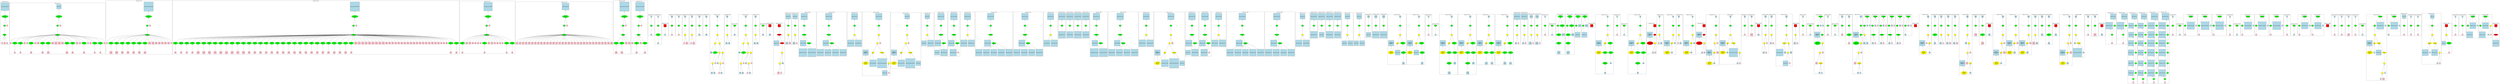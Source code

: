 strict graph "" {
	graph [bb="0,0,49794,1668",
		newrank=true
	];
	node [label="\N"];
	{
		graph [rank=same,
			rankdir=LR
		];
		rank2	[height=0.5,
			label="",
			pos="0.5,1164.5",
			style=invis,
			width=0.013889];
		188	[fillcolor=green,
			height=0.5,
			label="=",
			pos="86.5,1164.5",
			style="filled,bold",
			width=0.75];
		rank2 -- 188	[pos="1.1719,1164.5 20.504,1164.5 39.836,1164.5 59.168,1164.5",
			style=invis];
		197	[fillcolor=green,
			height=0.5,
			label="=",
			pos="1156.5,1164.5",
			style="filled,bold",
			width=0.75];
		188 -- 197	[pos="89.043,1182.5 93.332,1205.1 104.37,1243.2 131.5,1260 146.24,1269.1 153.19,1260.8 170.5,1260 552.71,1241.5 1015.4,1183 1129.9,1168",
			style=invis];
		274	[fillcolor=green,
			height=0.5,
			label="=",
			pos="2969.5,1164.5",
			style="filled,bold",
			width=0.75];
		197 -- 274	[pos="1159,1182.5 1163.3,1205.1 1174.4,1243.2 1201.5,1260 1245.1,1287 2073.3,1262.9 2124.5,1260 2448.4,1241.8 2838.9,1184.5 2943,1168.6",
			style=invis];
		303	[fillcolor=green,
			height=0.5,
			label="=",
			pos="7090.5,1164.5",
			style="filled,bold",
			width=0.75];
		274 -- 303	[pos="2972,1182.5 2976.3,1205.1 2987.4,1243.2 3014.5,1260 3058,1286.9 3423.4,1260.7 3474.5,1260 4972.9,1240.2 6819.7,1174.3 7063.5,1165.5",
			style=invis];
		407	[fillcolor=green,
			height=0.5,
			label="=",
			pos="9781.5,1164.5",
			style="filled,bold",
			width=0.75];
		303 -- 407	[pos="7093,1182.5 7097.3,1205.1 7108.4,1243.2 7135.5,1260 7184.6,1290.4 9157,1264.8 9214.5,1260 9425.4,1242.4 9675.8,1188.4 9755.7,1170.4",
			style=invis];
		433	[fillcolor=green,
			height=0.5,
			label="=",
			pos="11362,1164.5",
			style="filled,bold",
			width=0.75];
		407 -- 433	[pos="9784,1182.5 9788.3,1205.1 9799.4,1243.2 9826.5,1260 9876.7,1291 10299,1262.8 10358,1260 10747,1241.5 11219,1182.9 11335,1168",
			style=invis];
		516	[fillcolor=green,
			height=0.5,
			label="=",
			pos="12554,1164.5",
			style="filled,bold",
			width=0.75];
		433 -- 516	[pos="11364,1182.5 11368,1205.1 11379,1243.2 11406,1260 11451,1287.5 12296,1271.3 12348,1260 12421,1243.9 12499,1199.1 12534,1177.1",
			style=invis];
		528	[fillcolor=green,
			height=0.5,
			label="=",
			pos="12868,1164.5",
			style="filled,bold",
			width=0.75];
		516 -- 528	[pos="12556,1182.5 12560,1205.1 12571,1243.2 12598,1260 12638,1284.3 12658,1271.9 12702,1260 12762,1244.1 12822,1201.3 12851,1178.8",
			style=invis];
		728	[fillcolor=green,
			height=0.5,
			label="=",
			pos="13118,1164.5",
			style="filled,bold",
			width=0.75];
		528 -- 728	[pos="12871,1182.5 12875,1205.1 12886,1243.2 12914,1260 12938,1275.3 13018,1272.8 13044,1260 13078,1243.8 13100,1204.7 13111,1181.9",
			style=invis];
		731	[fillcolor=green,
			height=0.5,
			label="=",
			pos="13250,1164.5",
			style="filled,bold",
			width=0.75];
		728 -- 731	[pos="13146,1164.5 13171,1164.5 13197,1164.5 13222,1164.5",
			style=invis];
		735	[fillcolor=red,
			height=0.65278,
			label="\<ret\>",
			pos="13380,1164.5",
			shape=square,
			style="filled,bold",
			width=0.65278];
		731 -- 735	[pos="13277,1164.5 13303,1164.5 13330,1164.5 13357,1164.5",
			style=invis];
		750	[fillcolor=green,
			height=0.5,
			label="=",
			pos="13512,1164.5",
			style="filled,bold",
			width=0.75];
		735 -- 750	[pos="13404,1164.5 13431,1164.5 13457,1164.5 13484,1164.5",
			style=invis];
		754	[fillcolor=green,
			height=0.5,
			label="=",
			pos="13642,1164.5",
			style="filled,bold",
			width=0.75];
		750 -- 754	[pos="13539,1164.5 13564,1164.5 13590,1164.5 13615,1164.5",
			style=invis];
		765	[fillcolor=green,
			height=0.5,
			label="-=",
			pos="13772,1164.5",
			style="filled,bold",
			width=0.75];
		754 -- 765	[pos="13670,1164.5 13695,1164.5 13720,1164.5 13744,1164.5",
			style=invis];
		778	[fillcolor=green,
			height=0.5,
			label="+=",
			pos="13902,1164.5",
			style="filled,bold",
			width=0.75];
		765 -- 778	[pos="13799,1164.5 13824,1164.5 13850,1164.5 13875,1164.5",
			style=invis];
		783	[fillcolor=green,
			height=0.5,
			label="=",
			pos="14036,1164.5",
			style="filled,bold",
			width=0.75];
		778 -- 783	[pos="13930,1164.5 13956,1164.5 13982,1164.5 14008,1164.5",
			style=invis];
		786	[fillcolor=green,
			height=0.5,
			label="=",
			pos="14166,1164.5",
			style="filled,bold",
			width=0.75];
		783 -- 786	[pos="14063,1164.5 14088,1164.5 14114,1164.5 14139,1164.5",
			style=invis];
		789	[fillcolor=green,
			height=0.5,
			label="=",
			pos="14392,1164.5",
			style="filled,bold",
			width=0.75];
		786 -- 789	[pos="14194,1164.5 14251,1164.5 14308,1164.5 14364,1164.5",
			style=invis];
		807	[fillcolor=green,
			height=0.5,
			label="=",
			pos="14610,1164.5",
			style="filled,bold",
			width=0.75];
		789 -- 807	[pos="14419,1164.5 14473,1164.5 14528,1164.5 14582,1164.5",
			style=invis];
		812	[fillcolor=green,
			height=0.5,
			label="p++",
			pos="14744,1164.5",
			style="filled,bold",
			width=0.75];
		807 -- 812	[pos="14637,1164.5 14663,1164.5 14690,1164.5 14717,1164.5",
			style=invis];
		823	[fillcolor=green,
			height=0.5,
			label="=",
			pos="14970,1164.5",
			style="filled,bold",
			width=0.75];
		812 -- 823	[pos="14772,1164.5 14829,1164.5 14886,1164.5 14942,1164.5",
			style=invis];
		841	[fillcolor=green,
			height=0.5,
			label="=",
			pos="15188,1164.5",
			style="filled,bold",
			width=0.75];
		823 -- 841	[pos="14997,1164.5 15051,1164.5 15106,1164.5 15160,1164.5",
			style=invis];
		846	[fillcolor=green,
			height=0.5,
			label="p++",
			pos="15322,1164.5",
			style="filled,bold",
			width=0.75];
		841 -- 846	[pos="15215,1164.5 15241,1164.5 15268,1164.5 15295,1164.5",
			style=invis];
		848	[fillcolor=red,
			height=0.65278,
			label="\<ret\>",
			pos="15454,1164.5",
			shape=square,
			style="filled,bold",
			width=0.65278];
		846 -- 848	[pos="15350,1164.5 15376,1164.5 15403,1164.5 15430,1164.5",
			style=invis];
		860	[fillcolor=red,
			height=0.65278,
			label="\<ret\>",
			pos="15636,1164.5",
			shape=square,
			style="filled,bold",
			width=0.65278];
		848 -- 860	[pos="15477,1164.5 15522,1164.5 15568,1164.5 15613,1164.5",
			style=invis];
		908	[fillcolor=green,
			height=0.5,
			label="=",
			pos="15812,1164.5",
			style="filled,bold",
			width=0.75];
		860 -- 908	[pos="15660,1164.5 15701,1164.5 15743,1164.5 15784,1164.5",
			style=invis];
		913	[fillcolor=green,
			height=0.5,
			label="=",
			pos="15942,1164.5",
			style="filled,bold",
			width=0.75];
		908 -- 913	[pos="15839,1164.5 15864,1164.5 15890,1164.5 15915,1164.5",
			style=invis];
		918	[fillcolor=green,
			height=0.5,
			label="=",
			pos="16138,1164.5",
			style="filled,bold",
			width=0.75];
		913 -- 918	[pos="15970,1164.5 16017,1164.5 16064,1164.5 16111,1164.5",
			style=invis];
		925	[fillcolor=green,
			height=0.5,
			label="=",
			pos="16598,1164.5",
			style="filled,bold",
			width=0.75];
		918 -- 925	[pos="16166,1164.5 16301,1164.5 16435,1164.5 16570,1164.5",
			style=invis];
		934	[fillcolor=green,
			height=0.5,
			label="=",
			pos="17100,1164.5",
			style="filled,bold",
			width=0.75];
		925 -- 934	[pos="16625,1164.5 16774,1164.5 16924,1164.5 17073,1164.5",
			style=invis];
		939	[fillcolor=green,
			height=0.5,
			label="=",
			pos="17578,1164.5",
			style="filled,bold",
			width=0.75];
		934 -- 939	[pos="17128,1164.5 17269,1164.5 17410,1164.5 17551,1164.5",
			style=invis];
		954	[fillcolor=green,
			height=0.5,
			label="=",
			pos="18138,1164.5",
			style="filled,bold",
			width=0.75];
		939 -- 954	[pos="17606,1164.5 17774,1164.5 17942,1164.5 18110,1164.5",
			style=invis];
		967	[fillcolor=green,
			height=0.5,
			label="=",
			pos="18530,1164.5",
			style="filled,bold",
			width=0.75];
		954 -- 967	[pos="18165,1164.5 18277,1164.5 18390,1164.5 18502,1164.5",
			style=invis];
		972	[fillcolor=green,
			height=0.5,
			label="=",
			pos="18798,1164.5",
			style="filled,bold",
			width=0.75];
		967 -- 972	[pos="18557,1164.5 18628,1164.5 18700,1164.5 18771,1164.5",
			style=invis];
		979	[fillcolor=green,
			height=0.5,
			label="=",
			pos="19054,1164.5",
			style="filled,bold",
			width=0.75];
		972 -- 979	[pos="18826,1164.5 18893,1164.5 18960,1164.5 19026,1164.5",
			style=invis];
		986	[fillcolor=green,
			height=0.5,
			label="=",
			pos="19322,1164.5",
			style="filled,bold",
			width=0.75];
		979 -- 986	[pos="19081,1164.5 19152,1164.5 19223,1164.5 19294,1164.5",
			style=invis];
		997	[fillcolor=green,
			height=0.5,
			label="=",
			pos="19774,1164.5",
			style="filled,bold",
			width=0.75];
		986 -- 997	[pos="19349,1164.5 19482,1164.5 19615,1164.5 19747,1164.5",
			style=invis];
		1007	[fillcolor=green,
			height=0.5,
			label="=",
			pos="20444,1164.5",
			style="filled,bold",
			width=0.75];
		997 -- 1007	[pos="19802,1164.5 20006,1164.5 20211,1164.5 20416,1164.5",
			style=invis];
		1016	[fillcolor=green,
			height=0.5,
			label="=",
			pos="20946,1164.5",
			style="filled,bold",
			width=0.75];
		1007 -- 1016	[pos="20471,1164.5 20620,1164.5 20769,1164.5 20918,1164.5",
			style=invis];
		1021	[fillcolor=green,
			height=0.5,
			label="=",
			pos="21168,1164.5",
			style="filled,bold",
			width=0.75];
		1016 -- 1021	[pos="20973,1164.5 21029,1164.5 21084,1164.5 21140,1164.5",
			style=invis];
		1024	[fillcolor=green,
			height=0.5,
			label="=",
			pos="21322,1164.5",
			style="filled,bold",
			width=0.75];
		1021 -- 1024	[pos="21195,1164.5 21228,1164.5 21261,1164.5 21294,1164.5",
			style=invis];
		1027	[fillcolor=green,
			height=0.5,
			label="=",
			pos="21476,1164.5",
			style="filled,bold",
			width=0.75];
		1024 -- 1027	[pos="21349,1164.5 21382,1164.5 21416,1164.5 21449,1164.5",
			style=invis];
		1030	[fillcolor=green,
			height=0.5,
			label="=",
			pos="21632,1164.5",
			style="filled,bold",
			width=0.75];
		1027 -- 1030	[pos="21504,1164.5 21538,1164.5 21571,1164.5 21605,1164.5",
			style=invis];
		1033	[fillcolor=green,
			height=0.5,
			label="=",
			pos="21842,1164.5",
			style="filled,bold",
			width=0.75];
		1030 -- 1033	[pos="21660,1164.5 21711,1164.5 21763,1164.5 21814,1164.5",
			style=invis];
		1040	[fillcolor=green,
			height=0.5,
			label="=",
			pos="22304,1164.5",
			style="filled,bold",
			width=0.75];
		1033 -- 1040	[pos="21869,1164.5 22005,1164.5 22141,1164.5 22277,1164.5",
			style=invis];
		1049	[fillcolor=green,
			height=0.5,
			label="=",
			pos="22814,1164.5",
			style="filled,bold",
			width=0.75];
		1040 -- 1049	[pos="22332,1164.5 22483,1164.5 22635,1164.5 22786,1164.5",
			style=invis];
		1054	[fillcolor=green,
			height=0.5,
			label="=",
			pos="23298,1164.5",
			style="filled,bold",
			width=0.75];
		1049 -- 1054	[pos="22841,1164.5 22984,1164.5 23128,1164.5 23271,1164.5",
			style=invis];
		1067	[fillcolor=green,
			height=0.5,
			label="=",
			pos="23704,1164.5",
			style="filled,bold",
			width=0.75];
		1054 -- 1067	[pos="23326,1164.5 23443,1164.5 23559,1164.5 23676,1164.5",
			style=invis];
		1074	[fillcolor=green,
			height=0.5,
			label="=",
			pos="23960,1164.5",
			style="filled,bold",
			width=0.75];
		1067 -- 1074	[pos="23731,1164.5 23798,1164.5 23865,1164.5 23932,1164.5",
			style=invis];
		1081	[fillcolor=green,
			height=0.5,
			label="=",
			pos="24228,1164.5",
			style="filled,bold",
			width=0.75];
		1074 -- 1081	[pos="23987,1164.5 24058,1164.5 24129,1164.5 24200,1164.5",
			style=invis];
		1092	[fillcolor=green,
			height=0.5,
			label="=",
			pos="24690,1164.5",
			style="filled,bold",
			width=0.75];
		1081 -- 1092	[pos="24255,1164.5 24390,1164.5 24526,1164.5 24662,1164.5",
			style=invis];
		1102	[fillcolor=green,
			height=0.5,
			label="=",
			pos="25362,1164.5",
			style="filled,bold",
			width=0.75];
		1092 -- 1102	[pos="24717,1164.5 24923,1164.5 25129,1164.5 25335,1164.5",
			style=invis];
		1111	[fillcolor=green,
			height=0.5,
			label="=",
			pos="25866,1164.5",
			style="filled,bold",
			width=0.75];
		1102 -- 1111	[pos="25390,1164.5 25539,1164.5 25689,1164.5 25838,1164.5",
			style=invis];
		1116	[fillcolor=green,
			height=0.5,
			label="=",
			pos="26088,1164.5",
			style="filled,bold",
			width=0.75];
		1111 -- 1116	[pos="25893,1164.5 25949,1164.5 26005,1164.5 26061,1164.5",
			style=invis];
		1119	[fillcolor=green,
			height=0.5,
			label="=",
			pos="26242,1164.5",
			style="filled,bold",
			width=0.75];
		1116 -- 1119	[pos="26116,1164.5 26149,1164.5 26182,1164.5 26215,1164.5",
			style=invis];
		1122	[fillcolor=green,
			height=0.5,
			label="=",
			pos="26398,1164.5",
			style="filled,bold",
			width=0.75];
		1119 -- 1122	[pos="26270,1164.5 26303,1164.5 26337,1164.5 26370,1164.5",
			style=invis];
		1125	[fillcolor=green,
			height=0.5,
			label="=",
			pos="26554,1164.5",
			style="filled,bold",
			width=0.75];
		1122 -- 1125	[pos="26425,1164.5 26459,1164.5 26492,1164.5 26526,1164.5",
			style=invis];
		1128	[fillcolor=green,
			height=0.5,
			label="=",
			pos="26748,1164.5",
			style="filled,bold",
			width=0.75];
		1125 -- 1128	[pos="26581,1164.5 26627,1164.5 26674,1164.5 26721,1164.5",
			style=invis];
		1133	[fillcolor=green,
			height=0.5,
			label="=",
			pos="26982,1164.5",
			style="filled,bold",
			width=0.75];
		1128 -- 1133	[pos="26776,1164.5 26836,1164.5 26896,1164.5 26955,1164.5",
			style=invis];
		1138	[fillcolor=green,
			height=0.5,
			label="=",
			pos="27164,1164.5",
			style="filled,bold",
			width=0.75];
		1133 -- 1138	[pos="27010,1164.5 27052,1164.5 27095,1164.5 27137,1164.5",
			style=invis];
		1141	[fillcolor=green,
			height=0.5,
			label="=",
			pos="27306,1164.5",
			style="filled,bold",
			width=0.75];
		1138 -- 1141	[pos="27192,1164.5 27221,1164.5 27250,1164.5 27279,1164.5",
			style=invis];
		1144	[fillcolor=green,
			height=0.5,
			label="=",
			pos="27458,1164.5",
			style="filled,bold",
			width=0.75];
		1141 -- 1144	[pos="27334,1164.5 27366,1164.5 27399,1164.5 27431,1164.5",
			style=invis];
		1147	[fillcolor=green,
			height=0.5,
			label="=",
			pos="27782,1164.5",
			style="filled,bold",
			width=0.75];
		1144 -- 1147	[pos="27486,1164.5 27576,1164.5 27665,1164.5 27755,1164.5",
			style=invis];
		1158	[fillcolor=green,
			height=0.5,
			label="=",
			pos="28154,1164.5",
			style="filled,bold",
			width=0.75];
		1147 -- 1158	[pos="27810,1164.5 27915,1164.5 28021,1164.5 28126,1164.5",
			style=invis];
		1171	[fillcolor=green,
			height=0.5,
			label="=",
			pos="28340,1164.5",
			style="filled,bold",
			width=0.75];
		1158 -- 1171	[pos="28181,1164.5 28225,1164.5 28269,1164.5 28313,1164.5",
			style=invis];
		1177	[fillcolor=green,
			height=0.5,
			label="p++",
			pos="28476,1164.5",
			style="filled,bold",
			width=0.75];
		1171 -- 1177	[pos="28368,1164.5 28394,1164.5 28421,1164.5 28448,1164.5",
			style=invis];
		1180	[fillcolor=green,
			height=0.5,
			label="+=",
			pos="28790,1164.5",
			style="filled,bold",
			width=0.75];
		1177 -- 1180	[pos="28503,1164.5 28589,1164.5 28676,1164.5 28763,1164.5",
			style=invis];
		1193	[fillcolor=green,
			height=0.5,
			label="+=",
			pos="29158,1164.5",
			style="filled,bold",
			width=0.75];
		1180 -- 1193	[pos="28818,1164.5 28922,1164.5 29026,1164.5 29130,1164.5",
			style=invis];
		1206	[fillcolor=green,
			height=0.5,
			label="+=",
			pos="29524,1164.5",
			style="filled,bold",
			width=0.75];
		1193 -- 1206	[pos="29185,1164.5 29289,1164.5 29393,1164.5 29497,1164.5",
			style=invis];
		1218	[fillcolor=green,
			height=0.5,
			label="+=",
			pos="29892,1164.5",
			style="filled,bold",
			width=0.75];
		1206 -- 1218	[pos="29552,1164.5 29656,1164.5 29760,1164.5 29864,1164.5",
			style=invis];
		1230	[fillcolor=green,
			height=0.5,
			label="=",
			pos="30082,1164.5",
			style="filled,bold",
			width=0.75];
		1218 -- 1230	[pos="29919,1164.5 29964,1164.5 30010,1164.5 30055,1164.5",
			style=invis];
		1235	[fillcolor=green,
			height=0.5,
			label="=",
			pos="30222,1164.5",
			style="filled,bold",
			width=0.75];
		1230 -- 1235	[pos="30110,1164.5 30138,1164.5 30167,1164.5 30195,1164.5",
			style=invis];
		1240	[fillcolor=green,
			height=0.5,
			label="=",
			pos="30358,1164.5",
			style="filled,bold",
			width=0.75];
		1235 -- 1240	[pos="30250,1164.5 30276,1164.5 30303,1164.5 30330,1164.5",
			style=invis];
		1245	[fillcolor=green,
			height=0.5,
			label="=",
			pos="30488,1164.5",
			style="filled,bold",
			width=0.75];
		1240 -- 1245	[pos="30385,1164.5 30410,1164.5 30436,1164.5 30461,1164.5",
			style=invis];
		1252	[fillcolor=green,
			height=0.5,
			label="=",
			pos="30620,1164.5",
			style="filled,bold",
			width=0.75];
		1245 -- 1252	[pos="30516,1164.5 30541,1164.5 30567,1164.5 30592,1164.5",
			style=invis];
		1258	[fillcolor=green,
			height=0.5,
			label="p++",
			pos="30754,1164.5",
			style="filled,bold",
			width=0.75];
		1252 -- 1258	[pos="30647,1164.5 30673,1164.5 30700,1164.5 30727,1164.5",
			style=invis];
		1261	[fillcolor=green,
			height=0.5,
			label="=",
			pos="30862,1164.5",
			style="filled,bold",
			width=0.75];
		1258 -- 1261	[pos="30782,1164.5 30799,1164.5 30817,1164.5 30835,1164.5",
			style=invis];
		1268	[fillcolor=green,
			height=0.5,
			label="=",
			pos="31052,1164.5",
			style="filled,bold",
			width=0.75];
		1261 -- 1268	[pos="30865,1182.5 30869,1205.1 30880,1243.2 30908,1260 30944,1282.7 30968,1282.6 31004,1260 31032,1243.1 31044,1205 31049,1182.4",
			style=invis];
		1275	[fillcolor=green,
			height=0.5,
			label="=",
			pos="31242,1164.5",
			style="filled,bold",
			width=0.75];
		1268 -- 1275	[pos="31055,1182.5 31059,1205.1 31070,1243.2 31098,1260 31134,1282.7 31158,1282.6 31194,1260 31222,1243.1 31234,1205 31239,1182.4",
			style=invis];
		1279	[fillcolor=green,
			height=0.5,
			label="=",
			pos="31388,1164.5",
			style="filled,bold",
			width=0.75];
		1275 -- 1279	[pos="31245,1182.5 31249,1205.1 31260,1243.2 31288,1260 31308,1272.4 31320,1272.4 31340,1260 31368,1243.1 31380,1205 31385,1182.4",
			style=invis];
		1283	[fillcolor=red,
			height=0.65278,
			label="\<ret\>",
			pos="31562,1164.5",
			shape=square,
			style="filled,bold",
			width=0.65278];
		1279 -- 1283	[pos="31391,1182.4 31396,1205.1 31407,1243.2 31434,1260 31455,1272.6 31467,1270.6 31488,1260 31519,1245.1 31540,1211.2 31552,1188.1",
			style=invis];
		1305	[fillcolor=green,
			height=0.5,
			label="=",
			pos="31874,1164.5",
			style="filled,bold",
			width=0.75];
		1283 -- 1305	[pos="31586,1164.5 31673,1164.5 31760,1164.5 31847,1164.5",
			style=invis];
		1320	[fillcolor=green,
			height=0.5,
			label="=",
			pos="32060,1164.5",
			style="filled,bold",
			width=0.75];
		1305 -- 1320	[pos="31902,1164.5 31946,1164.5 31989,1164.5 32033,1164.5",
			style=invis];
		1326	[fillcolor=green,
			height=0.5,
			label="p++",
			pos="32196,1164.5",
			style="filled,bold",
			width=0.75];
		1320 -- 1326	[pos="32088,1164.5 32114,1164.5 32141,1164.5 32168,1164.5",
			style=invis];
		1328	[fillcolor=green,
			height=0.5,
			label="+=",
			pos="32510,1164.5",
			style="filled,bold",
			width=0.75];
		1326 -- 1328	[pos="32223,1164.5 32309,1164.5 32396,1164.5 32483,1164.5",
			style=invis];
		1341	[fillcolor=red,
			height=0.65278,
			label="\<ret\>",
			pos="32804,1164.5",
			shape=square,
			style="filled,bold",
			width=0.65278];
		1328 -- 1341	[pos="32538,1164.5 32618,1164.5 32699,1164.5 32780,1164.5",
			style=invis];
		1374	[fillcolor=green,
			height=0.5,
			label="=",
			pos="32906,1164.5",
			style="filled,bold",
			width=0.75];
		1341 -- 1374	[pos="32827,1164.5 32845,1164.5 32862,1164.5 32879,1164.5",
			style=invis];
		1379	[fillcolor=green,
			height=0.5,
			label="=",
			pos="33166,1164.5",
			style="filled,bold",
			width=0.75];
		1374 -- 1379	[pos="32934,1164.5 33002,1164.5 33071,1164.5 33139,1164.5",
			style=invis];
		1388	[fillcolor=green,
			height=0.5,
			label="=",
			pos="33294,1164.5",
			style="filled,bold",
			width=0.75];
		1379 -- 1388	[pos="33194,1164.5 33218,1164.5 33242,1164.5 33266,1164.5",
			style=invis];
		1393	[fillcolor=green,
			height=0.5,
			label="+=",
			pos="33554,1164.5",
			style="filled,bold",
			width=0.75];
		1388 -- 1393	[pos="33321,1164.5 33389,1164.5 33458,1164.5 33526,1164.5",
			style=invis];
		1402	[fillcolor=red,
			height=0.65278,
			label="\<ret\>",
			pos="33792,1164.5",
			shape=square,
			style="filled,bold",
			width=0.65278];
		1393 -- 1402	[pos="33581,1164.5 33643,1164.5 33705,1164.5 33768,1164.5",
			style=invis];
		1426	[fillcolor=green,
			height=0.5,
			label="=",
			pos="34030,1164.5",
			style="filled,bold",
			width=0.75];
		1402 -- 1426	[pos="33815,1164.5 33878,1164.5 33941,1164.5 34003,1164.5",
			style=invis];
		1437	[fillcolor=green,
			height=0.5,
			label="=",
			pos="34324,1164.5",
			style="filled,bold",
			width=0.75];
		1426 -- 1437	[pos="34058,1164.5 34138,1164.5 34218,1164.5 34297,1164.5",
			style=invis];
		1454	[fillcolor=green,
			height=0.5,
			label="=",
			pos="34614,1164.5",
			style="filled,bold",
			width=0.75];
		1437 -- 1454	[pos="34352,1164.5 34430,1164.5 34509,1164.5 34587,1164.5",
			style=invis];
		1461	[fillcolor=green,
			height=0.5,
			label="=",
			pos="34746,1164.5",
			style="filled,bold",
			width=0.75];
		1454 -- 1461	[pos="34642,1164.5 34667,1164.5 34693,1164.5 34718,1164.5",
			style=invis];
		1464	[fillcolor=red,
			height=0.65278,
			label="\<ret\>",
			pos="34876,1164.5",
			shape=square,
			style="filled,bold",
			width=0.65278];
		1461 -- 1464	[pos="34773,1164.5 34799,1164.5 34826,1164.5 34853,1164.5",
			style=invis];
		1488	[fillcolor=green,
			height=0.5,
			label="=",
			pos="35008,1164.5",
			style="filled,bold",
			width=0.75];
		1464 -- 1488	[pos="34900,1164.5 34927,1164.5 34954,1164.5 34981,1164.5",
			style=invis];
		1495	[fillcolor=green,
			height=0.5,
			label="=",
			pos="35136,1164.5",
			style="filled,bold",
			width=0.75];
		1488 -- 1495	[pos="35036,1164.5 35060,1164.5 35084,1164.5 35108,1164.5",
			style=invis];
		1500	[fillcolor=green,
			height=0.5,
			label="=",
			pos="35422,1164.5",
			style="filled,bold",
			width=0.75];
		1495 -- 1500	[pos="35163,1164.5 35240,1164.5 35317,1164.5 35394,1164.5",
			style=invis];
		1511	[fillcolor=red,
			height=0.65278,
			label="\<ret\>",
			pos="35614,1164.5",
			shape=square,
			style="filled,bold",
			width=0.65278];
		1500 -- 1511	[pos="35449,1164.5 35496,1164.5 35543,1164.5 35591,1164.5",
			style=invis];
		1549	[fillcolor=green,
			height=0.5,
			label="=",
			pos="35752,1164.5",
			style="filled,bold",
			width=0.75];
		1511 -- 1549	[pos="35638,1164.5 35667,1164.5 35696,1164.5 35724,1164.5",
			style=invis];
		1555	[fillcolor=green,
			height=0.5,
			label="p++",
			pos="35890,1164.5",
			style="filled,bold",
			width=0.75];
		1549 -- 1555	[pos="35779,1164.5 35807,1164.5 35834,1164.5 35862,1164.5",
			style=invis];
		1558	[fillcolor=green,
			height=0.5,
			label="=",
			pos="36026,1164.5",
			style="filled,bold",
			width=0.75];
		1555 -- 1558	[pos="35917,1164.5 35944,1164.5 35971,1164.5 35998,1164.5",
			style=invis];
		1576	[fillcolor=green,
			height=0.5,
			label="=",
			pos="36242,1164.5",
			style="filled,bold",
			width=0.75];
		1558 -- 1576	[pos="36028,1182.5 36032,1205.1 36043,1243.2 36070,1260 36106,1281.7 36126,1277.7 36164,1260 36198,1243.9 36222,1204.8 36233,1181.9",
			style=invis];
		1582	[fillcolor=green,
			height=0.5,
			label="p++",
			pos="36380,1164.5",
			style="filled,bold",
			width=0.75];
		1576 -- 1582	[pos="36269,1164.5 36297,1164.5 36324,1164.5 36352,1164.5",
			style=invis];
		1597	[fillcolor=green,
			height=0.5,
			label="=",
			pos="36514,1164.5",
			style="filled,bold",
			width=0.75];
		1582 -- 1597	[pos="36407,1164.5 36433,1164.5 36460,1164.5 36486,1164.5",
			style=invis];
		1600	[fillcolor=green,
			height=0.5,
			label="=",
			pos="36644,1164.5",
			style="filled,bold",
			width=0.75];
		1597 -- 1600	[pos="36541,1164.5 36566,1164.5 36592,1164.5 36617,1164.5",
			style=invis];
		1604	[fillcolor=green,
			height=0.5,
			label="=",
			pos="36882,1164.5",
			style="filled,bold",
			width=0.75];
		1600 -- 1604	[pos="36672,1164.5 36733,1164.5 36794,1164.5 36855,1164.5",
			style=invis];
		1617	[fillcolor=green,
			height=0.5,
			label="=",
			pos="36964,1164.5",
			style="filled,bold",
			width=0.75];
		1604 -- 1617	[pos="36910,1164.5 36919,1164.5 36927,1164.5 36936,1164.5",
			style=invis];
		1624	[fillcolor=green,
			height=0.5,
			label="=",
			pos="37150,1164.5",
			style="filled,bold",
			width=0.75];
		1617 -- 1624	[pos="36966,1182.5 36970,1205.1 36981,1243.2 37008,1260 37044,1281.7 37066,1281.7 37102,1260 37129,1243.1 37141,1205 37146,1182.4",
			style=invis];
		1631	[fillcolor=green,
			height=0.5,
			label="=",
			pos="37336,1164.5",
			style="filled,bold",
			width=0.75];
		1624 -- 1631	[pos="37152,1182.5 37156,1205.1 37167,1243.2 37194,1260 37230,1281.7 37252,1281.7 37288,1260 37315,1243.1 37327,1205 37332,1182.4",
			style=invis];
		1638	[fillcolor=green,
			height=0.5,
			label="=",
			pos="37522,1164.5",
			style="filled,bold",
			width=0.75];
		1631 -- 1638	[pos="37338,1182.5 37342,1205.1 37353,1243.2 37380,1260 37416,1281.7 37438,1281.7 37474,1260 37501,1243.1 37513,1205 37518,1182.4",
			style=invis];
		1645	[fillcolor=green,
			height=0.5,
			label="=",
			pos="37708,1164.5",
			style="filled,bold",
			width=0.75];
		1638 -- 1645	[pos="37524,1182.5 37528,1205.1 37539,1243.2 37566,1260 37602,1281.7 37624,1281.7 37660,1260 37687,1243.1 37699,1205 37704,1182.4",
			style=invis];
		1652	[fillcolor=green,
			height=0.5,
			label="=",
			pos="37894,1164.5",
			style="filled,bold",
			width=0.75];
		1645 -- 1652	[pos="37710,1182.5 37714,1205.1 37725,1243.2 37752,1260 37788,1281.7 37810,1281.7 37846,1260 37873,1243.1 37885,1205 37890,1182.4",
			style=invis];
		1657	[fillcolor=red,
			height=0.65278,
			label="\<ret\>",
			pos="38106,1164.5",
			shape=square,
			style="filled,bold",
			width=0.65278];
		1652 -- 1657	[pos="37896,1182.5 37900,1205.1 37911,1243.2 37938,1260 37974,1281.7 37994,1278.2 38032,1260 38062,1245.1 38083,1211.2 38095,1188.1",
			style=invis];
		1689	[fillcolor=green,
			height=0.5,
			label="=",
			pos="38356,1164.5",
			style="filled,bold",
			width=0.75];
		1657 -- 1689	[pos="38129,1164.5 38196,1164.5 38263,1164.5 38329,1164.5",
			style=invis];
		1708	[fillcolor=green,
			height=0.5,
			label="=",
			pos="38492,1164.5",
			style="filled,bold",
			width=0.75];
		1689 -- 1708	[pos="38384,1164.5 38411,1164.5 38438,1164.5 38465,1164.5",
			style=invis];
		1712	[fillcolor=green,
			height=0.5,
			label="=",
			pos="38622,1164.5",
			style="filled,bold",
			width=0.75];
		1708 -- 1712	[pos="38520,1164.5 38545,1164.5 38570,1164.5 38594,1164.5",
			style=invis];
		1728	[fillcolor=green,
			height=0.5,
			label="=",
			pos="38754,1164.5",
			style="filled,bold",
			width=0.75];
		1712 -- 1728	[pos="38649,1164.5 38675,1164.5 38700,1164.5 38726,1164.5",
			style=invis];
		1733	[fillcolor=green,
			height=0.5,
			label="=",
			pos="38884,1164.5",
			style="filled,bold",
			width=0.75];
		1728 -- 1733	[pos="38781,1164.5 38806,1164.5 38832,1164.5 38857,1164.5",
			style=invis];
		1738	[fillcolor=green,
			height=0.5,
			label="=",
			pos="39116,1164.5",
			style="filled,bold",
			width=0.75];
		1733 -- 1738	[pos="38912,1164.5 38971,1164.5 39029,1164.5 39088,1164.5",
			style=invis];
		1755	[fillcolor=green,
			height=0.5,
			label="=",
			pos="39282,1164.5",
			style="filled,bold",
			width=0.75];
		1738 -- 1755	[pos="39143,1164.5 39180,1164.5 39218,1164.5 39255,1164.5",
			style=invis];
		1763	[fillcolor=green,
			height=0.5,
			label="=",
			pos="39414,1164.5",
			style="filled,bold",
			width=0.75];
		1755 -- 1763	[pos="39310,1164.5 39335,1164.5 39361,1164.5 39386,1164.5",
			style=invis];
		1767	[fillcolor=red,
			height=0.65278,
			label="\<ret\>",
			pos="39544,1164.5",
			shape=square,
			style="filled,bold",
			width=0.65278];
		1763 -- 1767	[pos="39441,1164.5 39467,1164.5 39494,1164.5 39521,1164.5",
			style=invis];
		1797	[fillcolor=green,
			height=0.5,
			label="=",
			pos="39808,1164.5",
			style="filled,bold",
			width=0.75];
		1767 -- 1797	[pos="39568,1164.5 39639,1164.5 39710,1164.5 39780,1164.5",
			style=invis];
		1819	[fillcolor=green,
			height=0.5,
			label="=",
			pos="40068,1164.5",
			style="filled,bold",
			width=0.75];
		1797 -- 1819	[pos="39835,1164.5 39903,1164.5 39972,1164.5 40040,1164.5",
			style=invis];
		1828	[fillcolor=green,
			height=0.5,
			label="=",
			pos="40326,1164.5",
			style="filled,bold",
			width=0.75];
		1819 -- 1828	[pos="40095,1164.5 40163,1164.5 40231,1164.5 40298,1164.5",
			style=invis];
		1837	[fillcolor=green,
			height=0.5,
			label="=",
			pos="40458,1164.5",
			style="filled,bold",
			width=0.75];
		1828 -- 1837	[pos="40353,1164.5 40379,1164.5 40405,1164.5 40431,1164.5",
			style=invis];
		1846	[fillcolor=green,
			height=0.5,
			label="=",
			pos="40590,1164.5",
			style="filled,bold",
			width=0.75];
		1837 -- 1846	[pos="40486,1164.5 40511,1164.5 40537,1164.5 40562,1164.5",
			style=invis];
		1854	[fillcolor=green,
			height=0.5,
			label="=",
			pos="40720,1164.5",
			style="filled,bold",
			width=0.75];
		1846 -- 1854	[pos="40617,1164.5 40642,1164.5 40668,1164.5 40693,1164.5",
			style=invis];
		1858	[fillcolor=red,
			height=0.65278,
			label="\<ret\>",
			pos="40852,1164.5",
			shape=square,
			style="filled,bold",
			width=0.65278];
		1854 -- 1858	[pos="40748,1164.5 40774,1164.5 40801,1164.5 40828,1164.5",
			style=invis];
		1876	[fillcolor=green,
			height=0.5,
			label="=",
			pos="41114,1164.5",
			style="filled,bold",
			width=0.75];
		1858 -- 1876	[pos="40875,1164.5 40946,1164.5 41017,1164.5 41087,1164.5",
			style=invis];
		1887	[fillcolor=green,
			height=0.5,
			label="=",
			pos="41258,1164.5",
			style="filled,bold",
			width=0.75];
		1876 -- 1887	[pos="41142,1164.5 41171,1164.5 41201,1164.5 41230,1164.5",
			style=invis];
		1898	[fillcolor=green,
			height=0.5,
			label="=",
			pos="41494,1164.5",
			style="filled,bold",
			width=0.75];
		1887 -- 1898	[pos="41285,1164.5 41346,1164.5 41407,1164.5 41467,1164.5",
			style=invis];
		1905	[fillcolor=green,
			height=0.5,
			label="=",
			pos="41626,1164.5",
			style="filled,bold",
			width=0.75];
		1898 -- 1905	[pos="41522,1164.5 41547,1164.5 41573,1164.5 41598,1164.5",
			style=invis];
		1908	[fillcolor=red,
			height=0.65278,
			label="\<ret\>",
			pos="41756,1164.5",
			shape=square,
			style="filled,bold",
			width=0.65278];
		1905 -- 1908	[pos="41653,1164.5 41679,1164.5 41706,1164.5 41733,1164.5",
			style=invis];
		1919	[fillcolor=green,
			height=0.5,
			label="=",
			pos="42012,1164.5",
			style="filled,bold",
			width=0.75];
		1908 -- 1919	[pos="41767,1188.1 41779,1211.2 41801,1245.2 41832,1260 41858,1273.1 41941,1275.8 41966,1260 41994,1243.2 42005,1205.1 42009,1182.5",
			style=invis];
		1924	[fillcolor=green,
			height=0.5,
			label="=",
			pos="42242,1164.5",
			style="filled,bold",
			width=0.75];
		1919 -- 1924	[pos="42015,1182.4 42020,1205 42032,1243.1 42060,1260 42085,1276 42171,1276 42196,1260 42224,1243.2 42235,1205.1 42239,1182.5",
			style=invis];
		1929	[fillcolor=green,
			height=0.5,
			label="=",
			pos="42446,1164.5",
			style="filled,bold",
			width=0.75];
		1924 -- 1929	[pos="42245,1182.4 42250,1205 42262,1243.1 42290,1260 42310,1272.9 42380,1273 42400,1260 42428,1243.2 42439,1205.1 42443,1182.5",
			style=invis];
		1944	[fillcolor=green,
			height=0.5,
			label="=",
			pos="42648,1164.5",
			style="filled,bold",
			width=0.75];
		1929 -- 1944	[pos="42449,1182.4 42454,1205 42466,1243.1 42494,1260 42514,1272.7 42582,1272.7 42602,1260 42630,1243.2 42641,1205.1 42645,1182.5",
			style=invis];
		1959	[fillcolor=green,
			height=0.5,
			label="=",
			pos="42876,1164.5",
			style="filled,bold",
			width=0.75];
		1944 -- 1959	[pos="42651,1182.4 42656,1205 42668,1243.1 42696,1260 42721,1275.7 42805,1275.8 42830,1260 42858,1243.2 42869,1205.1 42873,1182.5",
			style=invis];
		1974	[fillcolor=green,
			height=0.5,
			label="=",
			pos="43104,1164.5",
			style="filled,bold",
			width=0.75];
		1959 -- 1974	[pos="42879,1182.4 42884,1205 42896,1243.1 42924,1260 42949,1275.7 43033,1275.8 43058,1260 43086,1243.2 43097,1205.1 43101,1182.5",
			style=invis];
		1991	[fillcolor=green,
			height=0.5,
			label="=",
			pos="43208,1164.5",
			style="filled,bold",
			width=0.75];
		1974 -- 1991	[pos="43131,1164.5 43147,1164.5 43164,1164.5 43180,1164.5",
			style=invis];
		1997	[fillcolor=green,
			height=0.5,
			label="p++",
			pos="43342,1164.5",
			style="filled,bold",
			width=0.75];
		1991 -- 1997	[pos="43235,1164.5 43261,1164.5 43288,1164.5 43315,1164.5",
			style=invis];
		2000	[fillcolor=green,
			height=0.5,
			label="=",
			pos="43450,1164.5",
			style="filled,bold",
			width=0.75];
		1997 -- 2000	[pos="43370,1164.5 43387,1164.5 43405,1164.5 43423,1164.5",
			style=invis];
		2005	[fillcolor=green,
			height=0.5,
			label="=",
			pos="43742,1164.5",
			style="filled,bold",
			width=0.75];
		2000 -- 2005	[pos="43453,1182.5 43457,1205.1 43468,1243.2 43496,1260 43533,1283.2 43657,1283.2 43694,1260 43722,1243.1 43734,1205 43739,1182.4",
			style=invis];
		2010	[fillcolor=green,
			height=0.5,
			label="=",
			pos="44048,1164.5",
			style="filled,bold",
			width=0.75];
		2005 -- 2010	[pos="43745,1182.4 43750,1205.1 43761,1243.2 43788,1260 43809,1272.4 43980,1272.4 44000,1260 44028,1243.1 44040,1205 44045,1182.4",
			style=invis];
		2017	[fillcolor=green,
			height=0.5,
			label="=",
			pos="44380,1164.5",
			style="filled,bold",
			width=0.75];
		2010 -- 2017	[pos="44051,1182.4 44056,1205.1 44067,1243.2 44094,1260 44135,1284.8 44264,1280.7 44306,1260 44340,1243.8 44362,1204.7 44373,1181.9",
			style=invis];
		2023	[fillcolor=green,
			height=0.5,
			label="p++",
			pos="44516,1164.5",
			style="filled,bold",
			width=0.75];
		2017 -- 2023	[pos="44408,1164.5 44434,1164.5 44461,1164.5 44488,1164.5",
			style=invis];
		2026	[fillcolor=green,
			height=0.5,
			label="=",
			pos="44624,1164.5",
			style="filled,bold",
			width=0.75];
		2023 -- 2026	[pos="44542,1164.5 44560,1164.5 44578,1164.5 44596,1164.5",
			style=invis];
		2031	[fillcolor=green,
			height=0.5,
			label="=",
			pos="44916,1164.5",
			style="filled,bold",
			width=0.75];
		2026 -- 2031	[pos="44626,1182.5 44630,1205.1 44641,1243.2 44668,1260 44706,1283.2 44830,1283.2 44868,1260 44895,1243.1 44907,1205 44912,1182.4",
			style=invis];
		2036	[fillcolor=green,
			height=0.5,
			label="=",
			pos="45218,1164.5",
			style="filled,bold",
			width=0.75];
		2031 -- 2036	[pos="44918,1182.5 44922,1205.1 44933,1243.2 44960,1260 44980,1272.2 45150,1272.2 45170,1260 45197,1243.1 45209,1205 45214,1182.4",
			style=invis];
		2043	[fillcolor=green,
			height=0.5,
			label="=",
			pos="45550,1164.5",
			style="filled,bold",
			width=0.75];
		2036 -- 2043	[pos="45220,1182.4 45225,1205.1 45236,1243.2 45264,1260 45304,1284.8 45433,1280.7 45476,1260 45509,1243.8 45531,1204.7 45542,1181.9",
			style=invis];
		2049	[fillcolor=green,
			height=0.5,
			label="p++",
			pos="45684,1164.5",
			style="filled,bold",
			width=0.75];
		2043 -- 2049	[pos="45577,1164.5 45603,1164.5 45630,1164.5 45657,1164.5",
			style=invis];
		2052	[fillcolor=green,
			height=0.5,
			label="=",
			pos="45792,1164.5",
			style="filled,bold",
			width=0.75];
		2049 -- 2052	[pos="45712,1164.5 45729,1164.5 45747,1164.5 45765,1164.5",
			style=invis];
		2057	[fillcolor=green,
			height=0.5,
			label="=",
			pos="46070,1164.5",
			style="filled,bold",
			width=0.75];
		2052 -- 2057	[pos="45795,1182.5 45799,1205.1 45810,1243.2 45838,1260 45872,1281.6 45988,1281.6 46022,1260 46050,1243.1 46062,1205 46067,1182.4",
			style=invis];
		2062	[fillcolor=red,
			height=0.65278,
			label="\<ret\>",
			pos="46374,1164.5",
			shape=square,
			style="filled,bold",
			width=0.65278];
		2057 -- 2062	[pos="46073,1182.5 46077,1205.1 46088,1243.2 46116,1260 46150,1281.6 46264,1278.1 46300,1260 46331,1245.1 46352,1211.2 46364,1188.1",
			style=invis];
		2078	[fillcolor=green,
			height=0.5,
			label="=",
			pos="46510,1164.5",
			style="filled,bold",
			width=0.75];
		2062 -- 2078	[pos="46398,1164.5 46426,1164.5 46454,1164.5 46482,1164.5",
			style=invis];
		2082	[fillcolor=green,
			height=0.5,
			label="=",
			pos="46644,1164.5",
			style="filled,bold",
			width=0.75];
		2078 -- 2082	[pos="46537,1164.5 46563,1164.5 46590,1164.5 46616,1164.5",
			style=invis];
		2085	[fillcolor=green,
			height=0.5,
			label="=",
			pos="46774,1164.5",
			style="filled,bold",
			width=0.75];
		2082 -- 2085	[pos="46671,1164.5 46696,1164.5 46722,1164.5 46747,1164.5",
			style=invis];
		2092	[fillcolor=green,
			height=0.5,
			label="=",
			pos="46906,1164.5",
			style="filled,bold",
			width=0.75];
		2085 -- 2092	[pos="46802,1164.5 46827,1164.5 46853,1164.5 46878,1164.5",
			style=invis];
		2098	[fillcolor=green,
			height=0.5,
			label="p++",
			pos="47040,1164.5",
			style="filled,bold",
			width=0.75];
		2092 -- 2098	[pos="46933,1164.5 46959,1164.5 46986,1164.5 47013,1164.5",
			style=invis];
		2101	[fillcolor=green,
			height=0.5,
			label="=",
			pos="47280,1164.5",
			style="filled,bold",
			width=0.75];
		2098 -- 2101	[pos="47068,1164.5 47129,1164.5 47191,1164.5 47252,1164.5",
			style=invis];
		2119	[fillcolor=green,
			height=0.5,
			label="+=",
			pos="47568,1164.5",
			style="filled,bold",
			width=0.75];
		2101 -- 2119	[pos="47282,1182.5 47286,1205.1 47297,1243.2 47324,1260 47362,1282.9 47483,1282.9 47520,1260 47548,1243.1 47560,1205 47565,1182.4",
			style=invis];
		2133	[fillcolor=green,
			height=0.5,
			label="=",
			pos="47878,1164.5",
			style="filled,bold",
			width=0.75];
		2119 -- 2133	[pos="47571,1182.5 47575,1205.1 47586,1243.2 47614,1260 47650,1282.3 47766,1278.7 47804,1260 47838,1243.8 47860,1204.7 47871,1181.9",
			style=invis];
		2139	[fillcolor=green,
			height=0.5,
			label="=",
			pos="48010,1164.5",
			style="filled,bold",
			width=0.75];
		2133 -- 2139	[pos="47906,1164.5 47931,1164.5 47957,1164.5 47982,1164.5",
			style=invis];
		2145	[fillcolor=green,
			height=0.5,
			label="+=",
			pos="48144,1164.5",
			style="filled,bold",
			width=0.75];
		2139 -- 2145	[pos="48037,1164.5 48063,1164.5 48090,1164.5 48117,1164.5",
			style=invis];
		2148	[fillcolor=green,
			height=0.5,
			label="+=",
			pos="48424,1164.5",
			style="filled,bold",
			width=0.75];
		2145 -- 2148	[pos="48172,1164.5 48247,1164.5 48322,1164.5 48397,1164.5",
			style=invis];
		2159	[fillcolor=red,
			height=0.65278,
			label="\<ret\>",
			pos="48716,1164.5",
			shape=square,
			style="filled,bold",
			width=0.65278];
		2148 -- 2159	[pos="48452,1164.5 48532,1164.5 48613,1164.5 48693,1164.5",
			style=invis];
		2180	[fillcolor=green,
			height=0.5,
			label="=",
			pos="48892,1164.5",
			style="filled,bold",
			width=0.75];
		2159 -- 2180	[pos="48740,1164.5 48782,1164.5 48824,1164.5 48865,1164.5",
			style=invis];
		2186	[fillcolor=green,
			height=0.5,
			label="+=",
			pos="49028,1164.5",
			style="filled,bold",
			width=0.75];
		2180 -- 2186	[pos="48920,1164.5 48946,1164.5 48973,1164.5 49000,1164.5",
			style=invis];
		2198	[fillcolor=green,
			height=0.5,
			label="=",
			pos="49136,1164.5",
			style="filled,bold",
			width=0.75];
		2186 -- 2198	[pos="49054,1164.5 49072,1164.5 49090,1164.5 49108,1164.5",
			style=invis];
		2203	[fillcolor=green,
			height=0.5,
			label="=",
			pos="49402,1164.5",
			style="filled,bold",
			width=0.75];
		2198 -- 2203	[pos="49138,1182.5 49142,1205.1 49153,1243.2 49180,1260 49213,1280.2 49321,1280.2 49354,1260 49381,1243.1 49393,1205 49398,1182.4",
			style=invis];
		2224	[fillcolor=red,
			height=0.65278,
			label="\<ret\>",
			pos="49718,1164.5",
			shape=square,
			style="filled,bold",
			width=0.65278];
		2203 -- 2224	[pos="49404,1182.5 49408,1205.1 49419,1243.2 49446,1260 49483,1282.3 49599,1278 49638,1260 49669,1245.3 49693,1211.3 49706,1188.1",
			style=invis];
		end	[height=0.5,
			label="",
			pos="49794,1164.5",
			style=invis,
			width=0.013889];
		2224 -- end	[pos="49741,1164.5 49758,1164.5 49776,1164.5 49793,1164.5",
			style=invis];
	}
	subgraph cluster516 {
		graph [bb="12360,601.5,12708,1660",
			label="adpcm_dec.c:148:5",
			lheight=0.21,
			lp="12534,1648.5",
			lwidth=1.49
		];
		516;
		521	[fillcolor=green,
			height=0.5,
			label=InitList,
			pos="12554,985",
			style=filled,
			width=1.011];
		516 -- 521	[dir=back,
			pos="s,12554,1146.5 12554,1136.4 12554,1099.4 12554,1034.2 12554,1003.2"];
		522	[fillcolor=green,
			height=0.74639,
			label="UnaryOp
op: -",
			pos="12416,817",
			style=filled,
			width=1.316];
		521 -- 522	[dir=back,
			pos="s,12540,968.08 12534,960.21 12507,928.59 12461,873.03 12435,841.53"];
		524	[fillcolor=green,
			height=0.74639,
			label="UnaryOp
op: -",
			pos="12528,817",
			style=filled,
			width=1.316];
		521 -- 524	[dir=back,
			pos="s,12551,966.86 12549,956.69 12545,925.45 12537,874.66 12532,843.98"];
		526	[fillcolor=pink,
			height=0.61111,
			label=7408,
			pos="12616,817",
			shape=square,
			style=filled,
			width=0.61111];
		521 -- 526	[dir=back,
			pos="s,12560,967.17 12563,957.75 12576,924.88 12596,869.23 12608,839.02"];
		527	[fillcolor=pink,
			height=0.61111,
			label=1616,
			pos="12678,817",
			shape=square,
			style=filled,
			width=0.61111];
		521 -- 527	[dir=back,
			pos="s,12570,968.83 12578,961.91 12598,942.5 12626,912.76 12646,883 12656,869.23 12664,852.22 12669,839.06"];
		523	[fillcolor=pink,
			height=0.61111,
			label=7408,
			pos="12416,631.5",
			shape=square,
			style=filled,
			width=0.61111];
		522 -- 523	[dir=back,
			pos="s,12416,790.1 12416,780.06 12416,742.43 12416,684.61 12416,653.71"];
		525	[fillcolor=pink,
			height=0.61111,
			label=1616,
			pos="12528,631.5",
			shape=square,
			style=filled,
			width=0.61111];
		524 -- 525	[dir=back,
			pos="s,12528,790.1 12528,780.06 12528,742.43 12528,684.61 12528,653.71"];
		517	[fillcolor=green,
			height=0.74639,
			label="ArrayDecl
dim_quals: []",
			pos="12584,1345",
			style=filled,
			width=1.7678];
		517 -- 516	[dir=back,
			pos="s,12580,1318 12578,1307.9 12572,1269.9 12562,1211.7 12557,1182.9"];
		520	[fillcolor=pink,
			height=0.5,
			label=4,
			pos="12616,1164.5",
			shape=square,
			style=filled,
			width=0.5];
		517 -- 520	[dir=back,
			pos="s,12589,1318 12591,1307.9 12598,1269.9 12608,1211.7 12613,1182.9"];
		518	[fillcolor=lightblue,
			height=2.4722,
			label=adpcm_dec_qq2_code2_table,
			pos="12584,1540",
			shape=square,
			style=filled,
			width=2.4722];
		518 -- 517	[dir=back,
			pos="s,12584,1451 12584,1440.9 12584,1415.5 12584,1390.3 12584,1372.3"];
	}
	subgraph cluster1074 {
		graph [bb="23842,558,24076,1443",
			label="adpcm_dec.c:354:3",
			lheight=0.21,
			lp="23960,1431.5",
			lwidth=1.49
		];
		1074;
		1076	[fillcolor=green,
			height=0.5,
			label=FuncCall,
			pos="23960,985",
			style=filled,
			width=1.1916];
		1074 -- 1076	[dir=back,
			pos="s,23960,1146.5 23960,1136.4 23960,1099.4 23960,1034.2 23960,1003.2"];
		1077	[fillcolor=lightblue,
			height=1.6111,
			label=adpcm_dec_scalel,
			pos="23908,817",
			shape=square,
			style=filled,
			width=1.6111];
		1076 -- 1077	[dir=back,
			pos="s,23954,966.86 23951,957.16 23944,935.03 23935,902.86 23926,875.03"];
		1078	[fillcolor=green,
			height=0.5,
			label=ExprList,
			pos="24026,817",
			style=filled,
			width=1.1555];
		1076 -- 1078	[dir=back,
			pos="s,23966,967.17 23970,957.76 23984,923.32 24008,863.86 24020,834.88"];
		1079	[fillcolor=lightblue,
			height=1.8194,
			label=adpcm_dec_dec_nbh,
			pos="23936,631.5",
			shape=square,
			style=filled,
			width=1.8194];
		1078 -- 1079	[dir=back,
			pos="s,24018,799.07 24014,789.87 24002,765.77 23984,729 23968,697.07"];
		1080	[fillcolor=pink,
			height=0.5,
			label=10,
			pos="24038,631.5",
			shape=square,
			style=filled,
			width=0.5];
		1078 -- 1080	[dir=back,
			pos="s,24028,798.74 24028,788.28 24031,749.8 24035,681.36 24037,649.58"];
		1075	[fillcolor=lightblue,
			height=1.8611,
			label=adpcm_dec_dec_deth,
			pos="23960,1345",
			shape=square,
			style=filled,
			width=1.8611];
		1075 -- 1074	[dir=back,
			pos="s,23960,1277.8 23960,1267.7 23960,1236.2 23960,1202.6 23960,1182.8"];
	}
	subgraph cluster1067 {
		graph [bb="23572,558,23834,1441.5",
			label="adpcm_dec.c:351:3",
			lheight=0.21,
			lp="23704,1430",
			lwidth=1.49
		];
		1067;
		1069	[fillcolor=green,
			height=0.5,
			label=FuncCall,
			pos="23704,985",
			style=filled,
			width=1.1916];
		1067 -- 1069	[dir=back,
			pos="s,23704,1146.5 23704,1136.4 23704,1099.4 23704,1034.2 23704,1003.2"];
		1070	[fillcolor=lightblue,
			height=1.6806,
			label=adpcm_dec_logsch,
			pos="23642,817",
			shape=square,
			style=filled,
			width=1.6806];
		1069 -- 1070	[dir=back,
			pos="s,23697,967.17 23694,957.74 23686,936.24 23674,905 23664,877.51"];
		1071	[fillcolor=green,
			height=0.5,
			label=ExprList,
			pos="23762,817",
			style=filled,
			width=1.1555];
		1069 -- 1071	[dir=back,
			pos="s,23709,967.17 23713,957.31 23725,922.81 23746,863.74 23756,834.88"];
		1072	[fillcolor=lightblue,
			height=1.3333,
			label=adpcm_dec_ih,
			pos="23628,631.5",
			shape=square,
			style=filled,
			width=1.3333];
		1071 -- 1072	[dir=back,
			pos="s,23751,799.35 23745,790.72 23735,776.7 23723,759.1 23712,744 23701,730.55 23697,728.42 23686,715 23678,703.81 23669,691.45 23661,\
679.77"];
		1073	[fillcolor=lightblue,
			height=1.8194,
			label=adpcm_dec_dec_nbh,
			pos="23760,631.5",
			shape=square,
			style=filled,
			width=1.8194];
		1071 -- 1073	[dir=back,
			pos="s,23761,798.74 23761,788.58 23761,764.51 23761,728.56 23761,697.23"];
		1068	[fillcolor=lightblue,
			height=1.8194,
			label=adpcm_dec_dec_nbh,
			pos="23704,1345",
			shape=square,
			style=filled,
			width=1.8194];
		1068 -- 1067	[dir=back,
			pos="s,23704,1279.3 23704,1269.1 23704,1237.2 23704,1202.8 23704,1182.7"];
	}
	subgraph cluster1924 {
		graph [bb="42054,791,42276,1430.5",
			label="adpcm_dec.c:616:3",
			lheight=0.21,
			lp="42166,1419",
			lwidth=1.49
		];
		1924;
		1926	[fillcolor=green,
			height=0.5,
			label="=",
			pos="42186,985",
			style=filled,
			width=0.75];
		1924 -- 1926	[dir=back,
			pos="s,42236,1146.8 42233,1137.2 42222,1100.2 42201,1033.8 42191,1002.8"];
		1928	[fillcolor=pink,
			height=0.5,
			label=8,
			pos="42186,817",
			shape=square,
			style=filled,
			width=0.5];
		1926 -- 1928	[dir=back,
			pos="s,42186,966.86 42186,956.58 42186,922.15 42186,864.1 42186,835.3"];
		1925	[fillcolor=lightblue,
			height=1.5139,
			label=adpcm_dec_deth,
			pos="42214,1345",
			shape=square,
			style=filled,
			width=1.5139];
		1925 -- 1924	[dir=back,
			pos="s,42222,1290.4 42223,1280.3 42229,1245.5 42235,1205 42239,1182.6"];
		1927	[fillcolor=lightblue,
			height=1.8611,
			label=adpcm_dec_dec_deth,
			pos="42130,1164.5",
			shape=square,
			style=filled,
			width=1.8611];
		1927 -- 1926	[dir=back,
			pos="s,42150,1097.4 42153,1087.7 42163,1056.2 42174,1022.4 42180,1002.8"];
	}
	subgraph cluster908 {
		graph [bb="15750,787,15874,1425",
			label="adpcm_dec.c:274:3",
			lheight=0.21,
			lp="15812,1413.5",
			lwidth=1.49
		];
		908;
		910	[fillcolor=yellow,
			height=0.5,
			label="&",
			pos="15812,985",
			style=filled,
			width=0.75];
		908 -- 910	[dir=back,
			pos="s,15812,1146.5 15812,1136.4 15812,1099.4 15812,1034.2 15812,1003.2"];
		911	[fillcolor=lightblue,
			height=0.61111,
			label=input,
			pos="15782,817",
			shape=square,
			style=filled,
			width=0.61111];
		910 -- 911	[dir=back,
			pos="s,15808,966.86 15807,957.01 15801,924.12 15791,869.22 15785,839.2"];
		912	[fillcolor=pink,
			height=0.56944,
			label="0x3f",
			pos="15842,817",
			shape=square,
			style=filled,
			width=0.56944];
		910 -- 912	[dir=back,
			pos="s,15815,966.86 15817,956.84 15823,923.33 15833,867.18 15839,837.6"];
		909	[fillcolor=lightblue,
			height=1.3611,
			label=adpcm_dec_ilr,
			pos="15812,1345",
			shape=square,
			style=filled,
			width=1.3611];
		909 -- 908	[dir=back,
			pos="s,15812,1295.7 15812,1285.4 15812,1249.6 15812,1206.4 15812,1182.9"];
	}
	subgraph cluster1054 {
		graph [bb="22968,326,23564,1438.5",
			label="adpcm_dec.c:347:3",
			lheight=0.21,
			lp="23266,1427",
			lwidth=1.49
		];
		1054;
		1056	[fillcolor=yellow,
			height=0.5,
			label=">>",
			pos="23298,985",
			style=filled,
			width=0.75];
		1054 -- 1056	[dir=back,
			pos="s,23298,1146.5 23298,1136.4 23298,1099.4 23298,1034.2 23298,1003.2"];
		1057	[fillcolor=yellow,
			height=0.5,
			label="*",
			pos="23266,817",
			style=filled,
			width=0.75];
		1056 -- 1057	[dir=back,
			pos="s,23295,966.86 23293,957.02 23287,922.65 23275,864.23 23270,835.3"];
		1066	[fillcolor=pink,
			height=0.52778,
			label="15L",
			pos="23330,817",
			shape=square,
			style=filled,
			width=0.52778];
		1056 -- 1066	[dir=back,
			pos="s,23302,966.86 23304,956.66 23310,922.54 23321,865.13 23327,836.05"];
		1058	[fillcolor=yellow,
			height=0.5,
			label=Cast,
			pos="23180,631.5",
			style=filled,
			width=0.75];
		1057 -- 1058	[dir=back,
			pos="s,23259,799.72 23254,790.28 23236,752 23203,681.08 23187,649.01"];
		1063	[fillcolor=yellow,
			height=0.5,
			label=ArrayRef,
			pos="23354,631.5",
			style=filled,
			width=1.2277];
		1057 -- 1063	[dir=back,
			pos="s,23274,799.72 23279,790.31 23297,752.13 23330,681.48 23346,649.28"];
		1055	[fillcolor=lightblue,
			height=1.7361,
			label=adpcm_dec_dec_dh,
			pos="23298,1345",
			shape=square,
			style=filled,
			width=1.7361];
		1055 -- 1054	[dir=back,
			pos="s,23298,1282.3 23298,1272.3 23298,1239.4 23298,1203.3 23298,1182.6"];
		1059	[fillcolor=yellow,
			height=1.041,
			label="Typename
name: None
quals: []",
			pos="23036,423",
			style=filled,
			width=1.6303];
		1058 -- 1059	[dir=back,
			pos="s,23169,614.98 23163,606.38 23137,569.55 23088,499.21 23059,457.47"];
		1062	[fillcolor=lightblue,
			height=1.8611,
			label=adpcm_dec_dec_deth,
			pos="23180,423",
			shape=square,
			style=filled,
			width=1.8611];
		1058 -- 1062	[dir=back,
			pos="s,23180,613.25 23180,603.16 23180,574.48 23180,528.32 23180,490.04"];
		1064	[fillcolor=lightblue,
			height=2.4722,
			label=adpcm_dec_qq2_code2_table,
			pos="23354,423",
			shape=square,
			style=filled,
			width=2.4722];
		1063 -- 1064	[dir=back,
			pos="s,23354,613.25 23354,603.09 23354,579.78 23354,544.96 23354,512.21"];
		1065	[fillcolor=lightblue,
			height=1.3333,
			label=adpcm_dec_ih,
			pos="23508,423",
			shape=square,
			style=filled,
			width=1.3333];
		1063 -- 1065	[dir=back,
			pos="s,23368,614.12 23375,606.4 23395,582.91 23427,545.89 23452,512 23461,499.08 23471,484.65 23479,471.27"];
		1060	[fillcolor=lightblue,
			height=1.4722,
			label="TypeDecl
declname: None
quals: []",
			pos="23036,631.5",
			shape=square,
			style=filled,
			width=1.4722];
		1060 -- 1059	[dir=back,
			pos="s,23036,578.39 23036,568.25 23036,533.17 23036,490.57 23036,460.79"];
	}
	subgraph cluster728 {
		graph [bb="13058,959,13180,1394",
			label="adpcm_dec.c:212:5",
			lheight=0.21,
			lp="13119,1382.5",
			lwidth=1.49
		];
		728;
		730	[fillcolor=lightblue,
			height=0.5,
			label=n,
			pos="13118,985",
			shape=square,
			style=filled,
			width=0.5];
		728 -- 730	[dir=back,
			pos="s,13118,1146.5 13118,1136.4 13118,1099.4 13118,1034.2 13118,1003.2"];
		729	[fillcolor=lightblue,
			height=0.5,
			label=f,
			pos="13118,1345",
			shape=square,
			style=filled,
			width=0.5];
		729 -- 728	[dir=back,
			pos="s,13118,1326.9 13118,1316.7 13118,1279.4 13118,1213.6 13118,1182.6"];
	}
	subgraph cluster1049 {
		graph [bb="22666,744,22960,1437.5",
			label="adpcm_dec.c:344:3",
			lheight=0.21,
			lp="22814,1426",
			lwidth=1.49
		];
		1049;
		1051	[fillcolor=yellow,
			height=0.5,
			label="+",
			pos="22814,985",
			style=filled,
			width=0.75];
		1049 -- 1051	[dir=back,
			pos="s,22814,1146.5 22814,1136.4 22814,1099.4 22814,1034.2 22814,1003.2"];
		1052	[fillcolor=lightblue,
			height=1.8056,
			label=adpcm_dec_dec_sph,
			pos="22740,817",
			shape=square,
			style=filled,
			width=1.8056];
		1051 -- 1052	[dir=back,
			pos="s,22806,967.48 22802,958.29 22793,938.01 22780,908.81 22768,882.31"];
		1053	[fillcolor=lightblue,
			height=1.7917,
			label=adpcm_dec_dec_szh,
			pos="22888,817",
			shape=square,
			style=filled,
			width=1.7917];
		1051 -- 1053	[dir=back,
			pos="s,22821,967.48 22825,958.2 22834,937.73 22847,908.22 22859,881.54"];
		1050	[fillcolor=lightblue,
			height=1.7083,
			label=adpcm_dec_dec_sh,
			pos="22814,1345",
			shape=square,
			style=filled,
			width=1.7083];
		1050 -- 1049	[dir=back,
			pos="s,22814,1283.1 22814,1273 22814,1240 22814,1203.6 22814,1182.7"];
	}
	subgraph cluster1040 {
		graph [bb="22068,558,22658,1441",
			label="adpcm_dec.c:340:3",
			lheight=0.21,
			lp="22363,1429.5",
			lwidth=1.49
		];
		1040;
		1042	[fillcolor=green,
			height=0.5,
			label=FuncCall,
			pos="22304,985",
			style=filled,
			width=1.1916];
		1040 -- 1042	[dir=back,
			pos="s,22304,1146.5 22304,1136.4 22304,1099.4 22304,1034.2 22304,1003.2"];
		1043	[fillcolor=lightblue,
			height=1.5694,
			label=adpcm_dec_filtep,
			pos="22246,817",
			shape=square,
			style=filled,
			width=1.5694];
		1042 -- 1043	[dir=back,
			pos="s,22299,967.17 22295,957.64 22287,935.17 22276,902.09 22266,873.77"];
		1044	[fillcolor=green,
			height=0.5,
			label=ExprList,
			pos="22362,817",
			style=filled,
			width=1.1555];
		1042 -- 1044	[dir=back,
			pos="s,22310,967.17 22314,957.31 22326,922.81 22347,863.74 22357,834.88"];
		1045	[fillcolor=lightblue,
			height=1.7917,
			label=adpcm_dec_dec_rh1,
			pos="22140,631.5",
			shape=square,
			style=filled,
			width=1.7917];
		1044 -- 1045	[dir=back,
			pos="s,22355,799.24 22350,790.14 22342,774.68 22329,755.81 22312,744 22276,717.4 22253,739.27 22214,715 22206,709.76 22198,703.33 22191,\
696.4"];
		1046	[fillcolor=lightblue,
			height=1.8194,
			label=adpcm_dec_dec_ah1,
			pos="22288,631.5",
			shape=square,
			style=filled,
			width=1.8194];
		1044 -- 1046	[dir=back,
			pos="s,22356,799.07 22352,789.55 22342,765.45 22327,728.86 22315,697.07"];
		1047	[fillcolor=lightblue,
			height=1.7917,
			label=adpcm_dec_dec_rh2,
			pos="22436,631.5",
			shape=square,
			style=filled,
			width=1.7917];
		1044 -- 1047	[dir=back,
			pos="s,22369,799.07 22373,789.47 22383,765.15 22398,728.18 22411,696.23"];
		1048	[fillcolor=lightblue,
			height=1.8194,
			label=adpcm_dec_dec_ah2,
			pos="22584,631.5",
			shape=square,
			style=filled,
			width=1.8194];
		1044 -- 1048	[dir=back,
			pos="s,22386,802.21 22395,796.97 22426,778.05 22474,747.27 22510,715 22517,709.42 22523,703.33 22529,697.05"];
		1041	[fillcolor=lightblue,
			height=1.8056,
			label=adpcm_dec_dec_sph,
			pos="22304,1345",
			shape=square,
			style=filled,
			width=1.8056];
		1041 -- 1040	[dir=back,
			pos="s,22304,1279.8 22304,1269.5 22304,1237.6 22304,1203 22304,1182.9"];
	}
	subgraph cluster1033 {
		graph [bb="21714,546,22060,1440.5",
			label="adpcm_dec.c:336:3",
			lheight=0.21,
			lp="21887,1429",
			lwidth=1.49
		];
		1033;
		1035	[fillcolor=green,
			height=0.5,
			label=FuncCall,
			pos="21842,985",
			style=filled,
			width=1.1916];
		1033 -- 1035	[dir=back,
			pos="s,21842,1146.5 21842,1136.4 21842,1099.4 21842,1034.2 21842,1003.2"];
		1036	[fillcolor=lightblue,
			height=1.5694,
			label=adpcm_dec_filtez,
			pos="21810,817",
			shape=square,
			style=filled,
			width=1.5694];
		1035 -- 1036	[dir=back,
			pos="s,21838,966.86 21836,957 21832,934.47 21826,901.65 21821,873.55"];
		1037	[fillcolor=green,
			height=0.5,
			label=ExprList,
			pos="21926,817",
			style=filled,
			width=1.1555];
		1035 -- 1037	[dir=back,
			pos="s,21850,967.17 21855,958.2 21872,923.83 21903,863.99 21918,834.88"];
		1038	[fillcolor=lightblue,
			height=2.1528,
			label=adpcm_dec_dec_del_bph,
			pos="21800,631.5",
			shape=square,
			style=filled,
			width=2.1528];
		1037 -- 1038	[dir=back,
			pos="s,21915,799.39 21909,791.02 21895,769.92 21873,738.56 21853,709.28"];
		1039	[fillcolor=lightblue,
			height=2.1528,
			label=adpcm_dec_dec_del_dhx,
			pos="21974,631.5",
			shape=square,
			style=filled,
			width=2.1528];
		1037 -- 1039	[dir=back,
			pos="s,21931,799.07 21933,789.27 21939,768.25 21947,737.86 21954,709.42"];
		1034	[fillcolor=lightblue,
			height=1.7917,
			label=adpcm_dec_dec_szh,
			pos="21842,1345",
			shape=square,
			style=filled,
			width=1.7917];
		1034 -- 1033	[dir=back,
			pos="s,21842,1280.3 21842,1270 21842,1237.7 21842,1202.8 21842,1182.6"];
	}
	subgraph cluster1858 {
		graph [bb="40790,957,40914,1219",
			label="adpcm_dec.c:582:3",
			lheight=0.21,
			lp="40852,1207.5",
			lwidth=1.49
		];
		1858;
		1859	[fillcolor=lightblue,
			height=0.55556,
			label=apl1,
			pos="40852,985",
			shape=square,
			style=filled,
			width=0.55556];
		1858 -- 1859	[dir=back,
			pos="s,40852,1140.7 40852,1130.4 40852,1093.6 40852,1035.2 40852,1005.2"];
	}
	subgraph cluster1854 {
		graph [bb="40660,789,40782,1396",
			label="adpcm_dec.c:580:5",
			lheight=0.21,
			lp="40721,1384.5",
			lwidth=1.49
		];
		1854;
		1856	[fillcolor=green,
			height=0.74639,
			label="UnaryOp
op: -",
			pos="40720,985",
			style=filled,
			width=1.316];
		1854 -- 1856	[dir=back,
			pos="s,40720,1146.5 40720,1136.4 40720,1102.6 40720,1045.4 40720,1012.1"];
		1857	[fillcolor=lightblue,
			height=0.55556,
			label=wd3,
			pos="40720,817",
			shape=square,
			style=filled,
			width=0.55556];
		1856 -- 1857	[dir=back,
			pos="s,40720,958.06 40720,948.03 40720,913.94 40720,864.04 40720,837.04"];
		1855	[fillcolor=lightblue,
			height=0.55556,
			label=apl1,
			pos="40720,1345",
			shape=square,
			style=filled,
			width=0.55556];
		1855 -- 1854	[dir=back,
			pos="s,40720,1324.9 40720,1314.6 40720,1277 40720,1213.1 40720,1182.6"];
	}
	subgraph cluster1846 {
		graph [bb="40528,957,40652,1396",
			label="adpcm_dec.c:578:5",
			lheight=0.21,
			lp="40590,1384.5",
			lwidth=1.49
		];
		1846;
		1848	[fillcolor=lightblue,
			height=0.55556,
			label=wd3,
			pos="40590,985",
			shape=square,
			style=filled,
			width=0.55556];
		1846 -- 1848	[dir=back,
			pos="s,40590,1146.5 40590,1136.1 40590,1099.8 40590,1036.7 40590,1005.1"];
		1847	[fillcolor=lightblue,
			height=0.55556,
			label=apl1,
			pos="40590,1345",
			shape=square,
			style=filled,
			width=0.55556];
		1847 -- 1846	[dir=back,
			pos="s,40590,1324.9 40590,1314.6 40590,1277 40590,1213.1 40590,1182.6"];
	}
	subgraph cluster1876 {
		graph [bb="40922,377.52,41180,1394",
			label="adpcm_dec.c:593:3",
			lheight=0.21,
			lp="41050,1382.5",
			lwidth=1.49
		];
		1876;
		1878	[fillcolor=yellow,
			height=0.5,
			label=">>",
			pos="41114,985",
			style=filled,
			width=0.75];
		1876 -- 1878	[dir=back,
			pos="s,41114,1146.5 41114,1136.4 41114,1099.4 41114,1034.2 41114,1003.2"];
		1879	[fillcolor=yellow,
			height=0.5,
			label="*",
			pos="41086,817",
			style=filled,
			width=0.75];
		1878 -- 1879	[dir=back,
			pos="s,41112,966.86 41110,956.58 41104,922.15 41094,864.1 41089,835.3"];
		1886	[fillcolor=pink,
			height=0.5,
			label="7L",
			pos="41148,817",
			shape=square,
			style=filled,
			width=0.5];
		1878 -- 1886	[dir=back,
			pos="s,41118,966.86 41120,957.02 41127,922.65 41139,864.23 41145,835.3"];
		1880	[fillcolor=yellow,
			height=0.5,
			label=Cast,
			pos="41080,631.5",
			style=filled,
			width=0.75];
		1879 -- 1880	[dir=back,
			pos="s,41085,798.74 41085,788.28 41084,749.8 41082,681.36 41081,649.58"];
		1885	[fillcolor=pink,
			height=0.625,
			label="127L",
			pos="41148,631.5",
			shape=square,
			style=filled,
			width=0.625];
		1879 -- 1885	[dir=back,
			pos="s,41091,799.39 41095,789.48 41107,753 41129,688.03 41141,654.25"];
		1877	[fillcolor=lightblue,
			height=0.5,
			label=wd,
			pos="41114,1345",
			shape=square,
			style=filled,
			width=0.5];
		1877 -- 1876	[dir=back,
			pos="s,41114,1326.9 41114,1316.7 41114,1279.4 41114,1213.6 41114,1182.6"];
		1881	[fillcolor=yellow,
			height=1.041,
			label="Typename
name: None
quals: []",
			pos="40988,423",
			style=filled,
			width=1.6303];
		1880 -- 1881	[dir=back,
			pos="s,41074,613.67 41071,604.31 41064,586.12 41054,561.42 41044,540 41032,512.47 41018,481.84 41006,458.98"];
		1884	[fillcolor=lightblue,
			height=0.51389,
			label=nbh,
			pos="41084,423",
			shape=square,
			style=filled,
			width=0.51389];
		1880 -- 1884	[dir=back,
			pos="s,41081,613.25 41081,603.21 41082,560.17 41083,477.72 41083,441.64"];
		1882	[fillcolor=lightblue,
			height=1.4722,
			label="TypeDecl
declname: None
quals: []",
			pos="40982,631.5",
			shape=square,
			style=filled,
			width=1.4722];
		1882 -- 1881	[dir=back,
			pos="s,40984,578.39 40984,568.21 40985,533.02 40987,490.26 40987,460.47"];
	}
	subgraph cluster1837 {
		graph [bb="40396,784,40520,1396",
			label="adpcm_dec.c:576:3",
			lheight=0.21,
			lp="40458,1384.5",
			lwidth=1.49
		];
		1837;
		1839	[fillcolor=yellow,
			height=0.5,
			label="-",
			pos="40458,985",
			style=filled,
			width=0.75];
		1837 -- 1839	[dir=back,
			pos="s,40458,1146.5 40458,1136.4 40458,1099.4 40458,1034.2 40458,1003.2"];
		1840	[fillcolor=pink,
			height=0.69444,
			label=15360,
			pos="40430,817",
			shape=square,
			style=filled,
			width=0.69444];
		1839 -- 1840	[dir=back,
			pos="s,40456,966.86 40454,956.92 40448,925.1 40439,872.79 40434,842.25"];
		1841	[fillcolor=lightblue,
			height=0.55556,
			label=apl2,
			pos="40492,817",
			shape=square,
			style=filled,
			width=0.55556];
		1839 -- 1841	[dir=back,
			pos="s,40462,966.86 40464,956.78 40471,923.07 40483,866.5 40489,837.08"];
		1838	[fillcolor=lightblue,
			height=0.55556,
			label=wd3,
			pos="40458,1345",
			shape=square,
			style=filled,
			width=0.55556];
		1838 -- 1837	[dir=back,
			pos="s,40458,1324.9 40458,1314.6 40458,1277 40458,1213.1 40458,1182.6"];
	}
	subgraph cluster1887 {
		graph [bb="41188,540,41426,1394.5",
			label="adpcm_dec.c:594:3",
			lheight=0.21,
			lp="41306,1383",
			lwidth=1.49
		];
		1887;
		1889	[fillcolor=yellow,
			height=0.5,
			label="+",
			pos="41258,985",
			style=filled,
			width=0.75];
		1887 -- 1889	[dir=back,
			pos="s,41258,1146.5 41258,1136.4 41258,1099.4 41258,1034.2 41258,1003.2"];
		1890	[fillcolor=lightblue,
			height=0.5,
			label=wd,
			pos="41236,817",
			shape=square,
			style=filled,
			width=0.5];
		1889 -- 1890	[dir=back,
			pos="s,41255,966.86 41254,956.58 41249,922.15 41242,864.1 41238,835.3"];
		1891	[fillcolor=yellow,
			height=0.5,
			label=ArrayRef,
			pos="41316,817",
			style=filled,
			width=1.2277];
		1889 -- 1891	[dir=back,
			pos="s,41263,967.17 41267,957.31 41279,922.81 41300,863.74 41310,834.88"];
		1892	[fillcolor=lightblue,
			height=2.3194,
			label=adpcm_dec_wh_code_table,
			pos="41280,631.5",
			shape=square,
			style=filled,
			width=2.3194];
		1891 -- 1892	[dir=back,
			pos="s,41312,798.74 41310,788.73 41306,769.16 41301,741.66 41296,715.18"];
		1893	[fillcolor=lightblue,
			height=0.5,
			label=ih,
			pos="41400,631.5",
			shape=square,
			style=filled,
			width=0.5];
		1891 -- 1893	[dir=back,
			pos="s,41326,799.37 41332,790.85 41344,770.84 41361,741.84 41372,715 41382,693.07 41390,666.56 41395,649.61"];
		1888	[fillcolor=lightblue,
			height=0.51389,
			label=nbh,
			pos="41258,1345",
			shape=square,
			style=filled,
			width=0.51389];
		1888 -- 1887	[dir=back,
			pos="s,41258,1326.2 41258,1316 41258,1278.7 41258,1213.5 41258,1182.7"];
	}
	subgraph cluster1828 {
		graph [bb="40138,586.02,40388,1396",
			label="adpcm_dec.c:573:5",
			lheight=0.21,
			lp="40264,1384.5",
			lwidth=1.49
		];
		1828;
		1830	[fillcolor=yellow,
			height=0.5,
			label="-",
			pos="40326,985",
			style=filled,
			width=0.75];
		1828 -- 1830	[dir=back,
			pos="s,40326,1146.5 40326,1136.4 40326,1099.4 40326,1034.2 40326,1003.2"];
		1831	[fillcolor=yellow,
			height=0.5,
			label=Cast,
			pos="40298,817",
			style=filled,
			width=0.75];
		1830 -- 1831	[dir=back,
			pos="s,40323,966.86 40321,956.58 40315,922.15 40305,864.1 40300,835.3"];
		1836	[fillcolor=pink,
			height=0.51389,
			label=192,
			pos="40362,817",
			shape=square,
			style=filled,
			width=0.51389];
		1830 -- 1836	[dir=back,
			pos="s,40329,966.86 40331,957.05 40339,922.78 40351,864.57 40358,835.55"];
		1832	[fillcolor=yellow,
			height=1.041,
			label="Typename
name: None
quals: []",
			pos="40206,631.5",
			style=filled,
			width=1.6303];
		1831 -- 1832	[dir=back,
			pos="s,40289,799.7 40285,790.38 40278,776.62 40269,759.38 40262,744 40249,718.44 40234,689.59 40223,667.64"];
		1835	[fillcolor=lightblue,
			height=0.55556,
			label=wd2,
			pos="40302,631.5",
			shape=square,
			style=filled,
			width=0.55556];
		1831 -- 1835	[dir=back,
			pos="s,40298,798.74 40298,788.51 40299,750.94 40301,684.47 40302,651.77"];
		1829	[fillcolor=lightblue,
			height=0.55556,
			label=apl1,
			pos="40326,1345",
			shape=square,
			style=filled,
			width=0.55556];
		1829 -- 1828	[dir=back,
			pos="s,40326,1324.9 40326,1314.6 40326,1277 40326,1213.1 40326,1182.6"];
		1833	[fillcolor=lightblue,
			height=1.4722,
			label="TypeDecl
declname: None
quals: []",
			pos="40200,817",
			shape=square,
			style=filled,
			width=1.4722];
		1833 -- 1832	[dir=back,
			pos="s,40201,763.91 40202,753.73 40202,725.53 40204,693.18 40204,668.99"];
	}
	subgraph cluster1341 {
		graph [bb="32636,605.5,32842,1219",
			label="adpcm_dec.c:440:3",
			lheight=0.21,
			lp="32738,1207.5",
			lwidth=1.49
		];
		1341;
		1342	[fillcolor=red,
			height=0.5,
			label=Cast,
			pos="32804,985",
			style=filled,
			width=0.75];
		1341 -- 1342	[dir=back,
			pos="s,32804,1140.7 32804,1130.2 32804,1092.6 32804,1032.8 32804,1003.4"];
		1343	[fillcolor=red,
			height=1.041,
			label="Typename
name: None
quals: []",
			pos="32702,817",
			style=filled,
			width=1.6303];
		1342 -- 1343	[dir=back,
			pos="s,32795,967.8 32791,958.64 32783,944.44 32774,926.53 32764,911 32752,890.85 32738,868.97 32726,851.5"];
		1346	[fillcolor=yellow,
			height=0.5,
			label=">>",
			pos="32806,817",
			style=filled,
			width=0.75];
		1342 -- 1346	[dir=back,
			pos="s,32804,966.86 32804,956.58 32805,922.15 32806,864.1 32806,835.3"];
		1347	[fillcolor=lightblue,
			height=0.5,
			label=zl,
			pos="32756,631.5",
			shape=square,
			style=filled,
			width=0.5];
		1346 -- 1347	[dir=back,
			pos="s,32802,799.07 32799,789.14 32789,750.86 32770,681.71 32761,649.66"];
		1348	[fillcolor=pink,
			height=0.5,
			label=14,
			pos="32810,631.5",
			shape=square,
			style=filled,
			width=0.5];
		1346 -- 1348	[dir=back,
			pos="s,32807,798.74 32807,788.28 32808,749.8 32809,681.36 32810,649.58"];
		1344	[fillcolor=lightblue,
			height=1.4722,
			label="TypeDecl
declname: None
quals: []",
			pos="32702,985",
			shape=square,
			style=filled,
			width=1.4722];
		1344 -- 1343	[dir=back,
			pos="s,32702,931.93 32702,921.72 32702,899.11 32702,874.31 32702,854.63"];
	}
	subgraph cluster1738 {
		graph [bb="38956,187.52,39214,1396",
			label="adpcm_dec.c:549:3",
			lheight=0.21,
			lp="39084,1384.5",
			lwidth=1.49
		];
		1738;
		1740	[fillcolor=yellow,
			height=0.5,
			label="+",
			pos="39116,985",
			style=filled,
			width=0.75];
		1738 -- 1740	[dir=back,
			pos="s,39116,1146.5 39116,1136.4 39116,1099.4 39116,1034.2 39116,1003.2"];
		1741	[fillcolor=lightblue,
			height=0.55556,
			label=wd4,
			pos="39084,817",
			shape=square,
			style=filled,
			width=0.55556];
		1740 -- 1741	[dir=back,
			pos="s,39112,966.86 39110,956.78 39104,923.07 39093,866.5 39087,837.08"];
		1742	[fillcolor=yellow,
			height=0.5,
			label=">>",
			pos="39148,817",
			style=filled,
			width=0.75];
		1740 -- 1742	[dir=back,
			pos="s,39119,966.86 39121,957.02 39128,922.65 39139,864.23 39145,835.3"];
		1743	[fillcolor=yellow,
			height=0.5,
			label="*",
			pos="39118,631.5",
			style=filled,
			width=0.75];
		1742 -- 1743	[dir=back,
			pos="s,39146,799.07 39144,789.14 39137,750.86 39126,681.71 39120,649.66"];
		1750	[fillcolor=pink,
			height=0.5,
			label="7L",
			pos="39180,631.5",
			shape=square,
			style=filled,
			width=0.5];
		1742 -- 1750	[dir=back,
			pos="s,39151,799.07 39153,789.14 39160,750.86 39172,681.71 39178,649.66"];
		1739	[fillcolor=lightblue,
			height=0.55556,
			label=apl2,
			pos="39116,1345",
			shape=square,
			style=filled,
			width=0.55556];
		1739 -- 1738	[dir=back,
			pos="s,39116,1324.9 39116,1314.6 39116,1277 39116,1213.1 39116,1182.6"];
		1744	[fillcolor=pink,
			height=0.625,
			label="127L",
			pos="39110,423",
			shape=square,
			style=filled,
			width=0.625];
		1743 -- 1744	[dir=back,
			pos="s,39117,613.25 39117,603.03 39115,561.47 39113,483.43 39111,445.62"];
		1745	[fillcolor=yellow,
			height=0.5,
			label=Cast,
			pos="39178,423",
			style=filled,
			width=0.75];
		1743 -- 1745	[dir=back,
			pos="s,39122,613.6 39125,603.8 39138,560.61 39163,476.65 39174,440.84"];
		1746	[fillcolor=yellow,
			height=1.041,
			label="Typename
name: None
quals: []",
			pos="39054,233",
			style=filled,
			width=1.6303];
		1745 -- 1746	[dir=back,
			pos="s,39174,405.08 39172,395.36 39166,375.3 39156,347.65 39142,326 39128,302.71 39106,280.4 39088,263.58"];
		1749	[fillcolor=lightblue,
			height=0.5,
			label=al2,
			pos="39178,233",
			shape=square,
			style=filled,
			width=0.5];
		1745 -- 1749	[dir=back,
			pos="s,39178,404.98 39178,394.81 39178,355.47 39178,283.82 39178,251.11"];
		1747	[fillcolor=lightblue,
			height=1.4722,
			label="TypeDecl
declname: None
quals: []",
			pos="39016,423",
			shape=square,
			style=filled,
			width=1.4722];
		1747 -- 1746	[dir=back,
			pos="s,39027,369.63 39029,359.77 39035,330.11 39041,295.66 39046,270.32"];
	}
	subgraph cluster1030 {
		graph [bb="21558,914.5,21706,1442",
			label="adpcm_dec.c:331:3",
			lheight=0.21,
			lp="21632,1430.5",
			lwidth=1.49
		];
		1030;
		1032	[fillcolor=lightblue,
			height=1.7361,
			label=adpcm_dec_dec_plt,
			pos="21632,985",
			shape=square,
			style=filled,
			width=1.7361];
		1030 -- 1032	[dir=back,
			pos="s,21632,1146.5 21632,1136.2 21632,1112.7 21632,1077.8 21632,1047.6"];
		1031	[fillcolor=lightblue,
			height=1.8333,
			label=adpcm_dec_dec_plt1,
			pos="21632,1345",
			shape=square,
			style=filled,
			width=1.8333];
		1031 -- 1030	[dir=back,
			pos="s,21632,1278.8 21632,1268.6 21632,1236.8 21632,1202.6 21632,1182.6"];
	}
	subgraph cluster1733 {
		graph [bb="38824,789,38948,1396",
			label="adpcm_dec.c:548:5",
			lheight=0.21,
			lp="38886,1384.5",
			lwidth=1.49
		];
		1733;
		1735	[fillcolor=yellow,
			height=0.5,
			label="-",
			pos="38884,985",
			style=filled,
			width=0.75];
		1733 -- 1735	[dir=back,
			pos="s,38884,1146.5 38884,1136.4 38884,1099.4 38884,1034.2 38884,1003.2"];
		1736	[fillcolor=lightblue,
			height=0.55556,
			label=wd2,
			pos="38858,817",
			shape=square,
			style=filled,
			width=0.55556];
		1735 -- 1736	[dir=back,
			pos="s,38882,966.86 38880,956.78 38875,923.07 38865,866.5 38861,837.08"];
		1737	[fillcolor=pink,
			height=0.51389,
			label=128,
			pos="38914,817",
			shape=square,
			style=filled,
			width=0.51389];
		1735 -- 1737	[dir=back,
			pos="s,38888,966.86 38889,956.61 38896,922.28 38906,864.45 38911,835.55"];
		1734	[fillcolor=lightblue,
			height=0.55556,
			label=wd4,
			pos="38884,1345",
			shape=square,
			style=filled,
			width=0.55556];
		1734 -- 1733	[dir=back,
			pos="s,38884,1324.9 38884,1314.6 38884,1277 38884,1213.1 38884,1182.6"];
	}
	subgraph cluster1728 {
		graph [bb="38694,789,38816,1396",
			label="adpcm_dec.c:546:5",
			lheight=0.21,
			lp="38755,1384.5",
			lwidth=1.49
		];
		1728;
		1730	[fillcolor=yellow,
			height=0.5,
			label="+",
			pos="38754,985",
			style=filled,
			width=0.75];
		1728 -- 1730	[dir=back,
			pos="s,38754,1146.5 38754,1136.4 38754,1099.4 38754,1034.2 38754,1003.2"];
		1731	[fillcolor=lightblue,
			height=0.55556,
			label=wd2,
			pos="38726,817",
			shape=square,
			style=filled,
			width=0.55556];
		1730 -- 1731	[dir=back,
			pos="s,38751,966.86 38749,956.78 38744,923.07 38734,866.5 38730,837.08"];
		1732	[fillcolor=pink,
			height=0.51389,
			label=128,
			pos="38784,817",
			shape=square,
			style=filled,
			width=0.51389];
		1730 -- 1732	[dir=back,
			pos="s,38757,966.86 38758,956.61 38765,922.28 38775,864.45 38780,835.55"];
		1729	[fillcolor=lightblue,
			height=0.55556,
			label=wd4,
			pos="38754,1345",
			shape=square,
			style=filled,
			width=0.55556];
		1729 -- 1728	[dir=back,
			pos="s,38754,1324.9 38754,1314.6 38754,1277 38754,1213.1 38754,1182.6"];
	}
	subgraph cluster1712 {
		graph [bb="38562,789,38686,1396",
			label="adpcm_dec.c:543:3",
			lheight=0.21,
			lp="38624,1384.5",
			lwidth=1.49
		];
		1712;
		1714	[fillcolor=yellow,
			height=0.5,
			label=">>",
			pos="38622,985",
			style=filled,
			width=0.75];
		1712 -- 1714	[dir=back,
			pos="s,38622,1146.5 38622,1136.4 38622,1099.4 38622,1034.2 38622,1003.2"];
		1715	[fillcolor=lightblue,
			height=0.55556,
			label=wd2,
			pos="38596,817",
			shape=square,
			style=filled,
			width=0.55556];
		1714 -- 1715	[dir=back,
			pos="s,38619,966.86 38617,956.78 38612,923.07 38604,866.5 38599,837.08"];
		1716	[fillcolor=pink,
			height=0.5,
			label=7,
			pos="38652,817",
			shape=square,
			style=filled,
			width=0.5];
		1714 -- 1716	[dir=back,
			pos="s,38625,966.86 38627,957.02 38633,922.65 38644,864.23 38649,835.3"];
		1713	[fillcolor=lightblue,
			height=0.55556,
			label=wd2,
			pos="38622,1345",
			shape=square,
			style=filled,
			width=0.55556];
		1713 -- 1712	[dir=back,
			pos="s,38622,1324.9 38622,1314.6 38622,1277 38622,1213.1 38622,1182.6"];
	}
	subgraph cluster1027 {
		graph [bb="21402,911,21550,1442",
			label="adpcm_dec.c:330:3",
			lheight=0.21,
			lp="21476,1430.5",
			lwidth=1.49
		];
		1027;
		1029	[fillcolor=lightblue,
			height=1.8333,
			label=adpcm_dec_dec_plt1,
			pos="21476,985",
			shape=square,
			style=filled,
			width=1.8333];
		1027 -- 1029	[dir=back,
			pos="s,21476,1146.5 21476,1136.3 21476,1113.7 21476,1080.6 21476,1051.2"];
		1028	[fillcolor=lightblue,
			height=1.8333,
			label=adpcm_dec_dec_plt2,
			pos="21476,1345",
			shape=square,
			style=filled,
			width=1.8333];
		1028 -- 1027	[dir=back,
			pos="s,21476,1278.8 21476,1268.6 21476,1236.8 21476,1202.6 21476,1182.6"];
	}
	subgraph cluster860 {
		graph [bb="15524,203,15742,1219",
			label="adpcm_dec.c:257:3",
			lheight=0.21,
			lp="15633,1207.5",
			lwidth=1.49
		];
		860;
		861	[fillcolor=red,
			height=0.5,
			label=FuncCall,
			pos="15636,985",
			style=filled,
			width=1.1916];
		860 -- 861	[dir=back,
			pos="s,15636,1140.7 15636,1130.2 15636,1092.6 15636,1032.8 15636,1003.4"];
		862	[fillcolor=lightblue,
			height=1.4028,
			label=adpcm_dec_sin,
			pos="15582,817",
			shape=square,
			style=filled,
			width=1.4028];
		861 -- 862	[dir=back,
			pos="s,15631,966.86 15628,957.32 15620,933.22 15608,897.12 15599,867.71"];
		863	[fillcolor=red,
			height=0.5,
			label=ExprList,
			pos="15692,817",
			style=filled,
			width=1.1555];
		861 -- 863	[dir=back,
			pos="s,15642,966.86 15646,957.02 15657,922.65 15677,864.23 15687,835.3"];
		864	[fillcolor=yellow,
			height=0.5,
			label="-",
			pos="15692,631.5",
			style=filled,
			width=0.75];
		863 -- 864	[dir=back,
			pos="s,15692,798.74 15692,788.28 15692,749.8 15692,681.36 15692,649.58"];
		865	[fillcolor=yellow,
			height=0.5,
			label="/",
			pos="15642,423",
			style=filled,
			width=0.75];
		864 -- 865	[dir=back,
			pos="s,15688,613.6 15686,603.8 15675,560.61 15655,476.65 15646,440.84"];
		868	[fillcolor=lightblue,
			height=0.5,
			label=rad,
			pos="15704,423",
			shape=square,
			style=filled,
			width=0.5];
		864 -- 868	[dir=back,
			pos="s,15694,613.25 15694,603.15 15697,559.86 15701,476.81 15704,441.06"];
		866	[fillcolor=pink,
			height=0.61111,
			label=3141,
			pos="15612,233",
			shape=square,
			style=filled,
			width=0.61111];
		865 -- 866	[dir=back,
			pos="s,15639,404.98 15637,394.71 15631,356.88 15621,289.3 15616,255.09"];
		867	[fillcolor=pink,
			height=0.5,
			label=2,
			pos="15670,233",
			shape=square,
			style=filled,
			width=0.5];
		865 -- 867	[dir=back,
			pos="s,15644,404.98 15646,395.06 15652,355.77 15663,283.89 15668,251.11"];
	}
	subgraph cluster1708 {
		graph [bb="38432,789,38554,1396",
			label="adpcm_dec.c:542:5",
			lheight=0.21,
			lp="38493,1384.5",
			lwidth=1.49
		];
		1708;
		1710	[fillcolor=green,
			height=0.74639,
			label="UnaryOp
op: -",
			pos="38492,985",
			style=filled,
			width=1.316];
		1708 -- 1710	[dir=back,
			pos="s,38492,1146.5 38492,1136.4 38492,1102.6 38492,1045.4 38492,1012.1"];
		1711	[fillcolor=lightblue,
			height=0.55556,
			label=wd2,
			pos="38492,817",
			shape=square,
			style=filled,
			width=0.55556];
		1710 -- 1711	[dir=back,
			pos="s,38492,958.06 38492,948.03 38492,913.94 38492,864.04 38492,837.04"];
		1709	[fillcolor=lightblue,
			height=0.55556,
			label=wd2,
			pos="38492,1345",
			shape=square,
			style=filled,
			width=0.55556];
		1709 -- 1708	[dir=back,
			pos="s,38492,1324.9 38492,1314.6 38492,1277 38492,1213.1 38492,1182.6"];
	}
	subgraph cluster731 {
		graph [bb="13188,791,13312,1394",
			label="adpcm_dec.c:214:5",
			lheight=0.21,
			lp="13250,1382.5",
			lwidth=1.49
		];
		731;
		733	[fillcolor=green,
			height=0.74639,
			label="UnaryOp
op: -",
			pos="13250,985",
			style=filled,
			width=1.316];
		731 -- 733	[dir=back,
			pos="s,13250,1146.5 13250,1136.4 13250,1102.6 13250,1045.4 13250,1012.1"];
		734	[fillcolor=lightblue,
			height=0.5,
			label=n,
			pos="13250,817",
			shape=square,
			style=filled,
			width=0.5];
		733 -- 734	[dir=back,
			pos="s,13250,958.06 13250,947.8 13250,912.89 13250,861.58 13250,835.14"];
		732	[fillcolor=lightblue,
			height=0.5,
			label=f,
			pos="13250,1345",
			shape=square,
			style=filled,
			width=0.5];
		732 -- 731	[dir=back,
			pos="s,13250,1326.9 13250,1316.7 13250,1279.4 13250,1213.6 13250,1182.6"];
	}
	subgraph cluster1230 {
		graph [bb="30016,791,30148,1434",
			label="adpcm_dec.c:405:3",
			lheight=0.21,
			lp="30082,1422.5",
			lwidth=1.49
		];
		1230;
		1232	[fillcolor=yellow,
			height=0.5,
			label=">>",
			pos="30082,985",
			style=filled,
			width=0.75];
		1230 -- 1232	[dir=back,
			pos="s,30082,1146.5 30082,1136.4 30082,1099.4 30082,1034.2 30082,1003.2"];
		1233	[fillcolor=lightblue,
			height=0.5,
			label=xa1,
			pos="30056,817",
			shape=square,
			style=filled,
			width=0.5];
		1232 -- 1233	[dir=back,
			pos="s,30080,966.86 30078,956.58 30072,922.15 30063,864.1 30058,835.3"];
		1234	[fillcolor=pink,
			height=0.5,
			label=14,
			pos="30110,817",
			shape=square,
			style=filled,
			width=0.5];
		1232 -- 1234	[dir=back,
			pos="s,30085,966.86 30087,956.58 30093,922.15 30102,864.1 30107,835.3"];
		1231	[fillcolor=lightblue,
			height=1.6111,
			label=adpcm_dec_xout1,
			pos="30082,1345",
			shape=square,
			style=filled,
			width=1.6111];
		1231 -- 1230	[dir=back,
			pos="s,30082,1286.5 30082,1276.2 30082,1242.4 30082,1204.2 30082,1182.7"];
	}
	subgraph cluster1819 {
		graph [bb="39880,586.02,40130,1396",
			label="adpcm_dec.c:571:5",
			lheight=0.21,
			lp="40006,1384.5",
			lwidth=1.49
		];
		1819;
		1821	[fillcolor=yellow,
			height=0.5,
			label="+",
			pos="40068,985",
			style=filled,
			width=0.75];
		1819 -- 1821	[dir=back,
			pos="s,40068,1146.5 40068,1136.4 40068,1099.4 40068,1034.2 40068,1003.2"];
		1822	[fillcolor=yellow,
			height=0.5,
			label=Cast,
			pos="40040,817",
			style=filled,
			width=0.75];
		1821 -- 1822	[dir=back,
			pos="s,40065,966.86 40063,956.58 40057,922.15 40047,864.1 40042,835.3"];
		1827	[fillcolor=pink,
			height=0.51389,
			label=192,
			pos="40104,817",
			shape=square,
			style=filled,
			width=0.51389];
		1821 -- 1827	[dir=back,
			pos="s,40071,966.86 40073,957.05 40081,922.78 40093,864.57 40100,835.55"];
		1823	[fillcolor=yellow,
			height=1.041,
			label="Typename
name: None
quals: []",
			pos="39948,631.5",
			style=filled,
			width=1.6303];
		1822 -- 1823	[dir=back,
			pos="s,40031,799.7 40027,790.38 40020,776.62 40011,759.38 40004,744 39991,718.44 39976,689.59 39965,667.64"];
		1826	[fillcolor=lightblue,
			height=0.55556,
			label=wd2,
			pos="40044,631.5",
			shape=square,
			style=filled,
			width=0.55556];
		1822 -- 1826	[dir=back,
			pos="s,40040,798.74 40040,788.51 40041,750.94 40043,684.47 40044,651.77"];
		1820	[fillcolor=lightblue,
			height=0.55556,
			label=apl1,
			pos="40068,1345",
			shape=square,
			style=filled,
			width=0.55556];
		1820 -- 1819	[dir=back,
			pos="s,40068,1324.9 40068,1314.6 40068,1277 40068,1213.1 40068,1182.6"];
		1824	[fillcolor=lightblue,
			height=1.4722,
			label="TypeDecl
declname: None
quals: []",
			pos="39942,817",
			shape=square,
			style=filled,
			width=1.4722];
		1824 -- 1823	[dir=back,
			pos="s,39943,763.91 39944,753.73 39944,725.53 39946,693.18 39946,668.99"];
	}
	subgraph cluster1024 {
		graph [bb="21248,915.5,21394,1441",
			label="adpcm_dec.c:329:3",
			lheight=0.21,
			lp="21322,1429.5",
			lwidth=1.49
		];
		1024;
		1026	[fillcolor=lightblue,
			height=1.7083,
			label=adpcm_dec_dec_rlt,
			pos="21322,985",
			shape=square,
			style=filled,
			width=1.7083];
		1024 -- 1026	[dir=back,
			pos="s,21322,1146.5 21322,1136.4 21322,1112.7 21322,1077.3 21322,1046.8"];
		1025	[fillcolor=lightblue,
			height=1.8056,
			label=adpcm_dec_dec_rlt1,
			pos="21322,1345",
			shape=square,
			style=filled,
			width=1.8056];
		1025 -- 1024	[dir=back,
			pos="s,21322,1279.8 21322,1269.5 21322,1237.6 21322,1203 21322,1182.9"];
	}
	subgraph cluster1218 {
		graph [bb="29650,389.5,30008,1394",
			label="adpcm_dec.c:402:3",
			lheight=0.21,
			lp="29829,1382.5",
			lwidth=1.49
		];
		1218;
		1220	[fillcolor=yellow,
			height=0.5,
			label="*",
			pos="29892,985",
			style=filled,
			width=0.75];
		1218 -- 1220	[dir=back,
			pos="s,29892,1146.5 29892,1136.4 29892,1099.4 29892,1034.2 29892,1003.2"];
		1221	[fillcolor=yellow,
			height=0.5,
			label=Cast,
			pos="29840,817",
			style=filled,
			width=0.75];
		1220 -- 1221	[dir=back,
			pos="s,29886,967.17 29883,957.31 29873,922.81 29855,863.74 29846,834.88"];
		1227	[fillcolor=green,
			height=0.74639,
			label="UnaryOp
op: *",
			pos="29942,817",
			style=filled,
			width=1.316];
		1220 -- 1227	[dir=back,
			pos="s,29897,967.17 29900,957.38 29909,926.04 29925,874.36 29935,843.51"];
		1222	[fillcolor=yellow,
			height=1.041,
			label="Typename
name: None
quals: []",
			pos="29716,631.5",
			style=filled,
			width=1.6303];
		1221 -- 1222	[dir=back,
			pos="s,29830,800.35 29824,792 29803,759.87 29764,702.73 29739,666.27"];
		1225	[fillcolor=green,
			height=0.74639,
			label="UnaryOp
op: *",
			pos="29840,631.5",
			style=filled,
			width=1.316];
		1221 -- 1225	[dir=back,
			pos="s,29840,798.74 29840,788.72 29840,753.64 29840,693.14 29840,658.63"];
		1228	[fillcolor=green,
			height=0.74639,
			label="UnaryOp
op: p++",
			pos="29954,631.5",
			style=filled,
			width=1.316];
		1227 -- 1228	[dir=back,
			pos="s,29944,790.1 29945,780.09 29947,744.35 29950,690.38 29952,658.57"];
		1219	[fillcolor=lightblue,
			height=0.5,
			label=xa2,
			pos="29892,1345",
			shape=square,
			style=filled,
			width=0.5];
		1219 -- 1218	[dir=back,
			pos="s,29892,1326.9 29892,1316.7 29892,1279.4 29892,1213.6 29892,1182.6"];
		1226	[fillcolor=lightblue,
			height=0.70833,
			label=ad_ptr,
			pos="29840,423",
			shape=square,
			style=filled,
			width=0.70833];
		1225 -- 1226	[dir=back,
			pos="s,29840,604.35 29840,594.31 29840,552.5 29840,484.82 29840,448.66"];
		1229	[fillcolor=lightblue,
			height=0.625,
			label=h_ptr,
			pos="29954,423",
			shape=square,
			style=filled,
			width=0.625];
		1228 -- 1229	[dir=back,
			pos="s,29954,604.35 29954,594.29 29954,551.25 29954,480.83 29954,445.56"];
		1223	[fillcolor=lightblue,
			height=1.4722,
			label="TypeDecl
declname: None
quals: []",
			pos="29716,817",
			shape=square,
			style=filled,
			width=1.4722];
		1223 -- 1222	[dir=back,
			pos="s,29716,763.91 29716,753.73 29716,725.53 29716,693.18 29716,668.99"];
	}
	subgraph cluster967 {
		graph [bb="18410,749,18660,1423",
			label="adpcm_dec.c:299:3",
			lheight=0.21,
			lp="18536,1411.5",
			lwidth=1.49
		];
		967;
		969	[fillcolor=yellow,
			height=0.5,
			label="+",
			pos="18530,985",
			style=filled,
			width=0.75];
		967 -- 969	[dir=back,
			pos="s,18530,1146.5 18530,1136.4 18530,1099.4 18530,1034.2 18530,1003.2"];
		970	[fillcolor=lightblue,
			height=1.3333,
			label=adpcm_dec_dl,
			pos="18466,817",
			shape=square,
			style=filled,
			width=1.3333];
		969 -- 970	[dir=back,
			pos="s,18523,967.48 18520,958.04 18510,933.27 18496,895.36 18484,865.24"];
		971	[fillcolor=lightblue,
			height=1.6667,
			label=adpcm_dec_dec_sl,
			pos="18592,817",
			shape=square,
			style=filled,
			width=1.6667];
		969 -- 971	[dir=back,
			pos="s,18536,967.48 18539,958.04 18548,936.5 18559,905.03 18570,877.37"];
		968	[fillcolor=lightblue,
			height=1.3056,
			label=adpcm_dec_rl,
			pos="18530,1345",
			shape=square,
			style=filled,
			width=1.3056];
		968 -- 967	[dir=back,
			pos="s,18530,1297.6 18530,1287.1 18530,1251 18530,1206.7 18530,1182.8"];
	}
	subgraph cluster1206 {
		graph [bb="29282,390,29642,1394",
			label="adpcm_dec.c:401:3",
			lheight=0.21,
			lp="29462,1382.5",
			lwidth=1.49
		];
		1206;
		1208	[fillcolor=yellow,
			height=0.5,
			label="*",
			pos="29524,985",
			style=filled,
			width=0.75];
		1206 -- 1208	[dir=back,
			pos="s,29524,1146.5 29524,1136.4 29524,1099.4 29524,1034.2 29524,1003.2"];
		1209	[fillcolor=yellow,
			height=0.5,
			label=Cast,
			pos="29474,817",
			style=filled,
			width=0.75];
		1208 -- 1209	[dir=back,
			pos="s,29519,967.17 29516,957.31 29506,922.81 29488,863.74 29479,834.88"];
		1215	[fillcolor=green,
			height=0.74639,
			label="UnaryOp
op: *",
			pos="29576,817",
			style=filled,
			width=1.316];
		1208 -- 1215	[dir=back,
			pos="s,29530,967.17 29533,957.38 29542,926.04 29558,874.36 29568,843.51"];
		1210	[fillcolor=yellow,
			height=1.041,
			label="Typename
name: None
quals: []",
			pos="29350,631.5",
			style=filled,
			width=1.6303];
		1209 -- 1210	[dir=back,
			pos="s,29463,800.35 29457,792 29436,759.87 29397,702.73 29372,666.27"];
		1213	[fillcolor=green,
			height=0.74639,
			label="UnaryOp
op: *",
			pos="29474,631.5",
			style=filled,
			width=1.316];
		1209 -- 1213	[dir=back,
			pos="s,29474,798.74 29474,788.72 29474,753.64 29474,693.14 29474,658.63"];
		1216	[fillcolor=green,
			height=0.74639,
			label="UnaryOp
op: p++",
			pos="29586,631.5",
			style=filled,
			width=1.316];
		1215 -- 1216	[dir=back,
			pos="s,29577,790.1 29578,780.09 29580,744.35 29583,690.38 29585,658.57"];
		1207	[fillcolor=lightblue,
			height=0.5,
			label=xa1,
			pos="29524,1345",
			shape=square,
			style=filled,
			width=0.5];
		1207 -- 1206	[dir=back,
			pos="s,29524,1326.9 29524,1316.7 29524,1279.4 29524,1213.6 29524,1182.6"];
		1214	[fillcolor=lightblue,
			height=0.69444,
			label=ac_ptr,
			pos="29474,423",
			shape=square,
			style=filled,
			width=0.69444];
		1213 -- 1214	[dir=back,
			pos="s,29474,604.35 29474,594.25 29474,552.19 29474,484.01 29474,448.02"];
		1217	[fillcolor=lightblue,
			height=0.625,
			label=h_ptr,
			pos="29586,423",
			shape=square,
			style=filled,
			width=0.625];
		1216 -- 1217	[dir=back,
			pos="s,29586,604.35 29586,594.29 29586,551.25 29586,480.83 29586,445.56"];
		1211	[fillcolor=lightblue,
			height=1.4722,
			label="TypeDecl
declname: None
quals: []",
			pos="29350,817",
			shape=square,
			style=filled,
			width=1.4722];
		1211 -- 1210	[dir=back,
			pos="s,29350,763.91 29350,753.73 29350,725.53 29350,693.18 29350,668.99"];
	}
	subgraph cluster1021 {
		graph [bb="21094,912,21240,1441",
			label="adpcm_dec.c:328:3",
			lheight=0.21,
			lp="21168,1429.5",
			lwidth=1.49
		];
		1021;
		1023	[fillcolor=lightblue,
			height=1.8056,
			label=adpcm_dec_dec_rlt1,
			pos="21168,985",
			shape=square,
			style=filled,
			width=1.8056];
		1021 -- 1023	[dir=back,
			pos="s,21168,1146.5 21168,1136.2 21168,1113.4 21168,1079.9 21168,1050.4"];
		1022	[fillcolor=lightblue,
			height=1.8056,
			label=adpcm_dec_dec_rlt2,
			pos="21168,1345",
			shape=square,
			style=filled,
			width=1.8056];
		1022 -- 1021	[dir=back,
			pos="s,21168,1279.8 21168,1269.5 21168,1237.6 21168,1203 21168,1182.9"];
	}
	subgraph cluster1919 {
		graph [bb="41826,791,42046,1429",
			label="adpcm_dec.c:615:3",
			lheight=0.21,
			lp="41936,1417.5",
			lwidth=1.49
		];
		1919;
		1921	[fillcolor=green,
			height=0.5,
			label="=",
			pos="41956,985",
			style=filled,
			width=0.75];
		1919 -- 1921	[dir=back,
			pos="s,42006,1146.8 42003,1137.2 41992,1100.2 41971,1033.8 41961,1002.8"];
		1923	[fillcolor=pink,
			height=0.5,
			label=32,
			pos="41956,817",
			shape=square,
			style=filled,
			width=0.5];
		1921 -- 1923	[dir=back,
			pos="s,41956,966.86 41956,956.58 41956,922.15 41956,864.1 41956,835.3"];
		1920	[fillcolor=lightblue,
			height=1.4722,
			label=adpcm_dec_detl,
			pos="41986,1345",
			shape=square,
			style=filled,
			width=1.4722];
		1920 -- 1919	[dir=back,
			pos="s,41993,1291.9 41995,1281.7 42000,1246.5 42006,1205.2 42009,1182.5"];
		1922	[fillcolor=lightblue,
			height=1.8194,
			label=adpcm_dec_dec_detl,
			pos="41900,1164.5",
			shape=square,
			style=filled,
			width=1.8194];
		1922 -- 1921	[dir=back,
			pos="s,41921,1098.9 41924,1089.1 41933,1057.1 41944,1022.6 41950,1002.7"];
	}
	subgraph cluster2078 {
		graph [bb="46444,959,46574,1394",
			label="adpcm_dec.c:654:16",
			lheight=0.21,
			lp="46510,1382.5",
			lwidth=1.58
		];
		2078;
		2081	[fillcolor=pink,
			height=0.5,
			label=0,
			pos="46510,985",
			shape=square,
			style=filled,
			width=0.5];
		2078 -- 2081	[dir=back,
			pos="s,46510,1146.5 46510,1136.4 46510,1099.4 46510,1034.2 46510,1003.2"];
		2079	[fillcolor=lightblue,
			height=0.5,
			label=x,
			pos="46510,1345",
			shape=square,
			style=filled,
			width=0.5];
		2079 -- 2078	[dir=back,
			pos="s,46510,1326.9 46510,1316.7 46510,1279.4 46510,1213.6 46510,1182.6"];
	}
	subgraph cluster1193 {
		graph [bb="28916,199.5,29274,1394",
			label="adpcm_dec.c:397:5",
			lheight=0.21,
			lp="29095,1382.5",
			lwidth=1.49
		];
		1193;
		1195	[fillcolor=yellow,
			height=0.5,
			label="*",
			pos="29158,985",
			style=filled,
			width=0.75];
		1193 -- 1195	[dir=back,
			pos="s,29158,1146.5 29158,1136.4 29158,1099.4 29158,1034.2 29158,1003.2"];
		1196	[fillcolor=yellow,
			height=0.5,
			label=Cast,
			pos="29106,817",
			style=filled,
			width=0.75];
		1195 -- 1196	[dir=back,
			pos="s,29152,967.17 29149,957.31 29139,922.81 29121,863.74 29112,834.88"];
		1203	[fillcolor=green,
			height=0.74639,
			label="UnaryOp
op: *",
			pos="29208,817",
			style=filled,
			width=1.316];
		1195 -- 1203	[dir=back,
			pos="s,29163,967.17 29166,957.38 29175,926.04 29191,874.36 29201,843.51"];
		1197	[fillcolor=yellow,
			height=1.041,
			label="Typename
name: None
quals: []",
			pos="28982,631.5",
			style=filled,
			width=1.6303];
		1196 -- 1197	[dir=back,
			pos="s,29096,800.35 29090,792 29069,759.87 29030,702.73 29005,666.27"];
		1200	[fillcolor=green,
			height=0.74639,
			label="UnaryOp
op: *",
			pos="29106,631.5",
			style=filled,
			width=1.316];
		1196 -- 1200	[dir=back,
			pos="s,29106,798.74 29106,788.72 29106,753.64 29106,693.14 29106,658.63"];
		1204	[fillcolor=green,
			height=0.74639,
			label="UnaryOp
op: p++",
			pos="29220,631.5",
			style=filled,
			width=1.316];
		1203 -- 1204	[dir=back,
			pos="s,29210,790.1 29211,780.09 29213,744.35 29216,690.38 29218,658.57"];
		1194	[fillcolor=lightblue,
			height=0.5,
			label=xa2,
			pos="29158,1345",
			shape=square,
			style=filled,
			width=0.5];
		1194 -- 1193	[dir=back,
			pos="s,29158,1326.9 29158,1316.7 29158,1279.4 29158,1213.6 29158,1182.6"];
		1201	[fillcolor=green,
			height=0.74639,
			label="UnaryOp
op: p++",
			pos="29106,423",
			style=filled,
			width=1.316];
		1200 -- 1201	[dir=back,
			pos="s,29106,604.35 29106,594.16 29106,552.83 29106,486.37 29106,449.94"];
		1205	[fillcolor=lightblue,
			height=0.625,
			label=h_ptr,
			pos="29220,423",
			shape=square,
			style=filled,
			width=0.625];
		1204 -- 1205	[dir=back,
			pos="s,29220,604.35 29220,594.29 29220,551.25 29220,480.83 29220,445.56"];
		1202	[fillcolor=lightblue,
			height=0.70833,
			label=ad_ptr,
			pos="29106,233",
			shape=square,
			style=filled,
			width=0.70833];
		1201 -- 1202	[dir=back,
			pos="s,29106,395.86 29106,385.41 29106,348.05 29106,291.08 29106,258.72"];
		1198	[fillcolor=lightblue,
			height=1.4722,
			label="TypeDecl
declname: None
quals: []",
			pos="28982,817",
			shape=square,
			style=filled,
			width=1.4722];
		1198 -- 1197	[dir=back,
			pos="s,28982,763.91 28982,753.73 28982,725.53 28982,693.18 28982,668.99"];
	}
	subgraph cluster954 {
		graph [bb="17812,326,18402,1424",
			label="adpcm_dec.c:295:3",
			lheight=0.21,
			lp="18107,1412.5",
			lwidth=1.49
		];
		954;
		956	[fillcolor=yellow,
			height=0.5,
			label=">>",
			pos="18138,985",
			style=filled,
			width=0.75];
		954 -- 956	[dir=back,
			pos="s,18138,1146.5 18138,1136.4 18138,1099.4 18138,1034.2 18138,1003.2"];
		957	[fillcolor=yellow,
			height=0.5,
			label="*",
			pos="18106,817",
			style=filled,
			width=0.75];
		956 -- 957	[dir=back,
			pos="s,18134,966.86 18132,957.02 18126,922.65 18115,864.23 18110,835.3"];
		966	[fillcolor=pink,
			height=0.5,
			label=15,
			pos="18170,817",
			shape=square,
			style=filled,
			width=0.5];
		956 -- 966	[dir=back,
			pos="s,18141,966.86 18143,957.02 18149,922.65 18161,864.23 18166,835.3"];
		958	[fillcolor=yellow,
			height=0.5,
			label=Cast,
			pos="18020,631.5",
			style=filled,
			width=0.75];
		957 -- 958	[dir=back,
			pos="s,18099,799.72 18094,790.28 18077,752 18043,681.08 18028,649.01"];
		963	[fillcolor=yellow,
			height=0.5,
			label=ArrayRef,
			pos="18194,631.5",
			style=filled,
			width=1.2277];
		957 -- 963	[dir=back,
			pos="s,18114,799.72 18119,790.31 18137,752.13 18170,681.48 18186,649.28"];
		955	[fillcolor=lightblue,
			height=1.3333,
			label=adpcm_dec_dl,
			pos="18138,1345",
			shape=square,
			style=filled,
			width=1.3333];
		955 -- 954	[dir=back,
			pos="s,18138,1296.6 18138,1286.2 18138,1250.2 18138,1206.3 18138,1182.6"];
		959	[fillcolor=yellow,
			height=1.041,
			label="Typename
name: None
quals: []",
			pos="17878,423",
			style=filled,
			width=1.6303];
		958 -- 959	[dir=back,
			pos="s,18010,614.64 18004,606.02 17978,569.17 17930,499.34 17902,457.71"];
		962	[fillcolor=lightblue,
			height=1.8194,
			label=adpcm_dec_dec_detl,
			pos="18020,423",
			shape=square,
			style=filled,
			width=1.8194];
		958 -- 962	[dir=back,
			pos="s,18020,613.25 18020,603.04 18020,574 18020,527.13 18020,488.64"];
		964	[fillcolor=lightblue,
			height=2.4722,
			label=adpcm_dec_qq6_code6_table,
			pos="18194,423",
			shape=square,
			style=filled,
			width=2.4722];
		963 -- 964	[dir=back,
			pos="s,18194,613.25 18194,603.09 18194,579.78 18194,544.96 18194,512.21"];
		965	[fillcolor=lightblue,
			height=1.2917,
			label=adpcm_dec_il,
			pos="18348,423",
			shape=square,
			style=filled,
			width=1.2917];
		963 -- 965	[dir=back,
			pos="s,18208,614.15 18215,606.44 18235,582.99 18267,545.99 18292,512 18301,498.67 18311,483.7 18320,469.94"];
		960	[fillcolor=lightblue,
			height=1.4722,
			label="TypeDecl
declname: None
quals: []",
			pos="17878,631.5",
			shape=square,
			style=filled,
			width=1.4722];
		960 -- 959	[dir=back,
			pos="s,17878,578.39 17878,568.25 17878,533.17 17878,490.57 17878,460.79"];
	}
	subgraph cluster1180 {
		graph [bb="28548,200,28908,1394",
			label="adpcm_dec.c:396:5",
			lheight=0.21,
			lp="28728,1382.5",
			lwidth=1.49
		];
		1180;
		1182	[fillcolor=yellow,
			height=0.5,
			label="*",
			pos="28790,985",
			style=filled,
			width=0.75];
		1180 -- 1182	[dir=back,
			pos="s,28790,1146.5 28790,1136.4 28790,1099.4 28790,1034.2 28790,1003.2"];
		1183	[fillcolor=yellow,
			height=0.5,
			label=Cast,
			pos="28740,817",
			style=filled,
			width=0.75];
		1182 -- 1183	[dir=back,
			pos="s,28785,967.17 28782,957.31 28772,922.81 28754,863.74 28745,834.88"];
		1190	[fillcolor=green,
			height=0.74639,
			label="UnaryOp
op: *",
			pos="28842,817",
			style=filled,
			width=1.316];
		1182 -- 1190	[dir=back,
			pos="s,28796,967.17 28799,957.38 28808,926.04 28824,874.36 28834,843.51"];
		1184	[fillcolor=yellow,
			height=1.041,
			label="Typename
name: None
quals: []",
			pos="28616,631.5",
			style=filled,
			width=1.6303];
		1183 -- 1184	[dir=back,
			pos="s,28729,800.35 28723,792 28702,759.87 28663,702.73 28638,666.27"];
		1187	[fillcolor=green,
			height=0.74639,
			label="UnaryOp
op: *",
			pos="28740,631.5",
			style=filled,
			width=1.316];
		1183 -- 1187	[dir=back,
			pos="s,28740,798.74 28740,788.72 28740,753.64 28740,693.14 28740,658.63"];
		1191	[fillcolor=green,
			height=0.74639,
			label="UnaryOp
op: p++",
			pos="28852,631.5",
			style=filled,
			width=1.316];
		1190 -- 1191	[dir=back,
			pos="s,28843,790.1 28844,780.09 28846,744.35 28849,690.38 28851,658.57"];
		1181	[fillcolor=lightblue,
			height=0.5,
			label=xa1,
			pos="28790,1345",
			shape=square,
			style=filled,
			width=0.5];
		1181 -- 1180	[dir=back,
			pos="s,28790,1326.9 28790,1316.7 28790,1279.4 28790,1213.6 28790,1182.6"];
		1188	[fillcolor=green,
			height=0.74639,
			label="UnaryOp
op: p++",
			pos="28740,423",
			style=filled,
			width=1.316];
		1187 -- 1188	[dir=back,
			pos="s,28740,604.35 28740,594.16 28740,552.83 28740,486.37 28740,449.94"];
		1192	[fillcolor=lightblue,
			height=0.625,
			label=h_ptr,
			pos="28852,423",
			shape=square,
			style=filled,
			width=0.625];
		1191 -- 1192	[dir=back,
			pos="s,28852,604.35 28852,594.29 28852,551.25 28852,480.83 28852,445.56"];
		1189	[fillcolor=lightblue,
			height=0.69444,
			label=ac_ptr,
			pos="28740,233",
			shape=square,
			style=filled,
			width=0.69444];
		1188 -- 1189	[dir=back,
			pos="s,28740,395.86 28740,385.83 28740,348.25 28740,290.5 28740,258.13"];
		1185	[fillcolor=lightblue,
			height=1.4722,
			label="TypeDecl
declname: None
quals: []",
			pos="28616,817",
			shape=square,
			style=filled,
			width=1.4722];
		1185 -- 1184	[dir=back,
			pos="s,28616,763.91 28616,753.73 28616,725.53 28616,693.18 28616,668.99"];
	}
	subgraph cluster1177 {
		graph [bb="28410,959,28540,1213.5",
			label="adpcm_dec.c:395:24",
			lheight=0.21,
			lp="28476,1202",
			lwidth=1.58
		];
		1177;
		1178	[fillcolor=lightblue,
			height=0.5,
			label=i,
			pos="28476,985",
			shape=square,
			style=filled,
			width=0.5];
		1177 -- 1178	[dir=back,
			pos="s,28476,1146.5 28476,1136.4 28476,1099.4 28476,1034.2 28476,1003.2"];
	}
	subgraph cluster1171 {
		graph [bb="28280,959,28402,1394",
			label="adpcm_dec.c:395:9",
			lheight=0.21,
			lp="28341,1382.5",
			lwidth=1.49
		];
		1171;
		1173	[fillcolor=pink,
			height=0.5,
			label=0,
			pos="28340,985",
			shape=square,
			style=filled,
			width=0.5];
		1171 -- 1173	[dir=back,
			pos="s,28340,1146.5 28340,1136.4 28340,1099.4 28340,1034.2 28340,1003.2"];
		1172	[fillcolor=lightblue,
			height=0.5,
			label=i,
			pos="28340,1345",
			shape=square,
			style=filled,
			width=0.5];
		1172 -- 1171	[dir=back,
			pos="s,28340,1326.9 28340,1316.7 28340,1279.4 28340,1213.6 28340,1182.6"];
	}
	subgraph cluster1908 {
		graph [bb="41696,958.5,41818,1219",
			label="adpcm_dec.c:601:3",
			lheight=0.21,
			lp="41757,1207.5",
			lwidth=1.49
		];
		1908;
		1909	[fillcolor=lightblue,
			height=0.51389,
			label=nbh,
			pos="41756,985",
			shape=square,
			style=filled,
			width=0.51389];
		1908 -- 1909	[dir=back,
			pos="s,41756,1140.7 41756,1130.2 41756,1092.7 41756,1033.1 41756,1003.7"];
	}
	subgraph cluster1158 {
		graph [bb="27910,392.5,28272,1394",
			label="adpcm_dec.c:391:3",
			lheight=0.21,
			lp="28090,1382.5",
			lwidth=1.49
		];
		1158;
		1160	[fillcolor=yellow,
			height=0.5,
			label="*",
			pos="28154,985",
			style=filled,
			width=0.75];
		1158 -- 1160	[dir=back,
			pos="s,28154,1146.5 28154,1136.4 28154,1099.4 28154,1034.2 28154,1003.2"];
		1161	[fillcolor=yellow,
			height=0.5,
			label=Cast,
			pos="28102,817",
			style=filled,
			width=0.75];
		1160 -- 1161	[dir=back,
			pos="s,28148,967.17 28145,957.31 28135,922.81 28117,863.74 28108,834.88"];
		1166	[fillcolor=green,
			height=0.74639,
			label="UnaryOp
op: *",
			pos="28206,817",
			style=filled,
			width=1.316];
		1160 -- 1166	[dir=back,
			pos="s,28159,967.17 28162,957.38 28172,926.04 28188,874.36 28198,843.51"];
		1162	[fillcolor=yellow,
			height=1.041,
			label="Typename
name: None
quals: []",
			pos="27976,631.5",
			style=filled,
			width=1.6303];
		1161 -- 1162	[dir=back,
			pos="s,28092,800.35 28086,792 28064,759.87 28025,702.73 28000,666.27"];
		1165	[fillcolor=lightblue,
			height=1.3611,
			label=adpcm_dec_xs,
			pos="28102,631.5",
			shape=square,
			style=filled,
			width=1.3611];
		1161 -- 1165	[dir=back,
			pos="s,28102,798.74 28102,788.71 28102,760.26 28102,715.1 28102,680.63"];
		1167	[fillcolor=green,
			height=0.74639,
			label="UnaryOp
op: p++",
			pos="28216,631.5",
			style=filled,
			width=1.316];
		1166 -- 1167	[dir=back,
			pos="s,28207,790.1 28208,780.09 28210,744.35 28213,690.38 28215,658.57"];
		1159	[fillcolor=lightblue,
			height=0.5,
			label=xa2,
			pos="28154,1345",
			shape=square,
			style=filled,
			width=0.5];
		1159 -- 1158	[dir=back,
			pos="s,28154,1326.9 28154,1316.7 28154,1279.4 28154,1213.6 28154,1182.6"];
		1168	[fillcolor=lightblue,
			height=0.625,
			label=h_ptr,
			pos="28216,423",
			shape=square,
			style=filled,
			width=0.625];
		1167 -- 1168	[dir=back,
			pos="s,28216,604.35 28216,594.29 28216,551.25 28216,480.83 28216,445.56"];
		1163	[fillcolor=lightblue,
			height=1.4722,
			label="TypeDecl
declname: None
quals: []",
			pos="27976,817",
			shape=square,
			style=filled,
			width=1.4722];
		1163 -- 1162	[dir=back,
			pos="s,27976,763.91 27976,753.73 27976,725.53 27976,693.18 27976,668.99"];
	}
	subgraph cluster939 {
		graph [bb="17252,176,17804,1438.5",
			label="adpcm_dec.c:290:3",
			lheight=0.21,
			lp="17528,1427",
			lwidth=1.49
		];
		939;
		941	[fillcolor=yellow,
			height=0.5,
			label=">>",
			pos="17578,985",
			style=filled,
			width=0.75];
		939 -- 941	[dir=back,
			pos="s,17578,1146.5 17578,1136.4 17578,1099.4 17578,1034.2 17578,1003.2"];
		942	[fillcolor=yellow,
			height=0.5,
			label="*",
			pos="17548,817",
			style=filled,
			width=0.75];
		941 -- 942	[dir=back,
			pos="s,17575,966.86 17573,957.02 17567,922.65 17556,864.23 17551,835.3"];
		953	[fillcolor=pink,
			height=0.5,
			label=15,
			pos="17610,817",
			shape=square,
			style=filled,
			width=0.5];
		941 -- 953	[dir=back,
			pos="s,17582,966.86 17584,957.02 17590,922.65 17602,864.23 17607,835.3"];
		943	[fillcolor=yellow,
			height=0.5,
			label=Cast,
			pos="17462,631.5",
			style=filled,
			width=0.75];
		942 -- 943	[dir=back,
			pos="s,17540,799.72 17535,790.28 17518,752 17484,681.08 17469,649.01"];
		948	[fillcolor=yellow,
			height=0.5,
			label=ArrayRef,
			pos="17634,631.5",
			style=filled,
			width=1.2277];
		942 -- 948	[dir=back,
			pos="s,17555,799.72 17560,790.31 17578,752.13 17611,681.48 17627,649.28"];
		940	[fillcolor=lightblue,
			height=1.7361,
			label=adpcm_dec_dec_dlt,
			pos="17578,1345",
			shape=square,
			style=filled,
			width=1.7361];
		940 -- 939	[dir=back,
			pos="s,17578,1282.3 17578,1272.3 17578,1239.4 17578,1203.3 17578,1182.6"];
		944	[fillcolor=yellow,
			height=1.041,
			label="Typename
name: None
quals: []",
			pos="17320,423",
			style=filled,
			width=1.6303];
		943 -- 944	[dir=back,
			pos="s,17451,614.64 17445,606.02 17419,569.17 17371,499.34 17343,457.71"];
		947	[fillcolor=lightblue,
			height=1.8194,
			label=adpcm_dec_dec_detl,
			pos="17462,423",
			shape=square,
			style=filled,
			width=1.8194];
		943 -- 947	[dir=back,
			pos="s,17462,613.25 17462,603.04 17462,574 17462,527.13 17462,488.64"];
		949	[fillcolor=lightblue,
			height=2.4722,
			label=adpcm_dec_qq4_code4_table,
			pos="17634,423",
			shape=square,
			style=filled,
			width=2.4722];
		948 -- 949	[dir=back,
			pos="s,17634,613.25 17634,603.09 17634,579.78 17634,544.96 17634,512.21"];
		950	[fillcolor=yellow,
			height=0.5,
			label=">>",
			pos="17768,423",
			style=filled,
			width=0.75];
		948 -- 950	[dir=back,
			pos="s,17651,614.45 17658,606.97 17679,584.17 17711,547.85 17732,512 17746,488.78 17757,459.19 17763,440.93"];
		951	[fillcolor=lightblue,
			height=1.3611,
			label=adpcm_dec_ilr,
			pos="17688,233",
			shape=square,
			style=filled,
			width=1.3611];
		950 -- 951	[dir=back,
			pos="s,17763,405.16 17759,395.47 17752,376.04 17742,349.14 17732,326 17726,311.63 17719,296.27 17712,282.3"];
		952	[fillcolor=pink,
			height=0.5,
			label=2,
			pos="17772,233",
			shape=square,
			style=filled,
			width=0.5];
		950 -- 952	[dir=back,
			pos="s,17769,404.98 17769,394.81 17770,355.47 17771,283.82 17772,251.11"];
		945	[fillcolor=lightblue,
			height=1.4722,
			label="TypeDecl
declname: None
quals: []",
			pos="17320,631.5",
			shape=square,
			style=filled,
			width=1.4722];
		945 -- 944	[dir=back,
			pos="s,17320,578.39 17320,568.25 17320,533.17 17320,490.57 17320,460.79"];
	}
	subgraph cluster1147 {
		graph [bb="27538,392.5,27902,1394",
			label="adpcm_dec.c:390:3",
			lheight=0.21,
			lp="27720,1382.5",
			lwidth=1.49
		];
		1147;
		1149	[fillcolor=yellow,
			height=0.5,
			label="*",
			pos="27782,985",
			style=filled,
			width=0.75];
		1147 -- 1149	[dir=back,
			pos="s,27782,1146.5 27782,1136.4 27782,1099.4 27782,1034.2 27782,1003.2"];
		1150	[fillcolor=yellow,
			height=0.5,
			label=Cast,
			pos="27732,817",
			style=filled,
			width=0.75];
		1149 -- 1150	[dir=back,
			pos="s,27777,967.17 27774,957.31 27764,922.81 27746,863.74 27737,834.88"];
		1155	[fillcolor=green,
			height=0.74639,
			label="UnaryOp
op: *",
			pos="27834,817",
			style=filled,
			width=1.316];
		1149 -- 1155	[dir=back,
			pos="s,27788,967.17 27791,957.38 27801,926.04 27817,874.36 27827,843.51"];
		1151	[fillcolor=yellow,
			height=1.041,
			label="Typename
name: None
quals: []",
			pos="27606,631.5",
			style=filled,
			width=1.6303];
		1150 -- 1151	[dir=back,
			pos="s,27721,800.35 27715,792 27693,759.87 27654,702.73 27629,666.27"];
		1154	[fillcolor=lightblue,
			height=1.375,
			label=adpcm_dec_xd,
			pos="27732,631.5",
			shape=square,
			style=filled,
			width=1.375];
		1150 -- 1154	[dir=back,
			pos="s,27732,798.74 27732,788.37 27732,760.01 27732,715.3 27732,681.02"];
		1156	[fillcolor=green,
			height=0.74639,
			label="UnaryOp
op: p++",
			pos="27846,631.5",
			style=filled,
			width=1.316];
		1155 -- 1156	[dir=back,
			pos="s,27836,790.1 27837,780.09 27839,744.35 27843,690.38 27845,658.57"];
		1148	[fillcolor=lightblue,
			height=0.5,
			label=xa1,
			pos="27782,1345",
			shape=square,
			style=filled,
			width=0.5];
		1148 -- 1147	[dir=back,
			pos="s,27782,1326.9 27782,1316.7 27782,1279.4 27782,1213.6 27782,1182.6"];
		1157	[fillcolor=lightblue,
			height=0.625,
			label=h_ptr,
			pos="27846,423",
			shape=square,
			style=filled,
			width=0.625];
		1156 -- 1157	[dir=back,
			pos="s,27846,604.35 27846,594.29 27846,551.25 27846,480.83 27846,445.56"];
		1152	[fillcolor=lightblue,
			height=1.4722,
			label="TypeDecl
declname: None
quals: []",
			pos="27606,817",
			shape=square,
			style=filled,
			width=1.4722];
		1152 -- 1151	[dir=back,
			pos="s,27606,763.91 27606,753.73 27606,725.53 27606,693.18 27606,668.99"];
	}
	subgraph cluster1144 {
		graph [bb="27386,913,27530,1401.5",
			label="adpcm_dec.c:389:3",
			lheight=0.21,
			lp="27458,1390",
			lwidth=1.49
		];
		1144;
		1146	[fillcolor=lightblue,
			height=1.7778,
			label=adpcm_dec_accumd,
			pos="27458,985",
			shape=square,
			style=filled,
			width=1.7778];
		1144 -- 1146	[dir=back,
			pos="s,27458,1146.5 27458,1136.4 27458,1113.3 27458,1079.1 27458,1049.2"];
		1145	[fillcolor=lightblue,
			height=0.70833,
			label=ad_ptr,
			pos="27458,1345",
			shape=square,
			style=filled,
			width=0.70833];
		1145 -- 1144	[dir=back,
			pos="s,27458,1319.2 27458,1309 27458,1271 27458,1211.6 27458,1182.6"];
	}
	subgraph cluster1141 {
		graph [bb="27234,913,27378,1401",
			label="adpcm_dec.c:388:3",
			lheight=0.21,
			lp="27306,1389.5",
			lwidth=1.49
		];
		1141;
		1143	[fillcolor=lightblue,
			height=1.7778,
			label=adpcm_dec_accumc,
			pos="27306,985",
			shape=square,
			style=filled,
			width=1.7778];
		1141 -- 1143	[dir=back,
			pos="s,27306,1146.5 27306,1136.4 27306,1113.3 27306,1079.1 27306,1049.2"];
		1142	[fillcolor=lightblue,
			height=0.69444,
			label=ac_ptr,
			pos="27306,1345",
			shape=square,
			style=filled,
			width=0.69444];
		1142 -- 1141	[dir=back,
			pos="s,27306,1319.9 27306,1309.8 27306,1271.9 27306,1212 27306,1182.8"];
	}
	subgraph cluster1138 {
		graph [bb="27104,931,27226,1398.5",
			label="adpcm_dec.c:387:3",
			lheight=0.21,
			lp="27165,1387",
			lwidth=1.49
		];
		1138;
		1140	[fillcolor=lightblue,
			height=1.2778,
			label=adpcm_dec_h,
			pos="27164,985",
			shape=square,
			style=filled,
			width=1.2778];
		1138 -- 1140	[dir=back,
			pos="s,27164,1146.5 27164,1136.3 27164,1108.3 27164,1064.4 27164,1031.2"];
		1139	[fillcolor=lightblue,
			height=0.625,
			label=h_ptr,
			pos="27164,1345",
			shape=square,
			style=filled,
			width=0.625];
		1139 -- 1138	[dir=back,
			pos="s,27164,1322.5 27164,1312 27164,1274.1 27164,1212.3 27164,1182.6"];
	}
	subgraph cluster1133 {
		graph [bb="26870,760.5,27096,1425",
			label="adpcm_dec.c:384:3",
			lheight=0.21,
			lp="26982,1413.5",
			lwidth=1.49
		];
		1133;
		1135	[fillcolor=yellow,
			height=0.5,
			label="+",
			pos="26982,985",
			style=filled,
			width=0.75];
		1133 -- 1135	[dir=back,
			pos="s,26982,1146.5 26982,1136.4 26982,1099.4 26982,1034.2 26982,1003.2"];
		1136	[fillcolor=lightblue,
			height=1.3056,
			label=adpcm_dec_rl,
			pos="26924,817",
			shape=square,
			style=filled,
			width=1.3056];
		1135 -- 1136	[dir=back,
			pos="s,26977,967.17 26973,957.63 26965,932.6 26951,894.44 26941,864.33"];
		1137	[fillcolor=lightblue,
			height=1.3472,
			label=adpcm_dec_rh,
			pos="27038,817",
			shape=square,
			style=filled,
			width=1.3472];
		1135 -- 1137	[dir=back,
			pos="s,26988,967.17 26991,957.44 27000,932.8 27012,895.56 27022,865.75"];
		1134	[fillcolor=lightblue,
			height=1.3611,
			label=adpcm_dec_xs,
			pos="26982,1345",
			shape=square,
			style=filled,
			width=1.3611];
		1134 -- 1133	[dir=back,
			pos="s,26982,1295.7 26982,1285.4 26982,1249.6 26982,1206.4 26982,1182.9"];
	}
	subgraph cluster934 {
		graph [bb="16956,745.5,17244,1436",
			label="adpcm_dec.c:287:3",
			lheight=0.21,
			lp="17100,1424.5",
			lwidth=1.49
		];
		934;
		936	[fillcolor=yellow,
			height=0.5,
			label="+",
			pos="17100,985",
			style=filled,
			width=0.75];
		934 -- 936	[dir=back,
			pos="s,17100,1146.5 17100,1136.4 17100,1099.4 17100,1034.2 17100,1003.2"];
		937	[fillcolor=lightblue,
			height=1.7639,
			label=adpcm_dec_dec_spl,
			pos="17028,817",
			shape=square,
			style=filled,
			width=1.7639];
		936 -- 937	[dir=back,
			pos="s,17093,967.48 17089,958.12 17080,937.46 17067,907.62 17056,880.78"];
		938	[fillcolor=lightblue,
			height=1.75,
			label=adpcm_dec_dec_szl,
			pos="17174,817",
			shape=square,
			style=filled,
			width=1.75];
		936 -- 938	[dir=back,
			pos="s,17108,967.48 17112,958.04 17121,937.18 17134,907.02 17146,880.02"];
		935	[fillcolor=lightblue,
			height=1.6667,
			label=adpcm_dec_dec_sl,
			pos="17100,1345",
			shape=square,
			style=filled,
			width=1.6667];
		935 -- 934	[dir=back,
			pos="s,17100,1284.6 17100,1274.4 17100,1241 17100,1203.8 17100,1182.7"];
	}
	subgraph cluster1128 {
		graph [bb="26636,760.5,26862,1425.5",
			label="adpcm_dec.c:383:3",
			lheight=0.21,
			lp="26748,1414",
			lwidth=1.49
		];
		1128;
		1130	[fillcolor=yellow,
			height=0.5,
			label="-",
			pos="26748,985",
			style=filled,
			width=0.75];
		1128 -- 1130	[dir=back,
			pos="s,26748,1146.5 26748,1136.4 26748,1099.4 26748,1034.2 26748,1003.2"];
		1131	[fillcolor=lightblue,
			height=1.3056,
			label=adpcm_dec_rl,
			pos="26690,817",
			shape=square,
			style=filled,
			width=1.3056];
		1130 -- 1131	[dir=back,
			pos="s,26743,967.17 26739,957.63 26731,932.6 26717,894.44 26707,864.33"];
		1132	[fillcolor=lightblue,
			height=1.3472,
			label=adpcm_dec_rh,
			pos="26804,817",
			shape=square,
			style=filled,
			width=1.3472];
		1130 -- 1132	[dir=back,
			pos="s,26754,967.17 26757,957.44 26766,932.8 26778,895.56 26788,865.75"];
		1129	[fillcolor=lightblue,
			height=1.375,
			label=adpcm_dec_xd,
			pos="26748,1345",
			shape=square,
			style=filled,
			width=1.375];
		1129 -- 1128	[dir=back,
			pos="s,26748,1295.2 26748,1284.9 26748,1249.2 26748,1206.2 26748,1182.8"];
	}
	subgraph cluster1125 {
		graph [bb="26480,914.5,26628,1441.5",
			label="adpcm_dec.c:378:3",
			lheight=0.21,
			lp="26554,1430",
			lwidth=1.49
		];
		1125;
		1127	[fillcolor=lightblue,
			height=1.7361,
			label=adpcm_dec_dec_ph,
			pos="26554,985",
			shape=square,
			style=filled,
			width=1.7361];
		1125 -- 1127	[dir=back,
			pos="s,26554,1146.5 26554,1136.2 26554,1112.7 26554,1077.8 26554,1047.6"];
		1126	[fillcolor=lightblue,
			height=1.8194,
			label=adpcm_dec_dec_ph1,
			pos="26554,1345",
			shape=square,
			style=filled,
			width=1.8194];
		1126 -- 1125	[dir=back,
			pos="s,26554,1279.3 26554,1269.1 26554,1237.2 26554,1202.8 26554,1182.7"];
	}
	subgraph cluster1122 {
		graph [bb="26324,911.5,26472,1441.5",
			label="adpcm_dec.c:377:3",
			lheight=0.21,
			lp="26398,1430",
			lwidth=1.49
		];
		1122;
		1124	[fillcolor=lightblue,
			height=1.8194,
			label=adpcm_dec_dec_ph1,
			pos="26398,985",
			shape=square,
			style=filled,
			width=1.8194];
		1122 -- 1124	[dir=back,
			pos="s,26398,1146.5 26398,1136.2 26398,1113.5 26398,1080.3 26398,1050.8"];
		1123	[fillcolor=lightblue,
			height=1.8194,
			label=adpcm_dec_dec_ph2,
			pos="26398,1345",
			shape=square,
			style=filled,
			width=1.8194];
		1123 -- 1122	[dir=back,
			pos="s,26398,1279.3 26398,1269.1 26398,1237.2 26398,1202.8 26398,1182.7"];
	}
	subgraph cluster1119 {
		graph [bb="26170,928.5,26316,1440.5",
			label="adpcm_dec.c:376:3",
			lheight=0.21,
			lp="26242,1429",
			lwidth=1.49
		];
		1119;
		1121	[fillcolor=lightblue,
			height=1.3472,
			label=adpcm_dec_rh,
			pos="26242,985",
			shape=square,
			style=filled,
			width=1.3472];
		1119 -- 1121	[dir=back,
			pos="s,26242,1146.5 26242,1136.2 26242,1109 26242,1066.7 26242,1033.9"];
		1120	[fillcolor=lightblue,
			height=1.7917,
			label=adpcm_dec_dec_rh1,
			pos="26242,1345",
			shape=square,
			style=filled,
			width=1.7917];
		1120 -- 1119	[dir=back,
			pos="s,26242,1280.3 26242,1270 26242,1237.7 26242,1202.8 26242,1182.6"];
	}
	subgraph cluster1116 {
		graph [bb="26016,912.5,26162,1440.5",
			label="adpcm_dec.c:375:3",
			lheight=0.21,
			lp="26088,1429",
			lwidth=1.49
		];
		1116;
		1118	[fillcolor=lightblue,
			height=1.7917,
			label=adpcm_dec_dec_rh1,
			pos="26088,985",
			shape=square,
			style=filled,
			width=1.7917];
		1116 -- 1118	[dir=back,
			pos="s,26088,1146.5 26088,1136.4 26088,1113.4 26088,1079.4 26088,1049.6"];
		1117	[fillcolor=lightblue,
			height=1.7917,
			label=adpcm_dec_dec_rh2,
			pos="26088,1345",
			shape=square,
			style=filled,
			width=1.7917];
		1117 -- 1116	[dir=back,
			pos="s,26088,1280.3 26088,1270 26088,1237.7 26088,1202.8 26088,1182.6"];
	}
	subgraph cluster2224 {
		graph [bb="49650,750,49784,1219",
			label="adpcm_dec.c:710:3",
			lheight=0.21,
			lp="49718,1207.5",
			lwidth=1.49
		];
		2224;
		2225	[fillcolor=red,
			height=0.5,
			label=FuncCall,
			pos="49718,985",
			style=filled,
			width=1.1916];
		2224 -- 2225	[dir=back,
			pos="s,49718,1140.7 49718,1130.2 49718,1092.6 49718,1032.8 49718,1003.4"];
		2226	[fillcolor=lightblue,
			height=1.6389,
			label=adpcm_dec_return,
			pos="49718,817",
			shape=square,
			style=filled,
			width=1.6389];
		2225 -- 2226	[dir=back,
			pos="s,49718,966.86 49718,956.68 49718,934.87 49718,903.52 49718,876.15"];
	}
	subgraph cluster1111 {
		graph [bb="25724,746.5,26008,1424.5",
			label="adpcm_dec.c:372:3",
			lheight=0.21,
			lp="25866,1413",
			lwidth=1.49
		];
		1111;
		1113	[fillcolor=yellow,
			height=0.5,
			label="+",
			pos="25866,985",
			style=filled,
			width=0.75];
		1111 -- 1113	[dir=back,
			pos="s,25866,1146.5 25866,1136.4 25866,1099.4 25866,1034.2 25866,1003.2"];
		1114	[fillcolor=lightblue,
			height=1.7083,
			label=adpcm_dec_dec_sh,
			pos="25794,817",
			shape=square,
			style=filled,
			width=1.7083];
		1113 -- 1114	[dir=back,
			pos="s,25858,967.48 25854,958.16 25845,936.91 25832,905.93 25820,878.5"];
		1115	[fillcolor=lightblue,
			height=1.7361,
			label=adpcm_dec_dec_dh,
			pos="25936,817",
			shape=square,
			style=filled,
			width=1.7361];
		1113 -- 1115	[dir=back,
			pos="s,25873,967.48 25877,958 25886,937.04 25899,906.71 25910,879.64"];
		1112	[fillcolor=lightblue,
			height=1.3472,
			label=adpcm_dec_rh,
			pos="25866,1345",
			shape=square,
			style=filled,
			width=1.3472];
		1112 -- 1111	[dir=back,
			pos="s,25866,1296.2 25866,1285.8 25866,1249.8 25866,1206.1 25866,1182.5"];
	}
	subgraph cluster925 {
		graph [bb="16362,558.5,16948,1439.5",
			label="adpcm_dec.c:284:3",
			lheight=0.21,
			lp="16656,1428",
			lwidth=1.49
		];
		925;
		927	[fillcolor=green,
			height=0.5,
			label=FuncCall,
			pos="16598,985",
			style=filled,
			width=1.1916];
		925 -- 927	[dir=back,
			pos="s,16598,1146.5 16598,1136.4 16598,1099.4 16598,1034.2 16598,1003.2"];
		928	[fillcolor=lightblue,
			height=1.5694,
			label=adpcm_dec_filtep,
			pos="16540,817",
			shape=square,
			style=filled,
			width=1.5694];
		927 -- 928	[dir=back,
			pos="s,16592,967.17 16588,957.64 16580,935.17 16569,902.09 16559,873.77"];
		929	[fillcolor=green,
			height=0.5,
			label=ExprList,
			pos="16656,817",
			style=filled,
			width=1.1555];
		927 -- 929	[dir=back,
			pos="s,16603,967.17 16607,957.31 16619,922.81 16640,863.74 16650,834.88"];
		930	[fillcolor=lightblue,
			height=1.8056,
			label=adpcm_dec_dec_rlt1,
			pos="16436,631.5",
			shape=square,
			style=filled,
			width=1.8056];
		929 -- 930	[dir=back,
			pos="s,16648,799.26 16643,790.18 16635,774.73 16622,755.86 16606,744 16569,717.79 16547,738.92 16510,715 16501,709.84 16494,703.54 16486,\
696.76"];
		931	[fillcolor=lightblue,
			height=1.7778,
			label=adpcm_dec_dec_al1,
			pos="16582,631.5",
			shape=square,
			style=filled,
			width=1.7778];
		929 -- 931	[dir=back,
			pos="s,16649,799.07 16645,789.76 16635,765.34 16620,727.99 16608,695.81"];
		932	[fillcolor=lightblue,
			height=1.8056,
			label=adpcm_dec_dec_rlt2,
			pos="16730,631.5",
			shape=square,
			style=filled,
			width=1.8056];
		929 -- 932	[dir=back,
			pos="s,16662,799.07 16666,789.51 16676,765.3 16691,728.52 16704,696.65"];
		933	[fillcolor=lightblue,
			height=1.7778,
			label=adpcm_dec_dec_al2,
			pos="16876,631.5",
			shape=square,
			style=filled,
			width=1.7778];
		929 -- 933	[dir=back,
			pos="s,16680,802.1 16688,796.86 16720,777.97 16767,747.3 16804,715 16810,709.06 16817,702.51 16823,695.79"];
		926	[fillcolor=lightblue,
			height=1.7639,
			label=adpcm_dec_dec_spl,
			pos="16598,1345",
			shape=square,
			style=filled,
			width=1.7639];
		926 -- 925	[dir=back,
			pos="s,16598,1281.3 16598,1270.9 16598,1238.5 16598,1203.2 16598,1182.8"];
	}
	subgraph cluster1102 {
		graph [bb="25128,558,25716,1441.5",
			label="adpcm_dec.c:368:3",
			lheight=0.21,
			lp="25422,1430",
			lwidth=1.49
		];
		1102;
		1104	[fillcolor=green,
			height=0.5,
			label=FuncCall,
			pos="25362,985",
			style=filled,
			width=1.1916];
		1102 -- 1104	[dir=back,
			pos="s,25362,1146.5 25362,1136.4 25362,1099.4 25362,1034.2 25362,1003.2"];
		1105	[fillcolor=lightblue,
			height=1.7083,
			label=adpcm_dec_uppol1,
			pos="25302,817",
			shape=square,
			style=filled,
			width=1.7083];
		1104 -- 1105	[dir=back,
			pos="s,25356,967.17 25353,957.57 25345,936.38 25334,905.78 25324,878.64"];
		1106	[fillcolor=green,
			height=0.5,
			label=ExprList,
			pos="25424,817",
			style=filled,
			width=1.1555];
		1104 -- 1106	[dir=back,
			pos="s,25369,967.17 25372,957.76 25385,923.32 25407,863.86 25417,834.88"];
		1107	[fillcolor=lightblue,
			height=1.8194,
			label=adpcm_dec_dec_ah1,
			pos="25202,631.5",
			shape=square,
			style=filled,
			width=1.8194];
		1106 -- 1107	[dir=back,
			pos="s,25416,799.25 25411,790.16 25403,774.71 25390,755.83 25374,744 25337,717.59 25315,738.97 25276,715 25268,709.95 25261,703.81 25254,\
697.18"];
		1108	[fillcolor=lightblue,
			height=1.8194,
			label=adpcm_dec_dec_ah2,
			pos="25350,631.5",
			shape=square,
			style=filled,
			width=1.8194];
		1106 -- 1108	[dir=back,
			pos="s,25417,799.07 25413,789.55 25403,765.45 25389,728.86 25376,697.07"];
		1109	[fillcolor=lightblue,
			height=1.7361,
			label=adpcm_dec_dec_ph,
			pos="25496,631.5",
			shape=square,
			style=filled,
			width=1.7361];
		1106 -- 1109	[dir=back,
			pos="s,25430,799.07 25434,789.6 25444,764.76 25459,726.62 25472,694.15"];
		1110	[fillcolor=lightblue,
			height=1.8194,
			label=adpcm_dec_dec_ph1,
			pos="25642,631.5",
			shape=square,
			style=filled,
			width=1.8194];
		1106 -- 1110	[dir=back,
			pos="s,25447,801.96 25456,796.68 25486,777.67 25532,746.91 25568,715 25575,709.52 25581,703.55 25587,697.42"];
		1103	[fillcolor=lightblue,
			height=1.8194,
			label=adpcm_dec_dec_ah1,
			pos="25362,1345",
			shape=square,
			style=filled,
			width=1.8194];
		1103 -- 1102	[dir=back,
			pos="s,25362,1279.3 25362,1269.1 25362,1237.2 25362,1202.8 25362,1182.7"];
	}
	subgraph cluster1905 {
		graph [bb="41564,952,41688,1394.5",
			label="adpcm_dec.c:599:5",
			lheight=0.21,
			lp="41626,1383",
			lwidth=1.49
		];
		1905;
		1907	[fillcolor=pink,
			height=0.69444,
			label=22528,
			pos="41626,985",
			shape=square,
			style=filled,
			width=0.69444];
		1905 -- 1907	[dir=back,
			pos="s,41626,1146.5 41626,1136.2 41626,1101.8 41626,1043.2 41626,1010.3"];
		1906	[fillcolor=lightblue,
			height=0.51389,
			label=nbh,
			pos="41626,1345",
			shape=square,
			style=filled,
			width=0.51389];
		1906 -- 1905	[dir=back,
			pos="s,41626,1326.2 41626,1316 41626,1278.7 41626,1213.5 41626,1182.7"];
	}
	subgraph cluster1092 {
		graph [bb="24382,558,25120,1441.5",
			label="adpcm_dec.c:364:3",
			lheight=0.21,
			lp="24750,1430",
			lwidth=1.49
		];
		1092;
		1094	[fillcolor=green,
			height=0.5,
			label=FuncCall,
			pos="24690,985",
			style=filled,
			width=1.1916];
		1092 -- 1094	[dir=back,
			pos="s,24690,1146.5 24690,1136.4 24690,1099.4 24690,1034.2 24690,1003.2"];
		1095	[fillcolor=lightblue,
			height=1.7083,
			label=adpcm_dec_uppol2,
			pos="24630,817",
			shape=square,
			style=filled,
			width=1.7083];
		1094 -- 1095	[dir=back,
			pos="s,24683,967.17 24680,957.57 24672,936.38 24661,905.78 24651,878.64"];
		1096	[fillcolor=green,
			height=0.5,
			label=ExprList,
			pos="24750,817",
			style=filled,
			width=1.1555];
		1094 -- 1096	[dir=back,
			pos="s,24696,967.17 24699,957.76 24712,923.32 24734,863.86 24744,834.88"];
		1097	[fillcolor=lightblue,
			height=1.8194,
			label=adpcm_dec_dec_ah1,
			pos="24456,631.5",
			shape=square,
			style=filled,
			width=1.8194];
		1096 -- 1097	[dir=back,
			pos="s,24743,799.04 24739,789.75 24730,773.96 24718,754.89 24700,744 24636,702.87 24598,751.81 24530,715 24522,710.26 24514,704.13 24506,\
697.36"];
		1098	[fillcolor=lightblue,
			height=1.8194,
			label=adpcm_dec_dec_ah2,
			pos="24604,631.5",
			shape=square,
			style=filled,
			width=1.8194];
		1096 -- 1098	[dir=back,
			pos="s,24740,799.35 24734,790.72 24724,776.7 24712,759.1 24700,744 24689,728.55 24675,712.38 24662,697.29"];
		1099	[fillcolor=lightblue,
			height=1.7361,
			label=adpcm_dec_dec_ph,
			pos="24750,631.5",
			shape=square,
			style=filled,
			width=1.7361];
		1096 -- 1099	[dir=back,
			pos="s,24750,798.74 24750,788.61 24750,763.8 24750,726.33 24750,694.31"];
		1100	[fillcolor=lightblue,
			height=1.8194,
			label=adpcm_dec_dec_ph1,
			pos="24896,631.5",
			shape=square,
			style=filled,
			width=1.8194];
		1096 -- 1100	[dir=back,
			pos="s,24763,799.72 24770,791.83 24789,767.82 24819,729.95 24845,697.15"];
		1101	[fillcolor=lightblue,
			height=1.8194,
			label=adpcm_dec_dec_ph2,
			pos="25046,631.5",
			shape=square,
			style=filled,
			width=1.8194];
		1096 -- 1101	[dir=back,
			pos="s,24783,805.72 24793,802.49 24840,786.37 24915,756.3 24972,715 24979,709.76 24986,703.73 24992,697.38"];
		1093	[fillcolor=lightblue,
			height=1.8194,
			label=adpcm_dec_dec_ah2,
			pos="24690,1345",
			shape=square,
			style=filled,
			width=1.8194];
		1093 -- 1092	[dir=back,
			pos="s,24690,1279.3 24690,1269.1 24690,1237.2 24690,1202.8 24690,1182.7"];
	}
	subgraph cluster918 {
		graph [bb="16012,546,16354,1439",
			label="adpcm_dec.c:280:3",
			lheight=0.21,
			lp="16184,1427.5",
			lwidth=1.49
		];
		918;
		920	[fillcolor=green,
			height=0.5,
			label=FuncCall,
			pos="16138,985",
			style=filled,
			width=1.1916];
		918 -- 920	[dir=back,
			pos="s,16138,1146.5 16138,1136.4 16138,1099.4 16138,1034.2 16138,1003.2"];
		921	[fillcolor=lightblue,
			height=1.5694,
			label=adpcm_dec_filtez,
			pos="16108,817",
			shape=square,
			style=filled,
			width=1.5694];
		920 -- 921	[dir=back,
			pos="s,16135,966.86 16133,957 16129,934.47 16123,901.65 16118,873.55"];
		922	[fillcolor=green,
			height=0.5,
			label=ExprList,
			pos="16224,817",
			style=filled,
			width=1.1555];
		920 -- 922	[dir=back,
			pos="s,16147,967.17 16152,958.2 16169,923.83 16200,863.99 16215,834.88"];
		923	[fillcolor=lightblue,
			height=2.1111,
			label=adpcm_dec_dec_del_bpl,
			pos="16096,631.5",
			shape=square,
			style=filled,
			width=2.1111];
		922 -- 923	[dir=back,
			pos="s,16212,799.39 16206,791.15 16191,769.64 16169,737.38 16148,707.55"];
		924	[fillcolor=lightblue,
			height=2.1528,
			label=adpcm_dec_dec_del_dltx,
			pos="16268,631.5",
			shape=square,
			style=filled,
			width=2.1528];
		922 -- 924	[dir=back,
			pos="s,16228,799.07 16230,789.27 16235,768.25 16243,737.86 16250,709.42"];
		919	[fillcolor=lightblue,
			height=1.75,
			label=adpcm_dec_dec_szl,
			pos="16138,1345",
			shape=square,
			style=filled,
			width=1.75];
		919 -- 918	[dir=back,
			pos="s,16138,1281.8 16138,1271.4 16138,1238.9 16138,1203.4 16138,1182.9"];
	}
	subgraph cluster1081 {
		graph [bb="24084,744.5,24374,1438.5",
			label="adpcm_dec.c:357:3",
			lheight=0.21,
			lp="24229,1427",
			lwidth=1.49
		];
		1081;
		1083	[fillcolor=yellow,
			height=0.5,
			label="+",
			pos="24228,985",
			style=filled,
			width=0.75];
		1081 -- 1083	[dir=back,
			pos="s,24228,1146.5 24228,1136.4 24228,1099.4 24228,1034.2 24228,1003.2"];
		1084	[fillcolor=lightblue,
			height=1.7361,
			label=adpcm_dec_dec_dh,
			pos="24156,817",
			shape=square,
			style=filled,
			width=1.7361];
		1083 -- 1084	[dir=back,
			pos="s,24220,967.48 24216,958.28 24207,937.32 24194,906.84 24182,879.64"];
		1085	[fillcolor=lightblue,
			height=1.7917,
			label=adpcm_dec_dec_szh,
			pos="24300,817",
			shape=square,
			style=filled,
			width=1.7917];
		1083 -- 1085	[dir=back,
			pos="s,24235,967.48 24239,958.2 24248,937.73 24261,908.22 24273,881.54"];
		1082	[fillcolor=lightblue,
			height=1.7361,
			label=adpcm_dec_dec_ph,
			pos="24228,1345",
			shape=square,
			style=filled,
			width=1.7361];
		1082 -- 1081	[dir=back,
			pos="s,24228,1282.3 24228,1272.3 24228,1239.4 24228,1203.3 24228,1182.6"];
	}
	subgraph cluster913 {
		graph [bb="15882,787,16004,1424",
			label="adpcm_dec.c:275:3",
			lheight=0.21,
			lp="15943,1412.5",
			lwidth=1.49
		];
		913;
		915	[fillcolor=yellow,
			height=0.5,
			label=">>",
			pos="15942,985",
			style=filled,
			width=0.75];
		913 -- 915	[dir=back,
			pos="s,15942,1146.5 15942,1136.4 15942,1099.4 15942,1034.2 15942,1003.2"];
		916	[fillcolor=lightblue,
			height=0.61111,
			label=input,
			pos="15916,817",
			shape=square,
			style=filled,
			width=0.61111];
		915 -- 916	[dir=back,
			pos="s,15940,966.86 15938,956.58 15933,923.64 15924,869.09 15919,839.2"];
		917	[fillcolor=pink,
			height=0.5,
			label=6,
			pos="15974,817",
			shape=square,
			style=filled,
			width=0.5];
		915 -- 917	[dir=back,
			pos="s,15946,966.86 15948,957.02 15954,922.65 15965,864.23 15970,835.3"];
		914	[fillcolor=lightblue,
			height=1.3333,
			label=adpcm_dec_ih,
			pos="15942,1345",
			shape=square,
			style=filled,
			width=1.3333];
		914 -- 913	[dir=back,
			pos="s,15942,1296.6 15942,1286.2 15942,1250.2 15942,1206.3 15942,1182.6"];
	}
	subgraph cluster528 {
		graph [bb="12716,605,13050,1654.5",
			label="adpcm_dec.c:152:5",
			lheight=0.21,
			lp="12882,1643",
			lwidth=1.49
		];
		528;
		533	[fillcolor=green,
			height=0.5,
			label=InitList,
			pos="12868,985",
			style=filled,
			width=1.011];
		528 -- 533	[dir=back,
			pos="s,12868,1146.5 12868,1136.4 12868,1099.4 12868,1034.2 12868,1003.2"];
		534	[fillcolor=pink,
			height=0.51389,
			label=798,
			pos="12742,817",
			shape=square,
			style=filled,
			width=0.51389];
		533 -- 534	[dir=back,
			pos="s,12851,969.16 12843,962.35 12821,943.21 12791,913.63 12770,883 12761,868.18 12753,849.3 12748,835.71"];
		535	[fillcolor=green,
			height=0.74639,
			label="UnaryOp
op: -",
			pos="12826,817",
			style=filled,
			width=1.316];
		533 -- 535	[dir=back,
			pos="s,12864,966.86 12862,957.07 12854,925.76 12841,874.46 12833,843.69"];
		537	[fillcolor=pink,
			height=0.51389,
			label=798,
			pos="12910,817",
			shape=square,
			style=filled,
			width=0.51389];
		533 -- 537	[dir=back,
			pos="s,12873,966.86 12875,957.05 12884,922.78 12899,864.57 12906,835.55"];
		538	[fillcolor=green,
			height=0.74639,
			label="UnaryOp
op: -",
			pos="12994,817",
			style=filled,
			width=1.316];
		533 -- 538	[dir=back,
			pos="s,12881,967.78 12887,959.52 12911,927.94 12952,873.35 12976,842"];
		536	[fillcolor=pink,
			height=0.51389,
			label=214,
			pos="12826,631.5",
			shape=square,
			style=filled,
			width=0.51389];
		535 -- 536	[dir=back,
			pos="s,12826,790.1 12826,779.91 12826,740.72 12826,679.75 12826,650.01"];
		539	[fillcolor=pink,
			height=0.51389,
			label=214,
			pos="12994,631.5",
			shape=square,
			style=filled,
			width=0.51389];
		538 -- 539	[dir=back,
			pos="s,12994,790.1 12994,779.91 12994,740.72 12994,679.75 12994,650.01"];
		529	[fillcolor=green,
			height=0.74639,
			label="ArrayDecl
dim_quals: []",
			pos="12900,1345",
			style=filled,
			width=1.7678];
		529 -- 528	[dir=back,
			pos="s,12895,1318 12893,1307.9 12887,1269.9 12877,1211.7 12872,1182.9"];
		532	[fillcolor=pink,
			height=0.5,
			label=4,
			pos="12932,1164.5",
			shape=square,
			style=filled,
			width=0.5];
		529 -- 532	[dir=back,
			pos="s,12904,1318 12906,1307.9 12913,1269.9 12923,1211.7 12928,1182.9"];
		530	[fillcolor=lightblue,
			height=2.3194,
			label=adpcm_dec_wh_code_table,
			pos="12900,1540",
			shape=square,
			style=filled,
			width=2.3194];
		530 -- 529	[dir=back,
			pos="s,12900,1456.3 12900,1446 12900,1418.9 12900,1391.4 12900,1372.2"];
	}
	subgraph cluster274 {
		graph [bb="2137.5,598.5,3479.5,1660",
			label="adpcm_dec.c:102:5",
			lheight=0.21,
			lp="2808.5,1648.5",
			lwidth=1.49
		];
		274;
		279	[fillcolor=green,
			height=0.5,
			label=InitList,
			pos="2969.5,985",
			style=filled,
			width=1.011];
		274 -- 279	[dir=back,
			pos="s,2969.5,1146.5 2969.5,1136.4 2969.5,1099.4 2969.5,1034.2 2969.5,1003.2"];
		280	[fillcolor=pink,
			height=0.5,
			label=0,
			pos="2163.5,817",
			shape=square,
			style=filled,
			width=0.5];
		279 -- 280	[dir=back,
			pos="s,2932.8,983.97 2922.6,983.89 2772.3,982.66 2306.3,971.6 2190.5,883 2175.6,871.57 2168.8,850.37 2165.8,835.29"];
		281	[fillcolor=green,
			height=0.74639,
			label="UnaryOp
op: -",
			pos="2246.5,817",
			style=filled,
			width=1.316];
		279 -- 281	[dir=back,
			pos="s,2933.5,981.79 2923.3,981.11 2790.6,972.17 2411.3,941.96 2303.5,883 2286.3,873.56 2271.7,856.76 2261.7,842.61"];
		283	[fillcolor=green,
			height=0.74639,
			label="UnaryOp
op: -",
			pos="2359.5,817",
			style=filled,
			width=1.316];
		279 -- 283	[dir=back,
			pos="s,2934.1,980.6 2924.1,979.58 2808.1,967.69 2503.9,932.53 2416.5,883 2399.5,873.38 2385.1,856.77 2375,842.74"];
		285	[fillcolor=green,
			height=0.74639,
			label="UnaryOp
op: -",
			pos="2472.5,817",
			style=filled,
			width=1.316];
		279 -- 285	[dir=back,
			pos="s,2933.1,983.07 2923.1,982.58 2838.8,978.11 2657.7,959.56 2529.5,883 2512.7,873 2498.3,856.39 2488.2,842.47"];
		287	[fillcolor=green,
			height=0.74639,
			label="UnaryOp
op: -",
			pos="2585.5,817",
			style=filled,
			width=1.316];
		279 -- 287	[dir=back,
			pos="s,2934.4,979.57 2924.3,978.03 2857.9,967.58 2732.4,941.3 2642.5,883 2626.3,872.47 2611.9,856.04 2601.7,842.34"];
		289	[fillcolor=green,
			height=0.74639,
			label="UnaryOp
op: -",
			pos="2698.5,817",
			style=filled,
			width=1.316];
		279 -- 289	[dir=back,
			pos="s,2939.7,974.35 2930,970.94 2885,954.82 2810.4,924.38 2755.5,883 2740.3,871.53 2726.1,855.44 2715.7,842.14"];
		291	[fillcolor=green,
			height=0.74639,
			label="UnaryOp
op: -",
			pos="2811.5,817",
			style=filled,
			width=1.316];
		279 -- 291	[dir=back,
			pos="s,2953.4,968.57 2946,961.36 2925.3,941.17 2894.4,910.6 2868.5,883 2855.9,869.53 2842.2,853.99 2831.5,841.49"];
		293	[fillcolor=green,
			height=0.74639,
			label="UnaryOp
op: -",
			pos="2924.5,817",
			style=filled,
			width=1.316];
		279 -- 293	[dir=back,
			pos="s,2964.9,966.86 2962.2,957.07 2953.7,925.76 2939.8,874.46 2931.5,843.69"];
		295	[fillcolor=pink,
			height=0.69444,
			label=20456,
			pos="3014.5,817",
			shape=square,
			style=filled,
			width=0.69444];
		279 -- 295	[dir=back,
			pos="s,2974.1,966.86 2976.8,956.92 2985.5,925.1 2999.6,872.79 3007.9,842.25"];
		296	[fillcolor=pink,
			height=0.69444,
			label=12896,
			pos="3082.5,817",
			shape=square,
			style=filled,
			width=0.69444];
		279 -- 296	[dir=back,
			pos="s,2983.3,968.23 2989.8,960.59 3006.6,940.68 3030.5,910.95 3048.5,883 3056.9,869.94 3065,854.57 3071.2,842.05"];
		297	[fillcolor=pink,
			height=0.61111,
			label=8968,
			pos="3147.5,817",
			shape=square,
			style=filled,
			width=0.61111];
		279 -- 297	[dir=back,
			pos="s,2994.9,971.88 3004,967.1 3036.5,949.75 3084.8,920.07 3116.5,883 3127.5,870.17 3135.5,852.79 3140.6,839.24"];
		298	[fillcolor=pink,
			height=0.61111,
			label=6288,
			pos="3209.5,817",
			shape=square,
			style=filled,
			width=0.61111];
		279 -- 298	[dir=back,
			pos="s,3001,975.96 3010.7,973.11 3056.8,959.07 3131.1,930.64 3178.5,883 3190.6,870.86 3198.6,853.1 3203.5,839.21"];
		299	[fillcolor=pink,
			height=0.61111,
			label=4240,
			pos="3271.5,817",
			shape=square,
			style=filled,
			width=0.61111];
		279 -- 299	[dir=back,
			pos="s,3004.2,979.55 3014.3,977.88 3072.9,967.74 3175.7,942.33 3240.5,883 3253.2,871.35 3261.2,853.37 3265.9,839.27"];
		300	[fillcolor=pink,
			height=0.61111,
			label=2584,
			pos="3333.5,817",
			shape=square,
			style=filled,
			width=0.61111];
		279 -- 300	[dir=back,
			pos="s,3005.6,982.36 3015.8,981.54 3085.8,975.52 3219.1,954.74 3302.5,883 3315.7,871.67 3323.7,853.48 3328.3,839.22"];
		301	[fillcolor=pink,
			height=0.61111,
			label=1200,
			pos="3395.5,817",
			shape=square,
			style=filled,
			width=0.61111];
		279 -- 301	[dir=back,
			pos="s,3005.9,984.49 3016.2,984.3 3096.3,982.41 3261.5,967.64 3364.5,883 3378,871.88 3386,853.49 3390.5,839.1"];
		302	[fillcolor=pink,
			height=0.5,
			label=0,
			pos="3453.5,817",
			shape=square,
			style=filled,
			width=0.5];
		279 -- 302	[dir=back,
			pos="s,3004.8,980.4 3014.9,979.29 3117.6,967.83 3363.9,935.46 3426.5,883 3440.8,870.99 3447.7,850.12 3450.9,835.27"];
		282	[fillcolor=pink,
			height=0.69444,
			label=20456,
			pos="2246.5,631.5",
			shape=square,
			style=filled,
			width=0.69444];
		281 -- 282	[dir=back,
			pos="s,2246.5,790.1 2246.5,779.88 2246.5,743.36 2246.5,687.96 2246.5,656.52"];
		284	[fillcolor=pink,
			height=0.69444,
			label=12896,
			pos="2359.5,631.5",
			shape=square,
			style=filled,
			width=0.69444];
		283 -- 284	[dir=back,
			pos="s,2359.5,790.1 2359.5,779.88 2359.5,743.36 2359.5,687.96 2359.5,656.52"];
		286	[fillcolor=pink,
			height=0.61111,
			label=8968,
			pos="2472.5,631.5",
			shape=square,
			style=filled,
			width=0.61111];
		285 -- 286	[dir=back,
			pos="s,2472.5,790.1 2472.5,780.06 2472.5,742.43 2472.5,684.61 2472.5,653.71"];
		288	[fillcolor=pink,
			height=0.61111,
			label=6288,
			pos="2585.5,631.5",
			shape=square,
			style=filled,
			width=0.61111];
		287 -- 288	[dir=back,
			pos="s,2585.5,790.1 2585.5,780.06 2585.5,742.43 2585.5,684.61 2585.5,653.71"];
		290	[fillcolor=pink,
			height=0.61111,
			label=4240,
			pos="2698.5,631.5",
			shape=square,
			style=filled,
			width=0.61111];
		289 -- 290	[dir=back,
			pos="s,2698.5,790.1 2698.5,780.06 2698.5,742.43 2698.5,684.61 2698.5,653.71"];
		292	[fillcolor=pink,
			height=0.61111,
			label=2584,
			pos="2811.5,631.5",
			shape=square,
			style=filled,
			width=0.61111];
		291 -- 292	[dir=back,
			pos="s,2811.5,790.1 2811.5,780.06 2811.5,742.43 2811.5,684.61 2811.5,653.71"];
		294	[fillcolor=pink,
			height=0.61111,
			label=1200,
			pos="2924.5,631.5",
			shape=square,
			style=filled,
			width=0.61111];
		293 -- 294	[dir=back,
			pos="s,2924.5,790.1 2924.5,780.06 2924.5,742.43 2924.5,684.61 2924.5,653.71"];
		275	[fillcolor=green,
			height=0.74639,
			label="ArrayDecl
dim_quals: []",
			pos="3000.5,1345",
			style=filled,
			width=1.7678];
		275 -- 274	[dir=back,
			pos="s,2996,1318 2994.2,1307.9 2987.6,1269.9 2977.5,1211.7 2972.5,1182.9"];
		278	[fillcolor=pink,
			height=0.5,
			label=16,
			pos="3032.5,1164.5",
			shape=square,
			style=filled,
			width=0.5];
		275 -- 278	[dir=back,
			pos="s,3005.2,1318 3007,1307.9 3013.8,1269.9 3024.2,1211.7 3029.4,1182.9"];
		276	[fillcolor=lightblue,
			height=2.4722,
			label=adpcm_dec_qq4_code4_table,
			pos="3000.5,1540",
			shape=square,
			style=filled,
			width=2.4722];
		276 -- 275	[dir=back,
			pos="s,3000.5,1451 3000.5,1440.9 3000.5,1415.5 3000.5,1390.3 3000.5,1372.3"];
	}
	subgraph cluster2036 {
		graph [bb="45182,959,45480,1394",
			label="adpcm_dec.c:639:5",
			lheight=0.21,
			lp="45332,1382.5",
			lwidth=1.49
		];
		2036;
		2040	[fillcolor=pink,
			height=0.5,
			label=0,
			pos="45218,985",
			shape=square,
			style=filled,
			width=0.5];
		2036 -- 2040	[dir=back,
			pos="s,45218,1146.5 45218,1136.4 45218,1099.4 45218,1034.2 45218,1003.2"];
		2037	[fillcolor=green,
			height=0.5,
			label=ArrayRef,
			pos="45340,1345",
			style=filled,
			width=1.2277];
		2037 -- 2036	[dir=back,
			pos="s,45325,1328 45318,1320.7 45299,1300.8 45273,1271 45254,1242 45242,1222.6 45231,1198.2 45224,1182.3"];
		2038	[fillcolor=lightblue,
			height=2.1528,
			label=adpcm_dec_dec_del_bph,
			pos="45340,1164.5",
			shape=square,
			style=filled,
			width=2.1528];
		2037 -- 2038	[dir=back,
			pos="s,45340,1326.9 45340,1316.7 45340,1296.8 45340,1268.8 45340,1242.3"];
		2039	[fillcolor=lightblue,
			height=0.5,
			label=i,
			pos="45454,1164.5",
			shape=square,
			style=filled,
			width=0.5];
		2037 -- 2039	[dir=back,
			pos="s,45357,1328.1 45365,1320.9 45384,1301.4 45410,1271.9 45428,1242 45438,1223 45446,1198.7 45450,1182.7"];
	}
	subgraph cluster2031 {
		graph [bb="44880,959,45174,1394",
			label="adpcm_dec.c:638:5",
			lheight=0.21,
			lp="45028,1382.5",
			lwidth=1.49
		];
		2031;
		2035	[fillcolor=pink,
			height=0.5,
			label=0,
			pos="44916,985",
			shape=square,
			style=filled,
			width=0.5];
		2031 -- 2035	[dir=back,
			pos="s,44916,1146.5 44916,1136.4 44916,1099.4 44916,1034.2 44916,1003.2"];
		2032	[fillcolor=green,
			height=0.5,
			label=ArrayRef,
			pos="45036,1345",
			style=filled,
			width=1.2277];
		2032 -- 2031	[dir=back,
			pos="s,45021,1328 45014,1320.7 44996,1300.8 44970,1271 44952,1242 44939,1222.6 44928,1198.2 44922,1182.3"];
		2033	[fillcolor=lightblue,
			height=2.1111,
			label=adpcm_dec_dec_del_bpl,
			pos="45036,1164.5",
			shape=square,
			style=filled,
			width=2.1111];
		2032 -- 2033	[dir=back,
			pos="s,45036,1326.9 45036,1316.8 45036,1296.5 45036,1267.6 45036,1240.6"];
		2034	[fillcolor=lightblue,
			height=0.5,
			label=i,
			pos="45148,1164.5",
			shape=square,
			style=filled,
			width=0.5];
		2032 -- 2034	[dir=back,
			pos="s,45053,1328.1 45060,1320.8 45079,1301.2 45105,1271.7 45122,1242 45132,1222.9 45140,1198.7 45144,1182.7"];
	}
	subgraph cluster2026 {
		graph [bb="44588,959,44872,1394",
			label="adpcm_dec.c:637:5",
			lheight=0.21,
			lp="44730,1382.5",
			lwidth=1.49
		];
		2026;
		2030	[fillcolor=pink,
			height=0.5,
			label=0,
			pos="44624,985",
			shape=square,
			style=filled,
			width=0.5];
		2026 -- 2030	[dir=back,
			pos="s,44624,1146.5 44624,1136.4 44624,1099.4 44624,1034.2 44624,1003.2"];
		2027	[fillcolor=green,
			height=0.5,
			label=ArrayRef,
			pos="44740,1345",
			style=filled,
			width=1.2277];
		2027 -- 2026	[dir=back,
			pos="s,44725,1327.9 44718,1320.2 44701,1300.2 44677,1270.5 44660,1242 44647,1222.4 44637,1198.1 44630,1182.2"];
		2028	[fillcolor=lightblue,
			height=1.9722,
			label=adpcm_dec_delay_bph,
			pos="44740,1164.5",
			shape=square,
			style=filled,
			width=1.9722];
		2027 -- 2028	[dir=back,
			pos="s,44740,1326.9 44740,1316.8 44740,1295.2 44740,1264.1 44740,1235.6"];
		2029	[fillcolor=lightblue,
			height=0.5,
			label=i,
			pos="44846,1164.5",
			shape=square,
			style=filled,
			width=0.5];
		2027 -- 2029	[dir=back,
			pos="s,44755,1327.9 44762,1320.3 44779,1300.6 44804,1271.1 44820,1242 44830,1222.7 44838,1198.5 44842,1182.6"];
	}
	subgraph cluster2000 {
		graph [bb="43416,959,43700,1394",
			label="adpcm_dec.c:629:5",
			lheight=0.21,
			lp="43558,1382.5",
			lwidth=1.49
		];
		2000;
		2004	[fillcolor=pink,
			height=0.5,
			label=0,
			pos="43450,985",
			shape=square,
			style=filled,
			width=0.5];
		2000 -- 2004	[dir=back,
			pos="s,43450,1146.5 43450,1136.4 43450,1099.4 43450,1034.2 43450,1003.2"];
		2001	[fillcolor=green,
			height=0.5,
			label=ArrayRef,
			pos="43566,1345",
			style=filled,
			width=1.2277];
		2001 -- 2000	[dir=back,
			pos="s,43552,1327.9 43545,1320.2 43528,1300.2 43504,1270.5 43486,1242 43474,1222.4 43464,1198.1 43457,1182.2"];
		2002	[fillcolor=lightblue,
			height=1.9722,
			label=adpcm_dec_delay_dhx,
			pos="43566,1164.5",
			shape=square,
			style=filled,
			width=1.9722];
		2001 -- 2002	[dir=back,
			pos="s,43566,1326.9 43566,1316.8 43566,1295.2 43566,1264.1 43566,1235.6"];
		2003	[fillcolor=lightblue,
			height=0.5,
			label=i,
			pos="43674,1164.5",
			shape=square,
			style=filled,
			width=0.5];
		2001 -- 2003	[dir=back,
			pos="s,43582,1327.9 43589,1320.3 43606,1300.6 43631,1271.1 43646,1242 43657,1222.7 43665,1198.5 43669,1182.6"];
	}
	subgraph cluster2023 {
		graph [bb="44450,959,44580,1213.5",
			label="adpcm_dec.c:635:23",
			lheight=0.21,
			lp="44516,1202",
			lwidth=1.58
		];
		2023;
		2024	[fillcolor=lightblue,
			height=0.5,
			label=i,
			pos="44516,985",
			shape=square,
			style=filled,
			width=0.5];
		2023 -- 2024	[dir=back,
			pos="s,44516,1146.5 44516,1136.4 44516,1099.4 44516,1034.2 44516,1003.2"];
	}
	subgraph cluster197 {
		graph [bb="183.5,601.5,2129.5,1617",
			label="adpcm_dec.c:82:5",
			lheight=0.21,
			lp="1156.5,1605.5",
			lwidth=1.39
		];
		197;
		202	[fillcolor=green,
			height=0.5,
			label=InitList,
			pos="1156.5,985",
			style=filled,
			width=1.011];
		197 -- 202	[dir=back,
			pos="s,1156.5,1146.5 1156.5,1136.4 1156.5,1099.4 1156.5,1034.2 1156.5,1003.2"];
		203	[fillcolor=pink,
			height=0.5,
			label=12,
			pos="209.5,817",
			shape=square,
			style=filled,
			width=0.5];
		202 -- 203	[dir=back,
			pos="s,1120.3,982.19 1110.3,981.67 933.69,972.37 307.09,935.91 236.5,883 221.34,871.64 214.64,850.21 211.71,835.06"];
		204	[fillcolor=green,
			height=0.74639,
			label="UnaryOp
op: -",
			pos="292.5,817",
			style=filled,
			width=1.316];
		202 -- 204	[dir=back,
			pos="s,1120.3,982.85 1110,982.48 958.8,976.88 483.19,953.91 349.5,883 332.13,873.79 317.61,856.98 307.57,842.77"];
		206	[fillcolor=green,
			height=0.74639,
			label="UnaryOp
op: -",
			pos="405.5,817",
			style=filled,
			width=1.316];
		202 -- 206	[dir=back,
			pos="s,1120.3,982.02 1110.2,981.42 973.65,973.17 575.37,944.32 462.5,883 445.22,873.61 430.7,856.81 420.64,842.64"];
		208	[fillcolor=pink,
			height=0.51389,
			label=212,
			pos="489.5,817",
			shape=square,
			style=filled,
			width=0.51389];
		202 -- 208	[dir=back,
			pos="s,1120.3,982.77 1110.2,982.36 979.46,976.87 610.45,955.2 517.5,883 502.75,871.54 495.64,850.78 492.31,835.79"];
		209	[fillcolor=pink,
			height=0.5,
			label=48,
			pos="544.5,817",
			shape=square,
			style=filled,
			width=0.5];
		202 -- 209	[dir=back,
			pos="s,1120.2,982.23 1109.9,981.65 986.57,974.57 654.93,949.65 571.5,883 556.8,871.25 550.01,850.12 546.94,835.14"];
		210	[fillcolor=green,
			height=0.74639,
			label="UnaryOp
op: -",
			pos="627.5,817",
			style=filled,
			width=1.316];
		202 -- 210	[dir=back,
			pos="s,1120,983.81 1110,983.53 1021.1,980.68 823.88,964.82 684.5,883 667.67,873.12 653.24,856.51 643.1,842.56"];
		212	[fillcolor=pink,
			height=0.51389,
			label=128,
			pos="711.5,817",
			shape=square,
			style=filled,
			width=0.51389];
		202 -- 212	[dir=back,
			pos="s,1121.7,979.61 1111.8,978.27 1016.2,965.23 796.08,930.74 739.5,883 725.23,870.96 718.03,850.3 714.54,835.5"];
		213	[fillcolor=pink,
			height=0.61111,
			label=1448,
			pos="770.5,817",
			shape=square,
			style=filled,
			width=0.61111];
		202 -- 213	[dir=back,
			pos="s,1120,983.17 1109.7,982.6 1035.9,978.02 891.66,959.17 801.5,883 788.22,871.78 780.23,853.59 775.69,839.29"];
		214	[fillcolor=green,
			height=0.74639,
			label="UnaryOp
op: -",
			pos="857.5,817",
			style=filled,
			width=1.316];
		202 -- 214	[dir=back,
			pos="s,1124.8,975.79 1115.2,973.04 1064.6,958.27 977.75,928.46 914.5,883 899.02,871.88 884.87,855.79 874.54,842.41"];
		216	[fillcolor=green,
			height=0.74639,
			label="UnaryOp
op: -",
			pos="970.5,817",
			style=filled,
			width=1.316];
		202 -- 216	[dir=back,
			pos="s,1135.7,969.78 1127.3,963.91 1100.1,944.55 1058.8,913.74 1026.5,883 1013.1,870.27 999.56,854.63 989.13,841.87"];
		218	[fillcolor=pink,
			height=0.61111,
			label=3804,
			pos="1057.5,817",
			shape=square,
			style=filled,
			width=0.61111];
		202 -- 218	[dir=back,
			pos="s,1144.4,967.68 1138.5,959.43 1124.1,939.37 1103.9,910.02 1088.5,883 1080.4,868.78 1072.5,852.09 1066.6,839.18"];
		219	[fillcolor=pink,
			height=0.69444,
			label=15504,
			pos="1122.5,817",
			shape=square,
			style=filled,
			width=0.69444];
		202 -- 219	[dir=back,
			pos="s,1153,966.86 1151,956.92 1144.4,925.1 1133.7,872.79 1127.5,842.25"];
		220	[fillcolor=pink,
			height=0.69444,
			label=15504,
			pos="1190.5,817",
			shape=square,
			style=filled,
			width=0.69444];
		202 -- 220	[dir=back,
			pos="s,1160,966.86 1162,956.92 1168.6,925.1 1179.3,872.79 1185.5,842.25"];
		221	[fillcolor=pink,
			height=0.61111,
			label=3804,
			pos="1255.5,817",
			shape=square,
			style=filled,
			width=0.61111];
		202 -- 221	[dir=back,
			pos="s,1168.6,967.68 1174.5,959.43 1188.9,939.37 1209.1,910.02 1224.5,883 1232.6,868.78 1240.5,852.09 1246.4,839.18"];
		222	[fillcolor=green,
			height=0.74639,
			label="UnaryOp
op: -",
			pos="1342.5,817",
			style=filled,
			width=1.316];
		202 -- 222	[dir=back,
			pos="s,1177.3,969.78 1185.7,963.91 1212.9,944.55 1254.2,913.74 1286.5,883 1299.9,870.27 1313.4,854.63 1323.9,841.87"];
		224	[fillcolor=green,
			height=0.74639,
			label="UnaryOp
op: -",
			pos="1455.5,817",
			style=filled,
			width=1.316];
		202 -- 224	[dir=back,
			pos="s,1188.2,975.79 1197.8,973.04 1248.4,958.27 1335.2,928.46 1398.5,883 1414,871.88 1428.1,855.79 1438.5,842.41"];
		226	[fillcolor=pink,
			height=0.61111,
			label=1448,
			pos="1542.5,817",
			shape=square,
			style=filled,
			width=0.61111];
		202 -- 226	[dir=back,
			pos="s,1193,983.17 1203.3,982.6 1277.1,978.02 1421.3,959.17 1511.5,883 1524.8,871.78 1532.8,853.59 1537.3,839.29"];
		227	[fillcolor=pink,
			height=0.51389,
			label=128,
			pos="1601.5,817",
			shape=square,
			style=filled,
			width=0.51389];
		202 -- 227	[dir=back,
			pos="s,1191.3,979.61 1201.2,978.27 1296.8,965.23 1516.9,930.74 1573.5,883 1587.8,870.96 1595,850.3 1598.5,835.5"];
		228	[fillcolor=green,
			height=0.74639,
			label="UnaryOp
op: -",
			pos="1685.5,817",
			style=filled,
			width=1.316];
		202 -- 228	[dir=back,
			pos="s,1193.1,983.92 1203.2,983.67 1292.3,981.05 1490.2,965.57 1629.5,883 1646.2,873.13 1660.3,856.52 1670.3,842.56"];
		230	[fillcolor=pink,
			height=0.5,
			label=48,
			pos="1768.5,817",
			shape=square,
			style=filled,
			width=0.5];
		202 -- 230	[dir=back,
			pos="s,1192.8,982.23 1203.1,981.65 1326.4,974.57 1658.1,949.65 1741.5,883 1756.2,871.25 1763,850.12 1766.1,835.14"];
		231	[fillcolor=pink,
			height=0.51389,
			label=212,
			pos="1823.5,817",
			shape=square,
			style=filled,
			width=0.51389];
		202 -- 231	[dir=back,
			pos="s,1192.7,982.77 1202.8,982.36 1333.5,976.87 1702.6,955.2 1795.5,883 1810.2,871.54 1817.4,850.78 1820.7,835.79"];
		232	[fillcolor=green,
			height=0.74639,
			label="UnaryOp
op: -",
			pos="1907.5,817",
			style=filled,
			width=1.316];
		202 -- 232	[dir=back,
			pos="s,1192.8,982.06 1202.9,981.47 1339.7,973.37 1738.7,944.89 1851.5,883 1868.6,873.61 1882.9,856.81 1892.7,842.64"];
		234	[fillcolor=green,
			height=0.74639,
			label="UnaryOp
op: -",
			pos="2020.5,817",
			style=filled,
			width=1.316];
		202 -- 234	[dir=back,
			pos="s,1192.7,982.85 1203,982.48 1354.2,976.88 1829.8,953.91 1963.5,883 1980.9,873.79 1995.4,856.98 2005.4,842.77"];
		236	[fillcolor=pink,
			height=0.5,
			label=12,
			pos="2103.5,817",
			shape=square,
			style=filled,
			width=0.5];
		202 -- 236	[dir=back,
			pos="s,1192.7,982.19 1202.7,981.67 1379.3,972.37 2005.9,935.91 2076.5,883 2091.7,871.64 2098.4,850.21 2101.3,835.06"];
		205	[fillcolor=pink,
			height=0.5,
			label=44,
			pos="292.5,631.5",
			shape=square,
			style=filled,
			width=0.5];
		204 -- 205	[dir=back,
			pos="s,292.5,790.1 292.5,779.85 292.5,740.44 292.5,679.05 292.5,649.51"];
		207	[fillcolor=pink,
			height=0.5,
			label=44,
			pos="405.5,631.5",
			shape=square,
			style=filled,
			width=0.5];
		206 -- 207	[dir=back,
			pos="s,405.5,790.1 405.5,779.85 405.5,740.44 405.5,679.05 405.5,649.51"];
		211	[fillcolor=pink,
			height=0.51389,
			label=624,
			pos="627.5,631.5",
			shape=square,
			style=filled,
			width=0.51389];
		210 -- 211	[dir=back,
			pos="s,627.5,790.1 627.5,779.91 627.5,740.72 627.5,679.75 627.5,650.01"];
		215	[fillcolor=pink,
			height=0.51389,
			label=840,
			pos="857.5,631.5",
			shape=square,
			style=filled,
			width=0.51389];
		214 -- 215	[dir=back,
			pos="s,857.5,790.1 857.5,779.91 857.5,740.72 857.5,679.75 857.5,650.01"];
		217	[fillcolor=pink,
			height=0.61111,
			label=3220,
			pos="970.5,631.5",
			shape=square,
			style=filled,
			width=0.61111];
		216 -- 217	[dir=back,
			pos="s,970.5,790.1 970.5,780.06 970.5,742.43 970.5,684.61 970.5,653.71"];
		223	[fillcolor=pink,
			height=0.61111,
			label=3220,
			pos="1342.5,631.5",
			shape=square,
			style=filled,
			width=0.61111];
		222 -- 223	[dir=back,
			pos="s,1342.5,790.1 1342.5,780.06 1342.5,742.43 1342.5,684.61 1342.5,653.71"];
		225	[fillcolor=pink,
			height=0.51389,
			label=840,
			pos="1455.5,631.5",
			shape=square,
			style=filled,
			width=0.51389];
		224 -- 225	[dir=back,
			pos="s,1455.5,790.1 1455.5,779.91 1455.5,740.72 1455.5,679.75 1455.5,650.01"];
		229	[fillcolor=pink,
			height=0.51389,
			label=624,
			pos="1685.5,631.5",
			shape=square,
			style=filled,
			width=0.51389];
		228 -- 229	[dir=back,
			pos="s,1685.5,790.1 1685.5,779.91 1685.5,740.72 1685.5,679.75 1685.5,650.01"];
		233	[fillcolor=pink,
			height=0.5,
			label=44,
			pos="1907.5,631.5",
			shape=square,
			style=filled,
			width=0.5];
		232 -- 233	[dir=back,
			pos="s,1907.5,790.1 1907.5,779.85 1907.5,740.44 1907.5,679.05 1907.5,649.51"];
		235	[fillcolor=pink,
			height=0.5,
			label=44,
			pos="2020.5,631.5",
			shape=square,
			style=filled,
			width=0.5];
		234 -- 235	[dir=back,
			pos="s,2020.5,790.1 2020.5,779.85 2020.5,740.44 2020.5,679.05 2020.5,649.51"];
		198	[fillcolor=green,
			height=0.74639,
			label="ArrayDecl
dim_quals: []",
			pos="1187.5,1345",
			style=filled,
			width=1.7678];
		198 -- 197	[dir=back,
			pos="s,1183,1318 1181.2,1307.9 1174.6,1269.9 1164.5,1211.7 1159.5,1182.9"];
		201	[fillcolor=pink,
			height=0.5,
			label=24,
			pos="1219.5,1164.5",
			shape=square,
			style=filled,
			width=0.5];
		198 -- 201	[dir=back,
			pos="s,1192.2,1318 1194,1307.9 1200.8,1269.9 1211.2,1211.7 1216.4,1182.9"];
		199	[fillcolor=lightblue,
			height=1.2778,
			label=adpcm_dec_h,
			pos="1187.5,1540",
			shape=square,
			style=filled,
			width=1.2778];
		199 -- 198	[dir=back,
			pos="s,1187.5,1493.8 1187.5,1483.7 1187.5,1447 1187.5,1400.5 1187.5,1372"];
	}
	subgraph cluster188 {
		graph [bb="9.5,790.5,175.5,1646",
			label="adpcm_dec.c:76:5",
			lheight=0.21,
			lp="92.5,1634.5",
			lwidth=1.39
		];
		188;
		193	[fillcolor=green,
			height=0.5,
			label=InitList,
			pos="88.5,985",
			style=filled,
			width=1.011];
		188 -- 193	[dir=back,
			pos="s,86.692,1146.5 86.805,1136.4 87.222,1099.4 87.957,1034.2 88.306,1003.2"];
		194	[fillcolor=pink,
			height=0.5,
			label=0,
			pos="35.5,817",
			shape=square,
			style=filled,
			width=0.5];
		193 -- 194	[dir=back,
			pos="s,83.126,967.17 79.997,957.37 69.046,923.07 50.324,864.43 41.047,835.37"];
		195	[fillcolor=pink,
			height=0.51389,
			label=253,
			pos="90.5,817",
			shape=square,
			style=filled,
			width=0.51389];
		193 -- 195	[dir=back,
			pos="s,88.707,966.86 88.83,956.61 89.244,922.28 89.94,864.45 90.289,835.55"];
		196	[fillcolor=pink,
			height=0.5,
			label=32,
			pos="145.5,817",
			shape=square,
			style=filled,
			width=0.5];
		193 -- 196	[dir=back,
			pos="s,94.279,967.17 97.645,957.37 109.42,923.07 129.56,864.43 139.53,835.37"];
		189	[fillcolor=green,
			height=0.74639,
			label="ArrayDecl
dim_quals: []",
			pos="92.5,1345",
			style=filled,
			width=1.7678];
		189 -- 188	[dir=back,
			pos="s,91.628,1318 91.287,1307.9 90.009,1269.9 88.052,1211.7 87.084,1182.9"];
		192	[fillcolor=pink,
			height=0.5,
			label=3,
			pos="149.5,1164.5",
			shape=square,
			style=filled,
			width=0.5];
		189 -- 192	[dir=back,
			pos="s,100.79,1318 103.87,1308.4 116,1270.4 134.72,1211.8 143.95,1182.9"];
		190	[fillcolor=lightblue,
			height=2.0833,
			label=adpcm_dec_compressed,
			pos="92.5,1540",
			shape=square,
			style=filled,
			width=2.0833];
		190 -- 189	[dir=back,
			pos="s,92.5,1464.9 92.5,1454.9 92.5,1424.9 92.5,1393.4 92.5,1372"];
	}
	subgraph cluster2062 {
		graph [bb="46314,1133,46436,1219",
			label="adpcm_dec.c:648:3",
			lheight=0.21,
			lp="46375,1207.5",
			lwidth=1.49
		];
		2062;
	}
	subgraph cluster2017 {
		graph [bb="44320,959,44442,1394",
			label="adpcm_dec.c:635:9",
			lheight=0.21,
			lp="44381,1382.5",
			lwidth=1.49
		];
		2017;
		2019	[fillcolor=pink,
			height=0.5,
			label=0,
			pos="44380,985",
			shape=square,
			style=filled,
			width=0.5];
		2017 -- 2019	[dir=back,
			pos="s,44380,1146.5 44380,1136.4 44380,1099.4 44380,1034.2 44380,1003.2"];
		2018	[fillcolor=lightblue,
			height=0.5,
			label=i,
			pos="44380,1345",
			shape=square,
			style=filled,
			width=0.5];
		2018 -- 2017	[dir=back,
			pos="s,44380,1326.9 44380,1316.7 44380,1279.4 44380,1213.6 44380,1182.6"];
	}
	subgraph cluster2057 {
		graph [bb="46036,959,46306,1394",
			label="adpcm_dec.c:645:5",
			lheight=0.21,
			lp="46170,1382.5",
			lwidth=1.49
		];
		2057;
		2061	[fillcolor=pink,
			height=0.5,
			label=0,
			pos="46070,985",
			shape=square,
			style=filled,
			width=0.5];
		2057 -- 2061	[dir=back,
			pos="s,46070,1146.5 46070,1136.4 46070,1099.4 46070,1034.2 46070,1003.2"];
		2058	[fillcolor=green,
			height=0.5,
			label=ArrayRef,
			pos="46180,1345",
			style=filled,
			width=1.2277];
		2058 -- 2057	[dir=back,
			pos="s,46166,1327.7 46160,1319.6 46145,1299.5 46123,1269.8 46106,1242 46095,1222.1 46084,1197.9 46077,1182.1"];
		2059	[fillcolor=lightblue,
			height=1.7778,
			label=adpcm_dec_accumd,
			pos="46180,1164.5",
			shape=square,
			style=filled,
			width=1.7778];
		2058 -- 2059	[dir=back,
			pos="s,46180,1326.9 46180,1316.7 46180,1293.3 46180,1258.8 46180,1228.6"];
		2060	[fillcolor=lightblue,
			height=0.5,
			label=i,
			pos="46280,1164.5",
			shape=square,
			style=filled,
			width=0.5];
		2058 -- 2060	[dir=back,
			pos="s,46193,1327.6 46200,1319.7 46216,1299.8 46238,1270.4 46252,1242 46263,1222.6 46270,1198.7 46275,1182.8"];
	}
	subgraph cluster2010 {
		graph [bb="44014,959,44312,1394",
			label="adpcm_dec.c:631:5",
			lheight=0.21,
			lp="44162,1382.5",
			lwidth=1.49
		];
		2010;
		2014	[fillcolor=pink,
			height=0.5,
			label=0,
			pos="44048,985",
			shape=square,
			style=filled,
			width=0.5];
		2010 -- 2014	[dir=back,
			pos="s,44048,1146.5 44048,1136.4 44048,1099.4 44048,1034.2 44048,1003.2"];
		2011	[fillcolor=green,
			height=0.5,
			label=ArrayRef,
			pos="44172,1345",
			style=filled,
			width=1.2277];
		2011 -- 2010	[dir=back,
			pos="s,44156,1328 44149,1320.7 44130,1300.8 44104,1271 44086,1242 44073,1222.6 44062,1198.2 44055,1182.3"];
		2012	[fillcolor=lightblue,
			height=2.1528,
			label=adpcm_dec_dec_del_dhx,
			pos="44172,1164.5",
			shape=square,
			style=filled,
			width=2.1528];
		2011 -- 2012	[dir=back,
			pos="s,44172,1326.9 44172,1316.7 44172,1296.8 44172,1268.8 44172,1242.3"];
		2013	[fillcolor=lightblue,
			height=0.5,
			label=i,
			pos="44286,1164.5",
			shape=square,
			style=filled,
			width=0.5];
		2011 -- 2013	[dir=back,
			pos="s,44188,1328.1 44196,1320.9 44215,1301.4 44241,1271.9 44258,1242 44269,1223 44277,1198.7 44281,1182.7"];
	}
	subgraph cluster2052 {
		graph [bb="45758,959,46028,1394",
			label="adpcm_dec.c:644:5",
			lheight=0.21,
			lp="45892,1382.5",
			lwidth=1.49
		];
		2052;
		2056	[fillcolor=pink,
			height=0.5,
			label=0,
			pos="45792,985",
			shape=square,
			style=filled,
			width=0.5];
		2052 -- 2056	[dir=back,
			pos="s,45792,1146.5 45792,1136.4 45792,1099.4 45792,1034.2 45792,1003.2"];
		2053	[fillcolor=green,
			height=0.5,
			label=ArrayRef,
			pos="45902,1345",
			style=filled,
			width=1.2277];
		2053 -- 2052	[dir=back,
			pos="s,45888,1327.7 45882,1319.6 45867,1299.5 45845,1269.8 45828,1242 45817,1222.1 45806,1197.9 45799,1182.1"];
		2054	[fillcolor=lightblue,
			height=1.7778,
			label=adpcm_dec_accumc,
			pos="45902,1164.5",
			shape=square,
			style=filled,
			width=1.7778];
		2053 -- 2054	[dir=back,
			pos="s,45902,1326.9 45902,1316.7 45902,1293.3 45902,1258.8 45902,1228.6"];
		2055	[fillcolor=lightblue,
			height=0.5,
			label=i,
			pos="46002,1164.5",
			shape=square,
			style=filled,
			width=0.5];
		2053 -- 2055	[dir=back,
			pos="s,45915,1327.6 45922,1319.7 45938,1299.8 45960,1270.4 45974,1242 45985,1222.6 45992,1198.7 45997,1182.8"];
	}
	subgraph cluster2049 {
		graph [bb="45620,959,45750,1213.5",
			label="adpcm_dec.c:643:24",
			lheight=0.21,
			lp="45684,1202",
			lwidth=1.58
		];
		2049;
		2050	[fillcolor=lightblue,
			height=0.5,
			label=i,
			pos="45684,985",
			shape=square,
			style=filled,
			width=0.5];
		2049 -- 2050	[dir=back,
			pos="s,45684,1146.5 45684,1136.4 45684,1099.4 45684,1034.2 45684,1003.2"];
	}
	subgraph cluster2043 {
		graph [bb="45488,959,45612,1394",
			label="adpcm_dec.c:643:9",
			lheight=0.21,
			lp="45550,1382.5",
			lwidth=1.49
		];
		2043;
		2045	[fillcolor=pink,
			height=0.5,
			label=0,
			pos="45550,985",
			shape=square,
			style=filled,
			width=0.5];
		2043 -- 2045	[dir=back,
			pos="s,45550,1146.5 45550,1136.4 45550,1099.4 45550,1034.2 45550,1003.2"];
		2044	[fillcolor=lightblue,
			height=0.5,
			label=i,
			pos="45550,1345",
			shape=square,
			style=filled,
			width=0.5];
		2044 -- 2043	[dir=back,
			pos="s,45550,1326.9 45550,1316.7 45550,1279.4 45550,1213.6 45550,1182.6"];
	}
	subgraph cluster2005 {
		graph [bb="43708,959,44006,1394",
			label="adpcm_dec.c:630:5",
			lheight=0.21,
			lp="43856,1382.5",
			lwidth=1.49
		];
		2005;
		2009	[fillcolor=pink,
			height=0.5,
			label=0,
			pos="43742,985",
			shape=square,
			style=filled,
			width=0.5];
		2005 -- 2009	[dir=back,
			pos="s,43742,1146.5 43742,1136.4 43742,1099.4 43742,1034.2 43742,1003.2"];
		2006	[fillcolor=green,
			height=0.5,
			label=ArrayRef,
			pos="43866,1345",
			style=filled,
			width=1.2277];
		2006 -- 2005	[dir=back,
			pos="s,43850,1328 43843,1320.7 43824,1300.8 43798,1271 43780,1242 43767,1222.6 43756,1198.2 43749,1182.3"];
		2007	[fillcolor=lightblue,
			height=2.1528,
			label=adpcm_dec_dec_del_dltx,
			pos="43866,1164.5",
			shape=square,
			style=filled,
			width=2.1528];
		2006 -- 2007	[dir=back,
			pos="s,43866,1326.9 43866,1316.7 43866,1296.8 43866,1268.8 43866,1242.3"];
		2008	[fillcolor=lightblue,
			height=0.5,
			label=i,
			pos="43980,1164.5",
			shape=square,
			style=filled,
			width=0.5];
		2006 -- 2008	[dir=back,
			pos="s,43882,1328.1 43890,1320.9 43909,1301.4 43935,1271.9 43952,1242 43963,1223 43971,1198.7 43975,1182.7"];
	}
	subgraph cluster303 {
		graph [bb="3487.5,598.5,9219.5,1660",
			label="adpcm_dec.c:108:5",
			lheight=0.21,
			lp="6353.5,1648.5",
			lwidth=1.49
		];
		303;
		308	[fillcolor=green,
			height=0.5,
			label=InitList,
			pos="7090.5,985",
			style=filled,
			width=1.011];
		303 -- 308	[dir=back,
			pos="s,7090.5,1146.5 7090.5,1136.4 7090.5,1099.4 7090.5,1034.2 7090.5,1003.2"];
		309	[fillcolor=green,
			height=0.74639,
			label="UnaryOp
op: -",
			pos="3542.5,817",
			style=filled,
			width=1.316];
		308 -- 309	[dir=back,
			pos="s,7054.1,983.78 7044,983.71 6641.6,981.11 3762.8,959.84 3599.5,883 3581.4,874.5 3566.8,857.29 3556.8,842.71"];
		311	[fillcolor=green,
			height=0.74639,
			label="UnaryOp
op: -",
			pos="3655.5,817",
			style=filled,
			width=1.316];
		308 -- 311	[dir=back,
			pos="s,7054.2,983.74 7044,983.67 6649,980.71 3870.2,957.34 3712.5,883 3694.4,874.49 3679.8,857.28 3669.8,842.7"];
		313	[fillcolor=green,
			height=0.74639,
			label="UnaryOp
op: -",
			pos="3768.5,817",
			style=filled,
			width=1.316];
		308 -- 313	[dir=back,
			pos="s,7054,983.7 7044,983.62 6656.8,980.31 3977.7,954.84 3825.5,883 3807.4,874.48 3792.8,857.27 3782.8,842.7"];
		315	[fillcolor=green,
			height=0.74639,
			label="UnaryOp
op: -",
			pos="3881.5,817",
			style=filled,
			width=1.316];
		308 -- 315	[dir=back,
			pos="s,7054,983.66 7043.9,983.56 6663.8,979.87 4085.2,952.33 3938.5,883 3920.5,874.47 3905.8,857.26 3895.8,842.69"];
		317	[fillcolor=green,
			height=0.74639,
			label="UnaryOp
op: -",
			pos="3994.5,817",
			style=filled,
			width=1.316];
		308 -- 317	[dir=back,
			pos="s,7054,983.62 7043.8,983.5 6671.3,979.43 4192.7,949.82 4051.5,883 4033.5,874.46 4018.8,857.25 4008.8,842.68"];
		319	[fillcolor=green,
			height=0.74639,
			label="UnaryOp
op: -",
			pos="4107.5,817",
			style=filled,
			width=1.316];
		308 -- 319	[dir=back,
			pos="s,7054,983.57 7043.9,983.44 6679.5,978.97 4300.2,947.33 4164.5,883 4146.5,874.45 4131.8,857.24 4121.8,842.67"];
		321	[fillcolor=green,
			height=0.74639,
			label="UnaryOp
op: -",
			pos="4220.5,817",
			style=filled,
			width=1.316];
		308 -- 321	[dir=back,
			pos="s,7054.2,983.52 7044,983.38 6688.3,978.5 4407.7,944.84 4277.5,883 4259.5,874.44 4244.8,857.23 4234.8,842.67"];
		323	[fillcolor=green,
			height=0.74639,
			label="UnaryOp
op: -",
			pos="4333.5,817",
			style=filled,
			width=1.316];
		308 -- 323	[dir=back,
			pos="s,7054.2,983.46 7044,983.31 6696.5,977.99 4515.2,942.35 4390.5,883 4372.5,874.42 4357.8,857.21 4347.8,842.66"];
		325	[fillcolor=green,
			height=0.74639,
			label="UnaryOp
op: -",
			pos="4446.5,817",
			style=filled,
			width=1.316];
		308 -- 325	[dir=back,
			pos="s,7053.8,983.39 7043.6,983.22 6703.1,977.43 4622.7,939.83 4503.5,883 4485.5,874.41 4470.8,857.2 4460.9,842.65"];
		327	[fillcolor=green,
			height=0.74639,
			label="UnaryOp
op: -",
			pos="4559.5,817",
			style=filled,
			width=1.316];
		308 -- 327	[dir=back,
			pos="s,7054.1,984.24 7043.7,984.29 6722,986.03 4843.4,991.42 4616.5,883 4598.5,874.39 4583.8,857.18 4573.9,842.64"];
		329	[fillcolor=green,
			height=0.74639,
			label="UnaryOp
op: -",
			pos="4672.5,817",
			style=filled,
			width=1.316];
		308 -- 329	[dir=back,
			pos="s,7054,984.16 7043.9,984.2 6731.3,985.22 4945.5,986.47 4729.5,883 4711.5,874.37 4696.8,857.17 4686.9,842.62"];
		331	[fillcolor=green,
			height=0.74639,
			label="UnaryOp
op: -",
			pos="4785.5,817",
			style=filled,
			width=1.316];
		308 -- 331	[dir=back,
			pos="s,7054,984.08 7043.8,984.09 6739.6,984.37 5047.5,981.49 4842.5,883 4824.5,874.36 4809.8,857.15 4799.9,842.61"];
		333	[fillcolor=green,
			height=0.74639,
			label="UnaryOp
op: -",
			pos="4898.5,817",
			style=filled,
			width=1.316];
		308 -- 333	[dir=back,
			pos="s,7054.1,983.98 7043.8,983.97 6748.8,983.48 5149.6,976.54 4955.5,883 4937.7,874.4 4923.1,857.39 4913.1,842.92"];
		335	[fillcolor=green,
			height=0.74639,
			label="UnaryOp
op: -",
			pos="5011.5,817",
			style=filled,
			width=1.316];
		308 -- 335	[dir=back,
			pos="s,7054,983.88 7044,983.84 6758.8,982.56 5251.7,971.6 5068.5,883 5050.7,874.38 5036.1,857.36 5026.1,842.91"];
		337	[fillcolor=green,
			height=0.74639,
			label="UnaryOp
op: -",
			pos="5124.5,817",
			style=filled,
			width=1.316];
		308 -- 337	[dir=back,
			pos="s,7054.1,983.77 7044,983.69 6768.4,981.57 5353.9,966.66 5181.5,883 5163.7,874.35 5149.1,857.34 5139.1,842.89"];
		339	[fillcolor=green,
			height=0.74639,
			label="UnaryOp
op: -",
			pos="5237.5,817",
			style=filled,
			width=1.316];
		308 -- 339	[dir=back,
			pos="s,7054,983.64 7043.9,983.52 6777.6,980.52 5456,961.69 5294.5,883 5276.7,874.32 5262.1,857.31 5252.1,842.87"];
		341	[fillcolor=green,
			height=0.74639,
			label="UnaryOp
op: -",
			pos="5350.5,817",
			style=filled,
			width=1.316];
		308 -- 341	[dir=back,
			pos="s,7054,983.49 7044,983.34 6788.1,979.41 5558.1,956.77 5407.5,883 5389.7,874.29 5375.1,857.28 5365.1,842.84"];
		343	[fillcolor=green,
			height=0.74639,
			label="UnaryOp
op: -",
			pos="5463.5,817",
			style=filled,
			width=1.316];
		308 -- 343	[dir=back,
			pos="s,7054,983.32 7044,983.12 6798.6,978.21 5660.3,951.84 5520.5,883 5502.7,874.25 5488.1,857.24 5478.2,842.82"];
		345	[fillcolor=green,
			height=0.74639,
			label="UnaryOp
op: -",
			pos="5576.5,817",
			style=filled,
			width=1.316];
		308 -- 345	[dir=back,
			pos="s,7054.3,983.13 7044,982.88 6809.5,976.92 5762.5,946.93 5633.5,883 5615.7,874.2 5601.1,857.2 5591.2,842.79"];
		347	[fillcolor=green,
			height=0.74639,
			label="UnaryOp
op: -",
			pos="5689.5,817",
			style=filled,
			width=1.316];
		308 -- 347	[dir=back,
			pos="s,7054.1,982.9 7044.1,982.59 6821,975.53 5864.7,942.02 5746.5,883 5728.8,874.15 5714.2,857.15 5704.2,842.75"];
		349	[fillcolor=green,
			height=0.74639,
			label="UnaryOp
op: -",
			pos="5802.5,817",
			style=filled,
			width=1.316];
		308 -- 349	[dir=back,
			pos="s,7054.4,982.65 7044.3,982.26 6833.3,974.02 5967,937.14 5859.5,883 5841.8,874.09 5827.2,857.09 5817.2,842.71"];
		351	[fillcolor=green,
			height=0.74639,
			label="UnaryOp
op: -",
			pos="5915.5,817",
			style=filled,
			width=1.316];
		308 -- 351	[dir=back,
			pos="s,7053.9,984.29 7043.8,984.33 6857.1,984.96 6164.3,980.55 5972.5,883 5954.8,874.02 5940.2,857.02 5930.2,842.66"];
		353	[fillcolor=green,
			height=0.74639,
			label="UnaryOp
op: -",
			pos="6028.5,817",
			style=filled,
			width=1.316];
		308 -- 353	[dir=back,
			pos="s,7053.9,983.86 7043.8,983.78 6869.1,982.3 6256,970.82 6085.5,883 6067.9,873.93 6053.3,856.93 6043.3,842.59"];
		355	[fillcolor=green,
			height=0.74639,
			label="UnaryOp
op: -",
			pos="6141.5,817",
			style=filled,
			width=1.316];
		308 -- 355	[dir=back,
			pos="s,7054.1,983.34 7044,983.11 6882.6,979.36 6348,961.18 6198.5,883 6181.1,873.89 6166.6,857.08 6156.5,842.84"];
		357	[fillcolor=green,
			height=0.74639,
			label="UnaryOp
op: -",
			pos="6254.5,817",
			style=filled,
			width=1.316];
		308 -- 357	[dir=back,
			pos="s,7054.2,982.67 7044.1,982.25 6896.5,976.02 6440,951.54 6311.5,883 6294.2,873.75 6279.6,856.94 6269.6,842.74"];
		359	[fillcolor=green,
			height=0.74639,
			label="UnaryOp
op: -",
			pos="6367.5,817",
			style=filled,
			width=1.316];
		308 -- 359	[dir=back,
			pos="s,7054.5,981.79 7044.3,981.11 6911.6,972.17 6532.3,941.96 6424.5,883 6407.3,873.56 6392.7,856.76 6382.7,842.61"];
		361	[fillcolor=green,
			height=0.74639,
			label="UnaryOp
op: -",
			pos="6480.5,817",
			style=filled,
			width=1.316];
		308 -- 361	[dir=back,
			pos="s,7055.1,980.6 7045.1,979.58 6929.1,967.69 6624.9,932.53 6537.5,883 6520.5,873.38 6506.1,856.77 6496,842.74"];
		363	[fillcolor=green,
			height=0.74639,
			label="UnaryOp
op: -",
			pos="6593.5,817",
			style=filled,
			width=1.316];
		308 -- 363	[dir=back,
			pos="s,7054.1,983.07 7044.1,982.58 6959.8,978.11 6778.7,959.56 6650.5,883 6633.7,873 6619.3,856.39 6609.2,842.47"];
		365	[fillcolor=green,
			height=0.74639,
			label="UnaryOp
op: -",
			pos="6706.5,817",
			style=filled,
			width=1.316];
		308 -- 365	[dir=back,
			pos="s,7055.4,979.57 7045.3,978.03 6978.9,967.58 6853.4,941.3 6763.5,883 6747.3,872.47 6732.9,856.04 6722.7,842.34"];
		367	[fillcolor=green,
			height=0.74639,
			label="UnaryOp
op: -",
			pos="6819.5,817",
			style=filled,
			width=1.316];
		308 -- 367	[dir=back,
			pos="s,7060.7,974.35 7051,970.94 7006,954.82 6931.4,924.38 6876.5,883 6861.3,871.53 6847.1,855.44 6836.7,842.14"];
		369	[fillcolor=green,
			height=0.74639,
			label="UnaryOp
op: -",
			pos="6932.5,817",
			style=filled,
			width=1.316];
		308 -- 369	[dir=back,
			pos="s,7074.4,968.57 7067,961.36 7046.3,941.17 7015.4,910.6 6989.5,883 6976.9,869.53 6963.2,853.99 6952.5,841.49"];
		371	[fillcolor=green,
			height=0.74639,
			label="UnaryOp
op: -",
			pos="7045.5,817",
			style=filled,
			width=1.316];
		308 -- 371	[dir=back,
			pos="s,7085.9,966.86 7083.2,957.07 7074.7,925.76 7060.8,874.46 7052.5,843.69"];
		373	[fillcolor=pink,
			height=0.69444,
			label=24808,
			pos="7135.5,817",
			shape=square,
			style=filled,
			width=0.69444];
		308 -- 373	[dir=back,
			pos="s,7095.1,966.86 7097.8,956.92 7106.5,925.1 7120.6,872.79 7128.9,842.25"];
		374	[fillcolor=pink,
			height=0.69444,
			label=21904,
			pos="7203.5,817",
			shape=square,
			style=filled,
			width=0.69444];
		308 -- 374	[dir=back,
			pos="s,7104.3,968.23 7110.8,960.59 7127.6,940.68 7151.5,910.95 7169.5,883 7177.9,869.94 7186,854.57 7192.2,842.05"];
		375	[fillcolor=pink,
			height=0.69444,
			label=19008,
			pos="7271.5,817",
			shape=square,
			style=filled,
			width=0.69444];
		308 -- 375	[dir=back,
			pos="s,7115.4,971.82 7124.4,966.99 7156.7,949.47 7205.1,919.59 7237.5,883 7248.1,871.09 7256.4,855.31 7262.2,842.29"];
		376	[fillcolor=pink,
			height=0.69444,
			label=16704,
			pos="7339.5,817",
			shape=square,
			style=filled,
			width=0.69444];
		308 -- 376	[dir=back,
			pos="s,7122.3,976.05 7132.2,973.2 7179.2,959.19 7255.7,930.71 7305.5,883 7317.3,871.72 7325.8,855.47 7331.3,842.04"];
		377	[fillcolor=pink,
			height=0.69444,
			label=14984,
			pos="7407.5,817",
			shape=square,
			style=filled,
			width=0.69444];
		308 -- 377	[dir=back,
			pos="s,7125.5,979.83 7135.5,978.28 7196.1,968.48 7304.1,943.36 7373.5,883 7385.9,872.22 7394.4,855.8 7399.9,842.16"];
		378	[fillcolor=pink,
			height=0.69444,
			label=13512,
			pos="7475.5,817",
			shape=square,
			style=filled,
			width=0.69444];
		308 -- 378	[dir=back,
			pos="s,7126.9,982.7 7137.1,982.01 7209.8,976.61 7351.2,956.66 7441.5,883 7454.3,872.53 7462.9,855.93 7468.2,842.13"];
		379	[fillcolor=pink,
			height=0.69444,
			label=12280,
			pos="7543.5,817",
			shape=square,
			style=filled,
			width=0.69444];
		308 -- 379	[dir=back,
			pos="s,7127,984.83 7137.2,984.77 7220.7,983.75 7397.4,970.52 7509.5,883 7522.7,872.74 7531.2,855.96 7536.5,842.02"];
		380	[fillcolor=pink,
			height=0.69444,
			label=11192,
			pos="7611.5,817",
			shape=square,
			style=filled,
			width=0.69444];
		308 -- 380	[dir=back,
			pos="s,7126.1,980.57 7136.3,979.51 7243.6,968.22 7507.7,935.68 7577.5,883 7590.8,872.95 7599.4,856.16 7604.6,842.17"];
		381	[fillcolor=pink,
			height=0.69444,
			label=10232,
			pos="7679.5,817",
			shape=square,
			style=filled,
			width=0.69444];
		308 -- 381	[dir=back,
			pos="s,7126.3,981.56 7136.4,980.79 7254.3,971.76 7564.2,942.8 7645.5,883 7658.9,873.11 7667.5,856.32 7672.7,842.28"];
		382	[fillcolor=pink,
			height=0.61111,
			label=9360,
			pos="7744.5,817",
			shape=square,
			style=filled,
			width=0.61111];
		308 -- 382	[dir=back,
			pos="s,7126.9,982.45 7137.2,981.95 7265.9,975.45 7622,951.56 7713.5,883 7727.6,872.43 7735.6,853.78 7739.9,839.16"];
		383	[fillcolor=pink,
			height=0.61111,
			label=8576,
			pos="7806.5,817",
			shape=square,
			style=filled,
			width=0.61111];
		308 -- 383	[dir=back,
			pos="s,7126.9,983.05 7137.1,982.72 7274.3,978.1 7673.5,958.34 7775.5,883 7789.7,872.53 7797.6,853.87 7801.9,839.23"];
		384	[fillcolor=pink,
			height=0.61111,
			label=7856,
			pos="7868.5,817",
			shape=square,
			style=filled,
			width=0.61111];
		308 -- 384	[dir=back,
			pos="s,7126.9,983.55 7137.3,983.36 7282.9,980.5 7724.9,965.09 7837.5,883 7851.7,872.61 7859.7,853.95 7864,839.28"];
		385	[fillcolor=pink,
			height=0.61111,
			label=7192,
			pos="7930.5,817",
			shape=square,
			style=filled,
			width=0.61111];
		308 -- 385	[dir=back,
			pos="s,7127,983.97 7137,983.91 7290.2,982.74 7776.2,971.95 7899.5,883 7913.9,872.61 7921.9,853.75 7926.1,839.01"];
		386	[fillcolor=pink,
			height=0.61111,
			label=6576,
			pos="7992.5,817",
			shape=square,
			style=filled,
			width=0.61111];
		308 -- 386	[dir=back,
			pos="s,7127.2,984.34 7137.3,984.37 7298.4,984.8 7827.6,978.72 7961.5,883 7975.9,872.68 7983.9,853.81 7988.1,839.05"];
		387	[fillcolor=pink,
			height=0.61111,
			label=6000,
			pos="8054.5,817",
			shape=square,
			style=filled,
			width=0.61111];
		308 -- 387	[dir=back,
			pos="s,7126.6,982.16 7136.6,981.63 7314.6,972.12 7950.4,934.8 8023.5,883 8038,872.73 8045.9,853.85 8050.1,839.08"];
		388	[fillcolor=pink,
			height=0.61111,
			label=5456,
			pos="8116.5,817",
			shape=square,
			style=filled,
			width=0.61111];
		308 -- 388	[dir=back,
			pos="s,7126.7,982.41 7136.9,981.94 7322.8,973.36 8007.1,938.22 8085.5,883 8100,872.78 8108,853.9 8112.2,839.11"];
		389	[fillcolor=pink,
			height=0.61111,
			label=4944,
			pos="8178.5,817",
			shape=square,
			style=filled,
			width=0.61111];
		308 -- 389	[dir=back,
			pos="s,7126.8,982.64 7136.9,982.24 7330.1,974.55 8063.7,941.66 8147.5,883 8162,872.82 8170,853.94 8174.2,839.13"];
		390	[fillcolor=pink,
			height=0.61111,
			label=4464,
			pos="8240.5,817",
			shape=square,
			style=filled,
			width=0.61111];
		308 -- 390	[dir=back,
			pos="s,7126.8,982.84 7137,982.49 7337.3,975.65 8120.2,945.11 8209.5,883 8224.1,872.86 8232,853.97 8236.2,839.16"];
		391	[fillcolor=pink,
			height=0.61111,
			label=4008,
			pos="8302.5,817",
			shape=square,
			style=filled,
			width=0.61111];
		308 -- 391	[dir=back,
			pos="s,7127,983.02 7137.2,982.72 7344.7,976.69 8176.8,948.55 8271.5,883 8286.1,872.89 8294,854 8298.2,839.18"];
		392	[fillcolor=pink,
			height=0.61111,
			label=3576,
			pos="8364.5,817",
			shape=square,
			style=filled,
			width=0.61111];
		308 -- 392	[dir=back,
			pos="s,7126.9,983.18 7137.2,982.94 7351.3,977.69 8233.4,952.02 8333.5,883 8348.1,872.93 8356.1,854.03 8360.2,839.2"];
		393	[fillcolor=pink,
			height=0.61111,
			label=3168,
			pos="8426.5,817",
			shape=square,
			style=filled,
			width=0.61111];
		308 -- 393	[dir=back,
			pos="s,7126.8,983.34 7137,983.13 7357.3,978.65 8289.9,955.51 8395.5,883 8410.1,872.95 8418.1,854.05 8422.2,839.21"];
		394	[fillcolor=pink,
			height=0.61111,
			label=2776,
			pos="8488.5,817",
			shape=square,
			style=filled,
			width=0.61111];
		308 -- 394	[dir=back,
			pos="s,7126.8,983.47 7137,983.3 7363.6,979.55 8346.4,958.99 8457.5,883 8472.2,872.98 8480.1,854.08 8484.3,839.23"];
		395	[fillcolor=pink,
			height=0.61111,
			label=2400,
			pos="8550.5,817",
			shape=square,
			style=filled,
			width=0.61111];
		308 -- 395	[dir=back,
			pos="s,7127,983.59 7137.2,983.46 7370.5,980.4 8402.9,962.44 8519.5,883 8534.2,873 8542.1,854.1 8546.3,839.24"];
		396	[fillcolor=pink,
			height=0.61111,
			label=2032,
			pos="8612.5,817",
			shape=square,
			style=filled,
			width=0.61111];
		308 -- 396	[dir=back,
			pos="s,7126.8,983.71 7136.9,983.61 7375.7,981.24 8459.4,965.96 8581.5,883 8596.2,873.02 8604.1,854.12 8608.3,839.25"];
		397	[fillcolor=pink,
			height=0.61111,
			label=1688,
			pos="8674.5,817",
			shape=square,
			style=filled,
			width=0.61111];
		308 -- 397	[dir=back,
			pos="s,7126.9,983.81 7137.2,983.74 7382.7,982.02 8515.9,969.41 8643.5,883 8658.2,873.04 8666.1,854.13 8670.3,839.27"];
		398	[fillcolor=pink,
			height=0.61111,
			label=1360,
			pos="8736.5,817",
			shape=square,
			style=filled,
			width=0.61111];
		308 -- 398	[dir=back,
			pos="s,7126.9,983.91 7137.1,983.87 7388,982.79 8572.4,972.92 8705.5,883 8720.2,873.06 8728.1,854.15 8732.3,839.28"];
		399	[fillcolor=pink,
			height=0.61111,
			label=1040,
			pos="8798.5,817",
			shape=square,
			style=filled,
			width=0.61111];
		308 -- 399	[dir=back,
			pos="s,7127.1,984 7137.2,983.98 7394.2,983.51 8628.9,976.39 8767.5,883 8782.2,873.08 8790.2,854.16 8794.3,839.29"];
		400	[fillcolor=pink,
			height=0.51389,
			label=728,
			pos="8857.5,817",
			shape=square,
			style=filled,
			width=0.51389];
		308 -- 400	[dir=back,
			pos="s,7127,984.15 7137.3,984.18 7400.3,984.78 8687.3,982.63 8829.5,883 8845,872.14 8852,850.83 8855.1,835.56"];
		401	[fillcolor=pink,
			height=0.51389,
			label=432,
			pos="8912.5,817",
			shape=square,
			style=filled,
			width=0.51389];
		308 -- 401	[dir=back,
			pos="s,7127,984.24 7137.1,984.29 7404.8,985.61 8739,986.87 8885.5,883 8900.9,872.12 8907.5,850.81 8910.4,835.55"];
		402	[fillcolor=pink,
			height=0.51389,
			label=136,
			pos="8967.5,817",
			shape=square,
			style=filled,
			width=0.51389];
		308 -- 402	[dir=back,
			pos="s,7126.9,984.31 7137.2,984.38 7410,986.21 8789.2,990.09 8940.5,883 8955.9,872.13 8962.5,850.82 8965.4,835.56"];
		403	[fillcolor=green,
			height=0.74639,
			label="UnaryOp
op: -",
			pos="9051.5,817",
			style=filled,
			width=1.316];
		308 -- 403	[dir=back,
			pos="s,7126.8,983.78 7136.9,983.71 7412,981.69 8823.9,967.24 8995.5,883 9013.1,874.34 9027.5,857.33 9037.2,842.88"];
		405	[fillcolor=green,
			height=0.74639,
			label="UnaryOp
op: -",
			pos="9164.5,817",
			style=filled,
			width=1.316];
		308 -- 405	[dir=back,
			pos="s,7126.9,983.88 7137.3,983.83 7422.8,982.51 8924.8,971.35 9107.5,883 9125.3,874.37 9139.9,857.36 9149.9,842.91"];
		310	[fillcolor=pink,
			height=0.51389,
			label=136,
			pos="3542.5,631.5",
			shape=square,
			style=filled,
			width=0.51389];
		309 -- 310	[dir=back,
			pos="s,3542.5,790.1 3542.5,779.91 3542.5,740.72 3542.5,679.75 3542.5,650.01"];
		312	[fillcolor=pink,
			height=0.51389,
			label=136,
			pos="3655.5,631.5",
			shape=square,
			style=filled,
			width=0.51389];
		311 -- 312	[dir=back,
			pos="s,3655.5,790.1 3655.5,779.91 3655.5,740.72 3655.5,679.75 3655.5,650.01"];
		314	[fillcolor=pink,
			height=0.51389,
			label=136,
			pos="3768.5,631.5",
			shape=square,
			style=filled,
			width=0.51389];
		313 -- 314	[dir=back,
			pos="s,3768.5,790.1 3768.5,779.91 3768.5,740.72 3768.5,679.75 3768.5,650.01"];
		316	[fillcolor=pink,
			height=0.51389,
			label=136,
			pos="3881.5,631.5",
			shape=square,
			style=filled,
			width=0.51389];
		315 -- 316	[dir=back,
			pos="s,3881.5,790.1 3881.5,779.91 3881.5,740.72 3881.5,679.75 3881.5,650.01"];
		318	[fillcolor=pink,
			height=0.69444,
			label=24808,
			pos="3994.5,631.5",
			shape=square,
			style=filled,
			width=0.69444];
		317 -- 318	[dir=back,
			pos="s,3994.5,790.1 3994.5,779.88 3994.5,743.36 3994.5,687.96 3994.5,656.52"];
		320	[fillcolor=pink,
			height=0.69444,
			label=21904,
			pos="4107.5,631.5",
			shape=square,
			style=filled,
			width=0.69444];
		319 -- 320	[dir=back,
			pos="s,4107.5,790.1 4107.5,779.88 4107.5,743.36 4107.5,687.96 4107.5,656.52"];
		322	[fillcolor=pink,
			height=0.69444,
			label=19008,
			pos="4220.5,631.5",
			shape=square,
			style=filled,
			width=0.69444];
		321 -- 322	[dir=back,
			pos="s,4220.5,790.1 4220.5,779.88 4220.5,743.36 4220.5,687.96 4220.5,656.52"];
		324	[fillcolor=pink,
			height=0.69444,
			label=16704,
			pos="4333.5,631.5",
			shape=square,
			style=filled,
			width=0.69444];
		323 -- 324	[dir=back,
			pos="s,4333.5,790.1 4333.5,779.88 4333.5,743.36 4333.5,687.96 4333.5,656.52"];
		326	[fillcolor=pink,
			height=0.69444,
			label=14984,
			pos="4446.5,631.5",
			shape=square,
			style=filled,
			width=0.69444];
		325 -- 326	[dir=back,
			pos="s,4446.5,790.1 4446.5,779.88 4446.5,743.36 4446.5,687.96 4446.5,656.52"];
		328	[fillcolor=pink,
			height=0.69444,
			label=13512,
			pos="4559.5,631.5",
			shape=square,
			style=filled,
			width=0.69444];
		327 -- 328	[dir=back,
			pos="s,4559.5,790.1 4559.5,779.88 4559.5,743.36 4559.5,687.96 4559.5,656.52"];
		330	[fillcolor=pink,
			height=0.69444,
			label=12280,
			pos="4672.5,631.5",
			shape=square,
			style=filled,
			width=0.69444];
		329 -- 330	[dir=back,
			pos="s,4672.5,790.1 4672.5,779.88 4672.5,743.36 4672.5,687.96 4672.5,656.52"];
		332	[fillcolor=pink,
			height=0.69444,
			label=11192,
			pos="4785.5,631.5",
			shape=square,
			style=filled,
			width=0.69444];
		331 -- 332	[dir=back,
			pos="s,4785.5,790.1 4785.5,779.88 4785.5,743.36 4785.5,687.96 4785.5,656.52"];
		334	[fillcolor=pink,
			height=0.69444,
			label=10232,
			pos="4898.5,631.5",
			shape=square,
			style=filled,
			width=0.69444];
		333 -- 334	[dir=back,
			pos="s,4898.5,790.1 4898.5,779.88 4898.5,743.36 4898.5,687.96 4898.5,656.52"];
		336	[fillcolor=pink,
			height=0.61111,
			label=9360,
			pos="5011.5,631.5",
			shape=square,
			style=filled,
			width=0.61111];
		335 -- 336	[dir=back,
			pos="s,5011.5,790.1 5011.5,780.06 5011.5,742.43 5011.5,684.61 5011.5,653.71"];
		338	[fillcolor=pink,
			height=0.61111,
			label=8576,
			pos="5124.5,631.5",
			shape=square,
			style=filled,
			width=0.61111];
		337 -- 338	[dir=back,
			pos="s,5124.5,790.1 5124.5,780.06 5124.5,742.43 5124.5,684.61 5124.5,653.71"];
		340	[fillcolor=pink,
			height=0.61111,
			label=7856,
			pos="5237.5,631.5",
			shape=square,
			style=filled,
			width=0.61111];
		339 -- 340	[dir=back,
			pos="s,5237.5,790.1 5237.5,780.06 5237.5,742.43 5237.5,684.61 5237.5,653.71"];
		342	[fillcolor=pink,
			height=0.61111,
			label=7192,
			pos="5350.5,631.5",
			shape=square,
			style=filled,
			width=0.61111];
		341 -- 342	[dir=back,
			pos="s,5350.5,790.1 5350.5,780.06 5350.5,742.43 5350.5,684.61 5350.5,653.71"];
		344	[fillcolor=pink,
			height=0.61111,
			label=6576,
			pos="5463.5,631.5",
			shape=square,
			style=filled,
			width=0.61111];
		343 -- 344	[dir=back,
			pos="s,5463.5,790.1 5463.5,780.06 5463.5,742.43 5463.5,684.61 5463.5,653.71"];
		346	[fillcolor=pink,
			height=0.61111,
			label=6000,
			pos="5576.5,631.5",
			shape=square,
			style=filled,
			width=0.61111];
		345 -- 346	[dir=back,
			pos="s,5576.5,790.1 5576.5,780.06 5576.5,742.43 5576.5,684.61 5576.5,653.71"];
		348	[fillcolor=pink,
			height=0.61111,
			label=5456,
			pos="5689.5,631.5",
			shape=square,
			style=filled,
			width=0.61111];
		347 -- 348	[dir=back,
			pos="s,5689.5,790.1 5689.5,780.06 5689.5,742.43 5689.5,684.61 5689.5,653.71"];
		350	[fillcolor=pink,
			height=0.61111,
			label=4944,
			pos="5802.5,631.5",
			shape=square,
			style=filled,
			width=0.61111];
		349 -- 350	[dir=back,
			pos="s,5802.5,790.1 5802.5,780.06 5802.5,742.43 5802.5,684.61 5802.5,653.71"];
		352	[fillcolor=pink,
			height=0.61111,
			label=4464,
			pos="5915.5,631.5",
			shape=square,
			style=filled,
			width=0.61111];
		351 -- 352	[dir=back,
			pos="s,5915.5,790.1 5915.5,780.06 5915.5,742.43 5915.5,684.61 5915.5,653.71"];
		354	[fillcolor=pink,
			height=0.61111,
			label=4008,
			pos="6028.5,631.5",
			shape=square,
			style=filled,
			width=0.61111];
		353 -- 354	[dir=back,
			pos="s,6028.5,790.1 6028.5,780.06 6028.5,742.43 6028.5,684.61 6028.5,653.71"];
		356	[fillcolor=pink,
			height=0.61111,
			label=3576,
			pos="6141.5,631.5",
			shape=square,
			style=filled,
			width=0.61111];
		355 -- 356	[dir=back,
			pos="s,6141.5,790.1 6141.5,780.06 6141.5,742.43 6141.5,684.61 6141.5,653.71"];
		358	[fillcolor=pink,
			height=0.61111,
			label=3168,
			pos="6254.5,631.5",
			shape=square,
			style=filled,
			width=0.61111];
		357 -- 358	[dir=back,
			pos="s,6254.5,790.1 6254.5,780.06 6254.5,742.43 6254.5,684.61 6254.5,653.71"];
		360	[fillcolor=pink,
			height=0.61111,
			label=2776,
			pos="6367.5,631.5",
			shape=square,
			style=filled,
			width=0.61111];
		359 -- 360	[dir=back,
			pos="s,6367.5,790.1 6367.5,780.06 6367.5,742.43 6367.5,684.61 6367.5,653.71"];
		362	[fillcolor=pink,
			height=0.61111,
			label=2400,
			pos="6480.5,631.5",
			shape=square,
			style=filled,
			width=0.61111];
		361 -- 362	[dir=back,
			pos="s,6480.5,790.1 6480.5,780.06 6480.5,742.43 6480.5,684.61 6480.5,653.71"];
		364	[fillcolor=pink,
			height=0.61111,
			label=2032,
			pos="6593.5,631.5",
			shape=square,
			style=filled,
			width=0.61111];
		363 -- 364	[dir=back,
			pos="s,6593.5,790.1 6593.5,780.06 6593.5,742.43 6593.5,684.61 6593.5,653.71"];
		366	[fillcolor=pink,
			height=0.61111,
			label=1688,
			pos="6706.5,631.5",
			shape=square,
			style=filled,
			width=0.61111];
		365 -- 366	[dir=back,
			pos="s,6706.5,790.1 6706.5,780.06 6706.5,742.43 6706.5,684.61 6706.5,653.71"];
		368	[fillcolor=pink,
			height=0.61111,
			label=1360,
			pos="6819.5,631.5",
			shape=square,
			style=filled,
			width=0.61111];
		367 -- 368	[dir=back,
			pos="s,6819.5,790.1 6819.5,780.06 6819.5,742.43 6819.5,684.61 6819.5,653.71"];
		370	[fillcolor=pink,
			height=0.61111,
			label=1040,
			pos="6932.5,631.5",
			shape=square,
			style=filled,
			width=0.61111];
		369 -- 370	[dir=back,
			pos="s,6932.5,790.1 6932.5,780.06 6932.5,742.43 6932.5,684.61 6932.5,653.71"];
		372	[fillcolor=pink,
			height=0.51389,
			label=728,
			pos="7045.5,631.5",
			shape=square,
			style=filled,
			width=0.51389];
		371 -- 372	[dir=back,
			pos="s,7045.5,790.1 7045.5,779.91 7045.5,740.72 7045.5,679.75 7045.5,650.01"];
		404	[fillcolor=pink,
			height=0.51389,
			label=432,
			pos="9051.5,631.5",
			shape=square,
			style=filled,
			width=0.51389];
		403 -- 404	[dir=back,
			pos="s,9051.5,790.1 9051.5,779.91 9051.5,740.72 9051.5,679.75 9051.5,650.01"];
		406	[fillcolor=pink,
			height=0.51389,
			label=136,
			pos="9164.5,631.5",
			shape=square,
			style=filled,
			width=0.51389];
		405 -- 406	[dir=back,
			pos="s,9164.5,790.1 9164.5,779.91 9164.5,740.72 9164.5,679.75 9164.5,650.01"];
		304	[fillcolor=green,
			height=0.74639,
			label="ArrayDecl
dim_quals: []",
			pos="7121.5,1345",
			style=filled,
			width=1.7678];
		304 -- 303	[dir=back,
			pos="s,7117,1318 7115.2,1307.9 7108.6,1269.9 7098.5,1211.7 7093.5,1182.9"];
		307	[fillcolor=pink,
			height=0.5,
			label=64,
			pos="7153.5,1164.5",
			shape=square,
			style=filled,
			width=0.5];
		304 -- 307	[dir=back,
			pos="s,7126.2,1318 7128,1307.9 7134.8,1269.9 7145.2,1211.7 7150.4,1182.9"];
		305	[fillcolor=lightblue,
			height=2.4722,
			label=adpcm_dec_qq6_code6_table,
			pos="7121.5,1540",
			shape=square,
			style=filled,
			width=2.4722];
		305 -- 304	[dir=back,
			pos="s,7121.5,1451 7121.5,1440.9 7121.5,1415.5 7121.5,1390.3 7121.5,1372.3"];
	}
	subgraph cluster407 {
		graph [bb="9227.5,605.5,10362,1653",
			label="adpcm_dec.c:120:5",
			lheight=0.21,
			lp="9795,1641.5",
			lwidth=1.49
		];
		407;
		412	[fillcolor=green,
			height=0.5,
			label=InitList,
			pos="9781.5,985",
			style=filled,
			width=1.011];
		407 -- 412	[dir=back,
			pos="s,9781.5,1146.5 9781.5,1136.4 9781.5,1099.4 9781.5,1034.2 9781.5,1003.2"];
		413	[fillcolor=green,
			height=0.74639,
			label="UnaryOp
op: -",
			pos="9282.5,817",
			style=filled,
			width=1.316];
		412 -- 413	[dir=back,
			pos="s,9745.1,983.24 9735,982.79 9650.2,978.64 9467.4,960.62 9338.5,883 9321.9,873.01 9307.7,856.41 9297.8,842.48"];
		415	[fillcolor=pink,
			height=0.61111,
			label=3042,
			pos="9369.5,817",
			shape=square,
			style=filled,
			width=0.61111];
		412 -- 415	[dir=back,
			pos="s,9745,984.05 9735,983.75 9657.1,980.95 9499,964.74 9400.5,883 9387,871.83 9379,853.43 9374.5,839.06"];
		416	[fillcolor=pink,
			height=0.61111,
			label=1198,
			pos="9431.5,817",
			shape=square,
			style=filled,
			width=0.61111];
		412 -- 416	[dir=back,
			pos="s,9745.6,981.63 9735.4,980.6 9668.1,973.39 9542.7,951.13 9463.5,883 9450.2,871.6 9442,853.41 9437.1,839.18"];
		417	[fillcolor=pink,
			height=0.51389,
			label=538,
			pos="9490.5,817",
			shape=square,
			style=filled,
			width=0.51389];
		412 -- 417	[dir=back,
			pos="s,9746.6,979.4 9736.8,977.71 9679.4,967.45 9579.9,941.98 9518.5,883 9505.2,870.23 9497.9,850.11 9494.1,835.64"];
		418	[fillcolor=pink,
			height=0.51389,
			label=334,
			pos="9545.5,817",
			shape=square,
			style=filled,
			width=0.51389];
		412 -- 418	[dir=back,
			pos="s,9749.5,976.08 9739.8,973.26 9693.6,959.44 9619.6,931.26 9573.5,883 9560.9,869.76 9553.4,849.92 9549.5,835.64"];
		419	[fillcolor=pink,
			height=0.51389,
			label=172,
			pos="9600.5,817",
			shape=square,
			style=filled,
			width=0.51389];
		412 -- 419	[dir=back,
			pos="s,9755.1,972.48 9746,968.07 9711.9,951.21 9660.9,921.7 9628.5,883 9616.9,869.15 9609.4,849.77 9605.1,835.78"];
		420	[fillcolor=pink,
			height=0.5,
			label=58,
			pos="9655.5,817",
			shape=square,
			style=filled,
			width=0.5];
		412 -- 420	[dir=back,
			pos="s,9763.3,969.25 9755.7,962.72 9733.9,943.66 9703,914 9682.5,883 9672.6,868.02 9665.2,848.81 9660.6,835.17"];
		421	[fillcolor=green,
			height=0.74639,
			label="UnaryOp
op: -",
			pos="9738.5,817",
			style=filled,
			width=1.316];
		412 -- 421	[dir=back,
			pos="s,9777.1,966.86 9774.5,957.07 9766.4,925.76 9753.1,874.46 9745.2,843.69"];
		423	[fillcolor=pink,
			height=0.61111,
			label=3042,
			pos="9825.5,817",
			shape=square,
			style=filled,
			width=0.61111];
		412 -- 423	[dir=back,
			pos="s,9786,966.86 9788.7,957.01 9797.4,924.12 9811.9,869.22 9819.9,839.2"];
		424	[fillcolor=pink,
			height=0.61111,
			label=1198,
			pos="9887.5,817",
			shape=square,
			style=filled,
			width=0.61111];
		412 -- 424	[dir=back,
			pos="s,9795,967.89 9801.4,959.98 9817.4,940.07 9839.8,910.67 9856.5,883 9865,868.86 9873,852.02 9878.7,839.03"];
		425	[fillcolor=pink,
			height=0.51389,
			label=538,
			pos="9946.5,817",
			shape=square,
			style=filled,
			width=0.51389];
		412 -- 425	[dir=back,
			pos="s,9805.9,971.37 9814.8,966.29 9845.3,948.66 9889.9,919.07 9918.5,883 9929.7,868.86 9937.3,849.52 9941.7,835.62"];
		426	[fillcolor=pink,
			height=0.51389,
			label=334,
			pos="10002,817",
			shape=square,
			style=filled,
			width=0.51389];
		412 -- 426	[dir=back,
			pos="s,9812.4,975.19 9822,972.03 9865,957.41 9932.6,928.81 9974.5,883 9986.8,869.57 9993.9,849.75 9997.7,835.53"];
		427	[fillcolor=pink,
			height=0.51389,
			label=172,
			pos="10056,817",
			shape=square,
			style=filled,
			width=0.51389];
		412 -- 427	[dir=back,
			pos="s,9815.8,978.67 9825.8,976.7 9880.4,965.54 9972.8,939.32 10030,883 10043,870.08 10050,849.99 10053,835.56"];
		428	[fillcolor=pink,
			height=0.5,
			label=58,
			pos="10112,817",
			shape=square,
			style=filled,
			width=0.5];
		412 -- 428	[dir=back,
			pos="s,9817.6,981.49 9827.6,980.43 9892.7,973.04 10012,950.59 10084,883 10098,870.35 10105,849.8 10108,835.2"];
		429	[fillcolor=green,
			height=0.74639,
			label="UnaryOp
op: -",
			pos="10194,817",
			style=filled,
			width=1.316];
		412 -- 429	[dir=back,
			pos="s,9816.9,980.78 9827,979.61 9898.3,970.95 10039,946.63 10138,883 10155,872.67 10169,856.24 10179,842.49"];
		431	[fillcolor=green,
			height=0.74639,
			label="UnaryOp
op: -",
			pos="10308,817",
			style=filled,
			width=1.316];
		412 -- 431	[dir=back,
			pos="s,9818.1,983.74 9828.3,983.44 9916.9,980.41 10112,964.23 10250,883 10267,873.11 10282,856.5 10292,842.55"];
		414	[fillcolor=pink,
			height=0.5,
			label=60,
			pos="9282.5,631.5",
			shape=square,
			style=filled,
			width=0.5];
		413 -- 414	[dir=back,
			pos="s,9282.5,790.1 9282.5,779.85 9282.5,740.44 9282.5,679.05 9282.5,649.51"];
		422	[fillcolor=pink,
			height=0.5,
			label=30,
			pos="9738.5,631.5",
			shape=square,
			style=filled,
			width=0.5];
		421 -- 422	[dir=back,
			pos="s,9738.5,790.1 9738.5,779.85 9738.5,740.44 9738.5,679.05 9738.5,649.51"];
		430	[fillcolor=pink,
			height=0.5,
			label=30,
			pos="10194,631.5",
			shape=square,
			style=filled,
			width=0.5];
		429 -- 430	[dir=back,
			pos="s,10194,790.1 10194,779.85 10194,740.44 10194,679.05 10194,649.51"];
		432	[fillcolor=pink,
			height=0.5,
			label=60,
			pos="10308,631.5",
			shape=square,
			style=filled,
			width=0.5];
		431 -- 432	[dir=back,
			pos="s,10308,790.1 10308,779.85 10308,740.44 10308,679.05 10308,649.51"];
		408	[fillcolor=green,
			height=0.74639,
			label="ArrayDecl
dim_quals: []",
			pos="9812.5,1345",
			style=filled,
			width=1.7678];
		408 -- 407	[dir=back,
			pos="s,9808,1318 9806.2,1307.9 9799.6,1269.9 9789.5,1211.7 9784.5,1182.9"];
		411	[fillcolor=pink,
			height=0.5,
			label=16,
			pos="9844.5,1164.5",
			shape=square,
			style=filled,
			width=0.5];
		408 -- 411	[dir=back,
			pos="s,9817.2,1318 9819,1307.9 9825.8,1269.9 9836.2,1211.7 9841.4,1182.9"];
		409	[fillcolor=lightblue,
			height=2.2778,
			label=adpcm_dec_wl_code_table,
			pos="9812.5,1540",
			shape=square,
			style=filled,
			width=2.2778];
		409 -- 408	[dir=back,
			pos="s,9812.5,1458 9812.5,1447.8 9812.5,1420.2 9812.5,1391.9 9812.5,1372.2"];
	}
	subgraph cluster433 {
		graph [bb="10370,787,12352,1637.5",
			label="adpcm_dec.c:126:5",
			lheight=0.21,
			lp="11362,1626",
			lwidth=1.49
		];
		433;
		438	[fillcolor=green,
			height=0.5,
			label=InitList,
			pos="11362,985",
			style=filled,
			width=1.011];
		433 -- 438	[dir=back,
			pos="s,11362,1146.5 11362,1136.4 11362,1099.4 11362,1034.2 11362,1003.2"];
		439	[fillcolor=pink,
			height=0.61111,
			label=2048,
			pos="10400,817",
			shape=square,
			style=filled,
			width=0.61111];
		438 -- 439	[dir=back,
			pos="s,11326,982.16 11316,981.62 11138,972.08 10504,934.65 10432,883 10417,872.73 10409,853.85 10405,839.08"];
		440	[fillcolor=pink,
			height=0.61111,
			label=2093,
			pos="10462,817",
			shape=square,
			style=filled,
			width=0.61111];
		438 -- 440	[dir=back,
			pos="s,11325,984.32 11315,984.35 11154,984.7 10627,978.42 10494,883 10479,872.67 10471,853.8 10467,839.05"];
		441	[fillcolor=pink,
			height=0.61111,
			label=2139,
			pos="10524,817",
			shape=square,
			style=filled,
			width=0.61111];
		438 -- 441	[dir=back,
			pos="s,11325,983.95 11315,983.88 11162,982.62 10678,971.56 10556,883 10541,872.61 10533,853.75 10529,839.01"];
		442	[fillcolor=pink,
			height=0.61111,
			label=2186,
			pos="10586,817",
			shape=square,
			style=filled,
			width=0.61111];
		438 -- 442	[dir=back,
			pos="s,11325,983.52 11314,983.32 11169,980.36 10729,964.7 10618,883 10603,872.61 10595,853.95 10591,839.28"];
		443	[fillcolor=pink,
			height=0.61111,
			label=2233,
			pos="10648,817",
			shape=square,
			style=filled,
			width=0.61111];
		438 -- 443	[dir=back,
			pos="s,11325,983.03 11315,982.69 11179,978 10781,958.05 10680,883 10665,872.52 10657,853.87 10653,839.22"];
		444	[fillcolor=pink,
			height=0.61111,
			label=2282,
			pos="10710,817",
			shape=square,
			style=filled,
			width=0.61111];
		438 -- 444	[dir=back,
			pos="s,11325,982.43 11315,981.92 11187,975.35 10833,951.27 10742,883 10727,872.42 10719,853.78 10715,839.16"];
		445	[fillcolor=pink,
			height=0.61111,
			label=2332,
			pos="10772,817",
			shape=square,
			style=filled,
			width=0.61111];
		438 -- 445	[dir=back,
			pos="s,11325,981.72 11315,981 11196,972.46 10884,944.57 10804,883 10789,872.3 10782,853.67 10777,839.09"];
		446	[fillcolor=pink,
			height=0.61111,
			label=2383,
			pos="10834,817",
			shape=square,
			style=filled,
			width=0.61111];
		438 -- 446	[dir=back,
			pos="s,11326,980.86 11316,979.9 11207,969.31 10936,937.98 10866,883 10852,872.22 10844,853.79 10839,839.3"];
		447	[fillcolor=pink,
			height=0.61111,
			label=2435,
			pos="10896,817",
			shape=square,
			style=filled,
			width=0.61111];
		438 -- 447	[dir=back,
			pos="s,11326,979.79 11316,978.51 11218,965.74 10988,931.4 10928,883 10914,872.03 10906,853.62 10901,839.19"];
		448	[fillcolor=pink,
			height=0.61111,
			label=2489,
			pos="10958,817",
			shape=square,
			style=filled,
			width=0.61111];
		438 -- 448	[dir=back,
			pos="s,11325,983.76 11315,983.36 11238,979.93 11085,962.75 10990,883 10976,871.79 10968,853.4 10964,839.04"];
		449	[fillcolor=pink,
			height=0.61111,
			label=2543,
			pos="11020,817",
			shape=square,
			style=filled,
			width=0.61111];
		438 -- 449	[dir=back,
			pos="s,11325,981.37 11315,980.28 11249,972.69 11128,949.99 11052,883 11038,871.54 11030,853.36 11026,839.14"];
		450	[fillcolor=pink,
			height=0.61111,
			label=2599,
			pos="11082,817",
			shape=square,
			style=filled,
			width=0.61111];
		438 -- 450	[dir=back,
			pos="s,11328,978.29 11318,976.22 11264,964.58 11172,937.84 11114,883 11101,871.16 11093,853.2 11088,839.15"];
		451	[fillcolor=pink,
			height=0.61111,
			label=2656,
			pos="11144,817",
			shape=square,
			style=filled,
			width=0.61111];
		438 -- 451	[dir=back,
			pos="s,11332,974.44 11322,971.01 11281,955.66 11217,926.55 11176,883 11164,870.58 11156,852.83 11151,839.02"];
		452	[fillcolor=pink,
			height=0.61111,
			label=2714,
			pos="11206,817",
			shape=square,
			style=filled,
			width=0.61111];
		438 -- 452	[dir=back,
			pos="s,11339,970.34 11331,964.79 11304,946.45 11264,916.68 11238,883 11227,869.83 11219,852.64 11214,839.24"];
		453	[fillcolor=pink,
			height=0.61111,
			label=2774,
			pos="11268,817",
			shape=square,
			style=filled,
			width=0.61111];
		438 -- 453	[dir=back,
			pos="s,11351,967.52 11345,958.93 11332,938.75 11314,909.49 11300,883 11292,868.61 11284,851.93 11278,839.06"];
		454	[fillcolor=pink,
			height=0.61111,
			label=2834,
			pos="11330,817",
			shape=square,
			style=filled,
			width=0.61111];
		438 -- 454	[dir=back,
			pos="s,11358,966.86 11356,957.01 11350,924.12 11340,869.22 11334,839.2"];
		455	[fillcolor=pink,
			height=0.61111,
			label=2896,
			pos="11392,817",
			shape=square,
			style=filled,
			width=0.61111];
		438 -- 455	[dir=back,
			pos="s,11365,966.86 11367,957.01 11373,924.12 11383,869.22 11389,839.2"];
		456	[fillcolor=pink,
			height=0.61111,
			label=2960,
			pos="11454,817",
			shape=square,
			style=filled,
			width=0.61111];
		438 -- 456	[dir=back,
			pos="s,11372,967.52 11378,958.93 11391,938.75 11409,909.49 11424,883 11431,868.61 11439,851.93 11445,839.06"];
		457	[fillcolor=pink,
			height=0.61111,
			label=3025,
			pos="11516,817",
			shape=square,
			style=filled,
			width=0.61111];
		438 -- 457	[dir=back,
			pos="s,11384,970.34 11392,964.79 11419,946.45 11459,916.68 11486,883 11496,869.83 11504,852.64 11509,839.24"];
		458	[fillcolor=pink,
			height=0.61111,
			label=3091,
			pos="11578,817",
			shape=square,
			style=filled,
			width=0.61111];
		438 -- 458	[dir=back,
			pos="s,11391,974.44 11401,971.01 11442,955.66 11506,926.55 11548,883 11559,870.58 11567,852.83 11572,839.02"];
		459	[fillcolor=pink,
			height=0.61111,
			label=3158,
			pos="11640,817",
			shape=square,
			style=filled,
			width=0.61111];
		438 -- 459	[dir=back,
			pos="s,11395,978.29 11405,976.22 11459,964.58 11551,937.84 11610,883 11622,871.16 11630,853.2 11635,839.15"];
		460	[fillcolor=pink,
			height=0.61111,
			label=3228,
			pos="11702,817",
			shape=square,
			style=filled,
			width=0.61111];
		438 -- 460	[dir=back,
			pos="s,11398,981.37 11408,980.28 11474,972.69 11595,949.99 11672,883 11685,871.54 11693,853.36 11697,839.14"];
		461	[fillcolor=pink,
			height=0.61111,
			label=3298,
			pos="11764,817",
			shape=square,
			style=filled,
			width=0.61111];
		438 -- 461	[dir=back,
			pos="s,11398,983.76 11408,983.36 11485,979.93 11638,962.75 11734,883 11747,871.79 11755,853.4 11759,839.04"];
		462	[fillcolor=pink,
			height=0.61111,
			label=3371,
			pos="11826,817",
			shape=square,
			style=filled,
			width=0.61111];
		438 -- 462	[dir=back,
			pos="s,11397,979.79 11407,978.51 11505,965.74 11735,931.4 11796,883 11809,872.03 11817,853.62 11822,839.19"];
		463	[fillcolor=pink,
			height=0.61111,
			label=3444,
			pos="11888,817",
			shape=square,
			style=filled,
			width=0.61111];
		438 -- 463	[dir=back,
			pos="s,11397,980.86 11407,979.9 11516,969.31 11787,937.98 11858,883 11871,872.22 11879,853.79 11884,839.3"];
		464	[fillcolor=pink,
			height=0.61111,
			label=3520,
			pos="11950,817",
			shape=square,
			style=filled,
			width=0.61111];
		438 -- 464	[dir=back,
			pos="s,11398,981.72 11408,981 11527,972.46 11839,944.57 11920,883 11934,872.3 11941,853.67 11946,839.09"];
		465	[fillcolor=pink,
			height=0.61111,
			label=3597,
			pos="12012,817",
			shape=square,
			style=filled,
			width=0.61111];
		438 -- 465	[dir=back,
			pos="s,11398,982.43 11408,981.92 11536,975.35 11890,951.27 11982,883 11996,872.42 12004,853.78 12008,839.16"];
		466	[fillcolor=pink,
			height=0.61111,
			label=3676,
			pos="12074,817",
			shape=square,
			style=filled,
			width=0.61111];
		438 -- 466	[dir=back,
			pos="s,11398,983.03 11408,982.69 11544,978 11942,958.05 12044,883 12058,872.52 12066,853.87 12070,839.22"];
		467	[fillcolor=pink,
			height=0.61111,
			label=3756,
			pos="12136,817",
			shape=square,
			style=filled,
			width=0.61111];
		438 -- 467	[dir=back,
			pos="s,11398,983.52 11409,983.32 11554,980.36 11994,964.7 12106,883 12120,872.61 12128,853.95 12132,839.28"];
		468	[fillcolor=pink,
			height=0.61111,
			label=3838,
			pos="12198,817",
			shape=square,
			style=filled,
			width=0.61111];
		438 -- 468	[dir=back,
			pos="s,11398,983.95 11408,983.88 11561,982.62 12045,971.56 12168,883 12182,872.61 12190,853.75 12194,839.01"];
		469	[fillcolor=pink,
			height=0.61111,
			label=3922,
			pos="12260,817",
			shape=square,
			style=filled,
			width=0.61111];
		438 -- 469	[dir=back,
			pos="s,11398,984.32 11408,984.35 11569,984.7 12096,978.42 12230,883 12244,872.67 12252,853.8 12256,839.05"];
		470	[fillcolor=pink,
			height=0.61111,
			label=4008,
			pos="12322,817",
			shape=square,
			style=filled,
			width=0.61111];
		438 -- 470	[dir=back,
			pos="s,11397,982.16 11407,981.62 11585,972.08 12219,934.65 12292,883 12306,872.73 12314,853.85 12318,839.08"];
		434	[fillcolor=green,
			height=0.74639,
			label="ArrayDecl
dim_quals: []",
			pos="11392,1345",
			style=filled,
			width=1.7678];
		434 -- 433	[dir=back,
			pos="s,11388,1318 11386,1307.9 11380,1269.9 11370,1211.7 11365,1182.9"];
		437	[fillcolor=pink,
			height=0.5,
			label=32,
			pos="11424,1164.5",
			shape=square,
			style=filled,
			width=0.5];
		434 -- 437	[dir=back,
			pos="s,11397,1318 11399,1307.9 11406,1269.9 11416,1211.7 11421,1182.9"];
		435	[fillcolor=lightblue,
			height=1.8472,
			label=adpcm_dec_ilb_table,
			pos="11392,1540",
			shape=square,
			style=filled,
			width=1.8472];
		435 -- 434	[dir=back,
			pos="s,11392,1473.4 11392,1463.1 11392,1430.8 11392,1395.4 11392,1372"];
	}
	subgraph cluster735 {
		graph [bb="13320,959,13442,1219",
			label="adpcm_dec.c:216:3",
			lheight=0.21,
			lp="13381,1207.5",
			lwidth=1.49
		];
		735;
		736	[fillcolor=lightblue,
			height=0.5,
			label=f,
			pos="13380,985",
			shape=square,
			style=filled,
			width=0.5];
		735 -- 736	[dir=back,
			pos="s,13380,1140.7 13380,1130.2 13380,1092.6 13380,1032.8 13380,1003.4"];
	}
	subgraph cluster1235 {
		graph [bb="30156,791,30288,1434",
			label="adpcm_dec.c:406:3",
			lheight=0.21,
			lp="30222,1422.5",
			lwidth=1.49
		];
		1235;
		1237	[fillcolor=yellow,
			height=0.5,
			label=">>",
			pos="30222,985",
			style=filled,
			width=0.75];
		1235 -- 1237	[dir=back,
			pos="s,30222,1146.5 30222,1136.4 30222,1099.4 30222,1034.2 30222,1003.2"];
		1238	[fillcolor=lightblue,
			height=0.5,
			label=xa2,
			pos="30196,817",
			shape=square,
			style=filled,
			width=0.5];
		1237 -- 1238	[dir=back,
			pos="s,30220,966.86 30218,956.58 30212,922.15 30203,864.1 30198,835.3"];
		1239	[fillcolor=pink,
			height=0.5,
			label=14,
			pos="30250,817",
			shape=square,
			style=filled,
			width=0.5];
		1237 -- 1239	[dir=back,
			pos="s,30225,966.86 30227,956.58 30233,922.15 30242,864.1 30247,835.3"];
		1236	[fillcolor=lightblue,
			height=1.6111,
			label=adpcm_dec_xout2,
			pos="30222,1345",
			shape=square,
			style=filled,
			width=1.6111];
		1236 -- 1235	[dir=back,
			pos="s,30222,1286.5 30222,1276.2 30222,1242.4 30222,1204.2 30222,1182.7"];
	}
	subgraph cluster1240 {
		graph [bb="30296,784,30420,1404.5",
			label="adpcm_dec.c:409:3",
			lheight=0.21,
			lp="30358,1393",
			lwidth=1.49
		];
		1240;
		1242	[fillcolor=yellow,
			height=0.5,
			label="-",
			pos="30358,985",
			style=filled,
			width=0.75];
		1240 -- 1242	[dir=back,
			pos="s,30358,1146.5 30358,1136.4 30358,1099.4 30358,1034.2 30358,1003.2"];
		1243	[fillcolor=lightblue,
			height=0.69444,
			label=ac_ptr,
			pos="30330,817",
			shape=square,
			style=filled,
			width=0.69444];
		1242 -- 1243	[dir=back,
			pos="s,30355,966.86 30353,956.92 30348,925.1 30339,872.79 30334,842.25"];
		1244	[fillcolor=pink,
			height=0.5,
			label=1,
			pos="30392,817",
			shape=square,
			style=filled,
			width=0.5];
		1242 -- 1244	[dir=back,
			pos="s,30361,966.86 30363,957.02 30370,922.65 30382,864.23 30388,835.3"];
		1241	[fillcolor=lightblue,
			height=0.79167,
			label=ac_ptr1,
			pos="30358,1345",
			shape=square,
			style=filled,
			width=0.79167];
		1241 -- 1240	[dir=back,
			pos="s,30358,1316.1 30358,1305.9 30358,1267.9 30358,1211.3 30358,1182.9"];
	}
	subgraph cluster1245 {
		graph [bb="30428,783.5,30550,1405",
			label="adpcm_dec.c:410:3",
			lheight=0.21,
			lp="30489,1393.5",
			lwidth=1.49
		];
		1245;
		1247	[fillcolor=yellow,
			height=0.5,
			label="-",
			pos="30488,985",
			style=filled,
			width=0.75];
		1245 -- 1247	[dir=back,
			pos="s,30488,1146.5 30488,1136.4 30488,1099.4 30488,1034.2 30488,1003.2"];
		1248	[fillcolor=lightblue,
			height=0.70833,
			label=ad_ptr,
			pos="30462,817",
			shape=square,
			style=filled,
			width=0.70833];
		1247 -- 1248	[dir=back,
			pos="s,30486,966.86 30484,956.95 30479,925.23 30470,873.12 30465,842.54"];
		1249	[fillcolor=pink,
			height=0.5,
			label=1,
			pos="30524,817",
			shape=square,
			style=filled,
			width=0.5];
		1247 -- 1249	[dir=back,
			pos="s,30492,966.86 30494,957.02 30501,922.65 30514,864.23 30520,835.3"];
		1246	[fillcolor=lightblue,
			height=0.80556,
			label=ad_ptr1,
			pos="30488,1345",
			shape=square,
			style=filled,
			width=0.80556];
		1246 -- 1245	[dir=back,
			pos="s,30488,1315.7 30488,1305.5 30488,1267.5 30488,1211.1 30488,1182.9"];
	}
	subgraph cluster1252 {
		graph [bb="30558,959,30682,1394",
			label="adpcm_dec.c:413:9",
			lheight=0.21,
			lp="30620,1382.5",
			lwidth=1.49
		];
		1252;
		1254	[fillcolor=pink,
			height=0.5,
			label=0,
			pos="30620,985",
			shape=square,
			style=filled,
			width=0.5];
		1252 -- 1254	[dir=back,
			pos="s,30620,1146.5 30620,1136.4 30620,1099.4 30620,1034.2 30620,1003.2"];
		1253	[fillcolor=lightblue,
			height=0.5,
			label=i,
			pos="30620,1345",
			shape=square,
			style=filled,
			width=0.5];
		1253 -- 1252	[dir=back,
			pos="s,30620,1326.9 30620,1316.7 30620,1279.4 30620,1213.6 30620,1182.6"];
	}
	subgraph cluster1258 {
		graph [bb="30690,959,30820,1213.5",
			label="adpcm_dec.c:413:24",
			lheight=0.21,
			lp="30754,1202",
			lwidth=1.58
		];
		1258;
		1259	[fillcolor=lightblue,
			height=0.5,
			label=i,
			pos="30754,985",
			shape=square,
			style=filled,
			width=0.5];
		1258 -- 1259	[dir=back,
			pos="s,30754,1146.5 30754,1136.4 30754,1099.4 30754,1034.2 30754,1003.2"];
	}
	subgraph cluster1261 {
		graph [bb="30828,595,31010,1402.9",
			label="adpcm_dec.c:414:6",
			lheight=0.21,
			lp="30918,1391.4",
			lwidth=1.49
		];
		1261;
		1265	[fillcolor=green,
			height=0.74639,
			label="UnaryOp
op: *",
			pos="30882,985",
			style=filled,
			width=1.316];
		1261 -- 1265	[dir=back,
			pos="s,30864,1146.5 30866,1136.4 30869,1102.6 30876,1045.4 30880,1012.1"];
		1266	[fillcolor=green,
			height=0.74639,
			label="UnaryOp
op: p--",
			pos="30882,817",
			style=filled,
			width=1.316];
		1265 -- 1266	[dir=back,
			pos="s,30882,958.06 30882,947.99 30882,916.66 30882,872 30882,844.03"];
		1267	[fillcolor=lightblue,
			height=0.79167,
			label=ac_ptr1,
			pos="30882,631.5",
			shape=square,
			style=filled,
			width=0.79167];
		1266 -- 1267	[dir=back,
			pos="s,30882,790.1 30882,779.78 30882,744.61 30882,691.97 30882,660.07"];
		1262	[fillcolor=green,
			height=0.74639,
			label="UnaryOp
op: *",
			pos="30918,1345",
			style=filled,
			width=1.316];
		1262 -- 1261	[dir=back,
			pos="s,30910,1318.4 30907,1308.7 30895,1270.6 30877,1211.3 30868,1182.5"];
		1263	[fillcolor=green,
			height=0.74639,
			label="UnaryOp
op: p--",
			pos="30954,1164.5",
			style=filled,
			width=1.316];
		1262 -- 1263	[dir=back,
			pos="s,30924,1318 30926,1307.9 30933,1273.4 30943,1222.2 30949,1191.5"];
		1264	[fillcolor=lightblue,
			height=0.69444,
			label=ac_ptr,
			pos="30972,985",
			shape=square,
			style=filled,
			width=0.69444];
		1263 -- 1264	[dir=back,
			pos="s,30957,1137.3 30958,1127 30962,1092 30967,1040.1 30970,1010"];
	}
	subgraph cluster1268 {
		graph [bb="31018,594.5,31200,1402.9",
			label="adpcm_dec.c:415:6",
			lheight=0.21,
			lp="31108,1391.4",
			lwidth=1.49
		];
		1268;
		1272	[fillcolor=green,
			height=0.74639,
			label="UnaryOp
op: *",
			pos="31072,985",
			style=filled,
			width=1.316];
		1268 -- 1272	[dir=back,
			pos="s,31054,1146.5 31056,1136.4 31059,1102.6 31066,1045.4 31070,1012.1"];
		1273	[fillcolor=green,
			height=0.74639,
			label="UnaryOp
op: p--",
			pos="31072,817",
			style=filled,
			width=1.316];
		1272 -- 1273	[dir=back,
			pos="s,31072,958.06 31072,947.99 31072,916.66 31072,872 31072,844.03"];
		1274	[fillcolor=lightblue,
			height=0.80556,
			label=ad_ptr1,
			pos="31072,631.5",
			shape=square,
			style=filled,
			width=0.80556];
		1273 -- 1274	[dir=back,
			pos="s,31072,790.1 31072,779.85 31072,744.89 31072,692.65 31072,660.68"];
		1269	[fillcolor=green,
			height=0.74639,
			label="UnaryOp
op: *",
			pos="31108,1345",
			style=filled,
			width=1.316];
		1269 -- 1268	[dir=back,
			pos="s,31100,1318.4 31097,1308.7 31085,1270.6 31067,1211.3 31058,1182.5"];
		1270	[fillcolor=green,
			height=0.74639,
			label="UnaryOp
op: p--",
			pos="31144,1164.5",
			style=filled,
			width=1.316];
		1269 -- 1270	[dir=back,
			pos="s,31114,1318 31116,1307.9 31123,1273.4 31133,1222.2 31139,1191.5"];
		1271	[fillcolor=lightblue,
			height=0.70833,
			label=ad_ptr,
			pos="31164,985",
			shape=square,
			style=filled,
			width=0.70833];
		1270 -- 1271	[dir=back,
			pos="s,31147,1137.3 31148,1127.1 31152,1092.3 31158,1040.8 31161,1010.6"];
	}
	subgraph cluster1275 {
		graph [bb="31208,927.5,31346,1402.9",
			label="adpcm_dec.c:418:4",
			lheight=0.21,
			lp="31276,1391.4",
			lwidth=1.49
		];
		1275;
		1278	[fillcolor=lightblue,
			height=1.375,
			label=adpcm_dec_xd,
			pos="31266,985",
			shape=square,
			style=filled,
			width=1.375];
		1275 -- 1278	[dir=back,
			pos="s,31245,1146.5 31246,1136.2 31250,1109.2 31255,1067.3 31259,1034.6"];
		1276	[fillcolor=green,
			height=0.74639,
			label="UnaryOp
op: *",
			pos="31276,1345",
			style=filled,
			width=1.316];
		1276 -- 1275	[dir=back,
			pos="s,31272,1318 31270,1307.8 31262,1269.6 31251,1211 31246,1182.4"];
		1277	[fillcolor=lightblue,
			height=0.69444,
			label=ac_ptr,
			pos="31312,1164.5",
			shape=square,
			style=filled,
			width=0.69444];
		1276 -- 1277	[dir=back,
			pos="s,31282,1318 31284,1308.2 31291,1273 31301,1220.3 31308,1189.8"];
	}
	subgraph cluster1279 {
		graph [bb="31354,928,31494,1402.9",
			label="adpcm_dec.c:419:4",
			lheight=0.21,
			lp="31424,1391.4",
			lwidth=1.49
		];
		1279;
		1282	[fillcolor=lightblue,
			height=1.3611,
			label=adpcm_dec_xs,
			pos="31410,985",
			shape=square,
			style=filled,
			width=1.3611];
		1279 -- 1282	[dir=back,
			pos="s,31391,1146.5 31392,1136.2 31395,1109.1 31400,1067 31405,1034.3"];
		1280	[fillcolor=green,
			height=0.74639,
			label="UnaryOp
op: *",
			pos="31424,1345",
			style=filled,
			width=1.316];
		1280 -- 1279	[dir=back,
			pos="s,31418,1318 31416,1307.8 31409,1269.6 31397,1211 31392,1182.4"];
		1281	[fillcolor=lightblue,
			height=0.70833,
			label=ad_ptr,
			pos="31460,1164.5",
			shape=square,
			style=filled,
			width=0.70833];
		1280 -- 1281	[dir=back,
			pos="s,31429,1318 31431,1308.2 31438,1273.1 31448,1220.6 31455,1190.1"];
	}
	subgraph cluster1283 {
		graph [bb="31502,1133,31624,1219",
			label="adpcm_dec.c:421:3",
			lheight=0.21,
			lp="31563,1207.5",
			lwidth=1.49
		];
		1283;
	}
	subgraph cluster1305 {
		graph [bb="31632,207,31992,1394",
			label="adpcm_dec.c:433:3",
			lheight=0.21,
			lp="31812,1382.5",
			lwidth=1.49
		];
		1305;
		1307	[fillcolor=yellow,
			height=0.5,
			label="*",
			pos="31874,985",
			style=filled,
			width=0.75];
		1305 -- 1307	[dir=back,
			pos="s,31874,1146.5 31874,1136.4 31874,1099.4 31874,1034.2 31874,1003.2"];
		1308	[fillcolor=yellow,
			height=0.5,
			label=Cast,
			pos="31824,817",
			style=filled,
			width=0.75];
		1307 -- 1308	[dir=back,
			pos="s,31869,967.17 31866,957.31 31856,922.81 31838,863.74 31829,834.88"];
		1315	[fillcolor=green,
			height=0.74639,
			label="UnaryOp
op: *",
			pos="31926,817",
			style=filled,
			width=1.316];
		1307 -- 1315	[dir=back,
			pos="s,31880,967.17 31883,957.38 31892,926.04 31908,874.36 31918,843.51"];
		1309	[fillcolor=yellow,
			height=1.041,
			label="Typename
name: None
quals: []",
			pos="31700,631.5",
			style=filled,
			width=1.6303];
		1308 -- 1309	[dir=back,
			pos="s,31813,800.35 31807,792 31786,759.87 31747,702.73 31722,666.27"];
		1312	[fillcolor=green,
			height=0.74639,
			label="UnaryOp
op: *",
			pos="31824,631.5",
			style=filled,
			width=1.316];
		1308 -- 1312	[dir=back,
			pos="s,31824,798.74 31824,788.72 31824,753.64 31824,693.14 31824,658.63"];
		1316	[fillcolor=green,
			height=0.74639,
			label="UnaryOp
op: p++",
			pos="31936,631.5",
			style=filled,
			width=1.316];
		1315 -- 1316	[dir=back,
			pos="s,31927,790.1 31928,780.09 31930,744.35 31933,690.38 31935,658.57"];
		1306	[fillcolor=lightblue,
			height=0.5,
			label=zl,
			pos="31874,1345",
			shape=square,
			style=filled,
			width=0.5];
		1306 -- 1305	[dir=back,
			pos="s,31874,1326.9 31874,1316.7 31874,1279.4 31874,1213.6 31874,1182.6"];
		1313	[fillcolor=green,
			height=0.74639,
			label="UnaryOp
op: p++",
			pos="31824,423",
			style=filled,
			width=1.316];
		1312 -- 1313	[dir=back,
			pos="s,31824,604.35 31824,594.16 31824,552.83 31824,486.37 31824,449.94"];
		1317	[fillcolor=lightblue,
			height=0.5,
			label=dlt,
			pos="31936,423",
			shape=square,
			style=filled,
			width=0.5];
		1316 -- 1317	[dir=back,
			pos="s,31936,604.35 31936,594.16 31936,549.26 31936,474.73 31936,441.23"];
		1314	[fillcolor=lightblue,
			height=0.5,
			label=bpl,
			pos="31824,233",
			shape=square,
			style=filled,
			width=0.5];
		1313 -- 1314	[dir=back,
			pos="s,31824,395.86 31824,385.62 31824,345.19 31824,281.61 31824,251.25"];
		1310	[fillcolor=lightblue,
			height=1.4722,
			label="TypeDecl
declname: None
quals: []",
			pos="31700,817",
			shape=square,
			style=filled,
			width=1.4722];
		1310 -- 1309	[dir=back,
			pos="s,31700,763.91 31700,753.73 31700,725.53 31700,693.18 31700,668.99"];
	}
	subgraph cluster1320 {
		graph [bb="32000,959,32122,1394",
			label="adpcm_dec.c:437:9",
			lheight=0.21,
			lp="32061,1382.5",
			lwidth=1.49
		];
		1320;
		1322	[fillcolor=pink,
			height=0.5,
			label=1,
			pos="32060,985",
			shape=square,
			style=filled,
			width=0.5];
		1320 -- 1322	[dir=back,
			pos="s,32060,1146.5 32060,1136.4 32060,1099.4 32060,1034.2 32060,1003.2"];
		1321	[fillcolor=lightblue,
			height=0.5,
			label=i,
			pos="32060,1345",
			shape=square,
			style=filled,
			width=0.5];
		1321 -- 1320	[dir=back,
			pos="s,32060,1326.9 32060,1316.7 32060,1279.4 32060,1213.6 32060,1182.6"];
	}
	subgraph cluster1326 {
		graph [bb="32130,959,32260,1213.5",
			label="adpcm_dec.c:437:23",
			lheight=0.21,
			lp="32196,1202",
			lwidth=1.58
		];
		1326;
		1327	[fillcolor=lightblue,
			height=0.5,
			label=i,
			pos="32196,985",
			shape=square,
			style=filled,
			width=0.5];
		1326 -- 1327	[dir=back,
			pos="s,32196,1146.5 32196,1136.4 32196,1099.4 32196,1034.2 32196,1003.2"];
	}
	subgraph cluster1328 {
		graph [bb="32268,207,32628,1394",
			label="adpcm_dec.c:438:5",
			lheight=0.21,
			lp="32448,1382.5",
			lwidth=1.49
		];
		1328;
		1330	[fillcolor=yellow,
			height=0.5,
			label="*",
			pos="32510,985",
			style=filled,
			width=0.75];
		1328 -- 1330	[dir=back,
			pos="s,32510,1146.5 32510,1136.4 32510,1099.4 32510,1034.2 32510,1003.2"];
		1331	[fillcolor=yellow,
			height=0.5,
			label=Cast,
			pos="32460,817",
			style=filled,
			width=0.75];
		1330 -- 1331	[dir=back,
			pos="s,32505,967.17 32502,957.31 32492,922.81 32474,863.74 32465,834.88"];
		1338	[fillcolor=green,
			height=0.74639,
			label="UnaryOp
op: *",
			pos="32562,817",
			style=filled,
			width=1.316];
		1330 -- 1338	[dir=back,
			pos="s,32516,967.17 32519,957.38 32528,926.04 32544,874.36 32554,843.51"];
		1332	[fillcolor=yellow,
			height=1.041,
			label="Typename
name: None
quals: []",
			pos="32336,631.5",
			style=filled,
			width=1.6303];
		1331 -- 1332	[dir=back,
			pos="s,32449,800.35 32443,792 32422,759.87 32383,702.73 32358,666.27"];
		1335	[fillcolor=green,
			height=0.74639,
			label="UnaryOp
op: *",
			pos="32460,631.5",
			style=filled,
			width=1.316];
		1331 -- 1335	[dir=back,
			pos="s,32460,798.74 32460,788.72 32460,753.64 32460,693.14 32460,658.63"];
		1339	[fillcolor=green,
			height=0.74639,
			label="UnaryOp
op: p++",
			pos="32572,631.5",
			style=filled,
			width=1.316];
		1338 -- 1339	[dir=back,
			pos="s,32563,790.1 32564,780.09 32566,744.35 32569,690.38 32571,658.57"];
		1329	[fillcolor=lightblue,
			height=0.5,
			label=zl,
			pos="32510,1345",
			shape=square,
			style=filled,
			width=0.5];
		1329 -- 1328	[dir=back,
			pos="s,32510,1326.9 32510,1316.7 32510,1279.4 32510,1213.6 32510,1182.6"];
		1336	[fillcolor=green,
			height=0.74639,
			label="UnaryOp
op: p++",
			pos="32460,423",
			style=filled,
			width=1.316];
		1335 -- 1336	[dir=back,
			pos="s,32460,604.35 32460,594.16 32460,552.83 32460,486.37 32460,449.94"];
		1340	[fillcolor=lightblue,
			height=0.5,
			label=dlt,
			pos="32572,423",
			shape=square,
			style=filled,
			width=0.5];
		1339 -- 1340	[dir=back,
			pos="s,32572,604.35 32572,594.16 32572,549.26 32572,474.73 32572,441.23"];
		1337	[fillcolor=lightblue,
			height=0.5,
			label=bpl,
			pos="32460,233",
			shape=square,
			style=filled,
			width=0.5];
		1336 -- 1337	[dir=back,
			pos="s,32460,395.86 32460,385.62 32460,345.19 32460,281.61 32460,251.25"];
		1333	[fillcolor=lightblue,
			height=1.4722,
			label="TypeDecl
declname: None
quals: []",
			pos="32336,817",
			shape=square,
			style=filled,
			width=1.4722];
		1333 -- 1332	[dir=back,
			pos="s,32336,763.91 32336,753.73 32336,725.53 32336,693.18 32336,668.99"];
	}
	subgraph cluster1755 {
		graph [bb="39222,952,39344,1396",
			label="adpcm_dec.c:553:5",
			lheight=0.21,
			lp="39283,1384.5",
			lwidth=1.49
		];
		1755;
		1757	[fillcolor=pink,
			height=0.69444,
			label=12288,
			pos="39282,985",
			shape=square,
			style=filled,
			width=0.69444];
		1755 -- 1757	[dir=back,
			pos="s,39282,1146.5 39282,1136.2 39282,1101.8 39282,1043.2 39282,1010.3"];
		1756	[fillcolor=lightblue,
			height=0.55556,
			label=apl2,
			pos="39282,1345",
			shape=square,
			style=filled,
			width=0.55556];
		1756 -- 1755	[dir=back,
			pos="s,39282,1324.9 39282,1314.6 39282,1277 39282,1213.1 39282,1182.6"];
	}
	subgraph cluster1763 {
		graph [bb="39352,784,39476,1396",
			label="adpcm_dec.c:555:5",
			lheight=0.21,
			lp="39414,1384.5",
			lwidth=1.49
		];
		1763;
		1765	[fillcolor=green,
			height=0.74639,
			label="UnaryOp
op: -",
			pos="39414,985",
			style=filled,
			width=1.316];
		1763 -- 1765	[dir=back,
			pos="s,39414,1146.5 39414,1136.4 39414,1102.6 39414,1045.4 39414,1012.1"];
		1766	[fillcolor=pink,
			height=0.69444,
			label=12288,
			pos="39414,817",
			shape=square,
			style=filled,
			width=0.69444];
		1765 -- 1766	[dir=back,
			pos="s,39414,958.06 39414,947.77 39414,915.73 39414,869.89 39414,842.14"];
		1764	[fillcolor=lightblue,
			height=0.55556,
			label=apl2,
			pos="39414,1345",
			shape=square,
			style=filled,
			width=0.55556];
		1764 -- 1763	[dir=back,
			pos="s,39414,1324.9 39414,1314.6 39414,1277 39414,1213.1 39414,1182.6"];
	}
	subgraph cluster1767 {
		graph [bb="39484,957,39606,1219",
			label="adpcm_dec.c:557:3",
			lheight=0.21,
			lp="39545,1207.5",
			lwidth=1.49
		];
		1767;
		1768	[fillcolor=lightblue,
			height=0.55556,
			label=apl2,
			pos="39544,985",
			shape=square,
			style=filled,
			width=0.55556];
		1767 -- 1768	[dir=back,
			pos="s,39544,1140.7 39544,1130.4 39544,1093.6 39544,1035.2 39544,1005.2"];
	}
	subgraph cluster1797 {
		graph [bb="39614,377.52,39872,1396",
			label="adpcm_dec.c:569:3",
			lheight=0.21,
			lp="39744,1384.5",
			lwidth=1.49
		];
		1797;
		1799	[fillcolor=yellow,
			height=0.5,
			label=">>",
			pos="39808,985",
			style=filled,
			width=0.75];
		1797 -- 1799	[dir=back,
			pos="s,39808,1146.5 39808,1136.4 39808,1099.4 39808,1034.2 39808,1003.2"];
		1800	[fillcolor=yellow,
			height=0.5,
			label="*",
			pos="39778,817",
			style=filled,
			width=0.75];
		1799 -- 1800	[dir=back,
			pos="s,39805,966.86 39803,956.58 39797,922.15 39787,864.1 39782,835.3"];
		1807	[fillcolor=pink,
			height=0.5,
			label="8L",
			pos="39842,817",
			shape=square,
			style=filled,
			width=0.5];
		1799 -- 1807	[dir=back,
			pos="s,39811,966.86 39813,957.02 39820,922.65 39832,864.23 39838,835.3"];
		1801	[fillcolor=yellow,
			height=0.5,
			label=Cast,
			pos="39774,631.5",
			style=filled,
			width=0.75];
		1800 -- 1801	[dir=back,
			pos="s,39778,798.74 39778,788.28 39777,749.8 39775,681.36 39774,649.58"];
		1806	[fillcolor=pink,
			height=0.625,
			label="255L",
			pos="39842,631.5",
			shape=square,
			style=filled,
			width=0.625];
		1800 -- 1806	[dir=back,
			pos="s,39784,799.39 39788,789.48 39800,753 39822,688.03 39834,654.25"];
		1798	[fillcolor=lightblue,
			height=0.55556,
			label=wd2,
			pos="39808,1345",
			shape=square,
			style=filled,
			width=0.55556];
		1798 -- 1797	[dir=back,
			pos="s,39808,1324.9 39808,1314.6 39808,1277 39808,1213.1 39808,1182.6"];
		1802	[fillcolor=yellow,
			height=1.041,
			label="Typename
name: None
quals: []",
			pos="39682,423",
			style=filled,
			width=1.6303];
		1801 -- 1802	[dir=back,
			pos="s,39767,613.67 39764,604.31 39757,586.12 39747,561.42 39738,540 39725,512.47 39711,481.84 39699,458.98"];
		1805	[fillcolor=lightblue,
			height=0.5,
			label=al1,
			pos="39776,423",
			shape=square,
			style=filled,
			width=0.5];
		1801 -- 1805	[dir=back,
			pos="s,39774,613.25 39774,603.15 39775,559.86 39776,476.81 39776,441.06"];
		1803	[fillcolor=lightblue,
			height=1.4722,
			label="TypeDecl
declname: None
quals: []",
			pos="39676,631.5",
			shape=square,
			style=filled,
			width=1.4722];
		1803 -- 1802	[dir=back,
			pos="s,39677,578.39 39677,568.21 39678,533.02 39680,490.26 39680,460.47"];
	}
	subgraph cluster750 {
		graph [bb="13450,959,13574,1394",
			label="adpcm_dec.c:223:7",
			lheight=0.21,
			lp="13512,1382.5",
			lwidth=1.49
		];
		750;
		753	[fillcolor=pink,
			height=0.5,
			label=0,
			pos="13512,985",
			shape=square,
			style=filled,
			width=0.5];
		750 -- 753	[dir=back,
			pos="s,13512,1146.5 13512,1136.4 13512,1099.4 13512,1034.2 13512,1003.2"];
		751	[fillcolor=lightblue,
			height=0.5,
			label=app,
			pos="13512,1345",
			shape=square,
			style=filled,
			width=0.5];
		751 -- 750	[dir=back,
			pos="s,13512,1326.9 13512,1316.7 13512,1279.4 13512,1213.6 13512,1182.6"];
	}
	subgraph cluster754 {
		graph [bb="13582,959,13704,1394",
			label="adpcm_dec.c:224:7",
			lheight=0.21,
			lp="13643,1382.5",
			lwidth=1.49
		];
		754;
		757	[fillcolor=pink,
			height=0.5,
			label=1,
			pos="13642,985",
			shape=square,
			style=filled,
			width=0.5];
		754 -- 757	[dir=back,
			pos="s,13642,1146.5 13642,1136.4 13642,1099.4 13642,1034.2 13642,1003.2"];
		755	[fillcolor=lightblue,
			height=0.5,
			label=inc,
			pos="13642,1345",
			shape=square,
			style=filled,
			width=0.5];
		755 -- 754	[dir=back,
			pos="s,13642,1326.9 13642,1316.7 13642,1279.4 13642,1213.6 13642,1182.6"];
	}
	subgraph cluster765 {
		graph [bb="13712,787,13836,1394",
			label="adpcm_dec.c:230:5",
			lheight=0.21,
			lp="13774,1382.5",
			lwidth=1.49
		];
		765;
		767	[fillcolor=yellow,
			height=0.5,
			label="*",
			pos="13772,985",
			style=filled,
			width=0.75];
		765 -- 767	[dir=back,
			pos="s,13772,1146.5 13772,1136.4 13772,1099.4 13772,1034.2 13772,1003.2"];
		768	[fillcolor=pink,
			height=0.5,
			label=2,
			pos="13742,817",
			shape=square,
			style=filled,
			width=0.5];
		767 -- 768	[dir=back,
			pos="s,13769,966.86 13767,956.58 13761,922.15 13751,864.1 13746,835.3"];
		769	[fillcolor=pink,
			height=0.61111,
			label=3141,
			pos="13800,817",
			shape=square,
			style=filled,
			width=0.61111];
		767 -- 769	[dir=back,
			pos="s,13774,966.86 13776,956.58 13782,923.64 13792,869.09 13797,839.2"];
		766	[fillcolor=lightblue,
			height=0.5,
			label=rad,
			pos="13772,1345",
			shape=square,
			style=filled,
			width=0.5];
		766 -- 765	[dir=back,
			pos="s,13772,1326.9 13772,1316.7 13772,1279.4 13772,1213.6 13772,1182.6"];
	}
	subgraph cluster778 {
		graph [bb="13844,787,13966,1394",
			label="adpcm_dec.c:234:5",
			lheight=0.21,
			lp="13905,1382.5",
			lwidth=1.49
		];
		778;
		780	[fillcolor=yellow,
			height=0.5,
			label="*",
			pos="13902,985",
			style=filled,
			width=0.75];
		778 -- 780	[dir=back,
			pos="s,13902,1146.5 13902,1136.4 13902,1099.4 13902,1034.2 13902,1003.2"];
		781	[fillcolor=pink,
			height=0.5,
			label=2,
			pos="13874,817",
			shape=square,
			style=filled,
			width=0.5];
		780 -- 781	[dir=back,
			pos="s,13900,966.86 13898,956.58 13892,922.15 13882,864.1 13877,835.3"];
		782	[fillcolor=pink,
			height=0.61111,
			label=3141,
			pos="13932,817",
			shape=square,
			style=filled,
			width=0.61111];
		780 -- 782	[dir=back,
			pos="s,13905,966.86 13907,956.58 13913,923.64 13923,869.09 13928,839.2"];
		779	[fillcolor=lightblue,
			height=0.5,
			label=rad,
			pos="13902,1345",
			shape=square,
			style=filled,
			width=0.5];
		779 -- 778	[dir=back,
			pos="s,13902,1326.9 13902,1316.7 13902,1279.4 13902,1213.6 13902,1182.6"];
	}
	subgraph cluster783 {
		graph [bb="13974,959,14098,1394",
			label="adpcm_dec.c:236:3",
			lheight=0.21,
			lp="14036,1382.5",
			lwidth=1.49
		];
		783;
		785	[fillcolor=lightblue,
			height=0.5,
			label=rad,
			pos="14036,985",
			shape=square,
			style=filled,
			width=0.5];
		783 -- 785	[dir=back,
			pos="s,14036,1146.5 14036,1136.4 14036,1099.4 14036,1034.2 14036,1003.2"];
		784	[fillcolor=lightblue,
			height=0.5,
			label=diff,
			pos="14036,1345",
			shape=square,
			style=filled,
			width=0.5];
		784 -- 783	[dir=back,
			pos="s,14036,1326.9 14036,1316.7 14036,1279.4 14036,1213.6 14036,1182.6"];
	}
	subgraph cluster786 {
		graph [bb="14106,959,14228,1394",
			label="adpcm_dec.c:237:3",
			lheight=0.21,
			lp="14167,1382.5",
			lwidth=1.49
		];
		786;
		788	[fillcolor=lightblue,
			height=0.5,
			label=diff,
			pos="14166,985",
			shape=square,
			style=filled,
			width=0.5];
		786 -- 788	[dir=back,
			pos="s,14166,1146.5 14166,1136.4 14166,1099.4 14166,1034.2 14166,1003.2"];
		787	[fillcolor=lightblue,
			height=0.5,
			label=app,
			pos="14166,1345",
			shape=square,
			style=filled,
			width=0.5];
		787 -- 786	[dir=back,
			pos="s,14166,1326.9 14166,1316.7 14166,1279.4 14166,1213.6 14166,1182.6"];
	}
	subgraph cluster789 {
		graph [bb="14236,207,14544,1394",
			label="adpcm_dec.c:238:3",
			lheight=0.21,
			lp="14390,1382.5",
			lwidth=1.49
		];
		789;
		791	[fillcolor=yellow,
			height=0.5,
			label="/",
			pos="14392,985",
			style=filled,
			width=0.75];
		789 -- 791	[dir=back,
			pos="s,14392,1146.5 14392,1136.4 14392,1099.4 14392,1034.2 14392,1003.2"];
		792	[fillcolor=yellow,
			height=0.5,
			label="*",
			pos="14346,817",
			style=filled,
			width=0.75];
		791 -- 792	[dir=back,
			pos="s,14387,967.17 14384,957.31 14375,922.81 14358,863.74 14350,834.88"];
		798	[fillcolor=yellow,
			height=0.5,
			label="*",
			pos="14438,817",
			style=filled,
			width=0.75];
		791 -- 798	[dir=back,
			pos="s,14396,967.17 14399,957.31 14408,922.81 14425,863.74 14433,834.88"];
		793	[fillcolor=lightblue,
			height=0.5,
			label=diff,
			pos="14262,631.5",
			shape=square,
			style=filled,
			width=0.5];
		792 -- 793	[dir=back,
			pos="s,14335,800.04 14330,791.26 14318,771.21 14301,741.97 14290,715 14280,693.04 14272,666.53 14267,649.6"];
		794	[fillcolor=green,
			height=0.74639,
			label="UnaryOp
op: -",
			pos="14346,631.5",
			style=filled,
			width=1.316];
		792 -- 794	[dir=back,
			pos="s,14346,798.74 14346,788.72 14346,753.64 14346,693.14 14346,658.63"];
		799	[fillcolor=yellow,
			height=0.5,
			label="*",
			pos="14438,631.5",
			style=filled,
			width=0.75];
		798 -- 799	[dir=back,
			pos="s,14438,798.74 14438,788.28 14438,749.8 14438,681.36 14438,649.58"];
		802	[fillcolor=yellow,
			height=0.5,
			label="+",
			pos="14510,631.5",
			style=filled,
			width=0.75];
		798 -- 802	[dir=back,
			pos="s,14444,799.39 14448,789.95 14463,751.66 14490,681.27 14503,649.2"];
		790	[fillcolor=lightblue,
			height=0.5,
			label=diff,
			pos="14392,1345",
			shape=square,
			style=filled,
			width=0.5];
		790 -- 789	[dir=back,
			pos="s,14392,1326.9 14392,1316.7 14392,1279.4 14392,1213.6 14392,1182.6"];
		795	[fillcolor=yellow,
			height=0.5,
			label="*",
			pos="14276,423",
			style=filled,
			width=0.75];
		794 -- 795	[dir=back,
			pos="s,14337,604.76 14334,595.12 14318,550.13 14293,474.27 14281,440.77"];
		800	[fillcolor=pink,
			height=0.5,
			label=2,
			pos="14338,423",
			shape=square,
			style=filled,
			width=0.5];
		799 -- 800	[dir=back,
			pos="s,14434,613.48 14431,603.62 14425,584.55 14416,559.05 14402,540 14389,523.79 14377,528.69 14366,512 14351,490.29 14344,460.01 14341,\
441.22"];
		801	[fillcolor=lightblue,
			height=0.5,
			label=inc,
			pos="14392,423",
			shape=square,
			style=filled,
			width=0.5];
		799 -- 801	[dir=back,
			pos="s,14434,613.6 14432,603.83 14422,560.76 14404,477.11 14396,441.13"];
		803	[fillcolor=yellow,
			height=0.5,
			label="*",
			pos="14456,423",
			style=filled,
			width=0.75];
		802 -- 803	[dir=back,
			pos="s,14505,613.6 14503,603.8 14491,560.61 14469,476.65 14460,440.84"];
		806	[fillcolor=pink,
			height=0.5,
			label=1,
			pos="14518,423",
			shape=square,
			style=filled,
			width=0.5];
		802 -- 806	[dir=back,
			pos="s,14510,613.25 14511,603.15 14513,559.86 14516,476.81 14518,441.06"];
		796	[fillcolor=lightblue,
			height=0.5,
			label=rad,
			pos="14270,233",
			shape=square,
			style=filled,
			width=0.5];
		795 -- 796	[dir=back,
			pos="s,14275,404.98 14275,394.81 14273,355.47 14271,283.82 14270,251.11"];
		797	[fillcolor=lightblue,
			height=0.5,
			label=rad,
			pos="14324,233",
			shape=square,
			style=filled,
			width=0.5];
		795 -- 797	[dir=back,
			pos="s,14280,404.98 14282,395.06 14292,355.77 14311,283.89 14319,251.11"];
		804	[fillcolor=pink,
			height=0.5,
			label=2,
			pos="14428,233",
			shape=square,
			style=filled,
			width=0.5];
		803 -- 804	[dir=back,
			pos="s,14453,404.98 14452,395.06 14446,355.77 14436,283.89 14431,251.11"];
		805	[fillcolor=lightblue,
			height=0.5,
			label=inc,
			pos="14482,233",
			shape=square,
			style=filled,
			width=0.5];
		803 -- 805	[dir=back,
			pos="s,14458,404.98 14459,395.06 14465,355.77 14475,283.89 14480,251.11"];
	}
	subgraph cluster807 {
		graph [bb="14552,791,14676,1394",
			label="adpcm_dec.c:239:3",
			lheight=0.21,
			lp="14614,1382.5",
			lwidth=1.49
		];
		807;
		809	[fillcolor=yellow,
			height=0.5,
			label="+",
			pos="14610,985",
			style=filled,
			width=0.75];
		807 -- 809	[dir=back,
			pos="s,14610,1146.5 14610,1136.4 14610,1099.4 14610,1034.2 14610,1003.2"];
		810	[fillcolor=lightblue,
			height=0.5,
			label=app,
			pos="14586,817",
			shape=square,
			style=filled,
			width=0.5];
		809 -- 810	[dir=back,
			pos="s,14607,966.86 14606,956.58 14601,922.15 14593,864.1 14589,835.3"];
		811	[fillcolor=lightblue,
			height=0.5,
			label=diff,
			pos="14640,817",
			shape=square,
			style=filled,
			width=0.5];
		809 -- 811	[dir=back,
			pos="s,14613,966.86 14615,957.02 14621,922.65 14632,864.23 14637,835.3"];
		808	[fillcolor=lightblue,
			height=0.5,
			label=app,
			pos="14610,1345",
			shape=square,
			style=filled,
			width=0.5];
		808 -- 807	[dir=back,
			pos="s,14610,1326.9 14610,1316.7 14610,1279.4 14610,1213.6 14610,1182.6"];
	}
	subgraph cluster812 {
		graph [bb="14684,959,14806,1213.5",
			label="adpcm_dec.c:240:3",
			lheight=0.21,
			lp="14745,1202",
			lwidth=1.49
		];
		812;
		813	[fillcolor=lightblue,
			height=0.5,
			label=inc,
			pos="14744,985",
			shape=square,
			style=filled,
			width=0.5];
		812 -- 813	[dir=back,
			pos="s,14744,1146.5 14744,1136.4 14744,1099.4 14744,1034.2 14744,1003.2"];
	}
	subgraph cluster823 {
		graph [bb="14814,207,15122,1394",
			label="adpcm_dec.c:246:5",
			lheight=0.21,
			lp="14968,1382.5",
			lwidth=1.49
		];
		823;
		825	[fillcolor=yellow,
			height=0.5,
			label="/",
			pos="14970,985",
			style=filled,
			width=0.75];
		823 -- 825	[dir=back,
			pos="s,14970,1146.5 14970,1136.4 14970,1099.4 14970,1034.2 14970,1003.2"];
		826	[fillcolor=yellow,
			height=0.5,
			label="*",
			pos="14924,817",
			style=filled,
			width=0.75];
		825 -- 826	[dir=back,
			pos="s,14965,967.17 14962,957.31 14953,922.81 14936,863.74 14928,834.88"];
		832	[fillcolor=yellow,
			height=0.5,
			label="*",
			pos="15016,817",
			style=filled,
			width=0.75];
		825 -- 832	[dir=back,
			pos="s,14974,967.17 14977,957.31 14986,922.81 15003,863.74 15011,834.88"];
		827	[fillcolor=lightblue,
			height=0.5,
			label=diff,
			pos="14840,631.5",
			shape=square,
			style=filled,
			width=0.5];
		826 -- 827	[dir=back,
			pos="s,14913,800.04 14908,791.26 14896,771.21 14879,741.97 14868,715 14858,693.04 14850,666.53 14845,649.6"];
		828	[fillcolor=green,
			height=0.74639,
			label="UnaryOp
op: -",
			pos="14924,631.5",
			style=filled,
			width=1.316];
		826 -- 828	[dir=back,
			pos="s,14924,798.74 14924,788.72 14924,753.64 14924,693.14 14924,658.63"];
		833	[fillcolor=yellow,
			height=0.5,
			label="*",
			pos="15016,631.5",
			style=filled,
			width=0.75];
		832 -- 833	[dir=back,
			pos="s,15016,798.74 15016,788.28 15016,749.8 15016,681.36 15016,649.58"];
		836	[fillcolor=yellow,
			height=0.5,
			label="+",
			pos="15088,631.5",
			style=filled,
			width=0.75];
		832 -- 836	[dir=back,
			pos="s,15022,799.39 15026,789.95 15041,751.66 15068,681.27 15081,649.2"];
		824	[fillcolor=lightblue,
			height=0.5,
			label=diff,
			pos="14970,1345",
			shape=square,
			style=filled,
			width=0.5];
		824 -- 823	[dir=back,
			pos="s,14970,1326.9 14970,1316.7 14970,1279.4 14970,1213.6 14970,1182.6"];
		829	[fillcolor=yellow,
			height=0.5,
			label="*",
			pos="14854,423",
			style=filled,
			width=0.75];
		828 -- 829	[dir=back,
			pos="s,14915,604.76 14912,595.12 14896,550.13 14871,474.27 14859,440.77"];
		834	[fillcolor=pink,
			height=0.5,
			label=2,
			pos="14916,423",
			shape=square,
			style=filled,
			width=0.5];
		833 -- 834	[dir=back,
			pos="s,15012,613.48 15009,603.62 15003,584.55 14994,559.05 14980,540 14967,523.79 14955,528.69 14944,512 14929,490.29 14922,460.01 14919,\
441.22"];
		835	[fillcolor=lightblue,
			height=0.5,
			label=inc,
			pos="14970,423",
			shape=square,
			style=filled,
			width=0.5];
		833 -- 835	[dir=back,
			pos="s,15012,613.6 15010,603.83 15000,560.76 14982,477.11 14974,441.13"];
		837	[fillcolor=yellow,
			height=0.5,
			label="*",
			pos="15034,423",
			style=filled,
			width=0.75];
		836 -- 837	[dir=back,
			pos="s,15083,613.6 15081,603.8 15069,560.61 15047,476.65 15038,440.84"];
		840	[fillcolor=pink,
			height=0.5,
			label=1,
			pos="15096,423",
			shape=square,
			style=filled,
			width=0.5];
		836 -- 840	[dir=back,
			pos="s,15088,613.25 15089,603.15 15091,559.86 15094,476.81 15096,441.06"];
		830	[fillcolor=lightblue,
			height=0.5,
			label=rad,
			pos="14848,233",
			shape=square,
			style=filled,
			width=0.5];
		829 -- 830	[dir=back,
			pos="s,14853,404.98 14853,394.81 14851,355.47 14849,283.82 14848,251.11"];
		831	[fillcolor=lightblue,
			height=0.5,
			label=rad,
			pos="14902,233",
			shape=square,
			style=filled,
			width=0.5];
		829 -- 831	[dir=back,
			pos="s,14858,404.98 14860,395.06 14870,355.77 14889,283.89 14897,251.11"];
		838	[fillcolor=pink,
			height=0.5,
			label=2,
			pos="15006,233",
			shape=square,
			style=filled,
			width=0.5];
		837 -- 838	[dir=back,
			pos="s,15031,404.98 15030,395.06 15024,355.77 15014,283.89 15009,251.11"];
		839	[fillcolor=lightblue,
			height=0.5,
			label=inc,
			pos="15060,233",
			shape=square,
			style=filled,
			width=0.5];
		837 -- 839	[dir=back,
			pos="s,15036,404.98 15037,395.06 15043,355.77 15053,283.89 15058,251.11"];
	}
	subgraph cluster841 {
		graph [bb="15130,791,15254,1394",
			label="adpcm_dec.c:247:5",
			lheight=0.21,
			lp="15192,1382.5",
			lwidth=1.49
		];
		841;
		843	[fillcolor=yellow,
			height=0.5,
			label="+",
			pos="15188,985",
			style=filled,
			width=0.75];
		841 -- 843	[dir=back,
			pos="s,15188,1146.5 15188,1136.4 15188,1099.4 15188,1034.2 15188,1003.2"];
		844	[fillcolor=lightblue,
			height=0.5,
			label=app,
			pos="15164,817",
			shape=square,
			style=filled,
			width=0.5];
		843 -- 844	[dir=back,
			pos="s,15185,966.86 15184,956.58 15179,922.15 15171,864.1 15167,835.3"];
		845	[fillcolor=lightblue,
			height=0.5,
			label=diff,
			pos="15218,817",
			shape=square,
			style=filled,
			width=0.5];
		843 -- 845	[dir=back,
			pos="s,15191,966.86 15193,957.02 15199,922.65 15210,864.23 15215,835.3"];
		842	[fillcolor=lightblue,
			height=0.5,
			label=app,
			pos="15188,1345",
			shape=square,
			style=filled,
			width=0.5];
		842 -- 841	[dir=back,
			pos="s,15188,1326.9 15188,1316.7 15188,1279.4 15188,1213.6 15188,1182.6"];
	}
	subgraph cluster846 {
		graph [bb="15262,959,15384,1213.5",
			label="adpcm_dec.c:248:5",
			lheight=0.21,
			lp="15323,1202",
			lwidth=1.49
		];
		846;
		847	[fillcolor=lightblue,
			height=0.5,
			label=inc,
			pos="15322,985",
			shape=square,
			style=filled,
			width=0.5];
		846 -- 847	[dir=back,
			pos="s,15322,1146.5 15322,1136.4 15322,1099.4 15322,1034.2 15322,1003.2"];
	}
	subgraph cluster848 {
		graph [bb="15392,959,15516,1219",
			label="adpcm_dec.c:251:3",
			lheight=0.21,
			lp="15454,1207.5",
			lwidth=1.49
		];
		848;
		849	[fillcolor=lightblue,
			height=0.5,
			label=app,
			pos="15454,985",
			shape=square,
			style=filled,
			width=0.5];
		848 -- 849	[dir=back,
			pos="s,15454,1140.7 15454,1130.2 15454,1092.6 15454,1032.8 15454,1003.4"];
	}
	subgraph cluster972 {
		graph [bb="18668,559.5,18928,1440",
			label="adpcm_dec.c:302:3",
			lheight=0.21,
			lp="18798,1428.5",
			lwidth=1.49
		];
		972;
		974	[fillcolor=green,
			height=0.5,
			label=FuncCall,
			pos="18798,985",
			style=filled,
			width=1.1916];
		972 -- 974	[dir=back,
			pos="s,18798,1146.5 18798,1136.4 18798,1099.4 18798,1034.2 18798,1003.2"];
		975	[fillcolor=lightblue,
			height=1.6389,
			label=adpcm_dec_logscl,
			pos="18736,817",
			shape=square,
			style=filled,
			width=1.6389];
		974 -- 975	[dir=back,
			pos="s,18792,967.17 18789,957.58 18780,935.7 18769,903.79 18758,876.01"];
		976	[fillcolor=green,
			height=0.5,
			label=ExprList,
			pos="18856,817",
			style=filled,
			width=1.1555];
		974 -- 976	[dir=back,
			pos="s,18804,966.86 18808,957.02 18820,922.65 18840,864.23 18850,835.3"];
		977	[fillcolor=lightblue,
			height=1.3611,
			label=adpcm_dec_ilr,
			pos="18726,631.5",
			shape=square,
			style=filled,
			width=1.3611];
		976 -- 977	[dir=back,
			pos="s,18844,799.67 18838,791.13 18828,777.24 18816,759.63 18804,744 18795,731.06 18793,727.95 18784,715 18776,703.88 18767,691.88 18759,\
680.57"];
		978	[fillcolor=lightblue,
			height=1.7778,
			label=adpcm_dec_dec_nbl,
			pos="18856,631.5",
			shape=square,
			style=filled,
			width=1.7778];
		976 -- 978	[dir=back,
			pos="s,18856,798.74 18856,788.73 18856,764.24 18856,727.35 18856,695.56"];
		973	[fillcolor=lightblue,
			height=1.7778,
			label=adpcm_dec_dec_nbl,
			pos="18798,1345",
			shape=square,
			style=filled,
			width=1.7778];
		973 -- 972	[dir=back,
			pos="s,18798,1280.8 18798,1270.4 18798,1238.1 18798,1203 18798,1182.7"];
	}
	subgraph cluster979 {
		graph [bb="18936,559.5,19170,1441.5",
			label="adpcm_dec.c:305:3",
			lheight=0.21,
			lp="19054,1430",
			lwidth=1.49
		];
		979;
		981	[fillcolor=green,
			height=0.5,
			label=FuncCall,
			pos="19054,985",
			style=filled,
			width=1.1916];
		979 -- 981	[dir=back,
			pos="s,19054,1146.5 19054,1136.4 19054,1099.4 19054,1034.2 19054,1003.2"];
		982	[fillcolor=lightblue,
			height=1.6111,
			label=adpcm_dec_scalel,
			pos="19002,817",
			shape=square,
			style=filled,
			width=1.6111];
		981 -- 982	[dir=back,
			pos="s,19048,966.86 19045,957.16 19038,935.03 19029,902.86 19020,875.03"];
		983	[fillcolor=green,
			height=0.5,
			label=ExprList,
			pos="19120,817",
			style=filled,
			width=1.1555];
		981 -- 983	[dir=back,
			pos="s,19060,967.17 19064,957.76 19078,923.32 19102,863.86 19114,834.88"];
		984	[fillcolor=lightblue,
			height=1.7778,
			label=adpcm_dec_dec_nbl,
			pos="19032,631.5",
			shape=square,
			style=filled,
			width=1.7778];
		983 -- 984	[dir=back,
			pos="s,19112,799.07 19108,789.76 19096,765.34 19078,727.99 19063,695.81"];
		985	[fillcolor=pink,
			height=0.5,
			label=8,
			pos="19132,631.5",
			shape=square,
			style=filled,
			width=0.5];
		983 -- 985	[dir=back,
			pos="s,19122,798.74 19122,788.28 19125,749.8 19129,681.36 19131,649.58"];
		980	[fillcolor=lightblue,
			height=1.8194,
			label=adpcm_dec_dec_detl,
			pos="19054,1345",
			shape=square,
			style=filled,
			width=1.8194];
		980 -- 979	[dir=back,
			pos="s,19054,1279.3 19054,1269.1 19054,1237.2 19054,1202.8 19054,1182.7"];
	}
	subgraph cluster986 {
		graph [bb="19178,746,19464,1438.5",
			label="adpcm_dec.c:309:3",
			lheight=0.21,
			lp="19322,1427",
			lwidth=1.49
		];
		986;
		988	[fillcolor=yellow,
			height=0.5,
			label="+",
			pos="19322,985",
			style=filled,
			width=0.75];
		986 -- 988	[dir=back,
			pos="s,19322,1146.5 19322,1136.4 19322,1099.4 19322,1034.2 19322,1003.2"];
		989	[fillcolor=lightblue,
			height=1.7361,
			label=adpcm_dec_dec_dlt,
			pos="19250,817",
			shape=square,
			style=filled,
			width=1.7361];
		988 -- 989	[dir=back,
			pos="s,19314,967.48 19310,958.28 19301,937.32 19288,906.84 19276,879.64"];
		990	[fillcolor=lightblue,
			height=1.75,
			label=adpcm_dec_dec_szl,
			pos="19394,817",
			shape=square,
			style=filled,
			width=1.75];
		988 -- 990	[dir=back,
			pos="s,19329,967.48 19333,958.04 19342,937.18 19355,907.02 19367,880.02"];
		987	[fillcolor=lightblue,
			height=1.7361,
			label=adpcm_dec_dec_plt,
			pos="19322,1345",
			shape=square,
			style=filled,
			width=1.7361];
		987 -- 986	[dir=back,
			pos="s,19322,1282.3 19322,1272.3 19322,1239.4 19322,1203.3 19322,1182.6"];
	}
	subgraph cluster997 {
		graph [bb="19472,557.5,20206,1440",
			label="adpcm_dec.c:316:3",
			lheight=0.21,
			lp="19840,1428.5",
			lwidth=1.49
		];
		997;
		999	[fillcolor=green,
			height=0.5,
			label=FuncCall,
			pos="19774,985",
			style=filled,
			width=1.1916];
		997 -- 999	[dir=back,
			pos="s,19774,1146.5 19774,1136.4 19774,1099.4 19774,1034.2 19774,1003.2"];
		1000	[fillcolor=lightblue,
			height=1.7083,
			label=adpcm_dec_uppol2,
			pos="19714,817",
			shape=square,
			style=filled,
			width=1.7083];
		999 -- 1000	[dir=back,
			pos="s,19768,967.17 19765,957.57 19757,936.38 19746,905.78 19736,878.64"];
		1001	[fillcolor=green,
			height=0.5,
			label=ExprList,
			pos="19836,817",
			style=filled,
			width=1.1555];
		999 -- 1001	[dir=back,
			pos="s,19781,967.17 19784,957.76 19797,923.32 19819,863.86 19829,834.88"];
		1002	[fillcolor=lightblue,
			height=1.7778,
			label=adpcm_dec_dec_al1,
			pos="19544,631.5",
			shape=square,
			style=filled,
			width=1.7778];
		1001 -- 1002	[dir=back,
			pos="s,19828,799.05 19824,789.76 19815,773.98 19803,754.9 19786,744 19722,703.28 19684,751.9 19618,715 19608,709.88 19600,703.15 19592,\
695.74"];
		1003	[fillcolor=lightblue,
			height=1.7778,
			label=adpcm_dec_dec_al2,
			pos="19690,631.5",
			shape=square,
			style=filled,
			width=1.7778];
		1001 -- 1003	[dir=back,
			pos="s,19825,799.37 19819,790.74 19809,776.73 19797,759.13 19786,744 19773,727.98 19759,711.16 19746,695.58"];
		1004	[fillcolor=lightblue,
			height=1.7361,
			label=adpcm_dec_dec_plt,
			pos="19836,631.5",
			shape=square,
			style=filled,
			width=1.7361];
		1001 -- 1004	[dir=back,
			pos="s,19836,798.74 19836,788.61 19836,763.8 19836,726.33 19836,694.31"];
		1005	[fillcolor=lightblue,
			height=1.8333,
			label=adpcm_dec_dec_plt1,
			pos="19982,631.5",
			shape=square,
			style=filled,
			width=1.8333];
		1001 -- 1005	[dir=back,
			pos="s,19849,799.72 19855,791.86 19874,767.96 19904,730.29 19930,697.57"];
		1006	[fillcolor=lightblue,
			height=1.8333,
			label=adpcm_dec_dec_plt2,
			pos="20132,631.5",
			shape=square,
			style=filled,
			width=1.8333];
		1001 -- 1006	[dir=back,
			pos="s,19868,805.82 19878,802.6 19924,786.48 20001,756.34 20058,715 20065,709.87 20071,703.99 20078,697.79"];
		998	[fillcolor=lightblue,
			height=1.7778,
			label=adpcm_dec_dec_al2,
			pos="19774,1345",
			shape=square,
			style=filled,
			width=1.7778];
		998 -- 997	[dir=back,
			pos="s,19774,1280.8 19774,1270.4 19774,1238.1 19774,1203 19774,1182.7"];
	}
	subgraph cluster1007 {
		graph [bb="20214,557.5,20798,1440",
			label="adpcm_dec.c:321:3",
			lheight=0.21,
			lp="20506,1428.5",
			lwidth=1.49
		];
		1007;
		1009	[fillcolor=green,
			height=0.5,
			label=FuncCall,
			pos="20444,985",
			style=filled,
			width=1.1916];
		1007 -- 1009	[dir=back,
			pos="s,20444,1146.5 20444,1136.4 20444,1099.4 20444,1034.2 20444,1003.2"];
		1010	[fillcolor=lightblue,
			height=1.7083,
			label=adpcm_dec_uppol1,
			pos="20384,817",
			shape=square,
			style=filled,
			width=1.7083];
		1009 -- 1010	[dir=back,
			pos="s,20437,967.17 20434,957.57 20426,936.38 20415,905.78 20405,878.64"];
		1011	[fillcolor=green,
			height=0.5,
			label=ExprList,
			pos="20504,817",
			style=filled,
			width=1.1555];
		1009 -- 1011	[dir=back,
			pos="s,20450,967.17 20453,957.76 20466,923.32 20488,863.86 20498,834.88"];
		1012	[fillcolor=lightblue,
			height=1.7778,
			label=adpcm_dec_dec_al1,
			pos="20286,631.5",
			shape=square,
			style=filled,
			width=1.7778];
		1011 -- 1012	[dir=back,
			pos="s,20497,799.27 20492,790.19 20484,774.75 20471,755.88 20454,744 20419,717.99 20397,738.87 20360,715 20351,709.52 20343,702.77 20335,\
695.52"];
		1013	[fillcolor=lightblue,
			height=1.7778,
			label=adpcm_dec_dec_al2,
			pos="20432,631.5",
			shape=square,
			style=filled,
			width=1.7778];
		1011 -- 1013	[dir=back,
			pos="s,20498,799.07 20494,789.43 20484,765.01 20470,727.84 20457,695.81"];
		1014	[fillcolor=lightblue,
			height=1.7361,
			label=adpcm_dec_dec_plt,
			pos="20578,631.5",
			shape=square,
			style=filled,
			width=1.7361];
		1011 -- 1014	[dir=back,
			pos="s,20511,799.07 20515,789.6 20525,764.76 20540,726.62 20553,694.15"];
		1015	[fillcolor=lightblue,
			height=1.8333,
			label=adpcm_dec_dec_plt1,
			pos="20724,631.5",
			shape=square,
			style=filled,
			width=1.8333];
		1011 -- 1015	[dir=back,
			pos="s,20528,802.08 20536,796.79 20567,777.75 20613,746.88 20650,715 20656,709.64 20662,703.81 20668,697.82"];
		1008	[fillcolor=lightblue,
			height=1.7778,
			label=adpcm_dec_dec_al1,
			pos="20444,1345",
			shape=square,
			style=filled,
			width=1.7778];
		1008 -- 1007	[dir=back,
			pos="s,20444,1280.8 20444,1270.4 20444,1238.1 20444,1203 20444,1182.7"];
	}
	subgraph cluster1016 {
		graph [bb="20806,746.5,21086,1437.5",
			label="adpcm_dec.c:325:3",
			lheight=0.21,
			lp="20946,1426",
			lwidth=1.49
		];
		1016;
		1018	[fillcolor=yellow,
			height=0.5,
			label="+",
			pos="20946,985",
			style=filled,
			width=0.75];
		1016 -- 1018	[dir=back,
			pos="s,20946,1146.5 20946,1136.4 20946,1099.4 20946,1034.2 20946,1003.2"];
		1019	[fillcolor=lightblue,
			height=1.6667,
			label=adpcm_dec_dec_sl,
			pos="20874,817",
			shape=square,
			style=filled,
			width=1.6667];
		1018 -- 1019	[dir=back,
			pos="s,20938,967.48 20934,958.04 20925,936.5 20912,905.03 20900,877.37"];
		1020	[fillcolor=lightblue,
			height=1.7361,
			label=adpcm_dec_dec_dlt,
			pos="21016,817",
			shape=square,
			style=filled,
			width=1.7361];
		1018 -- 1020	[dir=back,
			pos="s,20952,967.48 20956,958 20965,937.04 20978,906.71 20990,879.64"];
		1017	[fillcolor=lightblue,
			height=1.7083,
			label=adpcm_dec_dec_rlt,
			pos="20946,1345",
			shape=square,
			style=filled,
			width=1.7083];
		1017 -- 1016	[dir=back,
			pos="s,20946,1283.1 20946,1273 20946,1240 20946,1203.6 20946,1182.7"];
	}
	subgraph cluster2082 {
		graph [bb="46582,959,46706,1394",
			label="adpcm_dec.c:656:3",
			lheight=0.21,
			lp="46644,1382.5",
			lwidth=1.49
		];
		2082;
		2084	[fillcolor=pink,
			height=0.5,
			label=10,
			pos="46644,985",
			shape=square,
			style=filled,
			width=0.5];
		2082 -- 2084	[dir=back,
			pos="s,46644,1146.5 46644,1136.4 46644,1099.4 46644,1034.2 46644,1003.2"];
		2083	[fillcolor=lightblue,
			height=0.5,
			label=j,
			pos="46644,1345",
			shape=square,
			style=filled,
			width=0.5];
		2083 -- 2082	[dir=back,
			pos="s,46644,1326.9 46644,1316.7 46644,1279.4 46644,1213.6 46644,1182.6"];
	}
	subgraph cluster2085 {
		graph [bb="46714,955,46836,1394",
			label="adpcm_dec.c:657:3",
			lheight=0.21,
			lp="46775,1382.5",
			lwidth=1.49
		];
		2085;
		2087	[fillcolor=pink,
			height=0.61111,
			label=2000,
			pos="46774,985",
			shape=square,
			style=filled,
			width=0.61111];
		2085 -- 2087	[dir=back,
			pos="s,46774,1146.5 46774,1136.3 46774,1100.8 46774,1039.3 46774,1007"];
		2086	[fillcolor=lightblue,
			height=0.5,
			label=f,
			pos="46774,1345",
			shape=square,
			style=filled,
			width=0.5];
		2086 -- 2085	[dir=back,
			pos="s,46774,1326.9 46774,1316.7 46774,1279.4 46774,1213.6 46774,1182.6"];
	}
	subgraph cluster2092 {
		graph [bb="46844,959,46968,1394",
			label="adpcm_dec.c:667:9",
			lheight=0.21,
			lp="46906,1382.5",
			lwidth=1.49
		];
		2092;
		2094	[fillcolor=pink,
			height=0.5,
			label=0,
			pos="46906,985",
			shape=square,
			style=filled,
			width=0.5];
		2092 -- 2094	[dir=back,
			pos="s,46906,1146.5 46906,1136.4 46906,1099.4 46906,1034.2 46906,1003.2"];
		2093	[fillcolor=lightblue,
			height=0.5,
			label=i,
			pos="46906,1345",
			shape=square,
			style=filled,
			width=0.5];
		2093 -- 2092	[dir=back,
			pos="s,46906,1326.9 46906,1316.7 46906,1279.4 46906,1213.6 46906,1182.6"];
	}
	subgraph cluster2098 {
		graph [bb="46976,959,47106,1213.5",
			label="adpcm_dec.c:667:25",
			lheight=0.21,
			lp="47040,1202",
			lwidth=1.58
		];
		2098;
		2099	[fillcolor=lightblue,
			height=0.5,
			label=i,
			pos="47040,985",
			shape=square,
			style=filled,
			width=0.5];
		2098 -- 2099	[dir=back,
			pos="s,47040,1146.5 47040,1136.4 47040,1099.4 47040,1034.2 47040,1003.2"];
	}
	subgraph cluster2101 {
		graph [bb="47114,80,47526,1394",
			label="adpcm_dec.c:668:5",
			lheight=0.21,
			lp="47320,1382.5",
			lwidth=1.49
		];
		2101;
		2105	[fillcolor=yellow,
			height=0.5,
			label="*",
			pos="47280,985",
			style=filled,
			width=0.75];
		2101 -- 2105	[dir=back,
			pos="s,47280,1146.5 47280,1136.4 47280,1099.4 47280,1034.2 47280,1003.2"];
		2106	[fillcolor=yellow,
			height=0.5,
			label=Cast,
			pos="47276,817",
			style=filled,
			width=0.75];
		2105 -- 2106	[dir=back,
			pos="s,47279,966.86 47279,956.58 47278,922.15 47277,864.1 47276,835.3"];
		2111	[fillcolor=yellow,
			height=0.5,
			label=FuncCall,
			pos="47364,817",
			style=filled,
			width=1.1916];
		2105 -- 2111	[dir=back,
			pos="s,47288,967.78 47292,958.44 47310,924.17 47340,864.26 47355,835.03"];
		2107	[fillcolor=yellow,
			height=1.041,
			label="Typename
name: None
quals: []",
			pos="47180,631.5",
			style=filled,
			width=1.6303];
		2106 -- 2107	[dir=back,
			pos="s,47267,799.65 47263,790.31 47256,776.54 47247,759.3 47240,744 47226,718.29 47211,689.45 47199,667.54"];
		2110	[fillcolor=lightblue,
			height=0.5,
			label=j,
			pos="47276,631.5",
			shape=square,
			style=filled,
			width=0.5];
		2106 -- 2110	[dir=back,
			pos="s,47276,798.74 47276,788.28 47276,749.8 47276,681.36 47276,649.58"];
		2112	[fillcolor=lightblue,
			height=1.4444,
			label=adpcm_dec_cos,
			pos="47364,631.5",
			shape=square,
			style=filled,
			width=1.4444];
		2111 -- 2112	[dir=back,
			pos="s,47364,798.74 47364,788.63 47364,761.03 47364,717.77 47364,683.77"];
		2113	[fillcolor=yellow,
			height=0.5,
			label=ExprList,
			pos="47476,631.5",
			style=filled,
			width=1.1555];
		2111 -- 2113	[dir=back,
			pos="s,47374,799.39 47379,790.43 47402,752.26 47446,681.4 47465,649.2"];
		2102	[fillcolor=green,
			height=0.5,
			label=ArrayRef,
			pos="47392,1345",
			style=filled,
			width=1.2277];
		2102 -- 2101	[dir=back,
			pos="s,47378,1327.8 47371,1319.8 47355,1299.7 47332,1270 47316,1242 47304,1222.2 47293,1197.9 47286,1182.1"];
		2103	[fillcolor=lightblue,
			height=1.8611,
			label=adpcm_dec_test_data,
			pos="47392,1164.5",
			shape=square,
			style=filled,
			width=1.8611];
		2102 -- 2103	[dir=back,
			pos="s,47392,1326.9 47392,1316.7 47392,1294.2 47392,1261.3 47392,1231.9"];
		2104	[fillcolor=lightblue,
			height=0.5,
			label=i,
			pos="47494,1164.5",
			shape=square,
			style=filled,
			width=0.5];
		2102 -- 2104	[dir=back,
			pos="s,47406,1327.7 47413,1320.1 47429,1300.3 47452,1270.8 47468,1242 47478,1222.6 47486,1198.4 47490,1182.5"];
		2114	[fillcolor=yellow,
			height=0.5,
			label="*",
			pos="47476,423",
			style=filled,
			width=0.75];
		2113 -- 2114	[dir=back,
			pos="s,47476,613.25 47476,603.15 47476,559.86 47476,476.81 47476,441.06"];
		2108	[fillcolor=lightblue,
			height=1.4722,
			label="TypeDecl
declname: None
quals: []",
			pos="47178,817",
			shape=square,
			style=filled,
			width=1.4722];
		2108 -- 2107	[dir=back,
			pos="s,47178,763.91 47179,753.73 47179,725.53 47180,693.18 47180,668.99"];
		2115	[fillcolor=yellow,
			height=0.5,
			label="*",
			pos="47424,233",
			style=filled,
			width=0.75];
		2114 -- 2115	[dir=back,
			pos="s,47471,404.98 47468,395.28 47458,355.94 47438,283.56 47429,250.84"];
		2118	[fillcolor=lightblue,
			height=0.5,
			label=i,
			pos="47488,233",
			shape=square,
			style=filled,
			width=0.5];
		2114 -- 2118	[dir=back,
			pos="s,47477,404.98 47477,394.81 47480,355.47 47484,283.82 47486,251.11"];
		2116	[fillcolor=lightblue,
			height=0.5,
			label=f,
			pos="47396,110",
			shape=square,
			style=filled,
			width=0.5];
		2115 -- 2116	[dir=back,
			pos="s,47420,215.18 47418,205.15 47412,181.61 47404,148.12 47400,128.07"];
		2117	[fillcolor=pink,
			height=0.61111,
			label=3141,
			pos="47454,110",
			shape=square,
			style=filled,
			width=0.61111];
		2115 -- 2117	[dir=back,
			pos="s,47429,215.18 47431,205.16 47436,183.16 47444,152.44 47448,132.15"];
	}
	subgraph cluster2119 {
		graph [bb="47534,959,47810,1394",
			label="adpcm_dec.c:671:5",
			lheight=0.21,
			lp="47672,1382.5",
			lwidth=1.49
		];
		2119;
		2123	[fillcolor=lightblue,
			height=0.5,
			label=x,
			pos="47568,985",
			shape=square,
			style=filled,
			width=0.5];
		2119 -- 2123	[dir=back,
			pos="s,47568,1146.5 47568,1136.4 47568,1099.4 47568,1034.2 47568,1003.2"];
		2120	[fillcolor=green,
			height=0.5,
			label=ArrayRef,
			pos="47680,1345",
			style=filled,
			width=1.2277];
		2120 -- 2119	[dir=back,
			pos="s,47667,1327.8 47660,1319.8 47644,1299.7 47621,1270 47604,1242 47593,1222.2 47582,1197.9 47575,1182.1"];
		2121	[fillcolor=lightblue,
			height=1.8611,
			label=adpcm_dec_test_data,
			pos="47680,1164.5",
			shape=square,
			style=filled,
			width=1.8611];
		2120 -- 2121	[dir=back,
			pos="s,47680,1326.9 47680,1316.7 47680,1294.2 47680,1261.3 47680,1231.9"];
		2122	[fillcolor=lightblue,
			height=0.5,
			label=i,
			pos="47784,1164.5",
			shape=square,
			style=filled,
			width=0.5];
		2120 -- 2122	[dir=back,
			pos="s,47695,1327.7 47702,1320.1 47718,1300.3 47741,1270.8 47756,1242 47767,1222.6 47775,1198.4 47779,1182.5"];
	}
	subgraph cluster2133 {
		graph [bb="47818,959,47940,1415",
			label="adpcm_dec.c:678:7",
			lheight=0.21,
			lp="47879,1403.5",
			lwidth=1.49
		];
		2133;
		2136	[fillcolor=pink,
			height=0.5,
			label=0,
			pos="47878,985",
			shape=square,
			style=filled,
			width=0.5];
		2133 -- 2136	[dir=back,
			pos="s,47878,1146.5 47878,1136.4 47878,1099.4 47878,1034.2 47878,1003.2"];
		2134	[fillcolor=lightblue,
			height=1.0833,
			label=check_sum,
			pos="47878,1345",
			shape=square,
			style=filled,
			width=1.0833];
		2134 -- 2133	[dir=back,
			pos="s,47878,1305.7 47878,1295.5 47878,1258.1 47878,1208.4 47878,1182.7"];
	}
	subgraph cluster2139 {
		graph [bb="47948,959,48072,1394",
			label="adpcm_dec.c:680:9",
			lheight=0.21,
			lp="48010,1382.5",
			lwidth=1.49
		];
		2139;
		2141	[fillcolor=pink,
			height=0.5,
			label=0,
			pos="48010,985",
			shape=square,
			style=filled,
			width=0.5];
		2139 -- 2141	[dir=back,
			pos="s,48010,1146.5 48010,1136.4 48010,1099.4 48010,1034.2 48010,1003.2"];
		2140	[fillcolor=lightblue,
			height=0.5,
			label=i,
			pos="48010,1345",
			shape=square,
			style=filled,
			width=0.5];
		2140 -- 2139	[dir=back,
			pos="s,48010,1326.9 48010,1316.7 48010,1279.4 48010,1213.6 48010,1182.6"];
	}
	subgraph cluster2145 {
		graph [bb="48080,959,48210,1394",
			label="adpcm_dec.c:680:23",
			lheight=0.21,
			lp="48144,1382.5",
			lwidth=1.58
		];
		2145;
		2147	[fillcolor=pink,
			height=0.5,
			label=2,
			pos="48144,985",
			shape=square,
			style=filled,
			width=0.5];
		2145 -- 2147	[dir=back,
			pos="s,48144,1146.5 48144,1136.4 48144,1099.4 48144,1034.2 48144,1003.2"];
		2146	[fillcolor=lightblue,
			height=0.5,
			label=i,
			pos="48144,1345",
			shape=square,
			style=filled,
			width=0.5];
		2146 -- 2145	[dir=back,
			pos="s,48144,1326.9 48144,1316.7 48144,1279.4 48144,1213.6 48144,1182.6"];
	}
	subgraph cluster2148 {
		graph [bb="48218,397,48610,1415",
			label="adpcm_dec.c:681:5",
			lheight=0.21,
			lp="48414,1403.5",
			lwidth=1.49
		];
		2148;
		2150	[fillcolor=yellow,
			height=0.5,
			label="+",
			pos="48424,985",
			style=filled,
			width=0.75];
		2148 -- 2150	[dir=back,
			pos="s,48424,1146.5 48424,1136.4 48424,1099.4 48424,1034.2 48424,1003.2"];
		2151	[fillcolor=yellow,
			height=0.5,
			label=ArrayRef,
			pos="48372,817",
			style=filled,
			width=1.2277];
		2150 -- 2151	[dir=back,
			pos="s,48419,967.17 48416,957.31 48405,922.81 48386,863.74 48377,834.88"];
		2154	[fillcolor=yellow,
			height=0.5,
			label=ArrayRef,
			pos="48478,817",
			style=filled,
			width=1.2277];
		2150 -- 2154	[dir=back,
			pos="s,48430,967.17 48433,957.31 48444,922.81 48463,863.74 48472,834.88"];
		2152	[fillcolor=lightblue,
			height=1.6111,
			label=adpcm_dec_result,
			pos="48284,631.5",
			shape=square,
			style=filled,
			width=1.6111];
		2151 -- 2152	[dir=back,
			pos="s,48363,799.07 48359,789.87 48347,763.87 48327,723.13 48311,689.62"];
		2153	[fillcolor=lightblue,
			height=0.5,
			label=i,
			pos="48378,631.5",
			shape=square,
			style=filled,
			width=0.5];
		2151 -- 2153	[dir=back,
			pos="s,48372,798.74 48372,788.28 48374,749.8 48376,681.36 48377,649.58"];
		2155	[fillcolor=lightblue,
			height=1.6111,
			label=adpcm_dec_result,
			pos="48472,631.5",
			shape=square,
			style=filled,
			width=1.6111];
		2154 -- 2155	[dir=back,
			pos="s,48477,798.74 48477,788.5 48476,762.51 48474,722.69 48473,689.79"];
		2156	[fillcolor=yellow,
			height=0.5,
			label="+",
			pos="48574,631.5",
			style=filled,
			width=0.75];
		2154 -- 2156	[dir=back,
			pos="s,48489,799.24 48494,790.67 48507,770.55 48525,741.51 48538,715 48550,692.79 48561,666.12 48568,649.23"];
		2149	[fillcolor=lightblue,
			height=1.0833,
			label=check_sum,
			pos="48424,1345",
			shape=square,
			style=filled,
			width=1.0833];
		2149 -- 2148	[dir=back,
			pos="s,48424,1305.7 48424,1295.5 48424,1258.1 48424,1208.4 48424,1182.7"];
		2157	[fillcolor=lightblue,
			height=0.5,
			label=i,
			pos="48524,423",
			shape=square,
			style=filled,
			width=0.5];
		2156 -- 2157	[dir=back,
			pos="s,48570,613.6 48568,603.83 48558,560.76 48537,477.11 48529,441.13"];
		2158	[fillcolor=pink,
			height=0.5,
			label=1,
			pos="48578,423",
			shape=square,
			style=filled,
			width=0.5];
		2156 -- 2158	[dir=back,
			pos="s,48575,613.25 48575,603.15 48576,559.86 48577,476.81 48578,441.06"];
	}
	subgraph cluster2159 {
		graph [bb="48618,605.5,48824,1219",
			label="adpcm_dec.c:683:3",
			lheight=0.21,
			lp="48720,1207.5",
			lwidth=1.49
		];
		2159;
		2160	[fillcolor=yellow,
			height=0.5,
			label="!=",
			pos="48716,985",
			style=filled,
			width=0.75];
		2159 -- 2160	[dir=back,
			pos="s,48716,1140.7 48716,1130.2 48716,1092.6 48716,1032.8 48716,1003.4"];
		2161	[fillcolor=lightblue,
			height=1.0833,
			label=check_sum,
			pos="48664,817",
			shape=square,
			style=filled,
			width=1.0833];
		2160 -- 2161	[dir=back,
			pos="s,48711,967.17 48708,957.49 48700,930.1 48686,887.08 48676,856.06"];
		2162	[fillcolor=green,
			height=0.74639,
			label="UnaryOp
op: -",
			pos="48768,817",
			style=filled,
			width=1.316];
		2160 -- 2162	[dir=back,
			pos="s,48722,967.17 48725,957.38 48735,926.04 48751,874.36 48761,843.51"];
		2163	[fillcolor=pink,
			height=0.5,
			label=2,
			pos="48768,631.5",
			shape=square,
			style=filled,
			width=0.5];
		2162 -- 2163	[dir=back,
			pos="s,48768,790.1 48768,779.85 48768,740.44 48768,679.05 48768,649.51"];
	}
	subgraph cluster2180 {
		graph [bb="48832,959,48954,1394",
			label="adpcm_dec.c:696:9",
			lheight=0.21,
			lp="48893,1382.5",
			lwidth=1.49
		];
		2180;
		2182	[fillcolor=pink,
			height=0.5,
			label=0,
			pos="48892,985",
			shape=square,
			style=filled,
			width=0.5];
		2180 -- 2182	[dir=back,
			pos="s,48892,1146.5 48892,1136.4 48892,1099.4 48892,1034.2 48892,1003.2"];
		2181	[fillcolor=lightblue,
			height=0.5,
			label=i,
			pos="48892,1345",
			shape=square,
			style=filled,
			width=0.5];
		2181 -- 2180	[dir=back,
			pos="s,48892,1326.9 48892,1316.7 48892,1279.4 48892,1213.6 48892,1182.6"];
	}
	subgraph cluster2186 {
		graph [bb="48962,959,49092,1394",
			label="adpcm_dec.c:696:25",
			lheight=0.21,
			lp="49028,1382.5",
			lwidth=1.58
		];
		2186;
		2188	[fillcolor=pink,
			height=0.5,
			label=2,
			pos="49028,985",
			shape=square,
			style=filled,
			width=0.5];
		2186 -- 2188	[dir=back,
			pos="s,49028,1146.5 49028,1136.4 49028,1099.4 49028,1034.2 49028,1003.2"];
		2187	[fillcolor=lightblue,
			height=0.5,
			label=i,
			pos="49028,1345",
			shape=square,
			style=filled,
			width=0.5];
		2187 -- 2186	[dir=back,
			pos="s,49028,1326.9 49028,1316.7 49028,1279.4 49028,1213.6 49028,1182.6"];
	}
	subgraph cluster2198 {
		graph [bb="49100,919,49358,1394",
			label="adpcm_dec.c:698:5",
			lheight=0.21,
			lp="49230,1382.5",
			lwidth=1.49
		];
		2198;
		2202	[fillcolor=lightblue,
			height=1.6111,
			label=adpcm_dec_xout1,
			pos="49166,985",
			shape=square,
			style=filled,
			width=1.6111];
		2198 -- 2202	[dir=back,
			pos="s,49138,1146.5 49140,1136.4 49145,1111.7 49151,1074.4 49157,1043.2"];
		2199	[fillcolor=green,
			height=0.5,
			label=ArrayRef,
			pos="49238,1345",
			style=filled,
			width=1.2277];
		2199 -- 2198	[dir=back,
			pos="s,49227,1327.5 49221,1319.1 49207,1298.9 49187,1269.2 49172,1242 49160,1221.9 49149,1197.7 49142,1182"];
		2200	[fillcolor=lightblue,
			height=1.6111,
			label=adpcm_dec_result,
			pos="49238,1164.5",
			shape=square,
			style=filled,
			width=1.6111];
		2199 -- 2200	[dir=back,
			pos="s,49238,1326.9 49238,1316.7 49238,1291.8 49238,1254.1 49238,1222.6"];
		2201	[fillcolor=lightblue,
			height=0.5,
			label=i,
			pos="49332,1164.5",
			shape=square,
			style=filled,
			width=0.5];
		2199 -- 2201	[dir=back,
			pos="s,49251,1327.4 49257,1319.2 49272,1299.1 49292,1269.8 49306,1242 49315,1222.4 49323,1198.5 49328,1182.7"];
	}
	subgraph cluster2203 {
		graph [bb="49366,919,49642,1394",
			label="adpcm_dec.c:699:5",
			lheight=0.21,
			lp="49504,1382.5",
			lwidth=1.49
		];
		2203;
		2209	[fillcolor=lightblue,
			height=1.6111,
			label=adpcm_dec_xout2,
			pos="49432,985",
			shape=square,
			style=filled,
			width=1.6111];
		2203 -- 2209	[dir=back,
			pos="s,49404,1146.5 49406,1136.4 49411,1111.7 49417,1074.4 49423,1043.2"];
		2204	[fillcolor=green,
			height=0.5,
			label=ArrayRef,
			pos="49504,1345",
			style=filled,
			width=1.2277];
		2204 -- 2203	[dir=back,
			pos="s,49493,1327.5 49487,1319.1 49473,1298.9 49453,1269.2 49438,1242 49426,1221.9 49415,1197.7 49408,1182"];
		2205	[fillcolor=lightblue,
			height=1.6111,
			label=adpcm_dec_result,
			pos="49504,1164.5",
			shape=square,
			style=filled,
			width=1.6111];
		2204 -- 2205	[dir=back,
			pos="s,49504,1326.9 49504,1316.7 49504,1291.8 49504,1254.1 49504,1222.6"];
		2206	[fillcolor=yellow,
			height=0.5,
			label="+",
			pos="49608,1164.5",
			style=filled,
			width=0.75];
		2204 -- 2206	[dir=back,
			pos="s,49516,1327.5 49522,1319.1 49536,1298.9 49556,1269.2 49572,1242 49583,1221.9 49594,1197.7 49601,1182"];
		2207	[fillcolor=lightblue,
			height=0.5,
			label=i,
			pos="49558,985",
			shape=square,
			style=filled,
			width=0.5];
		2206 -- 2207	[dir=back,
			pos="s,49603,1146.5 49600,1136.4 49589,1099.4 49571,1034.2 49562,1003.2"];
		2208	[fillcolor=pink,
			height=0.5,
			label=1,
			pos="49612,985",
			shape=square,
			style=filled,
			width=0.5];
		2206 -- 2208	[dir=back,
			pos="s,49608,1146.5 49608,1136.4 49609,1099.4 49610,1034.2 49611,1003.2"];
	}
	subgraph cluster1898 {
		graph [bb="41434,959,41556,1394.5",
			label="adpcm_dec.c:597:5",
			lheight=0.21,
			lp="41495,1383",
			lwidth=1.49
		];
		1898;
		1900	[fillcolor=pink,
			height=0.5,
			label=0,
			pos="41494,985",
			shape=square,
			style=filled,
			width=0.5];
		1898 -- 1900	[dir=back,
			pos="s,41494,1146.5 41494,1136.4 41494,1099.4 41494,1034.2 41494,1003.2"];
		1899	[fillcolor=lightblue,
			height=0.51389,
			label=nbh,
			pos="41494,1345",
			shape=square,
			style=filled,
			width=0.51389];
		1899 -- 1898	[dir=back,
			pos="s,41494,1326.2 41494,1316 41494,1278.7 41494,1213.5 41494,1182.7"];
	}
	subgraph cluster1374 {
		graph [bb="32850,791,32972,1394",
			label="adpcm_dec.c:451:3",
			lheight=0.21,
			lp="32911,1382.5",
			lwidth=1.49
		];
		1374;
		1376	[fillcolor=yellow,
			height=0.5,
			label="*",
			pos="32906,985",
			style=filled,
			width=0.75];
		1374 -- 1376	[dir=back,
			pos="s,32906,1146.5 32906,1136.4 32906,1099.4 32906,1034.2 32906,1003.2"];
		1377	[fillcolor=pink,
			height=0.5,
			label=2,
			pos="32884,817",
			shape=square,
			style=filled,
			width=0.5];
		1376 -- 1377	[dir=back,
			pos="s,32904,966.86 32903,956.58 32898,922.15 32890,864.1 32886,835.3"];
		1378	[fillcolor=lightblue,
			height=0.5,
			label=rlt1,
			pos="32938,817",
			shape=square,
			style=filled,
			width=0.5];
		1376 -- 1378	[dir=back,
			pos="s,32910,966.86 32912,957.02 32918,922.65 32929,864.23 32934,835.3"];
		1375	[fillcolor=lightblue,
			height=0.5,
			label=pl,
			pos="32906,1345",
			shape=square,
			style=filled,
			width=0.5];
		1375 -- 1374	[dir=back,
			pos="s,32906,1326.9 32906,1316.7 32906,1279.4 32906,1213.6 32906,1182.6"];
	}
	subgraph cluster1379 {
		graph [bb="32980,586.02,33228,1394",
			label="adpcm_dec.c:452:3",
			lheight=0.21,
			lp="33104,1382.5",
			lwidth=1.49
		];
		1379;
		1381	[fillcolor=yellow,
			height=0.5,
			label="*",
			pos="33166,985",
			style=filled,
			width=0.75];
		1379 -- 1381	[dir=back,
			pos="s,33166,1146.5 33166,1136.4 33166,1099.4 33166,1034.2 33166,1003.2"];
		1382	[fillcolor=yellow,
			height=0.5,
			label=Cast,
			pos="33140,817",
			style=filled,
			width=0.75];
		1381 -- 1382	[dir=back,
			pos="s,33164,966.86 33162,956.58 33156,922.15 33147,864.1 33142,835.3"];
		1387	[fillcolor=lightblue,
			height=0.5,
			label=pl,
			pos="33202,817",
			shape=square,
			style=filled,
			width=0.5];
		1381 -- 1387	[dir=back,
			pos="s,33170,966.86 33172,957.02 33180,922.65 33192,864.23 33199,835.3"];
		1383	[fillcolor=yellow,
			height=1.041,
			label="Typename
name: None
quals: []",
			pos="33048,631.5",
			style=filled,
			width=1.6303];
		1382 -- 1383	[dir=back,
			pos="s,33131,799.7 33127,790.38 33120,776.62 33111,759.38 33104,744 33091,718.44 33076,689.59 33065,667.64"];
		1386	[fillcolor=lightblue,
			height=0.5,
			label=al1,
			pos="33142,631.5",
			shape=square,
			style=filled,
			width=0.5];
		1382 -- 1386	[dir=back,
			pos="s,33140,798.74 33140,788.28 33141,749.8 33142,681.36 33142,649.58"];
		1380	[fillcolor=lightblue,
			height=0.5,
			label=pl,
			pos="33166,1345",
			shape=square,
			style=filled,
			width=0.5];
		1380 -- 1379	[dir=back,
			pos="s,33166,1326.9 33166,1316.7 33166,1279.4 33166,1213.6 33166,1182.6"];
		1384	[fillcolor=lightblue,
			height=1.4722,
			label="TypeDecl
declname: None
quals: []",
			pos="33042,817",
			shape=square,
			style=filled,
			width=1.4722];
		1384 -- 1383	[dir=back,
			pos="s,33043,763.91 33044,753.73 33044,725.53 33046,693.18 33046,668.99"];
	}
	subgraph cluster1388 {
		graph [bb="33236,791,33360,1394",
			label="adpcm_dec.c:453:3",
			lheight=0.21,
			lp="33298,1382.5",
			lwidth=1.49
		];
		1388;
		1390	[fillcolor=yellow,
			height=0.5,
			label="*",
			pos="33294,985",
			style=filled,
			width=0.75];
		1388 -- 1390	[dir=back,
			pos="s,33294,1146.5 33294,1136.4 33294,1099.4 33294,1034.2 33294,1003.2"];
		1391	[fillcolor=pink,
			height=0.5,
			label=2,
			pos="33270,817",
			shape=square,
			style=filled,
			width=0.5];
		1390 -- 1391	[dir=back,
			pos="s,33291,966.86 33290,956.58 33285,922.15 33277,864.1 33273,835.3"];
		1392	[fillcolor=lightblue,
			height=0.5,
			label=rlt2,
			pos="33324,817",
			shape=square,
			style=filled,
			width=0.5];
		1390 -- 1392	[dir=back,
			pos="s,33297,966.86 33299,957.02 33305,922.65 33316,864.23 33321,835.3"];
		1389	[fillcolor=lightblue,
			height=0.5,
			label=pl2,
			pos="33294,1345",
			shape=square,
			style=filled,
			width=0.5];
		1389 -- 1388	[dir=back,
			pos="s,33294,1326.9 33294,1316.7 33294,1279.4 33294,1213.6 33294,1182.6"];
	}
	subgraph cluster1393 {
		graph [bb="33368,586.02,33616,1394",
			label="adpcm_dec.c:454:3",
			lheight=0.21,
			lp="33492,1382.5",
			lwidth=1.49
		];
		1393;
		1395	[fillcolor=yellow,
			height=0.5,
			label="*",
			pos="33554,985",
			style=filled,
			width=0.75];
		1393 -- 1395	[dir=back,
			pos="s,33554,1146.5 33554,1136.4 33554,1099.4 33554,1034.2 33554,1003.2"];
		1396	[fillcolor=yellow,
			height=0.5,
			label=Cast,
			pos="33526,817",
			style=filled,
			width=0.75];
		1395 -- 1396	[dir=back,
			pos="s,33551,966.86 33549,956.58 33543,922.15 33534,864.1 33529,835.3"];
		1401	[fillcolor=lightblue,
			height=0.5,
			label=pl2,
			pos="33590,817",
			shape=square,
			style=filled,
			width=0.5];
		1395 -- 1401	[dir=back,
			pos="s,33557,966.86 33559,957.02 33567,922.65 33579,864.23 33586,835.3"];
		1397	[fillcolor=yellow,
			height=1.041,
			label="Typename
name: None
quals: []",
			pos="33434,631.5",
			style=filled,
			width=1.6303];
		1396 -- 1397	[dir=back,
			pos="s,33518,799.7 33514,790.38 33507,776.62 33498,759.38 33490,744 33478,718.44 33463,689.59 33452,667.64"];
		1400	[fillcolor=lightblue,
			height=0.5,
			label=al2,
			pos="33530,631.5",
			shape=square,
			style=filled,
			width=0.5];
		1396 -- 1400	[dir=back,
			pos="s,33527,798.74 33527,788.28 33528,749.8 33529,681.36 33529,649.58"];
		1394	[fillcolor=lightblue,
			height=0.5,
			label=pl,
			pos="33554,1345",
			shape=square,
			style=filled,
			width=0.5];
		1394 -- 1393	[dir=back,
			pos="s,33554,1326.9 33554,1316.7 33554,1279.4 33554,1213.6 33554,1182.6"];
		1398	[fillcolor=lightblue,
			height=1.4722,
			label="TypeDecl
declname: None
quals: []",
			pos="33428,817",
			shape=square,
			style=filled,
			width=1.4722];
		1398 -- 1397	[dir=back,
			pos="s,33430,763.91 33431,753.73 33431,725.53 33433,693.18 33433,668.99"];
	}
	subgraph cluster1402 {
		graph [bb="33624,605.5,33830,1219",
			label="adpcm_dec.c:456:3",
			lheight=0.21,
			lp="33726,1207.5",
			lwidth=1.49
		];
		1402;
		1403	[fillcolor=red,
			height=0.5,
			label=Cast,
			pos="33792,985",
			style=filled,
			width=0.75];
		1402 -- 1403	[dir=back,
			pos="s,33792,1140.7 33792,1130.2 33792,1092.6 33792,1032.8 33792,1003.4"];
		1404	[fillcolor=red,
			height=1.041,
			label="Typename
name: None
quals: []",
			pos="33690,817",
			style=filled,
			width=1.6303];
		1403 -- 1404	[dir=back,
			pos="s,33783,967.8 33779,958.64 33771,944.44 33762,926.53 33752,911 33740,890.85 33726,868.97 33714,851.5"];
		1407	[fillcolor=yellow,
			height=0.5,
			label=">>",
			pos="33794,817",
			style=filled,
			width=0.75];
		1403 -- 1407	[dir=back,
			pos="s,33792,966.86 33792,956.58 33793,922.15 33794,864.1 33794,835.3"];
		1408	[fillcolor=lightblue,
			height=0.5,
			label=pl,
			pos="33744,631.5",
			shape=square,
			style=filled,
			width=0.5];
		1407 -- 1408	[dir=back,
			pos="s,33790,799.07 33787,789.14 33777,750.86 33758,681.71 33749,649.66"];
		1409	[fillcolor=pink,
			height=0.5,
			label=15,
			pos="33798,631.5",
			shape=square,
			style=filled,
			width=0.5];
		1407 -- 1409	[dir=back,
			pos="s,33795,798.74 33795,788.28 33796,749.8 33797,681.36 33798,649.58"];
		1405	[fillcolor=lightblue,
			height=1.4722,
			label="TypeDecl
declname: None
quals: []",
			pos="33690,985",
			shape=square,
			style=filled,
			width=1.4722];
		1405 -- 1404	[dir=back,
			pos="s,33690,931.93 33690,921.72 33690,899.11 33690,874.31 33690,854.63"];
	}
	subgraph cluster1426 {
		graph [bb="33838,377.52,34096,1394",
			label="adpcm_dec.c:467:3",
			lheight=0.21,
			lp="33966,1382.5",
			lwidth=1.49
		];
		1426;
		1428	[fillcolor=yellow,
			height=0.5,
			label=">>",
			pos="34030,985",
			style=filled,
			width=0.75];
		1426 -- 1428	[dir=back,
			pos="s,34030,1146.5 34030,1136.4 34030,1099.4 34030,1034.2 34030,1003.2"];
		1429	[fillcolor=yellow,
			height=0.5,
			label="*",
			pos="34002,817",
			style=filled,
			width=0.75];
		1428 -- 1429	[dir=back,
			pos="s,34028,966.86 34026,956.58 34020,922.15 34010,864.1 34005,835.3"];
		1436	[fillcolor=pink,
			height=0.5,
			label="7L",
			pos="34064,817",
			shape=square,
			style=filled,
			width=0.5];
		1428 -- 1436	[dir=back,
			pos="s,34034,966.86 34036,957.02 34043,922.65 34055,864.23 34061,835.3"];
		1430	[fillcolor=yellow,
			height=0.5,
			label=Cast,
			pos="33996,631.5",
			style=filled,
			width=0.75];
		1429 -- 1430	[dir=back,
			pos="s,34001,798.74 34001,788.28 34000,749.8 33998,681.36 33997,649.58"];
		1435	[fillcolor=pink,
			height=0.625,
			label="127L",
			pos="34064,631.5",
			shape=square,
			style=filled,
			width=0.625];
		1429 -- 1435	[dir=back,
			pos="s,34007,799.39 34011,789.48 34023,753 34045,688.03 34057,654.25"];
		1427	[fillcolor=lightblue,
			height=0.5,
			label=wd,
			pos="34030,1345",
			shape=square,
			style=filled,
			width=0.5];
		1427 -- 1426	[dir=back,
			pos="s,34030,1326.9 34030,1316.7 34030,1279.4 34030,1213.6 34030,1182.6"];
		1431	[fillcolor=yellow,
			height=1.041,
			label="Typename
name: None
quals: []",
			pos="33904,423",
			style=filled,
			width=1.6303];
		1430 -- 1431	[dir=back,
			pos="s,33990,613.67 33987,604.31 33980,586.12 33970,561.42 33960,540 33948,512.47 33934,481.84 33922,458.98"];
		1434	[fillcolor=lightblue,
			height=0.5,
			label=nbl,
			pos="34000,423",
			shape=square,
			style=filled,
			width=0.5];
		1430 -- 1434	[dir=back,
			pos="s,33997,613.25 33997,603.15 33998,559.86 33999,476.81 33999,441.06"];
		1432	[fillcolor=lightblue,
			height=1.4722,
			label="TypeDecl
declname: None
quals: []",
			pos="33898,631.5",
			shape=square,
			style=filled,
			width=1.4722];
		1432 -- 1431	[dir=back,
			pos="s,33900,578.39 33900,568.21 33901,533.02 33903,490.26 33903,460.47"];
	}
	subgraph cluster1437 {
		graph [bb="34104,397,34546,1394",
			label="adpcm_dec.c:468:3",
			lheight=0.21,
			lp="34324,1382.5",
			lwidth=1.49
		];
		1437;
		1439	[fillcolor=yellow,
			height=0.5,
			label="+",
			pos="34324,985",
			style=filled,
			width=0.75];
		1437 -- 1439	[dir=back,
			pos="s,34324,1146.5 34324,1136.4 34324,1099.4 34324,1034.2 34324,1003.2"];
		1440	[fillcolor=yellow,
			height=0.5,
			label=Cast,
			pos="34266,817",
			style=filled,
			width=0.75];
		1439 -- 1440	[dir=back,
			pos="s,34319,967.17 34315,957.31 34303,922.81 34282,863.74 34272,834.88"];
		1445	[fillcolor=yellow,
			height=0.5,
			label=ArrayRef,
			pos="34384,817",
			style=filled,
			width=1.2277];
		1439 -- 1445	[dir=back,
			pos="s,34330,967.17 34334,957.31 34346,922.81 34367,863.74 34378,834.88"];
		1441	[fillcolor=yellow,
			height=1.041,
			label="Typename
name: None
quals: []",
			pos="34170,631.5",
			style=filled,
			width=1.6303];
		1440 -- 1441	[dir=back,
			pos="s,34258,799.63 34254,790.29 34247,776.51 34238,759.27 34230,744 34217,718.05 34201,688.97 34189,667.01"];
		1444	[fillcolor=lightblue,
			height=0.5,
			label=wd,
			pos="34266,631.5",
			shape=square,
			style=filled,
			width=0.5];
		1440 -- 1444	[dir=back,
			pos="s,34266,798.74 34266,788.28 34266,749.8 34266,681.36 34266,649.58"];
		1446	[fillcolor=lightblue,
			height=2.2778,
			label=adpcm_dec_wl_code_table,
			pos="34384,631.5",
			shape=square,
			style=filled,
			width=2.2778];
		1445 -- 1446	[dir=back,
			pos="s,34384,798.74 34384,788.58 34384,768.7 34384,740.69 34384,713.88"];
		1447	[fillcolor=yellow,
			height=0.5,
			label=">>",
			pos="34510,631.5",
			style=filled,
			width=0.75];
		1445 -- 1447	[dir=back,
			pos="s,34401,800.22 34408,793.04 34428,773.66 34456,744.43 34474,715 34488,693.85 34499,666.67 34505,649.41"];
		1438	[fillcolor=lightblue,
			height=0.5,
			label=nbl,
			pos="34324,1345",
			shape=square,
			style=filled,
			width=0.5];
		1438 -- 1437	[dir=back,
			pos="s,34324,1326.9 34324,1316.7 34324,1279.4 34324,1213.6 34324,1182.6"];
		1448	[fillcolor=lightblue,
			height=0.5,
			label=il,
			pos="34460,423",
			shape=square,
			style=filled,
			width=0.5];
		1447 -- 1448	[dir=back,
			pos="s,34506,613.6 34504,603.83 34494,560.76 34473,477.11 34465,441.13"];
		1449	[fillcolor=pink,
			height=0.5,
			label=2,
			pos="34514,423",
			shape=square,
			style=filled,
			width=0.5];
		1447 -- 1449	[dir=back,
			pos="s,34511,613.25 34511,603.15 34512,559.86 34513,476.81 34514,441.06"];
		1442	[fillcolor=lightblue,
			height=1.4722,
			label="TypeDecl
declname: None
quals: []",
			pos="34168,817",
			shape=square,
			style=filled,
			width=1.4722];
		1442 -- 1441	[dir=back,
			pos="s,34169,763.91 34169,753.73 34169,725.53 34170,693.18 34170,668.99"];
	}
	subgraph cluster1454 {
		graph [bb="34554,959,34676,1394",
			label="adpcm_dec.c:471:5",
			lheight=0.21,
			lp="34615,1382.5",
			lwidth=1.49
		];
		1454;
		1456	[fillcolor=pink,
			height=0.5,
			label=0,
			pos="34614,985",
			shape=square,
			style=filled,
			width=0.5];
		1454 -- 1456	[dir=back,
			pos="s,34614,1146.5 34614,1136.4 34614,1099.4 34614,1034.2 34614,1003.2"];
		1455	[fillcolor=lightblue,
			height=0.5,
			label=nbl,
			pos="34614,1345",
			shape=square,
			style=filled,
			width=0.5];
		1455 -- 1454	[dir=back,
			pos="s,34614,1326.9 34614,1316.7 34614,1279.4 34614,1213.6 34614,1182.6"];
	}
	subgraph cluster1461 {
		graph [bb="34684,952,34808,1394",
			label="adpcm_dec.c:473:5",
			lheight=0.21,
			lp="34746,1382.5",
			lwidth=1.49
		];
		1461;
		1463	[fillcolor=pink,
			height=0.69444,
			label=18432,
			pos="34746,985",
			shape=square,
			style=filled,
			width=0.69444];
		1461 -- 1463	[dir=back,
			pos="s,34746,1146.5 34746,1136.2 34746,1101.8 34746,1043.2 34746,1010.3"];
		1462	[fillcolor=lightblue,
			height=0.5,
			label=nbl,
			pos="34746,1345",
			shape=square,
			style=filled,
			width=0.5];
		1462 -- 1461	[dir=back,
			pos="s,34746,1326.9 34746,1316.7 34746,1279.4 34746,1213.6 34746,1182.6"];
	}
	subgraph cluster1464 {
		graph [bb="34816,959,34938,1219",
			label="adpcm_dec.c:475:3",
			lheight=0.21,
			lp="34877,1207.5",
			lwidth=1.49
		];
		1464;
		1465	[fillcolor=lightblue,
			height=0.5,
			label=nbl,
			pos="34876,985",
			shape=square,
			style=filled,
			width=0.5];
		1464 -- 1465	[dir=back,
			pos="s,34876,1140.7 34876,1130.2 34876,1092.6 34876,1032.8 34876,1003.4"];
	}
	subgraph cluster1488 {
		graph [bb="34946,605.5,35070,1396",
			label="adpcm_dec.c:485:3",
			lheight=0.21,
			lp="35008,1384.5",
			lwidth=1.49
		];
		1488;
		1490	[fillcolor=yellow,
			height=0.5,
			label="&",
			pos="35008,985",
			style=filled,
			width=0.75];
		1488 -- 1490	[dir=back,
			pos="s,35008,1146.5 35008,1136.4 35008,1099.4 35008,1034.2 35008,1003.2"];
		1491	[fillcolor=yellow,
			height=0.5,
			label=">>",
			pos="34982,817",
			style=filled,
			width=0.75];
		1490 -- 1491	[dir=back,
			pos="s,35006,966.86 35004,956.58 34998,922.15 34989,864.1 34984,835.3"];
		1494	[fillcolor=pink,
			height=0.5,
			label=31,
			pos="35044,817",
			shape=square,
			style=filled,
			width=0.5];
		1490 -- 1494	[dir=back,
			pos="s,35012,966.86 35014,957.02 35022,922.65 35034,864.23 35041,835.3"];
		1492	[fillcolor=lightblue,
			height=0.5,
			label=nbl,
			pos="34976,631.5",
			shape=square,
			style=filled,
			width=0.5];
		1491 -- 1492	[dir=back,
			pos="s,34981,798.74 34981,788.28 34980,749.8 34978,681.36 34977,649.58"];
		1493	[fillcolor=pink,
			height=0.5,
			label=6,
			pos="35030,631.5",
			shape=square,
			style=filled,
			width=0.5];
		1491 -- 1493	[dir=back,
			pos="s,34986,799.07 34989,789.14 34999,750.86 35017,681.71 35026,649.66"];
		1489	[fillcolor=lightblue,
			height=0.55556,
			label=wd1,
			pos="35008,1345",
			shape=square,
			style=filled,
			width=0.55556];
		1489 -- 1488	[dir=back,
			pos="s,35008,1324.9 35008,1314.6 35008,1277 35008,1213.1 35008,1182.6"];
	}
	subgraph cluster1495 {
		graph [bb="35078,791,35202,1396",
			label="adpcm_dec.c:486:3",
			lheight=0.21,
			lp="35140,1384.5",
			lwidth=1.49
		];
		1495;
		1497	[fillcolor=yellow,
			height=0.5,
			label=">>",
			pos="35136,985",
			style=filled,
			width=0.75];
		1495 -- 1497	[dir=back,
			pos="s,35136,1146.5 35136,1136.4 35136,1099.4 35136,1034.2 35136,1003.2"];
		1498	[fillcolor=lightblue,
			height=0.5,
			label=nbl,
			pos="35112,817",
			shape=square,
			style=filled,
			width=0.5];
		1497 -- 1498	[dir=back,
			pos="s,35133,966.86 35132,956.58 35127,922.15 35119,864.1 35115,835.3"];
		1499	[fillcolor=pink,
			height=0.5,
			label=11,
			pos="35166,817",
			shape=square,
			style=filled,
			width=0.5];
		1497 -- 1499	[dir=back,
			pos="s,35139,966.86 35141,957.02 35147,922.65 35158,864.23 35163,835.3"];
		1496	[fillcolor=lightblue,
			height=0.55556,
			label=wd2,
			pos="35136,1345",
			shape=square,
			style=filled,
			width=0.55556];
		1496 -- 1495	[dir=back,
			pos="s,35136,1324.9 35136,1314.6 35136,1277 35136,1213.1 35136,1182.6"];
	}
	subgraph cluster1500 {
		graph [bb="35210,369,35548,1396",
			label="adpcm_dec.c:487:3",
			lheight=0.21,
			lp="35378,1384.5",
			lwidth=1.49
		];
		1500;
		1502	[fillcolor=yellow,
			height=0.5,
			label=">>",
			pos="35422,985",
			style=filled,
			width=0.75];
		1500 -- 1502	[dir=back,
			pos="s,35422,1146.5 35422,1136.4 35422,1099.4 35422,1034.2 35422,1003.2"];
		1503	[fillcolor=yellow,
			height=0.5,
			label=ArrayRef,
			pos="35378,817",
			style=filled,
			width=1.2277];
		1502 -- 1503	[dir=back,
			pos="s,35417,967.17 35414,957.37 35405,923.07 35390,864.43 35382,835.37"];
		1506	[fillcolor=yellow,
			height=0.5,
			label="-",
			pos="35466,817",
			style=filled,
			width=0.75];
		1502 -- 1506	[dir=back,
			pos="s,35426,967.17 35429,957.31 35438,922.81 35454,863.74 35462,834.88"];
		1504	[fillcolor=lightblue,
			height=1.8472,
			label=adpcm_dec_ilb_table,
			pos="35284,631.5",
			shape=square,
			style=filled,
			width=1.8472];
		1503 -- 1504	[dir=back,
			pos="s,35369,799.07 35364,789.99 35352,766.21 35334,730.02 35318,698.33"];
		1505	[fillcolor=lightblue,
			height=0.55556,
			label=wd1,
			pos="35390,631.5",
			shape=square,
			style=filled,
			width=0.55556];
		1503 -- 1505	[dir=back,
			pos="s,35379,798.74 35379,788.51 35382,750.94 35386,684.47 35388,651.77"];
		1507	[fillcolor=yellow,
			height=0.5,
			label="+",
			pos="35454,631.5",
			style=filled,
			width=0.75];
		1506 -- 1507	[dir=back,
			pos="s,35465,798.74 35465,788.28 35462,749.8 35458,681.36 35456,649.58"];
		1510	[fillcolor=lightblue,
			height=0.55556,
			label=wd2,
			pos="35520,631.5",
			shape=square,
			style=filled,
			width=0.55556];
		1506 -- 1510	[dir=back,
			pos="s,35471,799.07 35474,789.34 35485,751.84 35504,684.45 35514,651.58"];
		1501	[fillcolor=lightblue,
			height=0.55556,
			label=wd3,
			pos="35422,1345",
			shape=square,
			style=filled,
			width=0.55556];
		1501 -- 1500	[dir=back,
			pos="s,35422,1324.9 35422,1314.6 35422,1277 35422,1213.1 35422,1182.6"];
		1508	[fillcolor=lightblue,
			height=1.2778,
			label=shift_constant,
			pos="35406,423",
			shape=square,
			style=filled,
			width=1.2778];
		1507 -- 1508	[dir=back,
			pos="s,35450,613.6 35448,603.47 35440,569.39 35426,510.32 35416,469.29"];
		1509	[fillcolor=pink,
			height=0.5,
			label=1,
			pos="35488,423",
			shape=square,
			style=filled,
			width=0.5];
		1507 -- 1509	[dir=back,
			pos="s,35457,613.25 35459,603.15 35466,559.86 35479,476.81 35485,441.06"];
	}
	subgraph cluster1511 {
		graph [bb="35556,789,35678,1219",
			label="adpcm_dec.c:489:3",
			lheight=0.21,
			lp="35617,1207.5",
			lwidth=1.49
		];
		1511;
		1512	[fillcolor=yellow,
			height=0.5,
			label="<<",
			pos="35614,985",
			style=filled,
			width=0.75];
		1511 -- 1512	[dir=back,
			pos="s,35614,1140.7 35614,1130.2 35614,1092.6 35614,1032.8 35614,1003.4"];
		1513	[fillcolor=lightblue,
			height=0.55556,
			label=wd3,
			pos="35590,817",
			shape=square,
			style=filled,
			width=0.55556];
		1512 -- 1513	[dir=back,
			pos="s,35612,966.86 35610,956.78 35605,923.07 35597,866.5 35592,837.08"];
		1514	[fillcolor=pink,
			height=0.5,
			label=3,
			pos="35646,817",
			shape=square,
			style=filled,
			width=0.5];
		1512 -- 1514	[dir=back,
			pos="s,35618,966.86 35620,957.02 35626,922.65 35637,864.23 35642,835.3"];
	}
	subgraph cluster1549 {
		graph [bb="35686,959,35816,1394",
			label="adpcm_dec.c:503:11",
			lheight=0.21,
			lp="35752,1382.5",
			lwidth=1.58
		];
		1549;
		1551	[fillcolor=pink,
			height=0.5,
			label=0,
			pos="35752,985",
			shape=square,
			style=filled,
			width=0.5];
		1549 -- 1551	[dir=back,
			pos="s,35752,1146.5 35752,1136.4 35752,1099.4 35752,1034.2 35752,1003.2"];
		1550	[fillcolor=lightblue,
			height=0.5,
			label=i,
			pos="35752,1345",
			shape=square,
			style=filled,
			width=0.5];
		1550 -- 1549	[dir=back,
			pos="s,35752,1326.9 35752,1316.7 35752,1279.4 35752,1213.6 35752,1182.6"];
	}
	subgraph cluster1555 {
		graph [bb="35824,959,35954,1213.5",
			label="adpcm_dec.c:503:25",
			lheight=0.21,
			lp="35890,1202",
			lwidth=1.58
		];
		1555;
		1556	[fillcolor=lightblue,
			height=0.5,
			label=i,
			pos="35890,985",
			shape=square,
			style=filled,
			width=0.5];
		1555 -- 1556	[dir=back,
			pos="s,35890,1146.5 35890,1136.4 35890,1099.4 35890,1034.2 35890,1003.2"];
	}
	subgraph cluster1558 {
		graph [bb="35962,207,36168,1394",
			label="adpcm_dec.c:504:7",
			lheight=0.21,
			lp="36066,1382.5",
			lwidth=1.49
		];
		1558;
		1562	[fillcolor=green,
			height=0.5,
			label=Cast,
			pos="36124,985",
			style=filled,
			width=0.75];
		1558 -- 1562	[dir=back,
			pos="s,36032,1146.9 36036,1137.6 36043,1122.5 36052,1103.2 36062,1087 36072,1069.9 36078,1067.8 36088,1051 36099,1035 36109,1015.8 36116,\
1002.4"];
		1563	[fillcolor=green,
			height=1.041,
			label="Typename
name: None
quals: []",
			pos="36030,817",
			style=filled,
			width=1.6303];
		1562 -- 1563	[dir=back,
			pos="s,36117,967.5 36113,958.36 36106,944.2 36097,926.42 36088,911 36077,890.99 36064,869.31 36052,851.92"];
		1566	[fillcolor=yellow,
			height=0.5,
			label=">>",
			pos="36134,817",
			style=filled,
			width=0.75];
		1562 -- 1566	[dir=back,
			pos="s,36125,966.86 36126,956.58 36128,922.15 36131,864.1 36133,835.3"];
		1567	[fillcolor=yellow,
			height=0.5,
			label="*",
			pos="36074,631.5",
			style=filled,
			width=0.75];
		1566 -- 1567	[dir=back,
			pos="s,36128,799.07 36125,789.12 36113,750.73 36090,681.31 36080,649.39"];
		1572	[fillcolor=pink,
			height=0.5,
			label="8L",
			pos="36138,631.5",
			shape=square,
			style=filled,
			width=0.5];
		1566 -- 1572	[dir=back,
			pos="s,36134,798.74 36134,788.28 36135,749.8 36136,681.36 36137,649.58"];
		1559	[fillcolor=green,
			height=0.5,
			label=ArrayRef,
			pos="36088,1345",
			style=filled,
			width=1.2277];
		1559 -- 1558	[dir=back,
			pos="s,36082,1326.9 36079,1317.2 36066,1279.9 36042,1213.3 36031,1182.3"];
		1560	[fillcolor=lightblue,
			height=0.5,
			label=bli,
			pos="36088,1164.5",
			shape=square,
			style=filled,
			width=0.5];
		1559 -- 1560	[dir=back,
			pos="s,36088,1326.9 36088,1316.7 36088,1279.4 36088,1213.6 36088,1182.6"];
		1561	[fillcolor=lightblue,
			height=0.5,
			label=i,
			pos="36142,1164.5",
			shape=square,
			style=filled,
			width=0.5];
		1559 -- 1561	[dir=back,
			pos="s,36094,1326.9 36097,1317.2 36108,1280 36128,1213.7 36137,1182.6"];
		1568	[fillcolor=pink,
			height=0.625,
			label="255L",
			pos="36012,423",
			shape=square,
			style=filled,
			width=0.625];
		1567 -- 1568	[dir=back,
			pos="s,36069,613.6 36067,603.96 36054,562.67 36030,483.84 36019,445.72"];
		1569	[fillcolor=yellow,
			height=0.5,
			label=ArrayRef,
			pos="36098,423",
			style=filled,
			width=1.2277];
		1567 -- 1569	[dir=back,
			pos="s,36076,613.25 36078,603.15 36082,559.86 36092,476.81 36096,441.06"];
		1564	[fillcolor=lightblue,
			height=1.4722,
			label="TypeDecl
declname: None
quals: []",
			pos="36026,985",
			shape=square,
			style=filled,
			width=1.4722];
		1564 -- 1563	[dir=back,
			pos="s,36027,931.93 36028,921.72 36028,899.11 36028,874.31 36029,854.63"];
		1570	[fillcolor=lightblue,
			height=0.5,
			label=bli,
			pos="36066,233",
			shape=square,
			style=filled,
			width=0.5];
		1569 -- 1570	[dir=back,
			pos="s,36095,404.98 36093,395.06 36086,355.77 36074,283.89 36068,251.11"];
		1571	[fillcolor=lightblue,
			height=0.5,
			label=i,
			pos="36120,233",
			shape=square,
			style=filled,
			width=0.5];
		1569 -- 1571	[dir=back,
			pos="s,36099,404.98 36101,394.81 36105,355.47 36114,283.82 36117,251.11"];
	}
	subgraph cluster1576 {
		graph [bb="36176,959,36306,1394",
			label="adpcm_dec.c:509:11",
			lheight=0.21,
			lp="36242,1382.5",
			lwidth=1.58
		];
		1576;
		1578	[fillcolor=pink,
			height=0.5,
			label=0,
			pos="36242,985",
			shape=square,
			style=filled,
			width=0.5];
		1576 -- 1578	[dir=back,
			pos="s,36242,1146.5 36242,1136.4 36242,1099.4 36242,1034.2 36242,1003.2"];
		1577	[fillcolor=lightblue,
			height=0.5,
			label=i,
			pos="36242,1345",
			shape=square,
			style=filled,
			width=0.5];
		1577 -- 1576	[dir=back,
			pos="s,36242,1326.9 36242,1316.7 36242,1279.4 36242,1213.6 36242,1182.6"];
	}
	subgraph cluster1582 {
		graph [bb="36314,959,36444,1213.5",
			label="adpcm_dec.c:509:25",
			lheight=0.21,
			lp="36380,1202",
			lwidth=1.58
		];
		1582;
		1583	[fillcolor=lightblue,
			height=0.5,
			label=i,
			pos="36380,985",
			shape=square,
			style=filled,
			width=0.5];
		1582 -- 1583	[dir=back,
			pos="s,36380,1146.5 36380,1136.4 36380,1099.4 36380,1034.2 36380,1003.2"];
	}
	subgraph cluster1597 {
		graph [bb="36452,958.5,36576,1396",
			label="adpcm_dec.c:511:9",
			lheight=0.21,
			lp="36514,1384.5",
			lwidth=1.49
		];
		1597;
		1599	[fillcolor=pink,
			height=0.51389,
			label=128,
			pos="36514,985",
			shape=square,
			style=filled,
			width=0.51389];
		1597 -- 1599	[dir=back,
			pos="s,36514,1146.5 36514,1136.5 36514,1099.7 36514,1034.9 36514,1003.8"];
		1598	[fillcolor=lightblue,
			height=0.55556,
			label=wd2,
			pos="36514,1345",
			shape=square,
			style=filled,
			width=0.55556];
		1598 -- 1597	[dir=back,
			pos="s,36514,1324.9 36514,1314.6 36514,1277 36514,1213.1 36514,1182.6"];
	}
	subgraph cluster1600 {
		graph [bb="36584,790.5,36706,1396",
			label="adpcm_dec.c:513:9",
			lheight=0.21,
			lp="36645,1384.5",
			lwidth=1.49
		];
		1600;
		1602	[fillcolor=green,
			height=0.74639,
			label="UnaryOp
op: -",
			pos="36644,985",
			style=filled,
			width=1.316];
		1600 -- 1602	[dir=back,
			pos="s,36644,1146.5 36644,1136.4 36644,1102.6 36644,1045.4 36644,1012.1"];
		1603	[fillcolor=pink,
			height=0.51389,
			label=128,
			pos="36644,817",
			shape=square,
			style=filled,
			width=0.51389];
		1602 -- 1603	[dir=back,
			pos="s,36644,958.06 36644,947.86 36644,913.15 36644,862.19 36644,835.61"];
		1601	[fillcolor=lightblue,
			height=0.55556,
			label=wd2,
			pos="36644,1345",
			shape=square,
			style=filled,
			width=0.55556];
		1601 -- 1600	[dir=back,
			pos="s,36644,1324.9 36644,1314.6 36644,1277 36644,1213.1 36644,1182.6"];
	}
	subgraph cluster1604 {
		graph [bb="36714,207,36920,1396",
			label="adpcm_dec.c:515:7",
			lheight=0.21,
			lp="36818,1384.5",
			lwidth=1.49
		];
		1604;
		1606	[fillcolor=green,
			height=0.5,
			label=Cast,
			pos="36882,985",
			style=filled,
			width=0.75];
		1604 -- 1606	[dir=back,
			pos="s,36882,1146.5 36882,1136.4 36882,1099.4 36882,1034.2 36882,1003.2"];
		1607	[fillcolor=green,
			height=1.041,
			label="Typename
name: None
quals: []",
			pos="36782,817",
			style=filled,
			width=1.6303];
		1606 -- 1607	[dir=back,
			pos="s,36874,967.8 36870,958.64 36862,944.44 36853,926.53 36844,911 36831,890.85 36817,868.97 36805,851.5"];
		1610	[fillcolor=yellow,
			height=0.5,
			label=">>",
			pos="36886,817",
			style=filled,
			width=0.75];
		1606 -- 1610	[dir=back,
			pos="s,36883,966.86 36883,956.58 36884,922.15 36885,864.1 36885,835.3"];
		1611	[fillcolor=yellow,
			height=0.5,
			label="*",
			pos="36826,631.5",
			style=filled,
			width=0.75];
		1610 -- 1611	[dir=back,
			pos="s,36880,799.07 36877,789.12 36865,750.73 36842,681.31 36832,649.39"];
		1616	[fillcolor=pink,
			height=0.5,
			label="8L",
			pos="36890,631.5",
			shape=square,
			style=filled,
			width=0.5];
		1610 -- 1616	[dir=back,
			pos="s,36886,798.74 36886,788.28 36887,749.8 36888,681.36 36889,649.58"];
		1605	[fillcolor=lightblue,
			height=0.55556,
			label=wd3,
			pos="36882,1345",
			shape=square,
			style=filled,
			width=0.55556];
		1605 -- 1604	[dir=back,
			pos="s,36882,1324.9 36882,1314.6 36882,1277 36882,1213.1 36882,1182.6"];
		1612	[fillcolor=pink,
			height=0.625,
			label="255L",
			pos="36764,423",
			shape=square,
			style=filled,
			width=0.625];
		1611 -- 1612	[dir=back,
			pos="s,36821,613.6 36819,603.96 36806,562.67 36782,483.84 36771,445.72"];
		1613	[fillcolor=yellow,
			height=0.5,
			label=ArrayRef,
			pos="36850,423",
			style=filled,
			width=1.2277];
		1611 -- 1613	[dir=back,
			pos="s,36828,613.25 36830,603.15 36834,559.86 36844,476.81 36848,441.06"];
		1608	[fillcolor=lightblue,
			height=1.4722,
			label="TypeDecl
declname: None
quals: []",
			pos="36782,985",
			shape=square,
			style=filled,
			width=1.4722];
		1608 -- 1607	[dir=back,
			pos="s,36782,931.93 36782,921.72 36782,899.11 36782,874.31 36782,854.63"];
		1614	[fillcolor=lightblue,
			height=0.5,
			label=bli,
			pos="36818,233",
			shape=square,
			style=filled,
			width=0.5];
		1613 -- 1614	[dir=back,
			pos="s,36847,404.98 36845,395.06 36838,355.77 36826,283.89 36820,251.11"];
		1615	[fillcolor=lightblue,
			height=0.5,
			label=i,
			pos="36872,233",
			shape=square,
			style=filled,
			width=0.5];
		1613 -- 1615	[dir=back,
			pos="s,36851,404.98 36853,394.81 36857,355.47 36866,283.82 36869,251.11"];
	}
	subgraph cluster1617 {
		graph [bb="36928,789,37106,1394",
			label="adpcm_dec.c:516:7",
			lheight=0.21,
			lp="37018,1382.5",
			lwidth=1.49
		];
		1617;
		1621	[fillcolor=yellow,
			height=0.5,
			label="+",
			pos="36964,985",
			style=filled,
			width=0.75];
		1617 -- 1621	[dir=back,
			pos="s,36964,1146.5 36964,1136.4 36964,1099.4 36964,1034.2 36964,1003.2"];
		1622	[fillcolor=lightblue,
			height=0.55556,
			label=wd2,
			pos="36960,817",
			shape=square,
			style=filled,
			width=0.55556];
		1621 -- 1622	[dir=back,
			pos="s,36963,966.86 36963,956.78 36962,923.07 36961,866.5 36960,837.08"];
		1623	[fillcolor=lightblue,
			height=0.55556,
			label=wd3,
			pos="37018,817",
			shape=square,
			style=filled,
			width=0.55556];
		1621 -- 1623	[dir=back,
			pos="s,36969,967.17 36972,957.56 36983,923.98 37002,866.84 37011,837.16"];
		1618	[fillcolor=green,
			height=0.5,
			label=ArrayRef,
			pos="37026,1345",
			style=filled,
			width=1.2277];
		1618 -- 1617	[dir=back,
			pos="s,37020,1326.9 37017,1317.2 37004,1279.9 36980,1213.3 36969,1182.3"];
		1619	[fillcolor=lightblue,
			height=0.5,
			label=bli,
			pos="37026,1164.5",
			shape=square,
			style=filled,
			width=0.5];
		1618 -- 1619	[dir=back,
			pos="s,37026,1326.9 37026,1316.7 37026,1279.4 37026,1213.6 37026,1182.6"];
		1620	[fillcolor=lightblue,
			height=0.5,
			label=i,
			pos="37080,1164.5",
			shape=square,
			style=filled,
			width=0.5];
		1618 -- 1620	[dir=back,
			pos="s,37032,1326.9 37035,1317.2 37046,1280 37066,1213.7 37075,1182.6"];
	}
	subgraph cluster1624 {
		graph [bb="37114,791,37292,1394",
			label="adpcm_dec.c:522:3",
			lheight=0.21,
			lp="37204,1382.5",
			lwidth=1.49
		];
		1624;
		1628	[fillcolor=green,
			height=0.5,
			label=ArrayRef,
			pos="37166,985",
			style=filled,
			width=1.2277];
		1624 -- 1628	[dir=back,
			pos="s,37151,1146.5 37152,1136.4 37156,1099.4 37162,1034.2 37165,1003.2"];
		1629	[fillcolor=lightblue,
			height=0.5,
			label=dlti,
			pos="37154,817",
			shape=square,
			style=filled,
			width=0.5];
		1628 -- 1629	[dir=back,
			pos="s,37165,966.86 37164,956.58 37162,922.15 37157,864.1 37155,835.3"];
		1630	[fillcolor=pink,
			height=0.5,
			label=4,
			pos="37208,817",
			shape=square,
			style=filled,
			width=0.5];
		1628 -- 1630	[dir=back,
			pos="s,37171,966.86 37173,957.02 37182,922.65 37196,864.23 37203,835.3"];
		1625	[fillcolor=green,
			height=0.5,
			label=ArrayRef,
			pos="37212,1345",
			style=filled,
			width=1.2277];
		1625 -- 1624	[dir=back,
			pos="s,37206,1326.9 37203,1317.2 37190,1279.9 37166,1213.3 37155,1182.3"];
		1626	[fillcolor=lightblue,
			height=0.5,
			label=dlti,
			pos="37212,1164.5",
			shape=square,
			style=filled,
			width=0.5];
		1625 -- 1626	[dir=back,
			pos="s,37212,1326.9 37212,1316.7 37212,1279.4 37212,1213.6 37212,1182.6"];
		1627	[fillcolor=pink,
			height=0.5,
			label=5,
			pos="37266,1164.5",
			shape=square,
			style=filled,
			width=0.5];
		1625 -- 1627	[dir=back,
			pos="s,37218,1326.9 37221,1317.2 37232,1280 37252,1213.7 37261,1182.6"];
	}
	subgraph cluster1631 {
		graph [bb="37300,791,37478,1394",
			label="adpcm_dec.c:523:3",
			lheight=0.21,
			lp="37390,1382.5",
			lwidth=1.49
		];
		1631;
		1635	[fillcolor=green,
			height=0.5,
			label=ArrayRef,
			pos="37352,985",
			style=filled,
			width=1.2277];
		1631 -- 1635	[dir=back,
			pos="s,37337,1146.5 37338,1136.4 37342,1099.4 37348,1034.2 37351,1003.2"];
		1636	[fillcolor=lightblue,
			height=0.5,
			label=dlti,
			pos="37340,817",
			shape=square,
			style=filled,
			width=0.5];
		1635 -- 1636	[dir=back,
			pos="s,37351,966.86 37350,956.58 37348,922.15 37343,864.1 37341,835.3"];
		1637	[fillcolor=pink,
			height=0.5,
			label=3,
			pos="37394,817",
			shape=square,
			style=filled,
			width=0.5];
		1635 -- 1637	[dir=back,
			pos="s,37357,966.86 37359,957.02 37368,922.65 37382,864.23 37389,835.3"];
		1632	[fillcolor=green,
			height=0.5,
			label=ArrayRef,
			pos="37398,1345",
			style=filled,
			width=1.2277];
		1632 -- 1631	[dir=back,
			pos="s,37392,1326.9 37389,1317.2 37376,1279.9 37352,1213.3 37341,1182.3"];
		1633	[fillcolor=lightblue,
			height=0.5,
			label=dlti,
			pos="37398,1164.5",
			shape=square,
			style=filled,
			width=0.5];
		1632 -- 1633	[dir=back,
			pos="s,37398,1326.9 37398,1316.7 37398,1279.4 37398,1213.6 37398,1182.6"];
		1634	[fillcolor=pink,
			height=0.5,
			label=4,
			pos="37452,1164.5",
			shape=square,
			style=filled,
			width=0.5];
		1632 -- 1634	[dir=back,
			pos="s,37404,1326.9 37407,1317.2 37418,1280 37438,1213.7 37447,1182.6"];
	}
	subgraph cluster1638 {
		graph [bb="37486,791,37664,1394",
			label="adpcm_dec.c:524:3",
			lheight=0.21,
			lp="37576,1382.5",
			lwidth=1.49
		];
		1638;
		1642	[fillcolor=green,
			height=0.5,
			label=ArrayRef,
			pos="37538,985",
			style=filled,
			width=1.2277];
		1638 -- 1642	[dir=back,
			pos="s,37523,1146.5 37524,1136.4 37528,1099.4 37534,1034.2 37537,1003.2"];
		1643	[fillcolor=lightblue,
			height=0.5,
			label=dlti,
			pos="37526,817",
			shape=square,
			style=filled,
			width=0.5];
		1642 -- 1643	[dir=back,
			pos="s,37537,966.86 37536,956.58 37534,922.15 37529,864.1 37527,835.3"];
		1644	[fillcolor=pink,
			height=0.5,
			label=2,
			pos="37580,817",
			shape=square,
			style=filled,
			width=0.5];
		1642 -- 1644	[dir=back,
			pos="s,37543,966.86 37545,957.02 37554,922.65 37568,864.23 37575,835.3"];
		1639	[fillcolor=green,
			height=0.5,
			label=ArrayRef,
			pos="37584,1345",
			style=filled,
			width=1.2277];
		1639 -- 1638	[dir=back,
			pos="s,37578,1326.9 37575,1317.2 37562,1279.9 37538,1213.3 37527,1182.3"];
		1640	[fillcolor=lightblue,
			height=0.5,
			label=dlti,
			pos="37584,1164.5",
			shape=square,
			style=filled,
			width=0.5];
		1639 -- 1640	[dir=back,
			pos="s,37584,1326.9 37584,1316.7 37584,1279.4 37584,1213.6 37584,1182.6"];
		1641	[fillcolor=pink,
			height=0.5,
			label=3,
			pos="37638,1164.5",
			shape=square,
			style=filled,
			width=0.5];
		1639 -- 1641	[dir=back,
			pos="s,37590,1326.9 37593,1317.2 37604,1280 37624,1213.7 37633,1182.6"];
	}
	subgraph cluster1645 {
		graph [bb="37672,791,37850,1394",
			label="adpcm_dec.c:525:3",
			lheight=0.21,
			lp="37762,1382.5",
			lwidth=1.49
		];
		1645;
		1649	[fillcolor=green,
			height=0.5,
			label=ArrayRef,
			pos="37724,985",
			style=filled,
			width=1.2277];
		1645 -- 1649	[dir=back,
			pos="s,37709,1146.5 37710,1136.4 37714,1099.4 37720,1034.2 37723,1003.2"];
		1650	[fillcolor=lightblue,
			height=0.5,
			label=dlti,
			pos="37712,817",
			shape=square,
			style=filled,
			width=0.5];
		1649 -- 1650	[dir=back,
			pos="s,37723,966.86 37722,956.58 37720,922.15 37715,864.1 37713,835.3"];
		1651	[fillcolor=pink,
			height=0.5,
			label=0,
			pos="37766,817",
			shape=square,
			style=filled,
			width=0.5];
		1649 -- 1651	[dir=back,
			pos="s,37729,966.86 37731,957.02 37740,922.65 37754,864.23 37761,835.3"];
		1646	[fillcolor=green,
			height=0.5,
			label=ArrayRef,
			pos="37770,1345",
			style=filled,
			width=1.2277];
		1646 -- 1645	[dir=back,
			pos="s,37764,1326.9 37761,1317.2 37748,1279.9 37724,1213.3 37713,1182.3"];
		1647	[fillcolor=lightblue,
			height=0.5,
			label=dlti,
			pos="37770,1164.5",
			shape=square,
			style=filled,
			width=0.5];
		1646 -- 1647	[dir=back,
			pos="s,37770,1326.9 37770,1316.7 37770,1279.4 37770,1213.6 37770,1182.6"];
		1648	[fillcolor=pink,
			height=0.5,
			label=1,
			pos="37824,1164.5",
			shape=square,
			style=filled,
			width=0.5];
		1646 -- 1648	[dir=back,
			pos="s,37776,1326.9 37779,1317.2 37790,1280 37810,1213.7 37819,1182.6"];
	}
	subgraph cluster1652 {
		graph [bb="37858,959,38036,1394",
			label="adpcm_dec.c:526:3",
			lheight=0.21,
			lp="37948,1382.5",
			lwidth=1.49
		];
		1652;
		1656	[fillcolor=lightblue,
			height=0.5,
			label=dlt,
			pos="37894,985",
			shape=square,
			style=filled,
			width=0.5];
		1652 -- 1656	[dir=back,
			pos="s,37894,1146.5 37894,1136.4 37894,1099.4 37894,1034.2 37894,1003.2"];
		1653	[fillcolor=green,
			height=0.5,
			label=ArrayRef,
			pos="37956,1345",
			style=filled,
			width=1.2277];
		1653 -- 1652	[dir=back,
			pos="s,37950,1326.9 37947,1317.2 37934,1279.9 37910,1213.3 37899,1182.3"];
		1654	[fillcolor=lightblue,
			height=0.5,
			label=dlti,
			pos="37956,1164.5",
			shape=square,
			style=filled,
			width=0.5];
		1653 -- 1654	[dir=back,
			pos="s,37956,1326.9 37956,1316.7 37956,1279.4 37956,1213.6 37956,1182.6"];
		1655	[fillcolor=pink,
			height=0.5,
			label=0,
			pos="38010,1164.5",
			shape=square,
			style=filled,
			width=0.5];
		1653 -- 1655	[dir=back,
			pos="s,37962,1326.9 37965,1317.2 37976,1280 37996,1213.7 38005,1182.6"];
	}
	subgraph cluster1657 {
		graph [bb="38044,1133,38168,1219",
			label="adpcm_dec.c:528:3",
			lheight=0.21,
			lp="38106,1207.5",
			lwidth=1.49
		];
		1657;
	}
	subgraph cluster1689 {
		graph [bb="38176,586.02,38424,1396",
			label="adpcm_dec.c:540:3",
			lheight=0.21,
			lp="38300,1384.5",
			lwidth=1.49
		];
		1689;
		1691	[fillcolor=yellow,
			height=0.5,
			label="*",
			pos="38356,985",
			style=filled,
			width=0.75];
		1689 -- 1691	[dir=back,
			pos="s,38356,1146.5 38356,1136.4 38356,1099.4 38356,1034.2 38356,1003.2"];
		1692	[fillcolor=pink,
			height=0.5,
			label="4L",
			pos="38326,817",
			shape=square,
			style=filled,
			width=0.5];
		1691 -- 1692	[dir=back,
			pos="s,38353,966.86 38351,957.02 38345,922.65 38334,864.23 38329,835.3"];
		1693	[fillcolor=yellow,
			height=0.5,
			label=Cast,
			pos="38388,817",
			style=filled,
			width=0.75];
		1691 -- 1693	[dir=back,
			pos="s,38360,966.86 38362,957.02 38368,922.65 38380,864.23 38385,835.3"];
		1694	[fillcolor=yellow,
			height=1.041,
			label="Typename
name: None
quals: []",
			pos="38268,631.5",
			style=filled,
			width=1.6303];
		1693 -- 1694	[dir=back,
			pos="s,38381,799.53 38377,790.44 38371,776.4 38362,758.87 38352,744 38335,716.19 38313,686.7 38296,665.04"];
		1697	[fillcolor=lightblue,
			height=0.5,
			label=al1,
			pos="38388,631.5",
			shape=square,
			style=filled,
			width=0.5];
		1693 -- 1697	[dir=back,
			pos="s,38388,798.74 38388,788.28 38388,749.8 38388,681.36 38388,649.58"];
		1690	[fillcolor=lightblue,
			height=0.55556,
			label=wd2,
			pos="38356,1345",
			shape=square,
			style=filled,
			width=0.55556];
		1690 -- 1689	[dir=back,
			pos="s,38356,1324.9 38356,1314.6 38356,1277 38356,1213.1 38356,1182.6"];
		1695	[fillcolor=lightblue,
			height=1.4722,
			label="TypeDecl
declname: None
quals: []",
			pos="38236,817",
			shape=square,
			style=filled,
			width=1.4722];
		1695 -- 1694	[dir=back,
			pos="s,38246,763.91 38247,753.73 38252,725.53 38258,693.18 38262,668.99"];
	}
	subgraph cluster1929 {
		graph [bb="42284,8,42480,1427.5",
			label="adpcm_dec.c:617:3",
			lheight=0.21,
			lp="42382,1416",
			lwidth=1.49
		];
		1929;
		1931	[fillcolor=green,
			height=0.5,
			label="=",
			pos="42446,985",
			style=filled,
			width=0.75];
		1929 -- 1931	[dir=back,
			pos="s,42446,1146.5 42446,1136.4 42446,1099.4 42446,1034.2 42446,1003.2"];
		1933	[fillcolor=green,
			height=0.5,
			label="=",
			pos="42446,817",
			style=filled,
			width=0.75];
		1931 -- 1933	[dir=back,
			pos="s,42446,966.86 42446,956.58 42446,922.15 42446,864.1 42446,835.3"];
		1935	[fillcolor=green,
			height=0.5,
			label="=",
			pos="42446,631.5",
			style=filled,
			width=0.75];
		1933 -- 1935	[dir=back,
			pos="s,42446,798.74 42446,788.28 42446,749.8 42446,681.36 42446,649.58"];
		1930	[fillcolor=lightblue,
			height=1.4306,
			label=adpcm_dec_nbl,
			pos="42420,1345",
			shape=square,
			style=filled,
			width=1.4306];
		1930 -- 1929	[dir=back,
			pos="s,42428,1293.3 42429,1283.1 42434,1247.8 42440,1205.8 42443,1182.8"];
		1937	[fillcolor=green,
			height=0.5,
			label="=",
			pos="42444,423",
			style=filled,
			width=0.75];
		1935 -- 1937	[dir=back,
			pos="s,42445,613.25 42445,603.15 42445,559.86 42445,476.81 42445,441.06"];
		1932	[fillcolor=lightblue,
			height=1.4167,
			label=adpcm_dec_al1,
			pos="42350,1164.5",
			shape=square,
			style=filled,
			width=1.4167];
		1932 -- 1931	[dir=back,
			pos="s,42377,1113.1 42382,1104.2 42401,1068.4 42424,1025.3 42437,1002.4"];
		1939	[fillcolor=green,
			height=0.5,
			label="=",
			pos="42444,233",
			style=filled,
			width=0.75];
		1937 -- 1939	[dir=back,
			pos="s,42444,404.98 42444,394.81 42444,355.47 42444,283.82 42444,251.11"];
		1934	[fillcolor=lightblue,
			height=1.4167,
			label=adpcm_dec_al2,
			pos="42350,985",
			shape=square,
			style=filled,
			width=1.4167];
		1934 -- 1933	[dir=back,
			pos="s,42380,933.83 42385,924.95 42393,911.23 42402,896.64 42410,883 42419,866.44 42430,847.3 42437,834.1"];
		1941	[fillcolor=green,
			height=0.5,
			label="=",
			pos="42394,110",
			style=filled,
			width=0.75];
		1939 -- 1941	[dir=back,
			pos="s,42437,215.18 42433,205.72 42423,182.01 42409,147.84 42401,127.68"];
		1936	[fillcolor=lightblue,
			height=1.4861,
			label=adpcm_dec_plt1,
			pos="42346,817",
			shape=square,
			style=filled,
			width=1.4861];
		1936 -- 1935	[dir=back,
			pos="s,42381,763.39 42387,754.61 42395,741.73 42403,728.08 42410,715 42421,692.88 42432,666.18 42439,649.27"];
		1943	[fillcolor=pink,
			height=0.5,
			label=0,
			pos="42394,34",
			shape=square,
			style=filled,
			width=0.5];
		1941 -- 1943	[dir=back,
			pos="s,42394,91.837 42394,81.627 42394,71.725 42394,60.834 42394,52.07"];
		1938	[fillcolor=lightblue,
			height=1.4861,
			label=adpcm_dec_plt2,
			pos="42346,631.5",
			shape=square,
			style=filled,
			width=1.4861];
		1938 -- 1937	[dir=back,
			pos="s,42375,577.94 42380,568.66 42390,550.57 42400,530.65 42408,512 42420,487.6 42431,458.6 42438,440.74"];
		1940	[fillcolor=lightblue,
			height=1.4444,
			label=adpcm_dec_rlt1,
			pos="42348,423",
			shape=square,
			style=filled,
			width=1.4444];
		1940 -- 1939	[dir=back,
			pos="s,42374,370.63 42378,361.47 42398,322.62 42423,274.99 42435,250.42"];
		1942	[fillcolor=lightblue,
			height=1.4444,
			label=adpcm_dec_rlt2,
			pos="42346,233",
			shape=square,
			style=filled,
			width=1.4444];
		1942 -- 1941	[dir=back,
			pos="s,42367,180.69 42371,171.24 42377,155.13 42383,139.05 42388,127.56"];
	}
	subgraph cluster1944 {
		graph [bb="42488,8,42682,1429",
			label="adpcm_dec.c:619:3",
			lheight=0.21,
			lp="42586,1417.5",
			lwidth=1.49
		];
		1944;
		1946	[fillcolor=green,
			height=0.5,
			label="=",
			pos="42648,985",
			style=filled,
			width=0.75];
		1944 -- 1946	[dir=back,
			pos="s,42648,1146.5 42648,1136.4 42648,1099.4 42648,1034.2 42648,1003.2"];
		1948	[fillcolor=green,
			height=0.5,
			label="=",
			pos="42648,817",
			style=filled,
			width=0.75];
		1946 -- 1948	[dir=back,
			pos="s,42648,966.86 42648,956.58 42648,922.15 42648,864.1 42648,835.3"];
		1950	[fillcolor=green,
			height=0.5,
			label="=",
			pos="42648,631.5",
			style=filled,
			width=0.75];
		1948 -- 1950	[dir=back,
			pos="s,42648,798.74 42648,788.28 42648,749.8 42648,681.36 42648,649.58"];
		1945	[fillcolor=lightblue,
			height=1.4722,
			label=adpcm_dec_nbh,
			pos="42622,1345",
			shape=square,
			style=filled,
			width=1.4722];
		1945 -- 1944	[dir=back,
			pos="s,42629,1291.9 42631,1281.7 42636,1246.5 42642,1205.2 42645,1182.5"];
		1952	[fillcolor=green,
			height=0.5,
			label="=",
			pos="42646,423",
			style=filled,
			width=0.75];
		1950 -- 1952	[dir=back,
			pos="s,42647,613.25 42647,603.15 42647,559.86 42647,476.81 42647,441.06"];
		1947	[fillcolor=lightblue,
			height=1.4583,
			label=adpcm_dec_ah1,
			pos="42550,1164.5",
			shape=square,
			style=filled,
			width=1.4583];
		1947 -- 1946	[dir=back,
			pos="s,42578,1111.7 42583,1102.8 42603,1067.1 42626,1024.7 42639,1002.1"];
		1954	[fillcolor=green,
			height=0.5,
			label="=",
			pos="42646,233",
			style=filled,
			width=0.75];
		1952 -- 1954	[dir=back,
			pos="s,42646,404.98 42646,394.81 42646,355.47 42646,283.82 42646,251.11"];
		1949	[fillcolor=lightblue,
			height=1.4583,
			label=adpcm_dec_ah2,
			pos="42550,985",
			shape=square,
			style=filled,
			width=1.4583];
		1949 -- 1948	[dir=back,
			pos="s,42582,932.37 42587,923.73 42595,910.38 42604,896.27 42612,883 42621,866.51 42632,847.36 42639,834.14"];
		1956	[fillcolor=green,
			height=0.5,
			label="=",
			pos="42598,110",
			style=filled,
			width=0.75];
		1954 -- 1956	[dir=back,
			pos="s,42640,215.18 42636,205.72 42626,182.01 42612,147.84 42604,127.68"];
		1951	[fillcolor=lightblue,
			height=1.4722,
			label=adpcm_dec_ph1,
			pos="42550,817",
			shape=square,
			style=filled,
			width=1.4722];
		1951 -- 1950	[dir=back,
			pos="s,42583,763.86 42589,755 42597,741.99 42605,728.19 42612,715 42623,692.83 42634,666.15 42641,649.25"];
		1958	[fillcolor=pink,
			height=0.5,
			label=0,
			pos="42598,34",
			shape=square,
			style=filled,
			width=0.5];
		1956 -- 1958	[dir=back,
			pos="s,42598,91.837 42598,81.627 42598,71.725 42598,60.834 42598,52.07"];
		1953	[fillcolor=lightblue,
			height=1.4722,
			label=adpcm_dec_ph2,
			pos="42550,631.5",
			shape=square,
			style=filled,
			width=1.4722];
		1953 -- 1952	[dir=back,
			pos="s,42578,578.48 42582,569.39 42592,551.09 42602,530.88 42610,512 42622,487.56 42633,458.57 42640,440.73"];
		1955	[fillcolor=lightblue,
			height=1.4444,
			label=adpcm_dec_rh1,
			pos="42550,423",
			shape=square,
			style=filled,
			width=1.4444];
		1955 -- 1954	[dir=back,
			pos="s,42576,370.63 42581,361.47 42601,322.62 42625,274.99 42638,250.42"];
		1957	[fillcolor=lightblue,
			height=1.4444,
			label=adpcm_dec_rh2,
			pos="42550,233",
			shape=square,
			style=filled,
			width=1.4444];
		1957 -- 1956	[dir=back,
			pos="s,42570,180.69 42574,171.24 42580,155.13 42586,139.05 42591,127.56"];
	}
	subgraph cluster1959 {
		graph [bb="42690,8,42910,1440",
			label="adpcm_dec.c:621:3",
			lheight=0.21,
			lp="42800,1428.5",
			lwidth=1.49
		];
		1959;
		1961	[fillcolor=green,
			height=0.5,
			label="=",
			pos="42876,985",
			style=filled,
			width=0.75];
		1959 -- 1961	[dir=back,
			pos="s,42876,1146.5 42876,1136.4 42876,1099.4 42876,1034.2 42876,1003.2"];
		1963	[fillcolor=green,
			height=0.5,
			label="=",
			pos="42876,817",
			style=filled,
			width=0.75];
		1961 -- 1963	[dir=back,
			pos="s,42876,966.86 42876,956.58 42876,922.15 42876,864.1 42876,835.3"];
		1965	[fillcolor=green,
			height=0.5,
			label="=",
			pos="42876,631.5",
			style=filled,
			width=0.75];
		1963 -- 1965	[dir=back,
			pos="s,42876,798.74 42876,788.28 42876,749.8 42876,681.36 42876,649.58"];
		1960	[fillcolor=lightblue,
			height=1.7778,
			label=adpcm_dec_dec_nbl,
			pos="42838,1345",
			shape=square,
			style=filled,
			width=1.7778];
		1960 -- 1959	[dir=back,
			pos="s,42852,1280.8 42854,1270.9 42860,1238.4 42868,1203.1 42872,1182.7"];
		1967	[fillcolor=green,
			height=0.5,
			label="=",
			pos="42874,423",
			style=filled,
			width=0.75];
		1965 -- 1967	[dir=back,
			pos="s,42875,613.25 42875,603.15 42875,559.86 42875,476.81 42875,441.06"];
		1962	[fillcolor=lightblue,
			height=1.7778,
			label=adpcm_dec_dec_al1,
			pos="42766,1164.5",
			shape=square,
			style=filled,
			width=1.7778];
		1962 -- 1961	[dir=back,
			pos="s,42809,1100.3 42814,1091.6 42823,1078.2 42832,1064.3 42840,1051 42849,1034.6 42860,1015.5 42867,1002.2"];
		1969	[fillcolor=green,
			height=0.5,
			label="=",
			pos="42874,233",
			style=filled,
			width=0.75];
		1967 -- 1969	[dir=back,
			pos="s,42874,404.98 42874,394.81 42874,355.47 42874,283.82 42874,251.11"];
		1964	[fillcolor=lightblue,
			height=1.7778,
			label=adpcm_dec_dec_al2,
			pos="42766,985",
			shape=square,
			style=filled,
			width=1.7778];
		1964 -- 1963	[dir=back,
			pos="s,42814,920.96 42820,912.74 42826,902.87 42833,892.77 42840,883 42850,866.88 42860,847.68 42867,834.34"];
		1971	[fillcolor=green,
			height=0.5,
			label="=",
			pos="42820,110",
			style=filled,
			width=0.75];
		1969 -- 1971	[dir=back,
			pos="s,42867,215.68 42863,206.53 42852,182.7 42836,147.8 42827,127.45"];
		1966	[fillcolor=lightblue,
			height=1.8333,
			label=adpcm_dec_dec_plt1,
			pos="42764,817",
			shape=square,
			style=filled,
			width=1.8333];
		1966 -- 1965	[dir=back,
			pos="s,42816,750.92 42822,742.63 42828,733.53 42834,724.19 42840,715 42852,693.23 42863,666.21 42870,649.16"];
		1973	[fillcolor=pink,
			height=0.5,
			label=0,
			pos="42820,34",
			shape=square,
			style=filled,
			width=0.5];
		1971 -- 1973	[dir=back,
			pos="s,42820,91.837 42820,81.627 42820,71.725 42820,60.834 42820,52.07"];
		1968	[fillcolor=lightblue,
			height=1.8333,
			label=adpcm_dec_dec_plt2,
			pos="42764,631.5",
			shape=square,
			style=filled,
			width=1.8333];
		1968 -- 1967	[dir=back,
			pos="s,42808,565.22 42813,556.33 42822,541.88 42831,526.66 42838,512 42851,487.9 42862,458.57 42869,440.59"];
		1970	[fillcolor=lightblue,
			height=1.8056,
			label=adpcm_dec_dec_rlt1,
			pos="42764,423",
			shape=square,
			style=filled,
			width=1.8056];
		1970 -- 1969	[dir=back,
			pos="s,42803,357.83 42808,349.17 42818,332.41 42829,314.62 42838,298 42848,281.79 42858,263.09 42866,250.11"];
		1972	[fillcolor=lightblue,
			height=1.8056,
			label=adpcm_dec_dec_rlt2,
			pos="42764,233",
			shape=square,
			style=filled,
			width=1.8056];
		1972 -- 1971	[dir=back,
			pos="s,42794,167.96 42798,158.56 42803,146.98 42808,136.06 42812,127.61"];
	}
	subgraph cluster1974 {
		graph [bb="42918,8,43138,1441.5",
			label="adpcm_dec.c:623:3",
			lheight=0.21,
			lp="43028,1430",
			lwidth=1.49
		];
		1974;
		1976	[fillcolor=green,
			height=0.5,
			label="=",
			pos="43104,985",
			style=filled,
			width=0.75];
		1974 -- 1976	[dir=back,
			pos="s,43104,1146.5 43104,1136.4 43104,1099.4 43104,1034.2 43104,1003.2"];
		1978	[fillcolor=green,
			height=0.5,
			label="=",
			pos="43104,817",
			style=filled,
			width=0.75];
		1976 -- 1978	[dir=back,
			pos="s,43104,966.86 43104,956.58 43104,922.15 43104,864.1 43104,835.3"];
		1980	[fillcolor=green,
			height=0.5,
			label="=",
			pos="43104,631.5",
			style=filled,
			width=0.75];
		1978 -- 1980	[dir=back,
			pos="s,43104,798.74 43104,788.28 43104,749.8 43104,681.36 43104,649.58"];
		1975	[fillcolor=lightblue,
			height=1.8194,
			label=adpcm_dec_dec_nbh,
			pos="43064,1345",
			shape=square,
			style=filled,
			width=1.8194];
		1975 -- 1974	[dir=back,
			pos="s,43079,1279.3 43081,1269.4 43088,1237.2 43095,1202.4 43100,1182.4"];
		1982	[fillcolor=green,
			height=0.5,
			label="=",
			pos="43102,423",
			style=filled,
			width=0.75];
		1980 -- 1982	[dir=back,
			pos="s,43103,613.25 43103,603.15 43103,559.86 43103,476.81 43103,441.06"];
		1977	[fillcolor=lightblue,
			height=1.8194,
			label=adpcm_dec_dec_ah1,
			pos="42992,1164.5",
			shape=square,
			style=filled,
			width=1.8194];
		1977 -- 1976	[dir=back,
			pos="s,43037,1098.9 43042,1090.5 43051,1077.4 43060,1063.9 43068,1051 43077,1034.7 43088,1015.5 43095,1002.2"];
		1984	[fillcolor=green,
			height=0.5,
			label="=",
			pos="43102,233",
			style=filled,
			width=0.75];
		1982 -- 1984	[dir=back,
			pos="s,43102,404.98 43102,394.81 43102,355.47 43102,283.82 43102,251.11"];
		1979	[fillcolor=lightblue,
			height=1.8194,
			label=adpcm_dec_dec_ah2,
			pos="42992,985",
			shape=square,
			style=filled,
			width=1.8194];
		1979 -- 1978	[dir=back,
			pos="s,43042,919.43 43048,911.25 43055,901.88 43062,892.3 43068,883 43078,866.95 43088,847.73 43095,834.38"];
		1986	[fillcolor=green,
			height=0.5,
			label="=",
			pos="43048,110",
			style=filled,
			width=0.75];
		1984 -- 1986	[dir=back,
			pos="s,43095,215.68 43091,206.53 43080,182.7 43064,147.8 43055,127.45"];
		1981	[fillcolor=lightblue,
			height=1.8194,
			label=adpcm_dec_dec_ph1,
			pos="42992,817",
			shape=square,
			style=filled,
			width=1.8194];
		1981 -- 1980	[dir=back,
			pos="s,43044,751.47 43050,743.06 43056,733.82 43062,724.33 43068,715 43080,693.23 43091,666.21 43098,649.16"];
		1988	[fillcolor=pink,
			height=0.5,
			label=0,
			pos="43048,34",
			shape=square,
			style=filled,
			width=0.5];
		1986 -- 1988	[dir=back,
			pos="s,43048,91.837 43048,81.627 43048,71.725 43048,60.834 43048,52.07"];
		1983	[fillcolor=lightblue,
			height=1.8194,
			label=adpcm_dec_dec_ph2,
			pos="42992,631.5",
			shape=square,
			style=filled,
			width=1.8194];
		1983 -- 1982	[dir=back,
			pos="s,43036,565.84 43041,557.27 43050,542.54 43059,526.98 43066,512 43079,487.9 43090,458.57 43097,440.59"];
		1985	[fillcolor=lightblue,
			height=1.7917,
			label=adpcm_dec_dec_rh1,
			pos="42992,423",
			shape=square,
			style=filled,
			width=1.7917];
		1985 -- 1984	[dir=back,
			pos="s,43031,358.47 43036,349.73 43046,332.8 43057,314.81 43066,298 43076,281.79 43086,263.09 43094,250.11"];
		1987	[fillcolor=lightblue,
			height=1.7917,
			label=adpcm_dec_dec_rh2,
			pos="42992,233",
			shape=square,
			style=filled,
			width=1.7917];
		1987 -- 1986	[dir=back,
			pos="s,43021,168.31 43026,158.87 43031,147.23 43036,136.24 43040,127.73"];
	}
	subgraph cluster1991 {
		graph [bb="43146,959,43270,1394",
			label="adpcm_dec.c:627:9",
			lheight=0.21,
			lp="43208,1382.5",
			lwidth=1.49
		];
		1991;
		1993	[fillcolor=pink,
			height=0.5,
			label=0,
			pos="43208,985",
			shape=square,
			style=filled,
			width=0.5];
		1991 -- 1993	[dir=back,
			pos="s,43208,1146.5 43208,1136.4 43208,1099.4 43208,1034.2 43208,1003.2"];
		1992	[fillcolor=lightblue,
			height=0.5,
			label=i,
			pos="43208,1345",
			shape=square,
			style=filled,
			width=0.5];
		1992 -- 1991	[dir=back,
			pos="s,43208,1326.9 43208,1316.7 43208,1279.4 43208,1213.6 43208,1182.6"];
	}
	subgraph cluster1997 {
		graph [bb="43278,959,43408,1213.5",
			label="adpcm_dec.c:627:23",
			lheight=0.21,
			lp="43342,1202",
			lwidth=1.58
		];
		1997;
		1998	[fillcolor=lightblue,
			height=0.5,
			label=i,
			pos="43342,985",
			shape=square,
			style=filled,
			width=0.5];
		1997 -- 1998	[dir=back,
			pos="s,43342,1146.5 43342,1136.4 43342,1099.4 43342,1034.2 43342,1003.2"];
	}
	rank1	[height=0.5,
		label="",
		pos="0.5,1345",
		style=invis,
		width=0.013889];
	rank1 -- rank2	[pos="0.5,1326.9 0.5,1292.8 0.5,1216.6 0.5,1182.6",
		style=invis];
}
